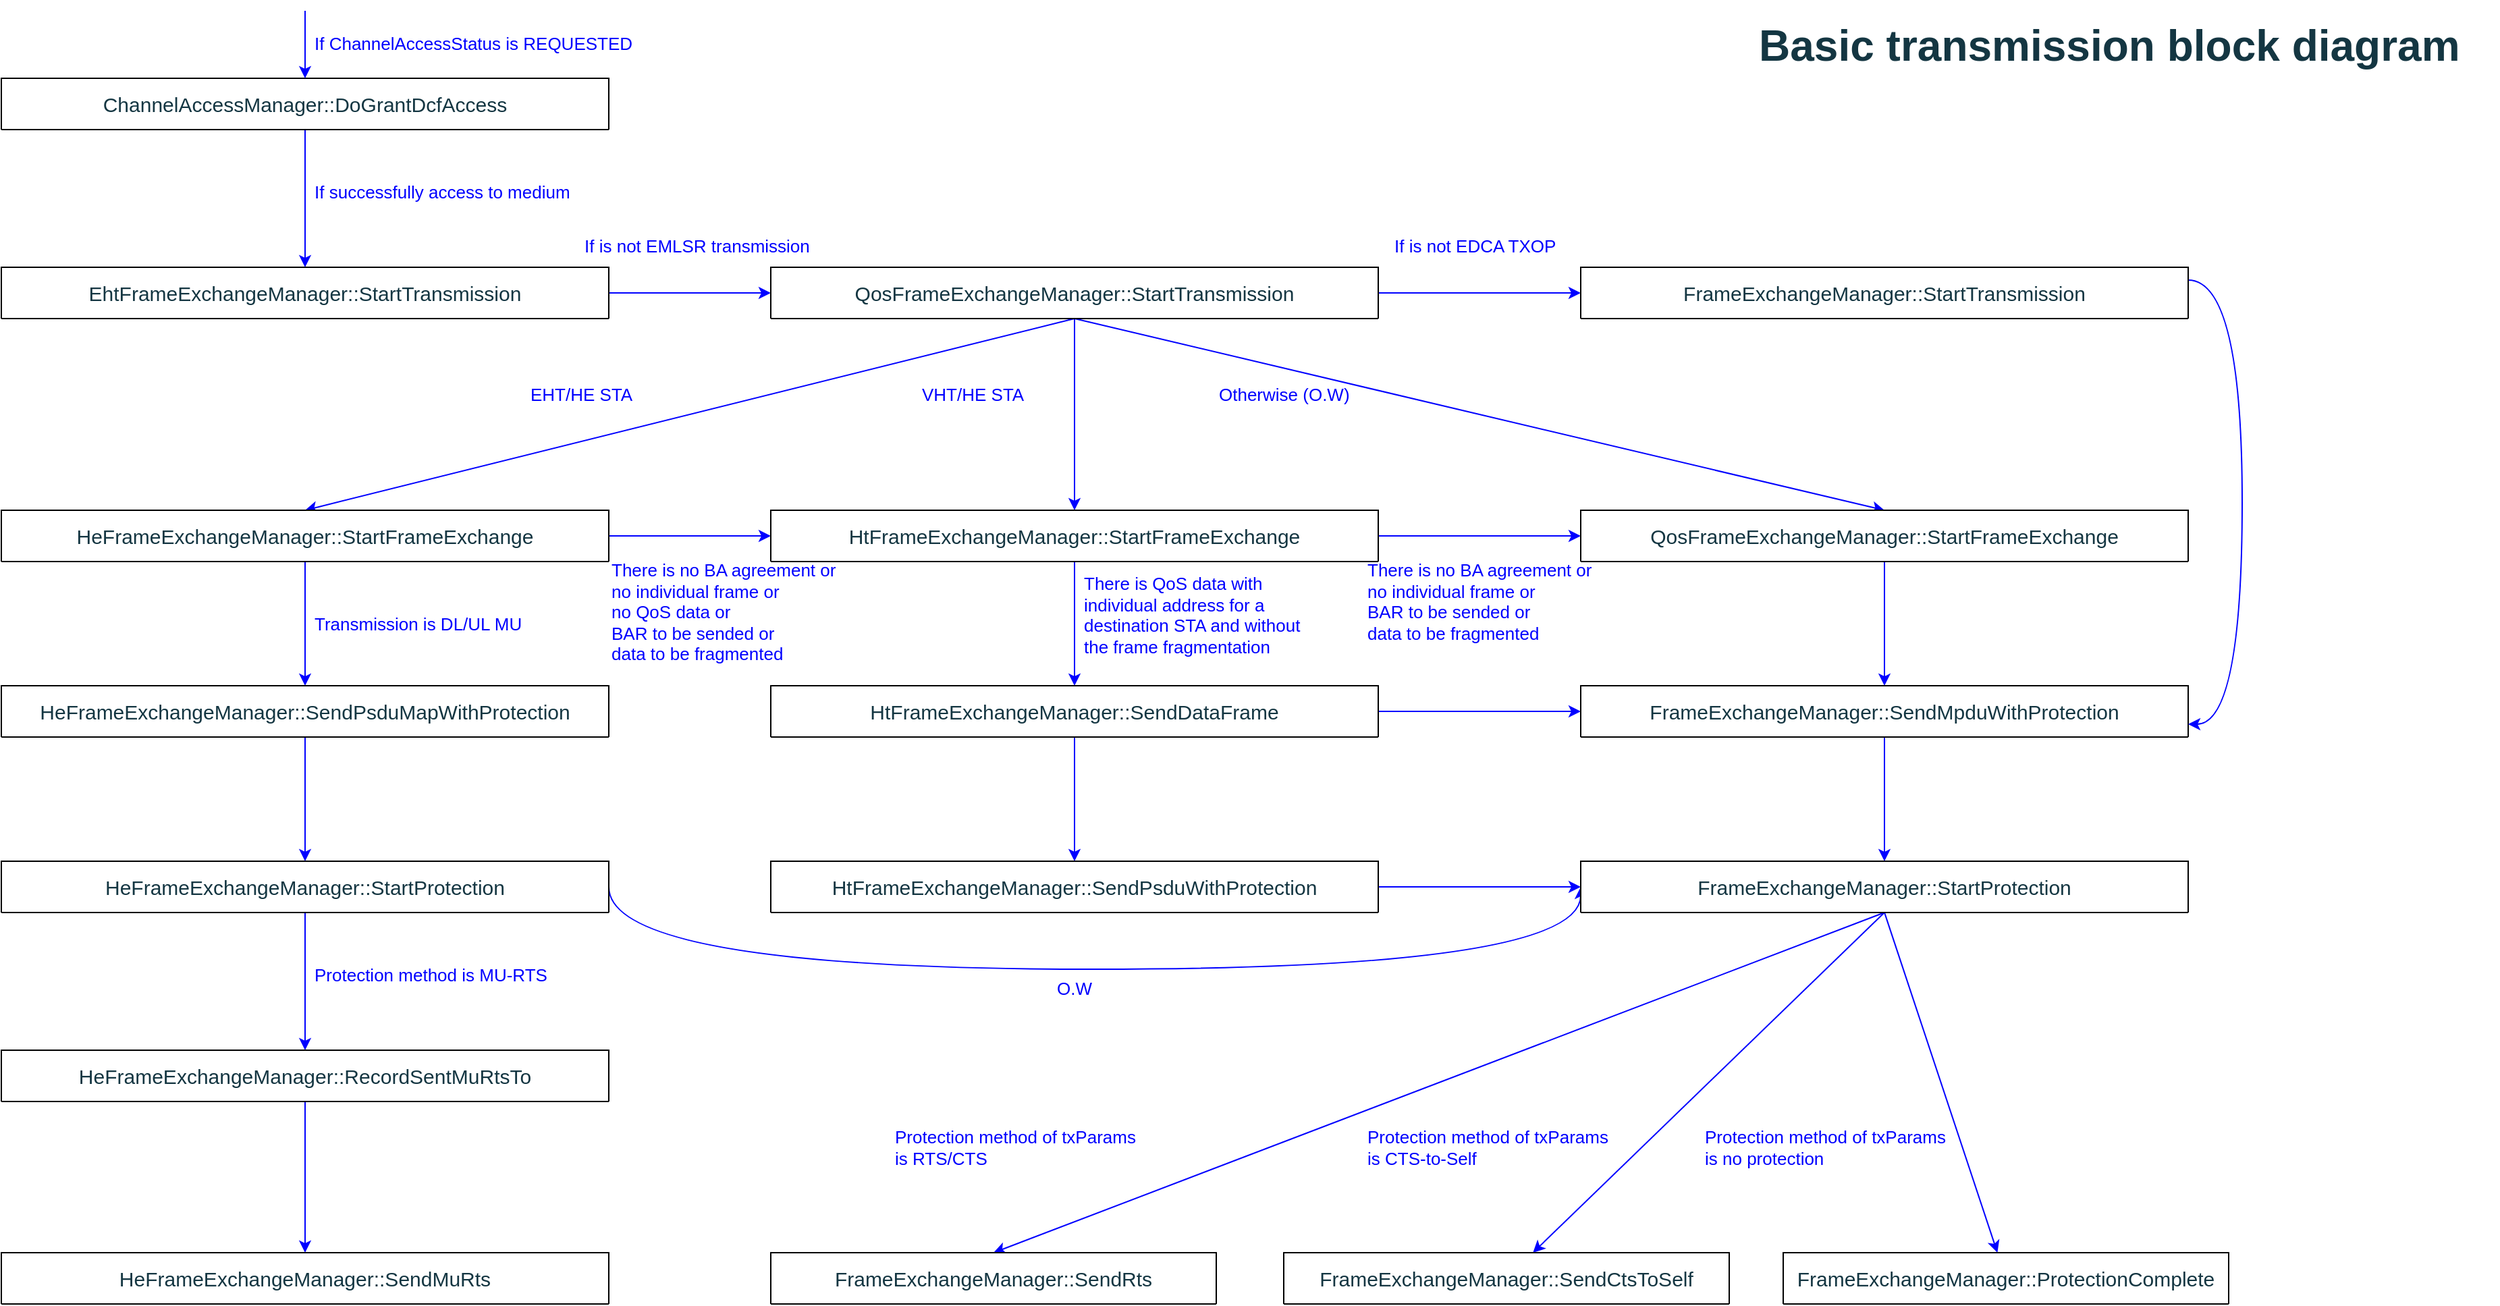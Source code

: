 <mxfile compressed="true" pages="5"><diagram id="lM9GbgybTMMsofoXDl50" name="Basic_transmission_BD"><mxGraphModel dx="1726" dy="1030" grid="1" gridSize="10" guides="1" tooltips="1" connect="1" arrows="1" fold="1" page="1" pageScale="1" pageWidth="827" pageHeight="1169" math="0" shadow="0"><root><mxCell id="0"/><mxCell id="1" parent="0"/><mxCell id="C2SMn10NV0SU0ObIDMu2-1" style="edgeStyle=orthogonalEdgeStyle;rounded=0;orthogonalLoop=1;jettySize=auto;html=1;exitX=0.5;exitY=1;exitDx=0;exitDy=0;entryX=0.5;entryY=0;entryDx=0;entryDy=0;labelBackgroundColor=none;strokeColor=#0000FF;fontColor=default;" parent="1" source="C2SMn10NV0SU0ObIDMu2-92" target="C2SMn10NV0SU0ObIDMu2-82" edge="1"><mxGeometry relative="1" as="geometry"><Array as="points"><mxPoint x="295" y="190"/><mxPoint x="295" y="190"/></Array></mxGeometry></mxCell><mxCell id="C2SMn10NV0SU0ObIDMu2-2" style="edgeStyle=orthogonalEdgeStyle;rounded=0;orthogonalLoop=1;jettySize=auto;html=1;exitX=1;exitY=0.5;exitDx=0;exitDy=0;entryX=0;entryY=0.5;entryDx=0;entryDy=0;labelBackgroundColor=none;strokeColor=#0000FF;fontColor=default;" parent="1" source="C2SMn10NV0SU0ObIDMu2-82" target="C2SMn10NV0SU0ObIDMu2-85" edge="1"><mxGeometry relative="1" as="geometry"/></mxCell><mxCell id="C2SMn10NV0SU0ObIDMu2-3" style="edgeStyle=orthogonalEdgeStyle;rounded=0;orthogonalLoop=1;jettySize=auto;html=1;exitX=1;exitY=0.5;exitDx=0;exitDy=0;labelBackgroundColor=none;strokeColor=#0000FF;fontColor=default;" parent="1" source="C2SMn10NV0SU0ObIDMu2-85" target="C2SMn10NV0SU0ObIDMu2-89" edge="1"><mxGeometry relative="1" as="geometry"/></mxCell><mxCell id="C2SMn10NV0SU0ObIDMu2-4" style="rounded=0;orthogonalLoop=1;jettySize=auto;html=1;exitX=0.5;exitY=1;exitDx=0;exitDy=0;entryX=0.5;entryY=0;entryDx=0;entryDy=0;labelBackgroundColor=none;strokeColor=#0000FF;fontColor=default;" parent="1" source="C2SMn10NV0SU0ObIDMu2-85" target="C2SMn10NV0SU0ObIDMu2-78" edge="1"><mxGeometry relative="1" as="geometry"/></mxCell><mxCell id="C2SMn10NV0SU0ObIDMu2-5" style="edgeStyle=orthogonalEdgeStyle;rounded=0;orthogonalLoop=1;jettySize=auto;html=1;exitX=0.5;exitY=1;exitDx=0;exitDy=0;entryX=0.5;entryY=0;entryDx=0;entryDy=0;labelBackgroundColor=none;strokeColor=#0000FF;fontColor=default;" parent="1" source="C2SMn10NV0SU0ObIDMu2-85" target="C2SMn10NV0SU0ObIDMu2-72" edge="1"><mxGeometry relative="1" as="geometry"/></mxCell><mxCell id="C2SMn10NV0SU0ObIDMu2-6" style="rounded=0;orthogonalLoop=1;jettySize=auto;html=1;exitX=0.5;exitY=1;exitDx=0;exitDy=0;entryX=0.5;entryY=0;entryDx=0;entryDy=0;labelBackgroundColor=none;strokeColor=#0000FF;fontColor=default;" parent="1" source="C2SMn10NV0SU0ObIDMu2-85" target="C2SMn10NV0SU0ObIDMu2-75" edge="1"><mxGeometry relative="1" as="geometry"/></mxCell><mxCell id="C2SMn10NV0SU0ObIDMu2-7" value="If successfully access to medium&lt;br style=&quot;font-size: 13px;&quot;&gt;&lt;p style=&quot;margin-top: 0pt; margin-bottom: 0pt; margin-left: 0in; direction: ltr; unicode-bidi: embed; font-size: 13px;&quot;&gt;&lt;/p&gt;" style="text;html=1;align=left;verticalAlign=top;rounded=0;labelBackgroundColor=none;fontColor=#0000FF;whiteSpace=wrap;fontSize=13;" parent="1" vertex="1"><mxGeometry x="300" y="130" width="210" height="30" as="geometry"/></mxCell><mxCell id="C2SMn10NV0SU0ObIDMu2-8" value="Basic transmission block diagram&amp;nbsp;&lt;br style=&quot;font-size: 32px;&quot;&gt;&lt;p style=&quot;margin-top: 0pt; margin-bottom: 0pt; margin-left: 0in; direction: ltr; unicode-bidi: embed; font-size: 32px;&quot;&gt;&lt;/p&gt;" style="text;html=1;align=left;verticalAlign=top;rounded=0;labelBackgroundColor=none;fontColor=#143642;whiteSpace=wrap;fontSize=32;fontStyle=1" parent="1" vertex="1"><mxGeometry x="1370" y="10" width="550" height="30" as="geometry"/></mxCell><mxCell id="C2SMn10NV0SU0ObIDMu2-9" style="edgeStyle=orthogonalEdgeStyle;rounded=0;orthogonalLoop=1;jettySize=auto;html=1;exitX=0.5;exitY=1;exitDx=0;exitDy=0;entryX=0.5;entryY=0;entryDx=0;entryDy=0;labelBackgroundColor=none;strokeColor=#0000FF;fontColor=default;" parent="1" source="C2SMn10NV0SU0ObIDMu2-72" target="C2SMn10NV0SU0ObIDMu2-66" edge="1"><mxGeometry relative="1" as="geometry"/></mxCell><mxCell id="C2SMn10NV0SU0ObIDMu2-10" style="edgeStyle=orthogonalEdgeStyle;rounded=0;orthogonalLoop=1;jettySize=auto;html=1;exitX=1;exitY=0.5;exitDx=0;exitDy=0;entryX=0;entryY=0.5;entryDx=0;entryDy=0;labelBackgroundColor=none;strokeColor=#0000FF;fontColor=default;" parent="1" source="C2SMn10NV0SU0ObIDMu2-72" target="C2SMn10NV0SU0ObIDMu2-75" edge="1"><mxGeometry relative="1" as="geometry"/></mxCell><mxCell id="C2SMn10NV0SU0ObIDMu2-11" style="edgeStyle=orthogonalEdgeStyle;rounded=0;orthogonalLoop=1;jettySize=auto;html=1;exitX=0.5;exitY=1;exitDx=0;exitDy=0;labelBackgroundColor=none;strokeColor=#0000FF;fontColor=default;" parent="1" source="C2SMn10NV0SU0ObIDMu2-75" target="C2SMn10NV0SU0ObIDMu2-69" edge="1"><mxGeometry relative="1" as="geometry"/></mxCell><mxCell id="C2SMn10NV0SU0ObIDMu2-12" style="edgeStyle=orthogonalEdgeStyle;rounded=0;orthogonalLoop=1;jettySize=auto;html=1;exitX=0.5;exitY=1;exitDx=0;exitDy=0;entryX=0.5;entryY=0;entryDx=0;entryDy=0;labelBackgroundColor=none;strokeColor=#0000FF;fontColor=default;" parent="1" source="C2SMn10NV0SU0ObIDMu2-78" target="C2SMn10NV0SU0ObIDMu2-63" edge="1"><mxGeometry relative="1" as="geometry"/></mxCell><mxCell id="C2SMn10NV0SU0ObIDMu2-13" style="edgeStyle=orthogonalEdgeStyle;rounded=0;orthogonalLoop=1;jettySize=auto;html=1;exitX=1;exitY=0.5;exitDx=0;exitDy=0;entryX=0;entryY=0.5;entryDx=0;entryDy=0;labelBackgroundColor=none;strokeColor=#0000FF;fontColor=default;" parent="1" source="C2SMn10NV0SU0ObIDMu2-78" target="C2SMn10NV0SU0ObIDMu2-72" edge="1"><mxGeometry relative="1" as="geometry"/></mxCell><mxCell id="C2SMn10NV0SU0ObIDMu2-14" value="If is not EMLSR transmission&lt;br style=&quot;font-size: 13px;&quot;&gt;&lt;p style=&quot;margin-top: 0pt; margin-bottom: 0pt; margin-left: 0in; direction: ltr; unicode-bidi: embed; font-size: 13px;&quot;&gt;&lt;/p&gt;" style="text;html=1;align=left;verticalAlign=top;rounded=0;labelBackgroundColor=none;fontColor=#0000FF;whiteSpace=wrap;fontSize=13;" parent="1" vertex="1"><mxGeometry x="500" y="170" width="180" height="30" as="geometry"/></mxCell><mxCell id="C2SMn10NV0SU0ObIDMu2-15" value="If is not EDCA TXOP&lt;br style=&quot;font-size: 13px;&quot;&gt;&lt;p style=&quot;margin-top: 0pt; margin-bottom: 0pt; margin-left: 0in; direction: ltr; unicode-bidi: embed; font-size: 13px;&quot;&gt;&lt;/p&gt;" style="text;html=1;align=left;verticalAlign=top;rounded=0;labelBackgroundColor=none;fontColor=#0000FF;whiteSpace=wrap;fontSize=13;" parent="1" vertex="1"><mxGeometry x="1100" y="170" width="180" height="30" as="geometry"/></mxCell><mxCell id="C2SMn10NV0SU0ObIDMu2-16" value="EHT/HE STA&lt;br style=&quot;font-size: 13px;&quot;&gt;&lt;p style=&quot;margin-top: 0pt; margin-bottom: 0pt; margin-left: 0in; direction: ltr; unicode-bidi: embed; font-size: 13px;&quot;&gt;&lt;/p&gt;" style="text;html=1;align=left;verticalAlign=top;rounded=0;labelBackgroundColor=none;fontColor=#0000FF;whiteSpace=wrap;fontSize=13;" parent="1" vertex="1"><mxGeometry x="460" y="280" width="100" height="30" as="geometry"/></mxCell><mxCell id="C2SMn10NV0SU0ObIDMu2-17" value="VHT/HE STA&lt;br style=&quot;font-size: 13px;&quot;&gt;&lt;p style=&quot;margin-top: 0pt; margin-bottom: 0pt; margin-left: 0in; direction: ltr; unicode-bidi: embed; font-size: 13px;&quot;&gt;&lt;/p&gt;" style="text;html=1;align=left;verticalAlign=top;rounded=0;labelBackgroundColor=none;fontColor=#0000FF;whiteSpace=wrap;fontSize=13;" parent="1" vertex="1"><mxGeometry x="750" y="280" width="100" height="30" as="geometry"/></mxCell><mxCell id="C2SMn10NV0SU0ObIDMu2-18" value="Otherwise (O.W)&lt;br style=&quot;font-size: 13px;&quot;&gt;&lt;p style=&quot;margin-top: 0pt; margin-bottom: 0pt; margin-left: 0in; direction: ltr; unicode-bidi: embed; font-size: 13px;&quot;&gt;&lt;/p&gt;" style="text;html=1;align=left;verticalAlign=top;rounded=0;labelBackgroundColor=none;fontColor=#0000FF;whiteSpace=wrap;fontSize=13;" parent="1" vertex="1"><mxGeometry x="970" y="280" width="100" height="30" as="geometry"/></mxCell><mxCell id="C2SMn10NV0SU0ObIDMu2-19" style="edgeStyle=orthogonalEdgeStyle;rounded=0;orthogonalLoop=1;jettySize=auto;html=1;exitX=0.5;exitY=1;exitDx=0;exitDy=0;entryX=0.5;entryY=0;entryDx=0;entryDy=0;labelBackgroundColor=none;strokeColor=#0000FF;fontColor=default;" parent="1" source="C2SMn10NV0SU0ObIDMu2-63" target="C2SMn10NV0SU0ObIDMu2-54" edge="1"><mxGeometry relative="1" as="geometry"/></mxCell><mxCell id="C2SMn10NV0SU0ObIDMu2-20" style="edgeStyle=orthogonalEdgeStyle;rounded=0;orthogonalLoop=1;jettySize=auto;html=1;exitX=0.5;exitY=1;exitDx=0;exitDy=0;labelBackgroundColor=none;strokeColor=#0000FF;fontColor=default;" parent="1" source="C2SMn10NV0SU0ObIDMu2-54" target="C2SMn10NV0SU0ObIDMu2-51" edge="1"><mxGeometry relative="1" as="geometry"/></mxCell><mxCell id="C2SMn10NV0SU0ObIDMu2-21" style="edgeStyle=orthogonalEdgeStyle;rounded=0;orthogonalLoop=1;jettySize=auto;html=1;exitX=1;exitY=0.5;exitDx=0;exitDy=0;entryX=0;entryY=0.5;entryDx=0;entryDy=0;curved=1;labelBackgroundColor=none;strokeColor=#0000FF;fontColor=default;" parent="1" source="C2SMn10NV0SU0ObIDMu2-54" target="C2SMn10NV0SU0ObIDMu2-60" edge="1"><mxGeometry relative="1" as="geometry"><Array as="points"><mxPoint x="520" y="720"/><mxPoint x="1240" y="720"/></Array></mxGeometry></mxCell><mxCell id="C2SMn10NV0SU0ObIDMu2-22" style="edgeStyle=orthogonalEdgeStyle;rounded=0;orthogonalLoop=1;jettySize=auto;html=1;exitX=0.5;exitY=1;exitDx=0;exitDy=0;entryX=0.5;entryY=0;entryDx=0;entryDy=0;labelBackgroundColor=none;strokeColor=#0000FF;fontColor=default;" parent="1" source="C2SMn10NV0SU0ObIDMu2-51" target="C2SMn10NV0SU0ObIDMu2-39" edge="1"><mxGeometry relative="1" as="geometry"/></mxCell><mxCell id="C2SMn10NV0SU0ObIDMu2-23" style="edgeStyle=orthogonalEdgeStyle;rounded=0;orthogonalLoop=1;jettySize=auto;html=1;exitX=1;exitY=0.5;exitDx=0;exitDy=0;entryX=0;entryY=0.5;entryDx=0;entryDy=0;labelBackgroundColor=none;strokeColor=#0000FF;fontColor=default;" parent="1" source="C2SMn10NV0SU0ObIDMu2-66" target="C2SMn10NV0SU0ObIDMu2-69" edge="1"><mxGeometry relative="1" as="geometry"/></mxCell><mxCell id="C2SMn10NV0SU0ObIDMu2-24" style="edgeStyle=orthogonalEdgeStyle;rounded=0;orthogonalLoop=1;jettySize=auto;html=1;exitX=0.5;exitY=1;exitDx=0;exitDy=0;entryX=0.5;entryY=0;entryDx=0;entryDy=0;labelBackgroundColor=none;strokeColor=#0000FF;fontColor=default;" parent="1" source="C2SMn10NV0SU0ObIDMu2-66" target="C2SMn10NV0SU0ObIDMu2-57" edge="1"><mxGeometry relative="1" as="geometry"/></mxCell><mxCell id="C2SMn10NV0SU0ObIDMu2-25" style="edgeStyle=orthogonalEdgeStyle;rounded=0;orthogonalLoop=1;jettySize=auto;html=1;exitX=1;exitY=0.5;exitDx=0;exitDy=0;entryX=0;entryY=0.5;entryDx=0;entryDy=0;labelBackgroundColor=none;strokeColor=#0000FF;fontColor=default;" parent="1" source="C2SMn10NV0SU0ObIDMu2-57" target="C2SMn10NV0SU0ObIDMu2-60" edge="1"><mxGeometry relative="1" as="geometry"/></mxCell><mxCell id="C2SMn10NV0SU0ObIDMu2-26" style="edgeStyle=orthogonalEdgeStyle;rounded=0;orthogonalLoop=1;jettySize=auto;html=1;exitX=0.5;exitY=1;exitDx=0;exitDy=0;entryX=0.5;entryY=0;entryDx=0;entryDy=0;labelBackgroundColor=none;strokeColor=#0000FF;fontColor=default;" parent="1" source="C2SMn10NV0SU0ObIDMu2-69" target="C2SMn10NV0SU0ObIDMu2-60" edge="1"><mxGeometry relative="1" as="geometry"/></mxCell><mxCell id="C2SMn10NV0SU0ObIDMu2-27" style="rounded=0;orthogonalLoop=1;jettySize=auto;html=1;exitX=0.5;exitY=1;exitDx=0;exitDy=0;entryX=0.5;entryY=0;entryDx=0;entryDy=0;labelBackgroundColor=none;strokeColor=#0000FF;fontColor=default;" parent="1" source="C2SMn10NV0SU0ObIDMu2-60" target="C2SMn10NV0SU0ObIDMu2-42" edge="1"><mxGeometry relative="1" as="geometry"/></mxCell><mxCell id="C2SMn10NV0SU0ObIDMu2-28" style="rounded=0;orthogonalLoop=1;jettySize=auto;html=1;exitX=0.5;exitY=1;exitDx=0;exitDy=0;labelBackgroundColor=none;strokeColor=#0000FF;fontColor=default;" parent="1" source="C2SMn10NV0SU0ObIDMu2-60" target="C2SMn10NV0SU0ObIDMu2-45" edge="1"><mxGeometry relative="1" as="geometry"/></mxCell><mxCell id="C2SMn10NV0SU0ObIDMu2-29" style="rounded=0;orthogonalLoop=1;jettySize=auto;html=1;exitX=0.5;exitY=1;exitDx=0;exitDy=0;labelBackgroundColor=none;strokeColor=#0000FF;fontColor=default;" parent="1" source="C2SMn10NV0SU0ObIDMu2-60" target="C2SMn10NV0SU0ObIDMu2-48" edge="1"><mxGeometry relative="1" as="geometry"/></mxCell><mxCell id="C2SMn10NV0SU0ObIDMu2-30" value="There is no BA agreement or&lt;br&gt;no individual frame or&amp;nbsp;&lt;br&gt;no QoS data or&lt;br&gt;BAR to be sended or&lt;br&gt;data to be fragmented&amp;nbsp;&lt;br style=&quot;font-size: 13px;&quot;&gt;&lt;p style=&quot;margin-top: 0pt; margin-bottom: 0pt; margin-left: 0in; direction: ltr; unicode-bidi: embed; font-size: 13px;&quot;&gt;&lt;/p&gt;" style="text;html=1;align=left;verticalAlign=top;rounded=0;labelBackgroundColor=none;fontColor=#0000FF;whiteSpace=wrap;fontSize=13;" parent="1" vertex="1"><mxGeometry x="520" y="410" width="180" height="70" as="geometry"/></mxCell><mxCell id="C2SMn10NV0SU0ObIDMu2-31" value="Transmission is DL/UL MU&lt;br style=&quot;font-size: 13px;&quot;&gt;&lt;p style=&quot;margin-top: 0pt; margin-bottom: 0pt; margin-left: 0in; direction: ltr; unicode-bidi: embed; font-size: 13px;&quot;&gt;&lt;/p&gt;" style="text;html=1;align=left;verticalAlign=top;rounded=0;labelBackgroundColor=none;fontColor=#0000FF;whiteSpace=wrap;fontSize=13;" parent="1" vertex="1"><mxGeometry x="300" y="450" width="160" height="30" as="geometry"/></mxCell><mxCell id="C2SMn10NV0SU0ObIDMu2-32" value="Protection method is MU-RTS&lt;br style=&quot;font-size: 13px;&quot;&gt;&lt;p style=&quot;margin-top: 0pt; margin-bottom: 0pt; margin-left: 0in; direction: ltr; unicode-bidi: embed; font-size: 13px;&quot;&gt;&lt;/p&gt;" style="text;html=1;align=left;verticalAlign=top;rounded=0;labelBackgroundColor=none;fontColor=#0000FF;whiteSpace=wrap;fontSize=13;" parent="1" vertex="1"><mxGeometry x="300" y="710" width="180" height="30" as="geometry"/></mxCell><mxCell id="C2SMn10NV0SU0ObIDMu2-33" value="O.W&lt;br style=&quot;font-size: 13px;&quot;&gt;&lt;p style=&quot;margin-top: 0pt; margin-bottom: 0pt; margin-left: 0in; direction: ltr; unicode-bidi: embed; font-size: 13px;&quot;&gt;&lt;/p&gt;" style="text;html=1;align=left;verticalAlign=top;rounded=0;labelBackgroundColor=none;fontColor=#0000FF;whiteSpace=wrap;fontSize=13;" parent="1" vertex="1"><mxGeometry x="850" y="720" width="40" height="20" as="geometry"/></mxCell><mxCell id="C2SMn10NV0SU0ObIDMu2-34" value="There is no BA agreement or&lt;br&gt;no individual frame or&amp;nbsp;&lt;br&gt;BAR to be sended or&lt;br&gt;data to be fragmented&amp;nbsp;&lt;br style=&quot;font-size: 13px;&quot;&gt;&lt;p style=&quot;margin-top: 0pt; margin-bottom: 0pt; margin-left: 0in; direction: ltr; unicode-bidi: embed; font-size: 13px;&quot;&gt;&lt;/p&gt;" style="text;html=1;align=left;verticalAlign=top;rounded=0;labelBackgroundColor=none;fontColor=#0000FF;whiteSpace=wrap;fontSize=13;" parent="1" vertex="1"><mxGeometry x="1080" y="410" width="180" height="70" as="geometry"/></mxCell><mxCell id="C2SMn10NV0SU0ObIDMu2-35" value="Protection method of txParams&lt;br&gt;is RTS/CTS&lt;br style=&quot;font-size: 13px;&quot;&gt;&lt;p style=&quot;margin-top: 0pt; margin-bottom: 0pt; margin-left: 0in; direction: ltr; unicode-bidi: embed; font-size: 13px;&quot;&gt;&lt;/p&gt;" style="text;html=1;align=left;verticalAlign=top;rounded=0;labelBackgroundColor=none;fontColor=#0000FF;whiteSpace=wrap;fontSize=13;" parent="1" vertex="1"><mxGeometry x="730" y="830" width="280" height="30" as="geometry"/></mxCell><mxCell id="C2SMn10NV0SU0ObIDMu2-36" value="Protection method of txParams &lt;br&gt;is CTS-to-Self&lt;br style=&quot;font-size: 13px;&quot;&gt;&lt;p style=&quot;margin-top: 0pt; margin-bottom: 0pt; margin-left: 0in; direction: ltr; unicode-bidi: embed; font-size: 13px;&quot;&gt;&lt;/p&gt;" style="text;html=1;align=left;verticalAlign=top;rounded=0;labelBackgroundColor=none;fontColor=#0000FF;whiteSpace=wrap;fontSize=13;" parent="1" vertex="1"><mxGeometry x="1080" y="830" width="240" height="30" as="geometry"/></mxCell><mxCell id="C2SMn10NV0SU0ObIDMu2-37" value="Protection method of txParams &lt;br&gt;is no protection&lt;br style=&quot;font-size: 13px;&quot;&gt;&lt;p style=&quot;margin-top: 0pt; margin-bottom: 0pt; margin-left: 0in; direction: ltr; unicode-bidi: embed; font-size: 13px;&quot;&gt;&lt;/p&gt;" style="text;html=1;align=left;verticalAlign=top;rounded=0;labelBackgroundColor=none;fontColor=#0000FF;whiteSpace=wrap;fontSize=13;" parent="1" vertex="1"><mxGeometry x="1330" y="830" width="220" height="30" as="geometry"/></mxCell><mxCell id="C2SMn10NV0SU0ObIDMu2-38" value="There is QoS data with individual address for a destination STA and without the frame fragmentation" style="text;html=1;align=left;verticalAlign=top;rounded=0;labelBackgroundColor=none;fontColor=#0000FF;whiteSpace=wrap;fontSize=13;" parent="1" vertex="1"><mxGeometry x="870" y="420" width="180" height="70" as="geometry"/></mxCell><object label="HeFrameExchangeManager::SendMuRts" j="" jjjj="" id="C2SMn10NV0SU0ObIDMu2-39"><mxCell style="swimlane;fontStyle=0;childLayout=stackLayout;horizontal=1;startSize=38;fillColor=#FFFFFF;horizontalStack=0;resizeParent=1;resizeParentMax=0;resizeLast=0;collapsible=1;marginBottom=0;whiteSpace=wrap;html=1;swimlaneLine=1;glass=0;rounded=0;shadow=0;fontSize=15;labelBackgroundColor=none;strokeColor=#000000;fontColor=#143642;autosize=1;fixedWidth=1;swimlaneFillColor=none;" parent="1" vertex="1" collapsed="1"><mxGeometry x="70" y="930" width="450" height="38" as="geometry"><mxRectangle x="70" y="930" width="450" height="98" as="alternateBounds"/></mxGeometry></mxCell></object><UserObject label="(Description) &lt;span style=&quot;font-weight: normal; font-size: 13px;&quot;&gt;TBD&lt;/span&gt;" id="C2SMn10NV0SU0ObIDMu2-40"><mxCell style="text;strokeColor=none;fillColor=#FFFFFF;align=left;verticalAlign=top;spacingLeft=4;spacingRight=4;overflow=hidden;rotatable=0;points=[[0,0.5],[1,0.5]];portConstraint=eastwest;whiteSpace=wrap;html=1;labelBackgroundColor=none;fontColor=#143642;fontStyle=1;fixedWidth=1;autosize=1;fontSize=13;" parent="C2SMn10NV0SU0ObIDMu2-39" vertex="1"><mxGeometry y="38" width="450" height="30" as="geometry"/></mxCell></UserObject><mxCell id="C2SMn10NV0SU0ObIDMu2-41" value="&lt;span style=&quot;background-color: initial; font-size: 13px;&quot;&gt;&lt;b style=&quot;font-size: 13px;&quot;&gt;(Linked)&lt;/b&gt; Go to TBD&lt;/span&gt;" style="text;strokeColor=none;fillColor=#FFFFFF;align=left;verticalAlign=top;spacingLeft=4;spacingRight=4;overflow=hidden;rotatable=0;points=[[0,0.5],[1,0.5]];portConstraint=eastwest;whiteSpace=wrap;html=1;labelBackgroundColor=none;fontColor=#143642;fixedWidth=1;autosize=1;fontSize=13;fontStyle=1;" parent="C2SMn10NV0SU0ObIDMu2-39" vertex="1"><mxGeometry y="68" width="450" height="30" as="geometry"/></mxCell><object label="FrameExchangeManager::SendRts" j="" jjjj="" id="C2SMn10NV0SU0ObIDMu2-42"><mxCell style="swimlane;fontStyle=0;childLayout=stackLayout;horizontal=1;startSize=38;fillColor=#FFFFFF;horizontalStack=0;resizeParent=1;resizeParentMax=0;resizeLast=0;collapsible=1;marginBottom=0;whiteSpace=wrap;html=1;swimlaneLine=1;glass=0;rounded=0;shadow=0;fontSize=15;labelBackgroundColor=none;strokeColor=#000000;fontColor=#143642;autosize=1;fixedWidth=1;swimlaneFillColor=none;" parent="1" vertex="1" collapsed="1"><mxGeometry x="640" y="930" width="330" height="38" as="geometry"><mxRectangle x="640" y="930" width="450" height="98" as="alternateBounds"/></mxGeometry></mxCell></object><UserObject label="(Description) &lt;span style=&quot;font-weight: normal; font-size: 13px;&quot;&gt;TBD&lt;/span&gt;" id="C2SMn10NV0SU0ObIDMu2-43"><mxCell style="text;strokeColor=none;fillColor=#FFFFFF;align=left;verticalAlign=top;spacingLeft=4;spacingRight=4;overflow=hidden;rotatable=0;points=[[0,0.5],[1,0.5]];portConstraint=eastwest;whiteSpace=wrap;html=1;labelBackgroundColor=none;fontColor=#143642;fontStyle=1;fixedWidth=1;autosize=1;fontSize=13;" parent="C2SMn10NV0SU0ObIDMu2-42" vertex="1"><mxGeometry y="38" width="450" height="30" as="geometry"/></mxCell></UserObject><mxCell id="C2SMn10NV0SU0ObIDMu2-44" value="&lt;span style=&quot;background-color: initial; font-size: 13px;&quot;&gt;&lt;b style=&quot;font-size: 13px;&quot;&gt;(Linked)&lt;/b&gt; Go to TBD&lt;/span&gt;" style="text;strokeColor=none;fillColor=#FFFFFF;align=left;verticalAlign=top;spacingLeft=4;spacingRight=4;overflow=hidden;rotatable=0;points=[[0,0.5],[1,0.5]];portConstraint=eastwest;whiteSpace=wrap;html=1;labelBackgroundColor=none;fontColor=#143642;fixedWidth=1;autosize=1;fontSize=13;fontStyle=1;" parent="C2SMn10NV0SU0ObIDMu2-42" vertex="1"><mxGeometry y="68" width="450" height="30" as="geometry"/></mxCell><object label="FrameExchangeManager::SendCtsToSelf" j="" jjjj="" id="C2SMn10NV0SU0ObIDMu2-45"><mxCell style="swimlane;fontStyle=0;childLayout=stackLayout;horizontal=1;startSize=38;fillColor=#FFFFFF;horizontalStack=0;resizeParent=1;resizeParentMax=0;resizeLast=0;collapsible=1;marginBottom=0;whiteSpace=wrap;html=1;swimlaneLine=1;glass=0;rounded=0;shadow=0;fontSize=15;labelBackgroundColor=none;strokeColor=#000000;fontColor=#143642;autosize=1;fixedWidth=1;swimlaneFillColor=none;" parent="1" vertex="1" collapsed="1"><mxGeometry x="1020" y="930" width="330" height="38" as="geometry"><mxRectangle x="1020" y="930" width="450" height="98" as="alternateBounds"/></mxGeometry></mxCell></object><UserObject label="(Description) &lt;span style=&quot;font-weight: normal; font-size: 13px;&quot;&gt;TBD&lt;/span&gt;" id="C2SMn10NV0SU0ObIDMu2-46"><mxCell style="text;strokeColor=none;fillColor=#FFFFFF;align=left;verticalAlign=top;spacingLeft=4;spacingRight=4;overflow=hidden;rotatable=0;points=[[0,0.5],[1,0.5]];portConstraint=eastwest;whiteSpace=wrap;html=1;labelBackgroundColor=none;fontColor=#143642;fontStyle=1;fixedWidth=1;autosize=1;fontSize=13;" parent="C2SMn10NV0SU0ObIDMu2-45" vertex="1"><mxGeometry y="38" width="450" height="30" as="geometry"/></mxCell></UserObject><mxCell id="C2SMn10NV0SU0ObIDMu2-47" value="&lt;span style=&quot;background-color: initial; font-size: 13px;&quot;&gt;&lt;b style=&quot;font-size: 13px;&quot;&gt;(Linked)&lt;/b&gt; Go to TBD&lt;/span&gt;" style="text;strokeColor=none;fillColor=#FFFFFF;align=left;verticalAlign=top;spacingLeft=4;spacingRight=4;overflow=hidden;rotatable=0;points=[[0,0.5],[1,0.5]];portConstraint=eastwest;whiteSpace=wrap;html=1;labelBackgroundColor=none;fontColor=#143642;fixedWidth=1;autosize=1;fontSize=13;fontStyle=1;" parent="C2SMn10NV0SU0ObIDMu2-45" vertex="1"><mxGeometry y="68" width="450" height="30" as="geometry"/></mxCell><object label="FrameExchangeManager::ProtectionComplete" j="" jjjj="" id="C2SMn10NV0SU0ObIDMu2-48"><mxCell style="swimlane;fontStyle=0;childLayout=stackLayout;horizontal=1;startSize=38;fillColor=#FFFFFF;horizontalStack=0;resizeParent=1;resizeParentMax=0;resizeLast=0;collapsible=1;marginBottom=0;whiteSpace=wrap;html=1;swimlaneLine=1;glass=0;rounded=0;shadow=0;fontSize=15;labelBackgroundColor=none;strokeColor=#000000;fontColor=#143642;autosize=1;fixedWidth=1;swimlaneFillColor=none;" parent="1" vertex="1" collapsed="1"><mxGeometry x="1390" y="930" width="330" height="38" as="geometry"><mxRectangle x="1390" y="930" width="450" height="98" as="alternateBounds"/></mxGeometry></mxCell></object><UserObject label="(Description) &lt;span style=&quot;font-weight: normal; font-size: 13px;&quot;&gt;TBD&lt;/span&gt;" id="C2SMn10NV0SU0ObIDMu2-49"><mxCell style="text;strokeColor=none;fillColor=#FFFFFF;align=left;verticalAlign=top;spacingLeft=4;spacingRight=4;overflow=hidden;rotatable=0;points=[[0,0.5],[1,0.5]];portConstraint=eastwest;whiteSpace=wrap;html=1;labelBackgroundColor=none;fontColor=#143642;fontStyle=1;fixedWidth=1;autosize=1;fontSize=13;" parent="C2SMn10NV0SU0ObIDMu2-48" vertex="1"><mxGeometry y="38" width="450" height="30" as="geometry"/></mxCell></UserObject><mxCell id="C2SMn10NV0SU0ObIDMu2-50" value="&lt;span style=&quot;background-color: initial; font-size: 13px;&quot;&gt;&lt;b style=&quot;font-size: 13px;&quot;&gt;(Linked)&lt;/b&gt; Go to TBD&lt;/span&gt;" style="text;strokeColor=none;fillColor=#FFFFFF;align=left;verticalAlign=top;spacingLeft=4;spacingRight=4;overflow=hidden;rotatable=0;points=[[0,0.5],[1,0.5]];portConstraint=eastwest;whiteSpace=wrap;html=1;labelBackgroundColor=none;fontColor=#143642;fixedWidth=1;autosize=1;fontSize=13;fontStyle=1;" parent="C2SMn10NV0SU0ObIDMu2-48" vertex="1"><mxGeometry y="68" width="450" height="30" as="geometry"/></mxCell><object label="HeFrameExchangeManager::RecordSentMuRtsTo" j="" jjjj="" id="C2SMn10NV0SU0ObIDMu2-51"><mxCell style="swimlane;fontStyle=0;childLayout=stackLayout;horizontal=1;startSize=38;fillColor=#FFFFFF;horizontalStack=0;resizeParent=1;resizeParentMax=0;resizeLast=0;collapsible=1;marginBottom=0;whiteSpace=wrap;html=1;swimlaneLine=1;glass=0;rounded=0;shadow=0;fontSize=15;labelBackgroundColor=none;strokeColor=#000000;fontColor=#143642;autosize=1;fixedWidth=1;swimlaneFillColor=none;" parent="1" vertex="1" collapsed="1"><mxGeometry x="70" y="780" width="450" height="38" as="geometry"><mxRectangle x="70" y="780" width="450" height="98" as="alternateBounds"/></mxGeometry></mxCell></object><UserObject label="(Description) &lt;span style=&quot;font-weight: normal; font-size: 13px;&quot;&gt;TBD&lt;/span&gt;" id="C2SMn10NV0SU0ObIDMu2-52"><mxCell style="text;strokeColor=none;fillColor=#FFFFFF;align=left;verticalAlign=top;spacingLeft=4;spacingRight=4;overflow=hidden;rotatable=0;points=[[0,0.5],[1,0.5]];portConstraint=eastwest;whiteSpace=wrap;html=1;labelBackgroundColor=none;fontColor=#143642;fontStyle=1;fixedWidth=1;autosize=1;fontSize=13;" parent="C2SMn10NV0SU0ObIDMu2-51" vertex="1"><mxGeometry y="38" width="450" height="30" as="geometry"/></mxCell></UserObject><mxCell id="C2SMn10NV0SU0ObIDMu2-53" value="&lt;span style=&quot;background-color: initial; font-size: 13px;&quot;&gt;&lt;b style=&quot;font-size: 13px;&quot;&gt;(Linked)&lt;/b&gt; Go to TBD&lt;/span&gt;" style="text;strokeColor=none;fillColor=#FFFFFF;align=left;verticalAlign=top;spacingLeft=4;spacingRight=4;overflow=hidden;rotatable=0;points=[[0,0.5],[1,0.5]];portConstraint=eastwest;whiteSpace=wrap;html=1;labelBackgroundColor=none;fontColor=#143642;fixedWidth=1;autosize=1;fontSize=13;fontStyle=1;" parent="C2SMn10NV0SU0ObIDMu2-51" vertex="1"><mxGeometry y="68" width="450" height="30" as="geometry"/></mxCell><object label="HeFrameExchangeManager::StartProtection" j="" jjjj="" id="C2SMn10NV0SU0ObIDMu2-54"><mxCell style="swimlane;fontStyle=0;childLayout=stackLayout;horizontal=1;startSize=38;fillColor=#FFFFFF;horizontalStack=0;resizeParent=1;resizeParentMax=0;resizeLast=0;collapsible=1;marginBottom=0;whiteSpace=wrap;html=1;swimlaneLine=1;glass=0;rounded=0;shadow=0;fontSize=15;labelBackgroundColor=none;strokeColor=#000000;fontColor=#143642;autosize=1;fixedWidth=1;swimlaneFillColor=none;" parent="1" vertex="1" collapsed="1"><mxGeometry x="70" y="640" width="450" height="38" as="geometry"><mxRectangle x="70" y="640" width="450" height="98" as="alternateBounds"/></mxGeometry></mxCell></object><UserObject label="(Description) &lt;span style=&quot;font-weight: normal; font-size: 13px;&quot;&gt;TBD&lt;/span&gt;" id="C2SMn10NV0SU0ObIDMu2-55"><mxCell style="text;strokeColor=none;fillColor=#FFFFFF;align=left;verticalAlign=top;spacingLeft=4;spacingRight=4;overflow=hidden;rotatable=0;points=[[0,0.5],[1,0.5]];portConstraint=eastwest;whiteSpace=wrap;html=1;labelBackgroundColor=none;fontColor=#143642;fontStyle=1;fixedWidth=1;autosize=1;fontSize=13;" parent="C2SMn10NV0SU0ObIDMu2-54" vertex="1"><mxGeometry y="38" width="450" height="30" as="geometry"/></mxCell></UserObject><mxCell id="C2SMn10NV0SU0ObIDMu2-56" value="&lt;span style=&quot;background-color: initial; font-size: 13px;&quot;&gt;&lt;b style=&quot;font-size: 13px;&quot;&gt;(Linked)&lt;/b&gt; Go to TBD&lt;/span&gt;" style="text;strokeColor=none;fillColor=#FFFFFF;align=left;verticalAlign=top;spacingLeft=4;spacingRight=4;overflow=hidden;rotatable=0;points=[[0,0.5],[1,0.5]];portConstraint=eastwest;whiteSpace=wrap;html=1;labelBackgroundColor=none;fontColor=#143642;fixedWidth=1;autosize=1;fontSize=13;fontStyle=1;" parent="C2SMn10NV0SU0ObIDMu2-54" vertex="1"><mxGeometry y="68" width="450" height="30" as="geometry"/></mxCell><object label="HtFrameExchangeManager::SendPsduWithProtection" j="" jjjj="" id="C2SMn10NV0SU0ObIDMu2-57"><mxCell style="swimlane;fontStyle=0;childLayout=stackLayout;horizontal=1;startSize=38;fillColor=#FFFFFF;horizontalStack=0;resizeParent=1;resizeParentMax=0;resizeLast=0;collapsible=1;marginBottom=0;whiteSpace=wrap;html=1;swimlaneLine=1;glass=0;rounded=0;shadow=0;fontSize=15;labelBackgroundColor=none;strokeColor=#000000;fontColor=#143642;autosize=1;fixedWidth=1;swimlaneFillColor=none;" parent="1" vertex="1" collapsed="1"><mxGeometry x="640" y="640" width="450" height="38" as="geometry"><mxRectangle x="640" y="640" width="450" height="98" as="alternateBounds"/></mxGeometry></mxCell></object><UserObject label="(Description) &lt;span style=&quot;font-weight: normal; font-size: 13px;&quot;&gt;TBD&lt;/span&gt;" id="C2SMn10NV0SU0ObIDMu2-58"><mxCell style="text;strokeColor=none;fillColor=#FFFFFF;align=left;verticalAlign=top;spacingLeft=4;spacingRight=4;overflow=hidden;rotatable=0;points=[[0,0.5],[1,0.5]];portConstraint=eastwest;whiteSpace=wrap;html=1;labelBackgroundColor=none;fontColor=#143642;fontStyle=1;fixedWidth=1;autosize=1;fontSize=13;" parent="C2SMn10NV0SU0ObIDMu2-57" vertex="1"><mxGeometry y="38" width="450" height="30" as="geometry"/></mxCell></UserObject><mxCell id="C2SMn10NV0SU0ObIDMu2-59" value="&lt;span style=&quot;background-color: initial; font-size: 13px;&quot;&gt;&lt;b style=&quot;font-size: 13px;&quot;&gt;(Linked)&lt;/b&gt; Go to TBD&lt;/span&gt;" style="text;strokeColor=none;fillColor=#FFFFFF;align=left;verticalAlign=top;spacingLeft=4;spacingRight=4;overflow=hidden;rotatable=0;points=[[0,0.5],[1,0.5]];portConstraint=eastwest;whiteSpace=wrap;html=1;labelBackgroundColor=none;fontColor=#143642;fixedWidth=1;autosize=1;fontSize=13;fontStyle=1;" parent="C2SMn10NV0SU0ObIDMu2-57" vertex="1"><mxGeometry y="68" width="450" height="30" as="geometry"/></mxCell><object label="FrameExchangeManager::StartProtection" j="" jjjj="" id="C2SMn10NV0SU0ObIDMu2-60"><mxCell style="swimlane;fontStyle=0;childLayout=stackLayout;horizontal=1;startSize=38;fillColor=#FFFFFF;horizontalStack=0;resizeParent=1;resizeParentMax=0;resizeLast=0;collapsible=1;marginBottom=0;whiteSpace=wrap;html=1;swimlaneLine=1;glass=0;rounded=0;shadow=0;fontSize=15;labelBackgroundColor=none;strokeColor=#000000;fontColor=#143642;autosize=1;fixedWidth=1;swimlaneFillColor=none;" parent="1" vertex="1" collapsed="1"><mxGeometry x="1240" y="640" width="450" height="38" as="geometry"><mxRectangle x="1240" y="640" width="450" height="98" as="alternateBounds"/></mxGeometry></mxCell></object><UserObject label="(Description) &lt;span style=&quot;font-weight: normal; font-size: 13px;&quot;&gt;TBD&lt;/span&gt;" id="C2SMn10NV0SU0ObIDMu2-61"><mxCell style="text;strokeColor=none;fillColor=#FFFFFF;align=left;verticalAlign=top;spacingLeft=4;spacingRight=4;overflow=hidden;rotatable=0;points=[[0,0.5],[1,0.5]];portConstraint=eastwest;whiteSpace=wrap;html=1;labelBackgroundColor=none;fontColor=#143642;fontStyle=1;fixedWidth=1;autosize=1;fontSize=13;" parent="C2SMn10NV0SU0ObIDMu2-60" vertex="1"><mxGeometry y="38" width="450" height="30" as="geometry"/></mxCell></UserObject><mxCell id="C2SMn10NV0SU0ObIDMu2-62" value="&lt;span style=&quot;background-color: initial; font-size: 13px;&quot;&gt;&lt;b style=&quot;font-size: 13px;&quot;&gt;(Linked)&lt;/b&gt; Go to TBD&lt;/span&gt;" style="text;strokeColor=none;fillColor=#FFFFFF;align=left;verticalAlign=top;spacingLeft=4;spacingRight=4;overflow=hidden;rotatable=0;points=[[0,0.5],[1,0.5]];portConstraint=eastwest;whiteSpace=wrap;html=1;labelBackgroundColor=none;fontColor=#143642;fixedWidth=1;autosize=1;fontSize=13;fontStyle=1;" parent="C2SMn10NV0SU0ObIDMu2-60" vertex="1"><mxGeometry y="68" width="450" height="30" as="geometry"/></mxCell><object label="HeFrameExchangeManager::SendPsduMapWithProtection" j="" jjjj="" id="C2SMn10NV0SU0ObIDMu2-63"><mxCell style="swimlane;fontStyle=0;childLayout=stackLayout;horizontal=1;startSize=38;fillColor=#FFFFFF;horizontalStack=0;resizeParent=1;resizeParentMax=0;resizeLast=0;collapsible=1;marginBottom=0;whiteSpace=wrap;html=1;swimlaneLine=1;glass=0;rounded=0;shadow=0;fontSize=15;labelBackgroundColor=none;strokeColor=#000000;fontColor=#143642;autosize=1;fixedWidth=1;swimlaneFillColor=none;" parent="1" vertex="1" collapsed="1"><mxGeometry x="70" y="510" width="450" height="38" as="geometry"><mxRectangle x="70" y="510" width="450" height="98" as="alternateBounds"/></mxGeometry></mxCell></object><UserObject label="(Description) &lt;span style=&quot;font-weight: normal; font-size: 13px;&quot;&gt;TBD&lt;/span&gt;" id="C2SMn10NV0SU0ObIDMu2-64"><mxCell style="text;strokeColor=none;fillColor=#FFFFFF;align=left;verticalAlign=top;spacingLeft=4;spacingRight=4;overflow=hidden;rotatable=0;points=[[0,0.5],[1,0.5]];portConstraint=eastwest;whiteSpace=wrap;html=1;labelBackgroundColor=none;fontColor=#143642;fontStyle=1;fixedWidth=1;autosize=1;fontSize=13;" parent="C2SMn10NV0SU0ObIDMu2-63" vertex="1"><mxGeometry y="38" width="450" height="30" as="geometry"/></mxCell></UserObject><mxCell id="C2SMn10NV0SU0ObIDMu2-65" value="&lt;span style=&quot;background-color: initial; font-size: 13px;&quot;&gt;&lt;b style=&quot;font-size: 13px;&quot;&gt;(Linked)&lt;/b&gt; Go to TBD&lt;/span&gt;" style="text;strokeColor=none;fillColor=#FFFFFF;align=left;verticalAlign=top;spacingLeft=4;spacingRight=4;overflow=hidden;rotatable=0;points=[[0,0.5],[1,0.5]];portConstraint=eastwest;whiteSpace=wrap;html=1;labelBackgroundColor=none;fontColor=#143642;fixedWidth=1;autosize=1;fontSize=13;fontStyle=1;" parent="C2SMn10NV0SU0ObIDMu2-63" vertex="1"><mxGeometry y="68" width="450" height="30" as="geometry"/></mxCell><object label="HtFrameExchangeManager::SendDataFrame" j="" jjjj="" id="C2SMn10NV0SU0ObIDMu2-66"><mxCell style="swimlane;fontStyle=0;childLayout=stackLayout;horizontal=1;startSize=38;fillColor=#FFFFFF;horizontalStack=0;resizeParent=1;resizeParentMax=0;resizeLast=0;collapsible=1;marginBottom=0;whiteSpace=wrap;html=1;swimlaneLine=1;glass=0;rounded=0;shadow=0;fontSize=15;labelBackgroundColor=none;strokeColor=#000000;fontColor=#143642;autosize=1;fixedWidth=1;swimlaneFillColor=none;" parent="1" vertex="1" collapsed="1"><mxGeometry x="640" y="510" width="450" height="38" as="geometry"><mxRectangle x="640" y="510" width="450" height="98" as="alternateBounds"/></mxGeometry></mxCell></object><UserObject label="(Description) &lt;span style=&quot;font-weight: normal; font-size: 13px;&quot;&gt;TBD&lt;/span&gt;" id="C2SMn10NV0SU0ObIDMu2-67"><mxCell style="text;strokeColor=none;fillColor=#FFFFFF;align=left;verticalAlign=top;spacingLeft=4;spacingRight=4;overflow=hidden;rotatable=0;points=[[0,0.5],[1,0.5]];portConstraint=eastwest;whiteSpace=wrap;html=1;labelBackgroundColor=none;fontColor=#143642;fontStyle=1;fixedWidth=1;autosize=1;fontSize=13;" parent="C2SMn10NV0SU0ObIDMu2-66" vertex="1"><mxGeometry y="38" width="450" height="30" as="geometry"/></mxCell></UserObject><mxCell id="C2SMn10NV0SU0ObIDMu2-68" value="&lt;span style=&quot;background-color: initial; font-size: 13px;&quot;&gt;&lt;b style=&quot;font-size: 13px;&quot;&gt;(Linked)&lt;/b&gt; Go to TBD&lt;/span&gt;" style="text;strokeColor=none;fillColor=#FFFFFF;align=left;verticalAlign=top;spacingLeft=4;spacingRight=4;overflow=hidden;rotatable=0;points=[[0,0.5],[1,0.5]];portConstraint=eastwest;whiteSpace=wrap;html=1;labelBackgroundColor=none;fontColor=#143642;fixedWidth=1;autosize=1;fontSize=13;fontStyle=1;" parent="C2SMn10NV0SU0ObIDMu2-66" vertex="1"><mxGeometry y="68" width="450" height="30" as="geometry"/></mxCell><object label="FrameExchangeManager::SendMpduWithProtection" j="" jjjj="" id="C2SMn10NV0SU0ObIDMu2-69"><mxCell style="swimlane;fontStyle=0;childLayout=stackLayout;horizontal=1;startSize=38;fillColor=#FFFFFF;horizontalStack=0;resizeParent=1;resizeParentMax=0;resizeLast=0;collapsible=1;marginBottom=0;whiteSpace=wrap;html=1;swimlaneLine=1;glass=0;rounded=0;shadow=0;fontSize=15;labelBackgroundColor=none;strokeColor=#000000;fontColor=#143642;autosize=1;fixedWidth=1;swimlaneFillColor=none;" parent="1" vertex="1" collapsed="1"><mxGeometry x="1240" y="510" width="450" height="38" as="geometry"><mxRectangle x="1240" y="510" width="450" height="98" as="alternateBounds"/></mxGeometry></mxCell></object><UserObject label="(Description) &lt;span style=&quot;font-weight: normal; font-size: 13px;&quot;&gt;TBD&lt;/span&gt;" id="C2SMn10NV0SU0ObIDMu2-70"><mxCell style="text;strokeColor=none;fillColor=#FFFFFF;align=left;verticalAlign=top;spacingLeft=4;spacingRight=4;overflow=hidden;rotatable=0;points=[[0,0.5],[1,0.5]];portConstraint=eastwest;whiteSpace=wrap;html=1;labelBackgroundColor=none;fontColor=#143642;fontStyle=1;fixedWidth=1;autosize=1;fontSize=13;" parent="C2SMn10NV0SU0ObIDMu2-69" vertex="1"><mxGeometry y="38" width="450" height="30" as="geometry"/></mxCell></UserObject><mxCell id="C2SMn10NV0SU0ObIDMu2-71" value="&lt;span style=&quot;background-color: initial; font-size: 13px;&quot;&gt;&lt;b style=&quot;font-size: 13px;&quot;&gt;(Linked)&lt;/b&gt; Go to TBD&lt;/span&gt;" style="text;strokeColor=none;fillColor=#FFFFFF;align=left;verticalAlign=top;spacingLeft=4;spacingRight=4;overflow=hidden;rotatable=0;points=[[0,0.5],[1,0.5]];portConstraint=eastwest;whiteSpace=wrap;html=1;labelBackgroundColor=none;fontColor=#143642;fixedWidth=1;autosize=1;fontSize=13;fontStyle=1;" parent="C2SMn10NV0SU0ObIDMu2-69" vertex="1"><mxGeometry y="68" width="450" height="30" as="geometry"/></mxCell><object label="HtFrameExchangeManager::StartFrameExchange" j="" jjjj="" id="C2SMn10NV0SU0ObIDMu2-72"><mxCell style="swimlane;fontStyle=0;childLayout=stackLayout;horizontal=1;startSize=38;fillColor=#FFFFFF;horizontalStack=0;resizeParent=1;resizeParentMax=0;resizeLast=0;collapsible=1;marginBottom=0;whiteSpace=wrap;html=1;swimlaneLine=1;glass=0;rounded=0;shadow=0;fontSize=15;labelBackgroundColor=none;strokeColor=#000000;fontColor=#143642;autosize=1;fixedWidth=1;swimlaneFillColor=none;" parent="1" vertex="1" collapsed="1"><mxGeometry x="640" y="380" width="450" height="38" as="geometry"><mxRectangle x="640" y="380" width="450" height="128" as="alternateBounds"/></mxGeometry></mxCell></object><UserObject label="&lt;span style=&quot;background-color: rgb(255, 255, 255);&quot;&gt;(Description)&amp;nbsp;&lt;span style=&quot;font-weight: normal;&quot;&gt;Start a frame exchange (including protection frames and acknowledgment frames as needed) that fits within&amp;nbsp;the&amp;nbsp;&lt;/span&gt;&lt;font style=&quot;border-color: var(--border-color);&quot; color=&quot;#000000&quot;&gt;&lt;span style=&quot;border-color: var(--border-color); font-weight: normal;&quot;&gt;g&lt;/span&gt;&lt;span style=&quot;border-color: var(--border-color); font-weight: normal;&quot;&gt;iven&lt;/span&gt;&amp;nbsp;&lt;span style=&quot;border-color: var(--border-color);&quot;&gt;&lt;em style=&quot;border-color: var(--border-color); font-family: &amp;quot;Lucida Grande&amp;quot;, Verdana, Geneva, Arial, sans-serif; font-size: 12px; font-weight: 400;&quot;&gt;availableTime&lt;/em&gt;&lt;span style=&quot;border-color: var(--border-color); font-family: &amp;quot;Lucida Grande&amp;quot;, Verdana, Geneva, Arial, sans-serif; font-size: 12px; font-weight: 400;&quot;&gt;&amp;nbsp;(if different than&amp;nbsp;&lt;/span&gt;&lt;span style=&quot;border-color: var(--border-color); font-family: &amp;quot;Lucida Grande&amp;quot;, Verdana, Geneva, Arial, sans-serif; font-size: 12px;&quot;&gt;Time::min()&lt;/span&gt;&lt;span style=&quot;border-color: var(--border-color); font-family: &amp;quot;Lucida Grande&amp;quot;, Verdana, Geneva, Arial, sans-serif; font-size: 12px; font-weight: 400;&quot;&gt;).&lt;/span&gt;&lt;/span&gt;&lt;/font&gt;&lt;/span&gt;" id="C2SMn10NV0SU0ObIDMu2-73"><mxCell style="text;strokeColor=none;fillColor=#FFFFFF;align=left;verticalAlign=top;spacingLeft=4;spacingRight=4;overflow=hidden;rotatable=0;points=[[0,0.5],[1,0.5]];portConstraint=eastwest;whiteSpace=wrap;html=1;labelBackgroundColor=none;fontColor=#143642;fontStyle=1;fixedWidth=1;autosize=1;fontSize=13;" parent="C2SMn10NV0SU0ObIDMu2-72" vertex="1"><mxGeometry y="38" width="450" height="60" as="geometry"/></mxCell></UserObject><mxCell id="C2SMn10NV0SU0ObIDMu2-74" value="&lt;span style=&quot;background-color: initial; font-size: 13px;&quot;&gt;&lt;b style=&quot;font-size: 13px;&quot;&gt;(Linked)&lt;/b&gt; Go to TBD&lt;/span&gt;" style="text;strokeColor=none;fillColor=#FFFFFF;align=left;verticalAlign=top;spacingLeft=4;spacingRight=4;overflow=hidden;rotatable=0;points=[[0,0.5],[1,0.5]];portConstraint=eastwest;whiteSpace=wrap;html=1;labelBackgroundColor=none;fontColor=#143642;fixedWidth=1;autosize=1;fontSize=13;fontStyle=1;" parent="C2SMn10NV0SU0ObIDMu2-72" vertex="1"><mxGeometry y="98" width="450" height="30" as="geometry"/></mxCell><object label="QosFrameExchangeManager::StartFrameExchange" j="" jjjj="" id="C2SMn10NV0SU0ObIDMu2-75"><mxCell style="swimlane;fontStyle=0;childLayout=stackLayout;horizontal=1;startSize=38;fillColor=#FFFFFF;horizontalStack=0;resizeParent=1;resizeParentMax=0;resizeLast=0;collapsible=1;marginBottom=0;whiteSpace=wrap;html=1;swimlaneLine=1;glass=0;rounded=0;shadow=0;fontSize=15;labelBackgroundColor=none;strokeColor=#000000;fontColor=#143642;autosize=1;fixedWidth=1;swimlaneFillColor=none;" parent="1" vertex="1" collapsed="1"><mxGeometry x="1240" y="380" width="450" height="38" as="geometry"><mxRectangle x="1240" y="380" width="450" height="128" as="alternateBounds"/></mxGeometry></mxCell></object><UserObject label="&lt;span style=&quot;background-color: rgb(255, 255, 255);&quot;&gt;(Description)&amp;nbsp;&lt;span style=&quot;font-weight: normal;&quot;&gt;Start a frame exchange (including protection frames and acknowledgment frames as needed) that fits within&amp;nbsp;the&amp;nbsp;&lt;/span&gt;&lt;font style=&quot;border-color: var(--border-color);&quot; color=&quot;#000000&quot;&gt;&lt;span style=&quot;border-color: var(--border-color); font-weight: normal;&quot;&gt;given&lt;/span&gt;&amp;nbsp;&lt;span style=&quot;border-color: var(--border-color);&quot;&gt;&lt;em style=&quot;border-color: var(--border-color); font-family: &amp;quot;Lucida Grande&amp;quot;, Verdana, Geneva, Arial, sans-serif; font-size: 12px; font-weight: 400;&quot;&gt;availableTime&lt;/em&gt;&lt;span style=&quot;border-color: var(--border-color); font-family: &amp;quot;Lucida Grande&amp;quot;, Verdana, Geneva, Arial, sans-serif; font-size: 12px; font-weight: 400;&quot;&gt;&amp;nbsp;(if different than&amp;nbsp;&lt;/span&gt;&lt;span style=&quot;border-color: var(--border-color); font-family: &amp;quot;Lucida Grande&amp;quot;, Verdana, Geneva, Arial, sans-serif; font-size: 12px;&quot;&gt;Time::min()&lt;/span&gt;&lt;span style=&quot;border-color: var(--border-color); font-family: &amp;quot;Lucida Grande&amp;quot;, Verdana, Geneva, Arial, sans-serif; font-size: 12px; font-weight: 400;&quot;&gt;).&lt;/span&gt;&lt;/span&gt;&lt;/font&gt;&lt;/span&gt;" id="C2SMn10NV0SU0ObIDMu2-76"><mxCell style="text;strokeColor=none;fillColor=#FFFFFF;align=left;verticalAlign=top;spacingLeft=4;spacingRight=4;overflow=hidden;rotatable=0;points=[[0,0.5],[1,0.5]];portConstraint=eastwest;whiteSpace=wrap;html=1;labelBackgroundColor=none;fontColor=#143642;fontStyle=1;autosize=1;fixedWidth=1;fontSize=13;" parent="C2SMn10NV0SU0ObIDMu2-75" vertex="1"><mxGeometry y="38" width="450" height="60" as="geometry"/></mxCell></UserObject><mxCell id="C2SMn10NV0SU0ObIDMu2-77" value="&lt;span style=&quot;background-color: initial; font-size: 13px;&quot;&gt;&lt;b style=&quot;font-size: 13px;&quot;&gt;(Linked)&lt;/b&gt; Go to TBD&lt;/span&gt;" style="text;strokeColor=none;fillColor=#FFFFFF;align=left;verticalAlign=top;spacingLeft=4;spacingRight=4;overflow=hidden;rotatable=0;points=[[0,0.5],[1,0.5]];portConstraint=eastwest;whiteSpace=wrap;html=1;labelBackgroundColor=none;fontColor=#143642;autosize=1;fixedWidth=1;fontSize=13;fontStyle=1;" parent="C2SMn10NV0SU0ObIDMu2-75" vertex="1"><mxGeometry y="98" width="450" height="30" as="geometry"/></mxCell><object label="HeFrameExchangeManager::StartFrameExchange" j="" jjjj="" id="C2SMn10NV0SU0ObIDMu2-78"><mxCell style="swimlane;fontStyle=0;childLayout=stackLayout;horizontal=1;startSize=38;fillColor=#FFFFFF;horizontalStack=0;resizeParent=1;resizeParentMax=0;resizeLast=0;collapsible=1;marginBottom=0;whiteSpace=wrap;html=1;swimlaneLine=1;glass=0;rounded=0;shadow=0;fontSize=15;labelBackgroundColor=none;strokeColor=#000000;fontColor=#143642;autosize=1;fixedWidth=1;swimlaneFillColor=none;" parent="1" vertex="1" collapsed="1"><mxGeometry x="70" y="380" width="450" height="38" as="geometry"><mxRectangle x="70" y="380" width="450" height="198" as="alternateBounds"/></mxGeometry></mxCell></object><UserObject label="(Description)&amp;nbsp;&lt;span style=&quot;font-weight: normal;&quot;&gt;Start a frame exchange (including protection frames and acknowledgment frames as needed) that fits within&lt;/span&gt; &lt;span style=&quot;font-weight: normal;&quot;&gt;the&amp;nbsp;&lt;/span&gt;&lt;font style=&quot;border-color: var(--border-color);&quot; color=&quot;#000000&quot;&gt;&lt;span style=&quot;border-color: var(--border-color); font-weight: normal;&quot;&gt;given&lt;/span&gt;&amp;nbsp;&lt;span style=&quot;border-color: var(--border-color); background-color: rgb(255, 255, 255);&quot;&gt;&lt;em style=&quot;border-color: var(--border-color); font-family: &amp;quot;Lucida Grande&amp;quot;, Verdana, Geneva, Arial, sans-serif; font-size: 12px; font-weight: 400;&quot;&gt;availableTime&lt;/em&gt;&lt;span style=&quot;border-color: var(--border-color); font-family: &amp;quot;Lucida Grande&amp;quot;, Verdana, Geneva, Arial, sans-serif; font-size: 12px; font-weight: 400;&quot;&gt;&amp;nbsp;(if different than&amp;nbsp;&lt;/span&gt;&lt;span style=&quot;border-color: var(--border-color); font-family: &amp;quot;Lucida Grande&amp;quot;, Verdana, Geneva, Arial, sans-serif; font-size: 12px;&quot;&gt;Time::min()&lt;/span&gt;&lt;span style=&quot;border-color: var(--border-color); font-family: &amp;quot;Lucida Grande&amp;quot;, Verdana, Geneva, Arial, sans-serif; font-size: 12px; font-weight: 400;&quot;&gt;). Ex) Generate txParames that including protection method or acknowledgement method and select transmission mode (DL/UL MU TX, SU TX, No TX).&lt;/span&gt;&lt;/span&gt;&lt;/font&gt;" id="C2SMn10NV0SU0ObIDMu2-79"><mxCell style="text;strokeColor=none;fillColor=#FFFFFF;align=left;verticalAlign=top;spacingLeft=4;spacingRight=4;overflow=hidden;rotatable=0;points=[[0,0.5],[1,0.5]];portConstraint=eastwest;whiteSpace=wrap;html=1;labelBackgroundColor=none;fontColor=#143642;fontStyle=1;fixedWidth=1;autosize=1;fontSize=13;" parent="C2SMn10NV0SU0ObIDMu2-78" vertex="1"><mxGeometry y="38" width="450" height="90" as="geometry"/></mxCell></UserObject><UserObject label="&lt;span style=&quot;background-color: initial; font-size: 13px;&quot;&gt;(Linked) &lt;span style=&quot;font-weight: normal; font-size: 13px;&quot;&gt;Go to the block diagram for generating trigger frame and MU-RTS frame&lt;/span&gt;&lt;/span&gt;" link="data:page/id,pysD4su7KfPWxA72dYdA" id="C2SMn10NV0SU0ObIDMu2-80"><mxCell style="text;strokeColor=none;fillColor=#FFFFFF;align=left;verticalAlign=top;spacingLeft=4;spacingRight=4;overflow=hidden;rotatable=0;points=[[0,0.5],[1,0.5]];portConstraint=eastwest;whiteSpace=wrap;html=1;labelBackgroundColor=none;fontColor=#143642;fontStyle=1;autosize=1;fixedWidth=1;fontSize=13;" parent="C2SMn10NV0SU0ObIDMu2-78" vertex="1"><mxGeometry y="128" width="450" height="40" as="geometry"/></mxCell></UserObject><mxCell id="C2SMn10NV0SU0ObIDMu2-81" value="&lt;span style=&quot;background-color: initial; font-size: 13px;&quot;&gt;&lt;b style=&quot;font-size: 13px;&quot;&gt;(Linked)&lt;/b&gt; Go to TBD&lt;/span&gt;" style="text;strokeColor=none;fillColor=#FFFFFF;align=left;verticalAlign=top;spacingLeft=4;spacingRight=4;overflow=hidden;rotatable=0;points=[[0,0.5],[1,0.5]];portConstraint=eastwest;whiteSpace=wrap;html=1;labelBackgroundColor=none;fontColor=#143642;autosize=1;fixedWidth=1;fontSize=13;fontStyle=1;" parent="C2SMn10NV0SU0ObIDMu2-78" vertex="1"><mxGeometry y="168" width="450" height="30" as="geometry"/></mxCell><object label="EhtFrameExchangeManager::StartTransmission" j="" jjjj="" id="C2SMn10NV0SU0ObIDMu2-82"><mxCell style="swimlane;fontStyle=0;childLayout=stackLayout;horizontal=1;startSize=38;fillColor=#FFFFFF;horizontalStack=0;resizeParent=1;resizeParentMax=0;resizeLast=0;collapsible=1;marginBottom=0;whiteSpace=wrap;html=1;swimlaneLine=1;glass=0;rounded=0;shadow=0;fontSize=15;labelBackgroundColor=none;strokeColor=#000000;fontColor=#143642;autosize=1;fixedWidth=1;swimlaneFillColor=none;" parent="1" vertex="1" collapsed="1"><mxGeometry x="70" y="200" width="450" height="38" as="geometry"><mxRectangle x="70" y="200" width="450" height="98" as="alternateBounds"/></mxGeometry></mxCell></object><UserObject label="(Description) &lt;span style=&quot;font-weight: normal; font-size: 13px;&quot;&gt;TBD&lt;/span&gt;" id="C2SMn10NV0SU0ObIDMu2-83"><mxCell style="text;strokeColor=none;fillColor=#FFFFFF;align=left;verticalAlign=top;spacingLeft=4;spacingRight=4;overflow=hidden;rotatable=0;points=[[0,0.5],[1,0.5]];portConstraint=eastwest;whiteSpace=wrap;html=1;labelBackgroundColor=none;fontColor=#143642;fontStyle=1;autosize=1;fixedWidth=1;fontSize=13;" parent="C2SMn10NV0SU0ObIDMu2-82" vertex="1"><mxGeometry y="38" width="450" height="30" as="geometry"/></mxCell></UserObject><mxCell id="C2SMn10NV0SU0ObIDMu2-84" value="&lt;span style=&quot;background-color: initial; font-size: 13px;&quot;&gt;&lt;b style=&quot;font-size: 13px;&quot;&gt;(Linked)&lt;/b&gt; Go to TBD&lt;/span&gt;" style="text;strokeColor=none;fillColor=#FFFFFF;align=left;verticalAlign=top;spacingLeft=4;spacingRight=4;overflow=hidden;rotatable=0;points=[[0,0.5],[1,0.5]];portConstraint=eastwest;whiteSpace=wrap;html=1;labelBackgroundColor=none;fontColor=#143642;autosize=1;fixedWidth=1;fontSize=13;fontStyle=1;" parent="C2SMn10NV0SU0ObIDMu2-82" vertex="1"><mxGeometry y="68" width="450" height="30" as="geometry"/></mxCell><object label="QosFrameExchangeManager::StartTransmission" j="" jjjj="" id="C2SMn10NV0SU0ObIDMu2-85"><mxCell style="swimlane;fontStyle=0;childLayout=stackLayout;horizontal=1;startSize=38;fillColor=#FFFFFF;horizontalStack=0;resizeParent=1;resizeParentMax=0;resizeLast=0;collapsible=1;marginBottom=0;whiteSpace=wrap;html=1;swimlaneLine=1;glass=0;rounded=0;shadow=0;fontSize=15;labelBackgroundColor=none;strokeColor=#000000;fontColor=#143642;autosize=1;fixedWidth=1;swimlaneFillColor=none;" parent="1" vertex="1" collapsed="1"><mxGeometry x="640" y="200" width="450" height="38" as="geometry"><mxRectangle x="640" y="200" width="450" height="98" as="alternateBounds"/></mxGeometry></mxCell></object><UserObject label="(Description) &lt;span style=&quot;font-weight: normal; font-size: 13px;&quot;&gt;TBD&lt;/span&gt;" id="C2SMn10NV0SU0ObIDMu2-86"><mxCell style="text;strokeColor=none;fillColor=#FFFFFF;align=left;verticalAlign=top;spacingLeft=4;spacingRight=4;overflow=hidden;rotatable=0;points=[[0,0.5],[1,0.5]];portConstraint=eastwest;whiteSpace=wrap;html=1;labelBackgroundColor=none;fontColor=#143642;fontStyle=1;autosize=1;fixedWidth=1;fontSize=13;" parent="C2SMn10NV0SU0ObIDMu2-85" vertex="1"><mxGeometry y="38" width="450" height="30" as="geometry"/></mxCell></UserObject><mxCell id="C2SMn10NV0SU0ObIDMu2-87" value="&lt;span style=&quot;background-color: initial; font-size: 13px;&quot;&gt;&lt;b style=&quot;font-size: 13px;&quot;&gt;(Linked)&lt;/b&gt; Go to TBD&lt;/span&gt;" style="text;strokeColor=none;fillColor=#FFFFFF;align=left;verticalAlign=top;spacingLeft=4;spacingRight=4;overflow=hidden;rotatable=0;points=[[0,0.5],[1,0.5]];portConstraint=eastwest;whiteSpace=wrap;html=1;labelBackgroundColor=none;fontColor=#143642;autosize=1;fixedWidth=1;fontSize=13;fontStyle=1;" parent="C2SMn10NV0SU0ObIDMu2-85" vertex="1"><mxGeometry y="68" width="450" height="30" as="geometry"/></mxCell><mxCell id="C2SMn10NV0SU0ObIDMu2-88" style="edgeStyle=orthogonalEdgeStyle;rounded=0;orthogonalLoop=1;jettySize=auto;html=1;exitX=1;exitY=0.25;exitDx=0;exitDy=0;entryX=1;entryY=0.75;entryDx=0;entryDy=0;strokeColor=#0000FF;fontFamily=Helvetica;fontSize=15;fontColor=#143642;startSize=30;fillColor=#FAE5C7;curved=1;" parent="1" source="C2SMn10NV0SU0ObIDMu2-89" target="C2SMn10NV0SU0ObIDMu2-69" edge="1"><mxGeometry relative="1" as="geometry"><Array as="points"><mxPoint x="1730" y="210"/><mxPoint x="1730" y="539"/></Array></mxGeometry></mxCell><object label="FrameExchangeManager::StartTransmission" j="" jjjj="" id="C2SMn10NV0SU0ObIDMu2-89"><mxCell style="swimlane;fontStyle=0;childLayout=stackLayout;horizontal=1;startSize=38;fillColor=#FFFFFF;horizontalStack=0;resizeParent=1;resizeParentMax=0;resizeLast=0;collapsible=1;marginBottom=0;whiteSpace=wrap;html=1;swimlaneLine=1;glass=0;rounded=0;shadow=0;fontSize=15;labelBackgroundColor=none;strokeColor=#000000;fontColor=#143642;autosize=1;fixedWidth=1;swimlaneFillColor=none;" parent="1" vertex="1" collapsed="1"><mxGeometry x="1240" y="200" width="450" height="38" as="geometry"><mxRectangle x="1240" y="200" width="450" height="98" as="alternateBounds"/></mxGeometry></mxCell></object><UserObject label="(Description) &lt;span style=&quot;font-weight: normal; font-size: 13px;&quot;&gt;TBD&lt;/span&gt;" id="C2SMn10NV0SU0ObIDMu2-90"><mxCell style="text;strokeColor=none;fillColor=#FFFFFF;align=left;verticalAlign=top;spacingLeft=4;spacingRight=4;overflow=hidden;rotatable=0;points=[[0,0.5],[1,0.5]];portConstraint=eastwest;whiteSpace=wrap;html=1;labelBackgroundColor=none;fontColor=#143642;fontStyle=1;fixedWidth=1;autosize=1;fontSize=13;" parent="C2SMn10NV0SU0ObIDMu2-89" vertex="1"><mxGeometry y="38" width="450" height="30" as="geometry"/></mxCell></UserObject><mxCell id="C2SMn10NV0SU0ObIDMu2-91" value="&lt;span style=&quot;background-color: initial; font-size: 13px;&quot;&gt;&lt;b style=&quot;font-size: 13px;&quot;&gt;(Linked)&lt;/b&gt; Go to TBD&lt;/span&gt;" style="text;strokeColor=none;fillColor=#FFFFFF;align=left;verticalAlign=top;spacingLeft=4;spacingRight=4;overflow=hidden;rotatable=0;points=[[0,0.5],[1,0.5]];portConstraint=eastwest;whiteSpace=wrap;html=1;labelBackgroundColor=none;fontColor=#143642;fixedWidth=1;autosize=1;fontSize=13;fontStyle=1;" parent="C2SMn10NV0SU0ObIDMu2-89" vertex="1"><mxGeometry y="68" width="450" height="30" as="geometry"/></mxCell><object label="ChannelAccessManager::DoGrantDcfAccess" j="" jjjj="" id="C2SMn10NV0SU0ObIDMu2-92"><mxCell style="swimlane;fontStyle=0;childLayout=stackLayout;horizontal=1;startSize=38;fillColor=#FFFFFF;horizontalStack=0;resizeParent=1;resizeParentMax=0;resizeLast=0;collapsible=1;marginBottom=0;whiteSpace=wrap;html=1;swimlaneLine=1;glass=0;rounded=0;shadow=0;fontSize=15;labelBackgroundColor=none;strokeColor=#000000;fontColor=#143642;autosize=1;fixedWidth=1;swimlaneFillColor=none;" parent="1" vertex="1" collapsed="1"><mxGeometry x="70" y="60" width="450" height="38" as="geometry"><mxRectangle x="70" y="60" width="450" height="268" as="alternateBounds"/></mxGeometry></mxCell></object><UserObject label="(Description)&amp;nbsp;Grant access to&lt;span style=&quot;font-family: &amp;quot;Lucida Grande&amp;quot;, Verdana, Geneva, Arial, sans-serif; font-weight: 400; background-color: initial; font-size: 13px;&quot;&gt;&amp;nbsp;&lt;/span&gt;&lt;b style=&quot;font-family: &amp;quot;Lucida Grande&amp;quot;, Verdana, Geneva, Arial, sans-serif; background-color: initial; border-color: var(--border-color); font-size: 13px;&quot;&gt;TXOP&lt;/b&gt;&lt;span style=&quot;font-family: &amp;quot;Lucida Grande&amp;quot;, Verdana, Geneva, Arial, sans-serif; font-weight: 400; background-color: initial; font-size: 13px;&quot;&gt;&amp;nbsp;&lt;/span&gt;&lt;span style=&quot;font-family: &amp;quot;Lucida Grande&amp;quot;, Verdana, Geneva, Arial, sans-serif; font-weight: 400; background-color: initial; font-size: 13px;&quot;&gt;using DCF/EDCF contention rules.&lt;/span&gt;&lt;p style=&quot;border-color: var(--border-color); font-weight: 400; font-family: &amp;quot;Lucida Grande&amp;quot;, Verdana, Geneva, Arial, sans-serif; line-height: 22px; font-size: 13px;&quot;&gt;&lt;span style=&quot;border-color: var(--border-color); background-color: initial; font-size: 13px;&quot;&gt;This is the first&amp;nbsp;&lt;b style=&quot;border-color: var(--border-color); font-size: 13px;&quot;&gt;TXOP&lt;/b&gt;&amp;nbsp;&lt;/span&gt;&lt;span style=&quot;border-color: var(--border-color); background-color: initial; font-size: 13px;&quot;&gt;we find with an expired backoff and which needs access to the medium. i.e., it has data to send.&lt;/span&gt;&lt;/p&gt;&lt;p style=&quot;border-color: var(--border-color); font-weight: 400; font-family: &amp;quot;Lucida Grande&amp;quot;, Verdana, Geneva, Arial, sans-serif; line-height: 22px; font-size: 13px;&quot;&gt;All other Txops with a lower priority whose backoff has expired and which needed access to the medium must be notified that we did get an internal collision.&lt;/p&gt;" id="C2SMn10NV0SU0ObIDMu2-93"><mxCell style="text;strokeColor=none;fillColor=#FFFFFF;align=left;verticalAlign=top;spacingLeft=4;spacingRight=4;overflow=hidden;rotatable=0;points=[[0,0.5],[1,0.5]];portConstraint=eastwest;whiteSpace=wrap;html=1;labelBackgroundColor=none;fontColor=#143642;fontStyle=1;autosize=1;resizeWidth=0;resizeHeight=0;noLabel=0;metaEdit=0;backgroundOutline=0;fixedWidth=1;fontSize=13;" parent="C2SMn10NV0SU0ObIDMu2-92" vertex="1"><mxGeometry y="38" width="450" height="200" as="geometry"/></mxCell></UserObject><mxCell id="C2SMn10NV0SU0ObIDMu2-94" value="&lt;span style=&quot;background-color: initial; font-size: 13px;&quot;&gt;&lt;b style=&quot;font-size: 13px;&quot;&gt;(Linked)&lt;/b&gt; Go to TBD&lt;/span&gt;" style="text;strokeColor=none;fillColor=#FFFFFF;align=left;verticalAlign=top;spacingLeft=4;spacingRight=4;overflow=hidden;rotatable=0;points=[[0,0.5],[1,0.5]];portConstraint=eastwest;whiteSpace=wrap;html=1;labelBackgroundColor=none;fontColor=#143642;autosize=1;fixedWidth=1;fontSize=13;" parent="C2SMn10NV0SU0ObIDMu2-92" vertex="1"><mxGeometry y="238" width="450" height="30" as="geometry"/></mxCell><mxCell id="C2SMn10NV0SU0ObIDMu2-95" style="edgeStyle=orthogonalEdgeStyle;rounded=0;orthogonalLoop=1;jettySize=auto;html=1;exitX=0.5;exitY=1;exitDx=0;exitDy=0;entryX=0.5;entryY=0;entryDx=0;entryDy=0;labelBackgroundColor=none;strokeColor=#A8201A;fontColor=default;" parent="C2SMn10NV0SU0ObIDMu2-92" edge="1"><mxGeometry relative="1" as="geometry"><mxPoint x="230" y="-102" as="sourcePoint"/><mxPoint x="230" as="targetPoint"/></mxGeometry></mxCell><mxCell id="C2SMn10NV0SU0ObIDMu2-96" style="edgeStyle=orthogonalEdgeStyle;rounded=0;orthogonalLoop=1;jettySize=auto;html=1;entryX=0.5;entryY=0;entryDx=0;entryDy=0;labelBackgroundColor=none;strokeColor=#0000FF;fontColor=default;" parent="1" target="C2SMn10NV0SU0ObIDMu2-92" edge="1"><mxGeometry relative="1" as="geometry"><mxPoint x="295" y="10" as="sourcePoint"/><mxPoint x="599.5" y="102" as="targetPoint"/><Array as="points"><mxPoint x="295" y="30"/><mxPoint x="295" y="30"/></Array></mxGeometry></mxCell><mxCell id="C2SMn10NV0SU0ObIDMu2-97" value="If ChannelAccessStatus is REQUESTED&lt;br style=&quot;font-size: 13px;&quot;&gt;&lt;p style=&quot;margin-top: 0pt; margin-bottom: 0pt; margin-left: 0in; direction: ltr; unicode-bidi: embed; font-size: 13px;&quot;&gt;&lt;/p&gt;" style="text;html=1;align=left;verticalAlign=top;rounded=0;labelBackgroundColor=none;fontColor=#0000FF;whiteSpace=wrap;fontSize=13;" parent="1" vertex="1"><mxGeometry x="300" y="20" width="320" height="30" as="geometry"/></mxCell></root></mxGraphModel></diagram><diagram name="Generating_TF_MU_RTS_BD" id="pysD4su7KfPWxA72dYdA"><mxGraphModel dx="1726" dy="1030" grid="1" gridSize="10" guides="1" tooltips="1" connect="1" arrows="1" fold="1" page="1" pageScale="1" pageWidth="1920" pageHeight="1200" math="0" shadow="0"><root><mxCell id="0"/><mxCell id="1" parent="0"/><mxCell id="XhJ0hOyGMY0opxUVqsUo-14" value="&lt;b&gt;&lt;font style=&quot;font-size: 31px;&quot;&gt;&lt;br&gt;NetDevice&lt;/font&gt;&lt;/b&gt;" style="verticalAlign=top;align=center;spacingTop=8;spacingLeft=2;spacingRight=12;shape=cube;size=30;direction=south;fontStyle=4;html=1;whiteSpace=wrap;rounded=0;shadow=0;glass=0;labelBackgroundColor=none;strokeColor=#000000;fontFamily=Helvetica;fontSize=15;fontColor=#143642;startSize=30;fillColor=#fbeccb;" parent="1" vertex="1"><mxGeometry x="1350" y="158" width="310" height="118" as="geometry"/></mxCell><mxCell id="XhJ0hOyGMY0opxUVqsUo-13" value="&lt;b&gt;&lt;font style=&quot;font-size: 31px;&quot;&gt;&lt;br&gt;MAC Low&lt;/font&gt;&lt;/b&gt;" style="verticalAlign=top;align=center;spacingTop=8;spacingLeft=2;spacingRight=12;shape=cube;size=30;direction=south;fontStyle=4;html=1;whiteSpace=wrap;rounded=0;shadow=0;glass=0;labelBackgroundColor=none;strokeColor=#000000;fontFamily=Helvetica;fontSize=15;fontColor=#143642;startSize=30;fillColor=#FBECCB;" parent="1" vertex="1"><mxGeometry x="10" y="20" width="1020" height="1100" as="geometry"/></mxCell><mxCell id="Nd3hgoK2dvj6HOl78z31-1" value="MU protection selection procedure block diagram&lt;br style=&quot;font-size: 32px;&quot;&gt;&lt;p style=&quot;margin-top: 0pt; margin-bottom: 0pt; margin-left: 0in; direction: ltr; unicode-bidi: embed; font-size: 32px;&quot;&gt;&lt;/p&gt;" style="text;html=1;align=left;verticalAlign=top;rounded=0;labelBackgroundColor=none;fontColor=#143642;whiteSpace=wrap;fontSize=32;fontStyle=1" parent="1" vertex="1"><mxGeometry x="1160" y="10" width="760" height="30" as="geometry"/></mxCell><mxCell id="XhJ0hOyGMY0opxUVqsUo-1" style="edgeStyle=orthogonalEdgeStyle;rounded=0;orthogonalLoop=1;jettySize=auto;html=1;exitX=0.5;exitY=1;exitDx=0;exitDy=0;entryX=0.5;entryY=0;entryDx=0;entryDy=0;strokeColor=#0000ff;fontFamily=Helvetica;fontSize=15;fontColor=#143642;startSize=30;fillColor=#FAE5C7;" parent="1" source="NI3xvOf_Jhv0z1DVGe2l-1" target="BOQPcxrdhEYI212_8Oev-2" edge="1"><mxGeometry relative="1" as="geometry"/></mxCell><mxCell id="USIKq8pqkedbYYYEL4Sw-10" style="rounded=0;orthogonalLoop=1;jettySize=auto;html=1;exitX=1;exitY=0.5;exitDx=0;exitDy=0;strokeColor=#0000ff;fontFamily=Helvetica;fontSize=15;fontColor=#143642;startSize=30;fillColor=#FAE5C7;edgeStyle=orthogonalEdgeStyle;entryX=1;entryY=0.5;entryDx=0;entryDy=0;entryPerimeter=0;" parent="1" source="XhJ0hOyGMY0opxUVqsUo-3" target="uEp87dgN9pOLLAfHals5-6" edge="1"><mxGeometry relative="1" as="geometry"><Array as="points"><mxPoint x="980" y="302"/><mxPoint x="980" y="1045"/></Array></mxGeometry></mxCell><mxCell id="bfFxVNesY79FWNNkjnGL-8" style="edgeStyle=orthogonalEdgeStyle;rounded=0;orthogonalLoop=1;jettySize=auto;html=1;exitX=0.5;exitY=1;exitDx=0;exitDy=0;entryX=0.5;entryY=0;entryDx=0;entryDy=0;strokeColor=#0000ff;fontFamily=Helvetica;fontSize=15;fontColor=#143642;startSize=30;fillColor=#FAE5C7;" parent="1" source="XhJ0hOyGMY0opxUVqsUo-3" target="bfFxVNesY79FWNNkjnGL-2" edge="1"><mxGeometry relative="1" as="geometry"/></mxCell><mxCell id="bfFxVNesY79FWNNkjnGL-9" style="rounded=0;orthogonalLoop=1;jettySize=auto;html=1;exitX=0.5;exitY=1;exitDx=0;exitDy=0;strokeColor=#0000ff;fontFamily=Helvetica;fontSize=15;fontColor=#143642;startSize=30;fillColor=#FAE5C7;entryX=0.5;entryY=0;entryDx=0;entryDy=0;" parent="1" source="XhJ0hOyGMY0opxUVqsUo-3" target="bfFxVNesY79FWNNkjnGL-5" edge="1"><mxGeometry relative="1" as="geometry"/></mxCell><UserObject label="&lt;font style=&quot;font-size: 20px;&quot;&gt;Go to basis block diagram&lt;/font&gt;&lt;br style=&quot;font-size: 32px;&quot;&gt;&lt;p style=&quot;margin-top: 0pt; margin-bottom: 0pt; margin-left: 0in; direction: ltr; unicode-bidi: embed; font-size: 32px;&quot;&gt;&lt;/p&gt;" link="data:page/id,lM9GbgybTMMsofoXDl50" id="bYNjo1jiwCEsWj1Ygpcb-2"><mxCell style="text;html=1;align=left;verticalAlign=top;rounded=0;labelBackgroundColor=none;fontColor=#143642;whiteSpace=wrap;fontSize=32;fontStyle=1" parent="1" vertex="1"><mxGeometry x="1640" y="50" width="260" height="40" as="geometry"/></mxCell></UserObject><mxCell id="XhJ0hOyGMY0opxUVqsUo-16" style="edgeStyle=orthogonalEdgeStyle;rounded=0;orthogonalLoop=1;jettySize=auto;html=1;exitX=0.5;exitY=1;exitDx=0;exitDy=0;entryX=0.5;entryY=0;entryDx=0;entryDy=0;strokeColor=#0000ff;fontFamily=Helvetica;fontSize=15;fontColor=#143642;startSize=30;fillColor=#FAE5C7;" parent="1" source="BOQPcxrdhEYI212_8Oev-2" target="XhJ0hOyGMY0opxUVqsUo-3" edge="1"><mxGeometry relative="1" as="geometry"/></mxCell><UserObject label="Return TxFormat::SU_TX" id="uEp87dgN9pOLLAfHals5-6"><mxCell style="text;strokeColor=#000000;fillColor=#FFFFFF;align=center;verticalAlign=middle;spacingLeft=4;spacingRight=4;overflow=hidden;rotatable=0;portConstraint=eastwest;whiteSpace=wrap;html=1;labelBackgroundColor=none;fontColor=#143642;fontStyle=0;fixedWidth=1;autosize=1;fontSize=15;gradientColor=none;strokeWidth=1;points=[[0,0,0,0,0],[0,0.25,0,0,0],[0,0.5,0,0,0],[0,0.75,0,0,0],[0,1,0,0,0],[0.25,0,0,0,0],[0.25,1,0,0,0],[0.5,0,0,0,0],[0.5,1,0,0,0],[0.75,0,0,0,0],[0.75,1,0,0,0],[1,0,0,0,0],[1,0.25,0,0,0],[1,0.5,0,0,0],[1,0.75,0,0,0],[1,1,0,0,0]];startSize=38;glass=0;rounded=0;shadow=0;swimlaneFillColor=none;" parent="1" vertex="1"><mxGeometry x="660" y="1030" width="259" height="30" as="geometry"/></mxCell></UserObject><mxCell id="bfFxVNesY79FWNNkjnGL-1" value="AP not supports HE MAC&lt;br style=&quot;font-size: 13px;&quot;&gt;&lt;p style=&quot;margin-top: 0pt; margin-bottom: 0pt; margin-left: 0in; direction: ltr; unicode-bidi: embed; font-size: 13px;&quot;&gt;&lt;/p&gt;" style="text;html=1;align=center;verticalAlign=top;rounded=0;labelBackgroundColor=none;fontColor=#0000FF;whiteSpace=wrap;fontSize=13;strokeColor=none;" parent="1" vertex="1"><mxGeometry x="660" y="270" width="180" height="20" as="geometry"/></mxCell><mxCell id="bfFxVNesY79FWNNkjnGL-11" value="If the ap supports UL OFDMA and&amp;nbsp;&lt;br&gt;BSRP operation and (AP does not have any mpdu to transmit or last txFormat is DL_MU_TX)&lt;br style=&quot;font-size: 13px;&quot;&gt;&lt;p style=&quot;margin-top: 0pt; margin-bottom: 0pt; margin-left: 0in; direction: ltr; unicode-bidi: embed; font-size: 13px;&quot;&gt;&lt;/p&gt;" style="text;html=1;align=left;verticalAlign=top;rounded=0;labelBackgroundColor=none;fontColor=#0000FF;whiteSpace=wrap;fontSize=13;" parent="1" vertex="1"><mxGeometry x="39" y="321" width="230" height="30" as="geometry"/></mxCell><mxCell id="rqH9x8ZU3RMW2i9Uqcld-8" style="edgeStyle=orthogonalEdgeStyle;rounded=0;orthogonalLoop=1;jettySize=auto;html=1;exitX=0.25;exitY=1;exitDx=0;exitDy=0;entryX=0.25;entryY=0;entryDx=0;entryDy=0;strokeColor=#0000ff;fontFamily=Helvetica;fontSize=15;fontColor=#143642;startSize=30;fillColor=#FAE5C7;" parent="1" source="bfFxVNesY79FWNNkjnGL-2" target="bfFxVNesY79FWNNkjnGL-13" edge="1"><mxGeometry relative="1" as="geometry"><Array as="points"><mxPoint x="152" y="540"/><mxPoint x="622" y="540"/></Array></mxGeometry></mxCell><mxCell id="rqH9x8ZU3RMW2i9Uqcld-7" style="rounded=0;orthogonalLoop=1;jettySize=auto;html=1;entryX=0.25;entryY=0;entryDx=0;entryDy=0;strokeColor=#0000ff;fontFamily=Helvetica;fontSize=15;fontColor=#143642;fillColor=#FAE5C7;exitX=0.25;exitY=1;exitDx=0;exitDy=0;edgeStyle=orthogonalEdgeStyle;startSize=30;" parent="1" source="bfFxVNesY79FWNNkjnGL-5" target="bfFxVNesY79FWNNkjnGL-13" edge="1"><mxGeometry relative="1" as="geometry"><Array as="points"><mxPoint x="622" y="560"/><mxPoint x="622" y="560"/></Array></mxGeometry></mxCell><mxCell id="bfFxVNesY79FWNNkjnGL-12" value="If the ap supports UL OFDMA and&amp;nbsp;&lt;br&gt;BSRP operation and (AP does not have any mpdu to transmit or last txFormat is DL_MU_TX)&lt;br style=&quot;font-size: 13px;&quot;&gt;&lt;p style=&quot;margin-top: 0pt; margin-bottom: 0pt; margin-left: 0in; direction: ltr; unicode-bidi: embed; font-size: 13px;&quot;&gt;&lt;/p&gt;" style="text;html=1;align=left;verticalAlign=top;rounded=0;labelBackgroundColor=none;fontColor=#0000FF;whiteSpace=wrap;fontSize=13;" parent="1" vertex="1"><mxGeometry x="599" y="310" width="230" height="30" as="geometry"/></mxCell><mxCell id="mXHlSwuYZG0gngnclNw1-4" style="edgeStyle=orthogonalEdgeStyle;rounded=0;orthogonalLoop=1;jettySize=auto;html=1;exitX=0.5;exitY=1;exitDx=0;exitDy=0;strokeColor=#0000ff;fontFamily=Helvetica;fontSize=15;fontColor=#143642;startSize=30;fillColor=#FAE5C7;entryX=0.5;entryY=0;entryDx=0;entryDy=0;" parent="1" source="bfFxVNesY79FWNNkjnGL-2" target="mXHlSwuYZG0gngnclNw1-10" edge="1"><mxGeometry relative="1" as="geometry"><mxPoint x="264" y="1090" as="targetPoint"/></mxGeometry></mxCell><UserObject label="Return TxFormat::DL_MU_TX" id="rqH9x8ZU3RMW2i9Uqcld-1"><mxCell style="text;strokeColor=#000000;fillColor=#FFFFFF;align=center;verticalAlign=middle;spacingLeft=4;spacingRight=4;overflow=hidden;rotatable=0;portConstraint=eastwest;whiteSpace=wrap;html=1;labelBackgroundColor=none;fontColor=#143642;fontStyle=0;fixedWidth=1;autosize=1;fontSize=15;gradientColor=none;strokeWidth=1;points=[[0,0,0,0,0],[0,0.25,0,0,0],[0,0.5,0,0,0],[0,0.75,0,0,0],[0,1,0,0,0],[0.25,0,0,0,0],[0.25,1,0,0,0],[0.5,0,0,0,0],[0.5,1,0,0,0],[0.75,0,0,0,0],[0.75,1,0,0,0],[1,0,0,0,0],[1,0.25,0,0,0],[1,0.5,0,0,0],[1,0.75,0,0,0],[1,1,0,0,0]];startSize=38;glass=0;rounded=0;shadow=0;swimlaneFillColor=none;" parent="1" vertex="1"><mxGeometry x="365" y="1030" width="259" height="30" as="geometry"/></mxCell></UserObject><UserObject label="Return TxFormat::UL_MU_TX" id="rqH9x8ZU3RMW2i9Uqcld-2"><mxCell style="text;strokeColor=#000000;fillColor=#FFFFFF;align=center;verticalAlign=middle;spacingLeft=4;spacingRight=4;overflow=hidden;rotatable=0;portConstraint=eastwest;whiteSpace=wrap;html=1;labelBackgroundColor=none;fontColor=#143642;fontStyle=0;fixedWidth=1;autosize=1;fontSize=15;gradientColor=none;strokeWidth=1;points=[[0,0,0,0,0],[0,0.25,0,0,0],[0,0.5,0,0,0],[0,0.75,0,0,0],[0,1,0,0,0],[0.25,0,0,0,0],[0.25,1,0,0,0],[0.5,0,0,0,0],[0.5,1,0,0,0],[0.75,0,0,0,0],[0.75,1,0,0,0],[1,0,0,0,0],[1,0.25,0,0,0],[1,0.5,0,0,0],[1,0.75,0,0,0],[1,1,0,0,0]];startSize=38;glass=0;rounded=0;shadow=0;swimlaneFillColor=none;" parent="1" vertex="1"><mxGeometry x="40" y="1030" width="259" height="30" as="geometry"/></mxCell></UserObject><mxCell id="rqH9x8ZU3RMW2i9Uqcld-3" style="edgeStyle=orthogonalEdgeStyle;rounded=0;orthogonalLoop=1;jettySize=auto;html=1;exitX=0.75;exitY=1;exitDx=0;exitDy=0;entryX=1;entryY=0.5;entryDx=0;entryDy=0;entryPerimeter=0;strokeColor=#0000ff;fontFamily=Helvetica;fontSize=15;fontColor=#143642;startSize=30;fillColor=#FAE5C7;" parent="1" source="bfFxVNesY79FWNNkjnGL-2" target="uEp87dgN9pOLLAfHals5-6" edge="1"><mxGeometry relative="1" as="geometry"><Array as="points"><mxPoint x="377" y="490"/><mxPoint x="980" y="490"/><mxPoint x="980" y="1045"/></Array></mxGeometry></mxCell><mxCell id="rqH9x8ZU3RMW2i9Uqcld-4" style="edgeStyle=orthogonalEdgeStyle;rounded=0;orthogonalLoop=1;jettySize=auto;html=1;exitX=0.75;exitY=1;exitDx=0;exitDy=0;strokeColor=#0000ff;fontFamily=Helvetica;fontSize=15;fontColor=#143642;startSize=30;fillColor=#FAE5C7;entryX=1;entryY=0.5;entryDx=0;entryDy=0;entryPerimeter=0;" parent="1" source="bfFxVNesY79FWNNkjnGL-5" target="uEp87dgN9pOLLAfHals5-6" edge="1"><mxGeometry relative="1" as="geometry"><Array as="points"><mxPoint x="847" y="490"/><mxPoint x="980" y="490"/><mxPoint x="980" y="1045"/></Array></mxGeometry></mxCell><mxCell id="rqH9x8ZU3RMW2i9Uqcld-5" value="AP does not have any associated STA" style="text;html=1;align=center;verticalAlign=top;rounded=0;labelBackgroundColor=none;fontColor=#0000FF;whiteSpace=wrap;fontSize=13;strokeColor=none;" parent="1" vertex="1"><mxGeometry x="740" y="493" width="230" height="20" as="geometry"/></mxCell><mxCell id="rqH9x8ZU3RMW2i9Uqcld-6" value="There is no any candidate STAs for UL MU transmission" style="text;html=1;align=center;verticalAlign=top;rounded=0;labelBackgroundColor=none;fontColor=#0000FF;whiteSpace=wrap;fontSize=13;strokeColor=none;" parent="1" vertex="1"><mxGeometry x="630" y="540" width="340" height="20" as="geometry"/></mxCell><mxCell id="rqH9x8ZU3RMW2i9Uqcld-30" value="" style="edgeStyle=orthogonalEdgeStyle;rounded=0;orthogonalLoop=1;jettySize=auto;html=1;exitX=0.5;exitY=1;exitDx=0;exitDy=0;entryX=0.5;entryY=0;entryDx=0;entryDy=0;strokeColor=#0000ff;fontFamily=Helvetica;fontSize=15;fontColor=#143642;startSize=30;fillColor=#FAE5C7;" parent="1" source="bfFxVNesY79FWNNkjnGL-5" target="mXHlSwuYZG0gngnclNw1-10" edge="1"><mxGeometry relative="1" as="geometry"><mxPoint x="734" y="442" as="sourcePoint"/><mxPoint x="264" y="574" as="targetPoint"/><Array as="points"><mxPoint x="734" y="510"/><mxPoint x="264" y="510"/></Array></mxGeometry></mxCell><mxCell id="rqH9x8ZU3RMW2i9Uqcld-29" value="There are candidate STAs for UL MU transmission" style="text;html=1;align=center;verticalAlign=top;rounded=0;labelBackgroundColor=none;fontColor=#0000FF;whiteSpace=wrap;fontSize=13;strokeColor=none;" parent="1" vertex="1"><mxGeometry x="258" y="485" width="311" height="20" as="geometry"/></mxCell><mxCell id="rqH9x8ZU3RMW2i9Uqcld-31" value="The next MPDU is trigger frame" style="text;html=1;align=center;verticalAlign=top;rounded=0;labelBackgroundColor=none;fontColor=#0000FF;whiteSpace=wrap;fontSize=13;strokeColor=none;" parent="1" vertex="1"><mxGeometry x="150" y="740" width="250" height="20" as="geometry"/></mxCell><mxCell id="rqH9x8ZU3RMW2i9Uqcld-32" value="The next MPDU is DL MU PPDU" style="text;html=1;align=center;verticalAlign=top;rounded=0;labelBackgroundColor=none;fontColor=#0000FF;whiteSpace=wrap;fontSize=13;strokeColor=none;" parent="1" vertex="1"><mxGeometry x="580" y="740" width="260" height="20" as="geometry"/></mxCell><mxCell id="5OrjMOY5CAuTvE-zltjz-3" value="" style="rounded=0;whiteSpace=wrap;html=1;shadow=0;glass=0;labelBackgroundColor=none;strokeColor=default;align=left;verticalAlign=middle;fontFamily=Helvetica;fontSize=15;fontColor=#143642;startSize=30;fillColor=#EBDDBE;fontStyle=1;spacing=2;spacingLeft=52;" parent="1" vertex="1"><mxGeometry x="20" y="770" width="950" height="130" as="geometry"/></mxCell><mxCell id="rqH9x8ZU3RMW2i9Uqcld-16" style="rounded=0;orthogonalLoop=1;jettySize=auto;html=1;exitX=0.5;exitY=1;exitDx=0;exitDy=0;entryX=0.5;entryY=0;entryDx=0;entryDy=0;strokeColor=#0000ff;fontFamily=Helvetica;fontSize=15;fontColor=#143642;startSize=30;fillColor=#FAE5C7;" parent="1" source="mXHlSwuYZG0gngnclNw1-15" target="rqH9x8ZU3RMW2i9Uqcld-10" edge="1"><mxGeometry relative="1" as="geometry"/></mxCell><mxCell id="rqH9x8ZU3RMW2i9Uqcld-17" style="rounded=0;orthogonalLoop=1;jettySize=auto;html=1;exitX=0.5;exitY=1;exitDx=0;exitDy=0;entryX=0.5;entryY=0;entryDx=0;entryDy=0;strokeColor=#0000ff;fontFamily=Helvetica;fontSize=15;fontColor=#143642;startSize=30;fillColor=#FAE5C7;" parent="1" source="mXHlSwuYZG0gngnclNw1-15" target="rqH9x8ZU3RMW2i9Uqcld-13" edge="1"><mxGeometry relative="1" as="geometry"/></mxCell><mxCell id="5OrjMOY5CAuTvE-zltjz-8" style="rounded=0;orthogonalLoop=1;jettySize=auto;html=1;exitX=0.5;exitY=1;exitDx=0;exitDy=0;entryX=0.5;entryY=0;entryDx=0;entryDy=0;entryPerimeter=0;strokeColor=#0000ff;fontFamily=Helvetica;fontSize=15;fontColor=#143642;fillColor=#FAE5C7;startSize=30;" parent="1" source="5OrjMOY5CAuTvE-zltjz-3" target="rqH9x8ZU3RMW2i9Uqcld-2" edge="1"><mxGeometry relative="1" as="geometry"/></mxCell><mxCell id="5OrjMOY5CAuTvE-zltjz-9" style="edgeStyle=orthogonalEdgeStyle;rounded=0;orthogonalLoop=1;jettySize=auto;html=1;exitX=0.5;exitY=1;exitDx=0;exitDy=0;entryX=0.5;entryY=0;entryDx=0;entryDy=0;entryPerimeter=0;strokeColor=#0000ff;fontFamily=Helvetica;fontSize=15;fontColor=#143642;startSize=30;fillColor=#FAE5C7;" parent="1" source="5OrjMOY5CAuTvE-zltjz-3" target="rqH9x8ZU3RMW2i9Uqcld-1" edge="1"><mxGeometry relative="1" as="geometry"/></mxCell><mxCell id="5OrjMOY5CAuTvE-zltjz-11" value="&lt;font style=&quot;font-size: 21px;&quot;&gt;Select protection method&lt;/font&gt;&lt;br style=&quot;font-size: 32px;&quot;&gt;&lt;p style=&quot;margin-top: 0pt; margin-bottom: 0pt; margin-left: 0in; direction: ltr; unicode-bidi: embed; font-size: 32px;&quot;&gt;&lt;/p&gt;" style="text;html=1;align=left;verticalAlign=top;rounded=0;labelBackgroundColor=none;fontColor=#143642;whiteSpace=wrap;fontSize=32;fontStyle=1" parent="1" vertex="1"><mxGeometry x="370" y="780" width="290" height="50" as="geometry"/></mxCell><mxCell id="5OrjMOY5CAuTvE-zltjz-12" value="O.W" style="text;html=1;align=center;verticalAlign=top;rounded=0;labelBackgroundColor=none;fontColor=#0000FF;whiteSpace=wrap;fontSize=13;strokeColor=none;" parent="1" vertex="1"><mxGeometry x="497.5" y="740" width="45" height="20" as="geometry"/></mxCell><mxCell id="mXHlSwuYZG0gngnclNw1-18" style="rounded=0;orthogonalLoop=1;jettySize=auto;html=1;exitX=0.5;exitY=1;exitDx=0;exitDy=0;entryX=0.5;entryY=0;entryDx=0;entryDy=0;strokeColor=#0000ff;fontFamily=Helvetica;fontSize=15;fontColor=#143642;startSize=30;fillColor=#FAE5C7;" parent="1" source="bfFxVNesY79FWNNkjnGL-13" target="mXHlSwuYZG0gngnclNw1-15" edge="1"><mxGeometry relative="1" as="geometry"/></mxCell><mxCell id="mXHlSwuYZG0gngnclNw1-19" style="rounded=0;orthogonalLoop=1;jettySize=auto;html=1;exitX=0.5;exitY=1;exitDx=0;exitDy=0;strokeColor=#0000ff;fontFamily=Helvetica;fontSize=15;fontColor=#143642;startSize=30;fillColor=#FAE5C7;entryX=0.5;entryY=0;entryDx=0;entryDy=0;" parent="1" source="mXHlSwuYZG0gngnclNw1-10" target="mXHlSwuYZG0gngnclNw1-15" edge="1"><mxGeometry relative="1" as="geometry"/></mxCell><mxCell id="qMH4XIQ4QeTe3DtsLTpZ-3" style="rounded=0;orthogonalLoop=1;jettySize=auto;html=1;exitX=0;exitY=0;exitDx=0;exitDy=800;exitPerimeter=0;entryX=1;entryY=1;entryDx=0;entryDy=0;entryPerimeter=0;strokeColor=#000000;fontFamily=Helvetica;fontSize=15;fontColor=#143642;startSize=30;fillColor=#FAE5C7;endArrow=none;endFill=0;dashed=1;" parent="1" source="XhJ0hOyGMY0opxUVqsUo-15" target="XhJ0hOyGMY0opxUVqsUo-14" edge="1"><mxGeometry relative="1" as="geometry"/></mxCell><mxCell id="qMH4XIQ4QeTe3DtsLTpZ-4" style="rounded=0;orthogonalLoop=1;jettySize=auto;html=1;exitX=0;exitY=0;exitDx=0;exitDy=0;exitPerimeter=0;entryX=0;entryY=0;entryDx=118;entryDy=30;entryPerimeter=0;strokeColor=#000000;fontFamily=Helvetica;fontSize=15;fontColor=#143642;startSize=30;fillColor=#FAE5C7;endArrow=none;endFill=0;dashed=1;" parent="1" source="XhJ0hOyGMY0opxUVqsUo-15" target="XhJ0hOyGMY0opxUVqsUo-14" edge="1"><mxGeometry relative="1" as="geometry"/></mxCell><mxCell id="qMH4XIQ4QeTe3DtsLTpZ-6" style="edgeStyle=orthogonalEdgeStyle;rounded=0;orthogonalLoop=1;jettySize=auto;html=1;exitX=0;exitY=0;exitDx=74;exitDy=310;exitPerimeter=0;entryX=0.75;entryY=0;entryDx=0;entryDy=0;strokeColor=#000000;fontFamily=Helvetica;fontSize=15;fontColor=#143642;startSize=30;fillColor=#FAE5C7;curved=1;" parent="1" source="XhJ0hOyGMY0opxUVqsUo-14" target="mXHlSwuYZG0gngnclNw1-10" edge="1"><mxGeometry relative="1" as="geometry"><Array as="points"><mxPoint x="1350" y="210"/><mxPoint x="377" y="210"/></Array></mxGeometry></mxCell><mxCell id="qMH4XIQ4QeTe3DtsLTpZ-7" value="Provide wifi standard (ex, 11ax/11be/11eht etc), total bandwidth, channel number, carrie frequency, various operation options (ex, ofdma transmission, MIMO transmission etc)" style="text;html=1;align=center;verticalAlign=top;rounded=0;labelBackgroundColor=none;fontColor=#000000;whiteSpace=wrap;fontSize=13;strokeColor=none;fontStyle=0" parent="1" vertex="1"><mxGeometry x="524.5" y="170" width="690" height="40" as="geometry"/></mxCell><mxCell id="qMH4XIQ4QeTe3DtsLTpZ-8" style="rounded=0;orthogonalLoop=1;jettySize=auto;html=1;exitX=0;exitY=0;exitDx=74;exitDy=310;exitPerimeter=0;entryX=0.75;entryY=0;entryDx=0;entryDy=0;strokeColor=#000000;fontFamily=Helvetica;fontSize=15;fontColor=#143642;startSize=30;fillColor=#FAE5C7;edgeStyle=orthogonalEdgeStyle;curved=1;" parent="1" source="XhJ0hOyGMY0opxUVqsUo-14" target="rqH9x8ZU3RMW2i9Uqcld-10" edge="1"><mxGeometry relative="1" as="geometry"><Array as="points"><mxPoint x="1010" y="232"/><mxPoint x="1010" y="730"/><mxPoint x="375" y="730"/></Array></mxGeometry></mxCell><mxCell id="qMH4XIQ4QeTe3DtsLTpZ-10" value="Provide m_sendMuRTS variable" style="text;html=1;align=center;verticalAlign=top;rounded=0;labelBackgroundColor=none;fontColor=#000000;whiteSpace=wrap;fontSize=13;strokeColor=none;fontStyle=0" parent="1" vertex="1"><mxGeometry x="1130" y="260" width="210" height="40" as="geometry"/></mxCell><mxCell id="qMH4XIQ4QeTe3DtsLTpZ-15" value="" style="endArrow=none;html=1;rounded=0;strokeColor=#FF3127;fontFamily=Helvetica;fontSize=15;fontColor=#143642;startSize=30;fillColor=#FAE5C7;" parent="1" edge="1"><mxGeometry width="50" height="50" relative="1" as="geometry"><mxPoint x="1103" y="640" as="sourcePoint"/><mxPoint x="1790" y="640" as="targetPoint"/></mxGeometry></mxCell><mxCell id="sbjyWhO2Uuw32I9_r6Dz-1" style="rounded=0;orthogonalLoop=1;jettySize=auto;html=1;exitX=0;exitY=0;exitDx=30;exitDy=310;exitPerimeter=0;entryX=0;entryY=0;entryDx=0;entryDy=0;entryPerimeter=0;strokeColor=#000000;fontFamily=Helvetica;fontSize=15;fontColor=#143642;startSize=30;fillColor=#FAE5C7;endArrow=none;endFill=0;dashed=1;" parent="1" source="XhJ0hOyGMY0opxUVqsUo-14" target="XhJ0hOyGMY0opxUVqsUo-13" edge="1"><mxGeometry relative="1" as="geometry"/></mxCell><mxCell id="sbjyWhO2Uuw32I9_r6Dz-2" style="rounded=0;orthogonalLoop=1;jettySize=auto;html=1;exitX=1;exitY=1;exitDx=0;exitDy=0;entryX=0;entryY=0;entryDx=1100;entryDy=30;entryPerimeter=0;strokeColor=#000000;fontFamily=Helvetica;fontSize=15;fontColor=#143642;startSize=30;fillColor=#FAE5C7;endArrow=none;endFill=0;dashed=1;exitPerimeter=0;" parent="1" source="XhJ0hOyGMY0opxUVqsUo-14" target="XhJ0hOyGMY0opxUVqsUo-13" edge="1"><mxGeometry relative="1" as="geometry"><mxPoint x="1360" y="198" as="sourcePoint"/><mxPoint x="1040" y="30" as="targetPoint"/></mxGeometry></mxCell><mxCell id="XhJ0hOyGMY0opxUVqsUo-15" value="&lt;b&gt;&lt;font style=&quot;font-size: 31px;&quot;&gt;&lt;br&gt;Network Configuration&lt;/font&gt;&lt;/b&gt;" style="verticalAlign=top;align=center;spacingTop=8;spacingLeft=2;spacingRight=12;shape=cube;size=30;direction=south;fontStyle=4;html=1;whiteSpace=wrap;rounded=0;shadow=0;glass=0;labelBackgroundColor=none;strokeColor=#000000;fontFamily=Helvetica;fontSize=15;fontColor=#143642;startSize=30;fillColor=#fbeccb;" parent="1" vertex="1"><mxGeometry x="1070" y="330" width="830" height="790" as="geometry"/></mxCell><mxCell id="qMH4XIQ4QeTe3DtsLTpZ-1" value="&lt;font style=&quot;font-size: 14px;&quot;&gt;&lt;span style=&quot;background-color: rgb(31, 31, 31); color: rgb(204, 204, 204); font-family: Consolas, &amp;quot;Courier New&amp;quot;, monospace;&quot;&gt;main(&lt;/span&gt;&lt;span style=&quot;background-color: rgb(31, 31, 31); font-family: Consolas, &amp;quot;Courier New&amp;quot;, monospace; color: rgb(86, 156, 214);&quot;&gt;int&lt;/span&gt;&lt;span style=&quot;background-color: rgb(31, 31, 31); color: rgb(204, 204, 204); font-family: Consolas, &amp;quot;Courier New&amp;quot;, monospace;&quot;&gt; &lt;/span&gt;&lt;span style=&quot;background-color: rgb(31, 31, 31); font-family: Consolas, &amp;quot;Courier New&amp;quot;, monospace; color: rgb(156, 220, 254);&quot;&gt;argc&lt;/span&gt;&lt;span style=&quot;background-color: rgb(31, 31, 31); color: rgb(204, 204, 204); font-family: Consolas, &amp;quot;Courier New&amp;quot;, monospace;&quot;&gt;, &lt;/span&gt;&lt;span style=&quot;background-color: rgb(31, 31, 31); font-family: Consolas, &amp;quot;Courier New&amp;quot;, monospace; color: rgb(86, 156, 214);&quot;&gt;char&lt;/span&gt;&lt;span style=&quot;background-color: rgb(31, 31, 31); font-family: Consolas, &amp;quot;Courier New&amp;quot;, monospace; color: rgb(212, 212, 212);&quot;&gt;*&lt;/span&gt;&lt;span style=&quot;background-color: rgb(31, 31, 31); color: rgb(204, 204, 204); font-family: Consolas, &amp;quot;Courier New&amp;quot;, monospace;&quot;&gt; &lt;/span&gt;&lt;span style=&quot;background-color: rgb(31, 31, 31); font-family: Consolas, &amp;quot;Courier New&amp;quot;, monospace; color: rgb(156, 220, 254);&quot;&gt;argv&lt;/span&gt;&lt;span style=&quot;background-color: rgb(31, 31, 31); color: rgb(204, 204, 204); font-family: Consolas, &amp;quot;Courier New&amp;quot;, monospace;&quot;&gt;[])&lt;/span&gt;&lt;br&gt;&lt;/font&gt;&lt;div style=&quot;color: rgb(204, 204, 204); background-color: rgb(31, 31, 31); font-family: Consolas, &amp;quot;Courier New&amp;quot;, monospace; font-weight: normal; line-height: 24px; font-size: 14px;&quot;&gt;&lt;div style=&quot;&quot;&gt;&lt;div style=&quot;line-height: 24px;&quot;&gt;&lt;div&gt;&lt;font style=&quot;font-size: 14px;&quot;&gt;{&lt;/font&gt;&lt;/div&gt;&lt;/div&gt;&lt;/div&gt;&lt;div style=&quot;&quot;&gt;&lt;font style=&quot;font-size: 14px;&quot;&gt;&lt;span style=&quot;color: #569cd6;&quot;&gt;bool&lt;/span&gt;&lt;span style=&quot;color: #cccccc;&quot;&gt; &lt;/span&gt;&lt;span style=&quot;color: #9cdcfe;&quot;&gt;useRts&lt;/span&gt;&lt;span style=&quot;color: #cccccc;&quot;&gt;{&lt;/span&gt;&lt;span style=&quot;color: #569cd6;&quot;&gt;false&lt;/span&gt;&lt;span style=&quot;color: #cccccc;&quot;&gt;};&lt;/span&gt;&lt;/font&gt;&lt;/div&gt;&lt;div style=&quot;&quot;&gt;&lt;div style=&quot;line-height: 24px;&quot;&gt;&lt;font style=&quot;font-size: 14px;&quot;&gt;bool &lt;span style=&quot;color: #9cdcfe;&quot;&gt;enableBsrp&lt;/span&gt;{&lt;span style=&quot;color: #569cd6;&quot;&gt;false&lt;/span&gt;};&lt;/font&gt;&lt;/div&gt;&lt;/div&gt;&lt;div style=&quot;line-height: 24px;&quot;&gt;&lt;div style=&quot;line-height: 24px;&quot;&gt;&lt;div&gt;&lt;font style=&quot;font-size: 14px;&quot;&gt;cmd.&lt;span style=&quot;color: #dcdcaa;&quot;&gt;AddValue&lt;/span&gt;(&lt;span style=&quot;color: #ce9178;&quot;&gt;&quot;enableBsrp&quot;&lt;/span&gt;,&lt;span style=&quot;color: rgb(206, 145, 120);&quot;&gt;&quot;Enable BSRP (useful if DL and UL OFDMA are enabled and TCP is used)&quot;&lt;/span&gt;,&amp;nbsp;&lt;span style=&quot;color: rgb(156, 220, 254);&quot;&gt;enableBsrp&lt;/span&gt;);&lt;/font&gt;&lt;/div&gt;&lt;/div&gt;&lt;/div&gt;&lt;div style=&quot;line-height: 24px;&quot;&gt;&lt;div style=&quot;line-height: 24px;&quot;&gt;&lt;div style=&quot;&quot;&gt;&lt;font style=&quot;font-size: 14px;&quot;&gt;if (&lt;span style=&quot;color: #9cdcfe;&quot;&gt;useRts&lt;/span&gt;)&lt;/font&gt;&lt;/div&gt;&lt;div style=&quot;&quot;&gt;&lt;font style=&quot;font-size: 14px;&quot;&gt;{&lt;span style=&quot;color: rgb(78, 201, 176);&quot;&gt;Config&lt;/span&gt;::&lt;span style=&quot;color: rgb(220, 220, 170);&quot;&gt;SetDefault&lt;/span&gt;(&lt;span style=&quot;color: rgb(206, 145, 120);&quot;&gt;&quot;ns3::WifiRemoteStationManager::RtsCtsThreshold&quot;&lt;/span&gt;, &lt;span style=&quot;color: rgb(78, 201, 176);&quot;&gt;StringValue&lt;/span&gt;(&lt;span style=&quot;color: rgb(206, 145, 120);&quot;&gt;&quot;0&quot;&lt;/span&gt;));&amp;nbsp; &amp;nbsp; &amp;nbsp; &lt;span style=&quot;color: rgb(78, 201, 176);&quot;&gt;Config&lt;/span&gt;::&lt;span style=&quot;color: rgb(220, 220, 170);&quot;&gt;SetDefault&lt;/span&gt;(&lt;span style=&quot;color: rgb(206, 145, 120);&quot;&gt;&quot;ns3::WifiDefaultProtectionManager::EnableMuRts&quot;&lt;/span&gt;, &lt;span style=&quot;color: rgb(78, 201, 176);&quot;&gt;BooleanValue&lt;/span&gt;(&lt;span style=&quot;color: rgb(86, 156, 214);&quot;&gt;true&lt;/span&gt;));}&lt;/font&gt;&lt;/div&gt;&lt;div style=&quot;&quot;&gt;&lt;font style=&quot;font-size: 14px;&quot;&gt;&lt;br&gt;&lt;/font&gt;&lt;/div&gt;&lt;div style=&quot;&quot;&gt;&lt;div style=&quot;line-height: 24px;&quot;&gt;&lt;div style=&quot;&quot;&gt;&lt;font style=&quot;font-size: 14px;&quot;&gt;NodeContainer &lt;span style=&quot;color: #9cdcfe;&quot;&gt;wifiStaNodes&lt;/span&gt;;&lt;/font&gt;&lt;/div&gt;&lt;div style=&quot;&quot;&gt;&lt;font style=&quot;font-size: 14px;&quot;&gt;&lt;span style=&quot;color: #9cdcfe;&quot;&gt;wifiStaNodes&lt;/span&gt;.&lt;span style=&quot;color: #dcdcaa;&quot;&gt;Create&lt;/span&gt;(&lt;span style=&quot;color: #9cdcfe;&quot;&gt;nStations&lt;/span&gt;);&lt;/font&gt;&lt;/div&gt;&lt;div style=&quot;&quot;&gt;&lt;font style=&quot;font-size: 14px;&quot;&gt;&lt;span style=&quot;color: #4ec9b0;&quot;&gt;NodeContainer&lt;/span&gt; &lt;span style=&quot;color: #9cdcfe;&quot;&gt;wifiApNode&lt;/span&gt;;&lt;/font&gt;&lt;/div&gt;&lt;div style=&quot;&quot;&gt;&lt;font style=&quot;font-size: 14px;&quot;&gt;&lt;span style=&quot;color: #9cdcfe;&quot;&gt;wifiApNode&lt;/span&gt;.&lt;span style=&quot;color: #dcdcaa;&quot;&gt;Create&lt;/span&gt;(&lt;span style=&quot;color: #b5cea8;&quot;&gt;1&lt;/span&gt;);&lt;/font&gt;&lt;/div&gt;&lt;div style=&quot;&quot;&gt;&lt;font style=&quot;font-size: 14px;&quot;&gt;&lt;span style=&quot;color: #4ec9b0;&quot;&gt;NetDeviceContainer&lt;/span&gt; &lt;span style=&quot;color: #9cdcfe;&quot;&gt;apDevice&lt;/span&gt;;&lt;/font&gt;&lt;/div&gt;&lt;div style=&quot;&quot;&gt;&lt;font style=&quot;font-size: 14px;&quot;&gt;&lt;span style=&quot;color: #4ec9b0;&quot;&gt;NetDeviceContainer&lt;/span&gt; &lt;span style=&quot;color: #9cdcfe;&quot;&gt;staDevices&lt;/span&gt;;&lt;/font&gt;&lt;/div&gt;&lt;div style=&quot;&quot;&gt;&lt;font style=&quot;font-size: 14px;&quot;&gt;&lt;span style=&quot;color: #4ec9b0;&quot;&gt;WifiMacHelper&lt;/span&gt; &lt;span style=&quot;color: #9cdcfe;&quot;&gt;mac&lt;/span&gt;;&lt;/font&gt;&lt;/div&gt;&lt;div style=&quot;&quot;&gt;&lt;font style=&quot;font-size: 14px;&quot;&gt;&lt;span style=&quot;color: #4ec9b0;&quot;&gt;WifiHelper&lt;/span&gt; &lt;span style=&quot;color: #9cdcfe;&quot;&gt;wifi&lt;/span&gt;;&lt;/font&gt;&lt;/div&gt;&lt;div style=&quot;&quot;&gt;&lt;font style=&quot;font-size: 14px;&quot;&gt;&lt;br&gt;&lt;/font&gt;&lt;/div&gt;&lt;div style=&quot;&quot;&gt;&lt;div style=&quot;line-height: 24px;&quot;&gt;&lt;div style=&quot;&quot;&gt;&lt;font style=&quot;font-size: 14px;&quot;&gt;if (&lt;span style=&quot;color: #9cdcfe;&quot;&gt;frequency&lt;/span&gt; &lt;span style=&quot;color: #d4d4d4;&quot;&gt;==&lt;/span&gt; &lt;span style=&quot;color: #b5cea8;&quot;&gt;6&lt;/span&gt;)&lt;/font&gt;&lt;/div&gt;&lt;div style=&quot;&quot;&gt;&lt;font style=&quot;font-size: 14px;&quot;&gt;{&lt;span style=&quot;color: rgb(156, 220, 254);&quot;&gt;wifi&lt;/span&gt;.&lt;span style=&quot;color: rgb(220, 220, 170);&quot;&gt;SetStandard&lt;/span&gt;(&lt;span style=&quot;color: rgb(79, 193, 255);&quot;&gt;WIFI_STANDARD_80211ax&lt;/span&gt;);&lt;/font&gt;&lt;/div&gt;&lt;div style=&quot;&quot;&gt;&lt;font style=&quot;font-size: 14px;&quot;&gt;&lt;span style=&quot;color: #9cdcfe;&quot;&gt;ctrlRate&lt;/span&gt; &lt;span style=&quot;color: #dcdcaa;&quot;&gt;=&lt;/span&gt; &lt;span style=&quot;color: #4ec9b0;&quot;&gt;StringValue&lt;/span&gt;(&lt;span style=&quot;color: #9cdcfe;&quot;&gt;ossDataMode&lt;/span&gt;.&lt;span style=&quot;color: #dcdcaa;&quot;&gt;str&lt;/span&gt;());&lt;/font&gt;&lt;/div&gt;&lt;div style=&quot;&quot;&gt;&lt;font style=&quot;font-size: 14px;&quot;&gt;&lt;span style=&quot;color: #9cdcfe;&quot;&gt;channelStr&lt;/span&gt; &lt;span style=&quot;color: #dcdcaa;&quot;&gt;+=&lt;/span&gt; &lt;span style=&quot;color: #ce9178;&quot;&gt;&quot;BAND_6GHZ, 0}&quot;&lt;/span&gt;;&amp;nbsp; &lt;span style=&quot;color: rgb(78, 201, 176);&quot;&gt;Config&lt;/span&gt;::&lt;span style=&quot;color: rgb(220, 220, 170);&quot;&gt;SetDefault&lt;/span&gt;(&lt;span style=&quot;color: rgb(206, 145, 120);&quot;&gt;&quot;ns3::LogDistancePropagationLossModel::ReferenceLoss&quot;&lt;/span&gt;,&lt;/font&gt;&lt;/div&gt;&lt;div style=&quot;&quot;&gt;&lt;font style=&quot;font-size: 14px;&quot;&gt;&lt;span style=&quot;color: rgb(78, 201, 176);&quot;&gt;DoubleValue&lt;/span&gt;(&lt;span style=&quot;color: rgb(181, 206, 168);&quot;&gt;48&lt;/span&gt;));}&lt;/font&gt;&lt;/div&gt;&lt;div style=&quot;&quot;&gt;apDevice &lt;span style=&quot;color: rgb(220, 220, 170);&quot;&gt;=&lt;/span&gt; &lt;span style=&quot;color: rgb(156, 220, 254);&quot;&gt;wifi&lt;/span&gt;.&lt;span style=&quot;color: rgb(220, 220, 170);&quot;&gt;Install&lt;/span&gt;(&lt;span style=&quot;color: rgb(156, 220, 254);&quot;&gt;phy&lt;/span&gt;, &lt;span style=&quot;color: rgb(156, 220, 254);&quot;&gt;mac&lt;/span&gt;, &lt;span style=&quot;color: rgb(156, 220, 254);&quot;&gt;wifiApNode&lt;/span&gt;);&lt;br&gt;&lt;/div&gt;&lt;div style=&quot;&quot;&gt;...&lt;/div&gt;&lt;div style=&quot;&quot;&gt;...&lt;/div&gt;&lt;div style=&quot;&quot;&gt;&lt;font style=&quot;font-size: 14px;&quot;&gt;&lt;div style=&quot;line-height: 24px;&quot;&gt;}&lt;/div&gt;&lt;/font&gt;&lt;/div&gt;&lt;/div&gt;&lt;/div&gt;&lt;/div&gt;&lt;/div&gt;&lt;/div&gt;&lt;/div&gt;&lt;/div&gt;" style="rounded=0;whiteSpace=wrap;html=1;shadow=0;glass=0;labelBackgroundColor=none;strokeColor=#0F8B8D;align=left;verticalAlign=top;fontFamily=Helvetica;fontSize=15;fontColor=#143642;startSize=30;fillColor=#1f1f1f;" parent="1" vertex="1"><mxGeometry x="1100" y="420" width="760" height="690" as="geometry"/></mxCell><mxCell id="qMH4XIQ4QeTe3DtsLTpZ-11" value="" style="rounded=0;orthogonalLoop=1;jettySize=auto;html=1;exitX=0;exitY=0;exitDx=74;exitDy=310;exitPerimeter=0;entryX=0.75;entryY=0;entryDx=0;entryDy=0;strokeColor=#000000;fontFamily=Helvetica;fontSize=15;fontColor=#143642;startSize=30;fillColor=#FAE5C7;edgeStyle=orthogonalEdgeStyle;curved=1;" parent="1" source="XhJ0hOyGMY0opxUVqsUo-14" target="rqH9x8ZU3RMW2i9Uqcld-13" edge="1"><mxGeometry relative="1" as="geometry"><mxPoint x="1350" y="232" as="sourcePoint"/><mxPoint x="846" y="840" as="targetPoint"/><Array as="points"><mxPoint x="1350" y="330"/><mxPoint x="1050" y="330"/><mxPoint x="1050" y="840"/></Array></mxGeometry></mxCell><object label="WifiDefaultProtectionManager::TryUlMuTransmission" j="" jjjj="" id="rqH9x8ZU3RMW2i9Uqcld-10"><mxCell style="swimlane;fontStyle=0;childLayout=stackLayout;horizontal=1;startSize=38;fillColor=#F8E4E2;horizontalStack=0;resizeParent=1;resizeParentMax=0;resizeLast=0;collapsible=1;marginBottom=0;whiteSpace=wrap;html=1;swimlaneLine=1;glass=0;rounded=0;shadow=0;fontSize=15;labelBackgroundColor=none;strokeColor=#ff0000;fontColor=#143642;autosize=1;fixedWidth=1;swimlaneFillColor=none;" parent="1" vertex="1" collapsed="1"><mxGeometry x="37" y="840" width="450" height="38" as="geometry"><mxRectangle x="37" y="840" width="450" height="178" as="alternateBounds"/></mxGeometry></mxCell></object><UserObject label="(Description)&lt;span style=&quot;font-weight: normal;&quot;&gt;&amp;nbsp;Calculate the protection method for the UL MU transmission solicited by the given Trigger Frame. If &lt;/span&gt;all candidate STAs for UL transmission are aleady protected&lt;span style=&quot;font-weight: normal;&quot;&gt; or &lt;/span&gt;m_sendMuRTS is zero&lt;span style=&quot;font-weight: normal;&quot;&gt;, protection method is No Protection. Otherwise, protection method is MU-RTS.&lt;br&gt;&lt;/span&gt;" id="rqH9x8ZU3RMW2i9Uqcld-11"><mxCell style="text;strokeColor=none;fillColor=#FAE5C7;align=left;verticalAlign=top;spacingLeft=4;spacingRight=4;overflow=hidden;rotatable=0;points=[[0,0.5],[1,0.5]];portConstraint=eastwest;whiteSpace=wrap;html=1;labelBackgroundColor=none;fontColor=#143642;fontStyle=1;fixedWidth=1;autosize=1;fontSize=13;" parent="rqH9x8ZU3RMW2i9Uqcld-10" vertex="1"><mxGeometry y="38" width="450" height="80" as="geometry"/></mxCell></UserObject><mxCell id="rqH9x8ZU3RMW2i9Uqcld-12" value="&lt;b style=&quot;border-color: var(--border-color);&quot;&gt;(Output)&amp;nbsp;&lt;/b&gt;std::unique_ptr&amp;lt;WifiProtection&amp;gt;" style="text;strokeColor=none;fillColor=#FAE5C7;align=left;verticalAlign=top;spacingLeft=4;spacingRight=4;overflow=hidden;rotatable=0;points=[[0,0.5],[1,0.5]];portConstraint=eastwest;whiteSpace=wrap;html=1;labelBackgroundColor=none;fontColor=#143642;autosize=1;fixedWidth=1;fontSize=13;" parent="rqH9x8ZU3RMW2i9Uqcld-10" vertex="1"><mxGeometry y="118" width="450" height="30" as="geometry"/></mxCell><UserObject label="&lt;span style=&quot;background-color: initial; font-size: 13px;&quot;&gt;&lt;b style=&quot;font-size: 13px;&quot;&gt;(Linked)&lt;/b&gt; Go to NS-3 code&lt;/span&gt;" link="https://www.nsnam.org/doxygen/d2/d1e/wifi-default-protection-manager_8cc_source.html#l00344" linkTarget="_blank" id="8lEKDMsisp57mYyJhdjp-16"><mxCell style="text;strokeColor=none;fillColor=#FAE5C7;align=left;verticalAlign=top;spacingLeft=4;spacingRight=4;overflow=hidden;rotatable=0;points=[[0,0.5],[1,0.5]];portConstraint=eastwest;whiteSpace=wrap;html=1;labelBackgroundColor=none;fontColor=#143642;fixedWidth=1;autosize=1;fontSize=13;" parent="rqH9x8ZU3RMW2i9Uqcld-10" vertex="1"><mxGeometry y="148" width="450" height="30" as="geometry"/></mxCell></UserObject><object label="WifiDefaultProtectionManager::TryAddMpduToMuPpdu" j="" jjjj="" id="rqH9x8ZU3RMW2i9Uqcld-13"><mxCell style="swimlane;fontStyle=0;childLayout=stackLayout;horizontal=1;startSize=38;fillColor=#F8E4E2;horizontalStack=0;resizeParent=1;resizeParentMax=0;resizeLast=0;collapsible=1;marginBottom=0;whiteSpace=wrap;html=1;swimlaneLine=1;glass=0;rounded=0;shadow=0;fontSize=15;labelBackgroundColor=none;strokeColor=#ff0000;fontColor=#143642;autosize=1;fixedWidth=1;swimlaneFillColor=none;" parent="1" vertex="1" collapsed="1"><mxGeometry x="508" y="840" width="450" height="38" as="geometry"><mxRectangle x="508" y="840" width="450" height="188" as="alternateBounds"/></mxGeometry></mxCell></object><UserObject label="(Description)&lt;span style=&quot;font-weight: normal;&quot;&gt;&amp;nbsp;Calculate the protection method to use if the given MPDU is added to the current DL MU PPDU (represented by the given TX parameters). If &lt;/span&gt;all candidate STAs for DL transmission are aleady protected&lt;span style=&quot;font-weight: normal;&quot;&gt; or &lt;/span&gt;m_sendMuRts is zero&lt;span style=&quot;font-weight: normal;&quot;&gt;, protection method is No Protection. Otherwise, proection method is MU-RTS.&lt;/span&gt;" id="rqH9x8ZU3RMW2i9Uqcld-14"><mxCell style="text;strokeColor=none;fillColor=#FAE5C7;align=left;verticalAlign=top;spacingLeft=4;spacingRight=4;overflow=hidden;rotatable=0;points=[[0,0.5],[1,0.5]];portConstraint=eastwest;whiteSpace=wrap;html=1;labelBackgroundColor=none;fontColor=#143642;fontStyle=1;fixedWidth=1;autosize=1;fontSize=13;" parent="rqH9x8ZU3RMW2i9Uqcld-13" vertex="1"><mxGeometry y="38" width="450" height="90" as="geometry"/></mxCell></UserObject><mxCell id="rqH9x8ZU3RMW2i9Uqcld-15" value="&lt;b style=&quot;border-color: var(--border-color);&quot;&gt;(Output)&amp;nbsp;&lt;/b&gt;std::unique_ptr&amp;lt;WifiProtection&amp;gt;" style="text;strokeColor=none;fillColor=#FAE5C7;align=left;verticalAlign=top;spacingLeft=4;spacingRight=4;overflow=hidden;rotatable=0;points=[[0,0.5],[1,0.5]];portConstraint=eastwest;whiteSpace=wrap;html=1;labelBackgroundColor=none;fontColor=#143642;autosize=1;fixedWidth=1;fontSize=13;" parent="rqH9x8ZU3RMW2i9Uqcld-13" vertex="1"><mxGeometry y="128" width="450" height="30" as="geometry"/></mxCell><UserObject label="&lt;span style=&quot;background-color: initial; font-size: 13px;&quot;&gt;&lt;b style=&quot;font-size: 13px;&quot;&gt;(Linked)&lt;/b&gt; Go to NS-3 code&lt;/span&gt;" link="https://www.nsnam.org/doxygen/d2/d1e/wifi-default-protection-manager_8cc_source.html#l00232" linkTarget="_blank" id="8lEKDMsisp57mYyJhdjp-17"><mxCell style="text;strokeColor=none;fillColor=#FAE5C7;align=left;verticalAlign=top;spacingLeft=4;spacingRight=4;overflow=hidden;rotatable=0;points=[[0,0.5],[1,0.5]];portConstraint=eastwest;whiteSpace=wrap;html=1;labelBackgroundColor=none;fontColor=#143642;fixedWidth=1;autosize=1;fontSize=13;" parent="rqH9x8ZU3RMW2i9Uqcld-13" vertex="1"><mxGeometry y="158" width="450" height="30" as="geometry"/></mxCell></UserObject><object label="QoSFrameExchangeManager::TryAddMpdu" j="" jjjj="" id="mXHlSwuYZG0gngnclNw1-15"><mxCell style="swimlane;fontStyle=0;childLayout=stackLayout;horizontal=1;startSize=38;fillColor=#F8E4E2;horizontalStack=0;resizeParent=1;resizeParentMax=0;resizeLast=0;collapsible=1;marginBottom=0;whiteSpace=wrap;html=1;swimlaneLine=1;glass=0;rounded=0;shadow=0;fontSize=15;labelBackgroundColor=none;strokeColor=#ff0000;fontColor=#143642;autosize=1;fixedWidth=1;swimlaneFillColor=none;" parent="1" vertex="1" collapsed="1"><mxGeometry x="273" y="670" width="450" height="38" as="geometry"><mxRectangle x="273" y="670" width="450" height="188" as="alternateBounds"/></mxGeometry></mxCell></object><UserObject label="(Description)&lt;span style=&quot;font-weight: normal;&quot;&gt;&amp;nbsp;Recompute the protection and acknowledgment methods to use if the given MPDU is added to the frame being built (as described by the given TX parameters) and check whether the duration of the frame exchange sequence (including protection and acknowledgment) does not exceed the given available time.&lt;/span&gt;" id="mXHlSwuYZG0gngnclNw1-16"><mxCell style="text;strokeColor=none;fillColor=#FAE5C7;align=left;verticalAlign=top;spacingLeft=4;spacingRight=4;overflow=hidden;rotatable=0;points=[[0,0.5],[1,0.5]];portConstraint=eastwest;whiteSpace=wrap;html=1;labelBackgroundColor=none;fontColor=#143642;fontStyle=1;fixedWidth=1;autosize=1;fontSize=13;" parent="mXHlSwuYZG0gngnclNw1-15" vertex="1"><mxGeometry y="38" width="450" height="90" as="geometry"/></mxCell></UserObject><mxCell id="mXHlSwuYZG0gngnclNw1-17" value="&lt;b style=&quot;border-color: var(--border-color);&quot;&gt;(Output)&amp;nbsp;&lt;/b&gt;bool" style="text;strokeColor=none;fillColor=#FAE5C7;align=left;verticalAlign=top;spacingLeft=4;spacingRight=4;overflow=hidden;rotatable=0;points=[[0,0.5],[1,0.5]];portConstraint=eastwest;whiteSpace=wrap;html=1;labelBackgroundColor=none;fontColor=#143642;autosize=1;fixedWidth=1;fontSize=13;" parent="mXHlSwuYZG0gngnclNw1-15" vertex="1"><mxGeometry y="128" width="450" height="30" as="geometry"/></mxCell><UserObject label="&lt;span style=&quot;background-color: initial; font-size: 13px;&quot;&gt;&lt;b style=&quot;font-size: 13px;&quot;&gt;(Linked)&lt;/b&gt; Go to NS-3 code&lt;/span&gt;" link="https://www.nsnam.org/doxygen/db/d53/qos-frame-exchange-manager_8cc_source.html#l00327" linkTarget="_blank" id="8lEKDMsisp57mYyJhdjp-15"><mxCell style="text;strokeColor=none;fillColor=#FAE5C7;align=left;verticalAlign=top;spacingLeft=4;spacingRight=4;overflow=hidden;rotatable=0;points=[[0,0.5],[1,0.5]];portConstraint=eastwest;whiteSpace=wrap;html=1;labelBackgroundColor=none;fontColor=#143642;fixedWidth=1;autosize=1;fontSize=13;" parent="mXHlSwuYZG0gngnclNw1-15" vertex="1"><mxGeometry y="158" width="450" height="30" as="geometry"/></mxCell></UserObject><object label="RrMultiUserScheduler::GetTxVectorForUlMu" j="" jjjj="" id="mXHlSwuYZG0gngnclNw1-10"><mxCell style="swimlane;fontStyle=0;childLayout=stackLayout;horizontal=1;startSize=38;fillColor=#F8E4E2;horizontalStack=0;resizeParent=1;resizeParentMax=0;resizeLast=0;collapsible=1;marginBottom=0;whiteSpace=wrap;html=1;swimlaneLine=1;glass=0;rounded=0;shadow=0;fontSize=15;labelBackgroundColor=none;strokeColor=#ff0000;fontColor=#143642;autosize=1;fixedWidth=1;swimlaneFillColor=none;" parent="1" vertex="1" collapsed="1"><mxGeometry x="39" y="574" width="450" height="38" as="geometry"><mxRectangle x="39" y="574" width="450" height="188" as="alternateBounds"/></mxGeometry></mxCell></object><UserObject label="(Description)&lt;span style=&quot;font-weight: normal;&quot;&gt; Compute a TXVECTOR that can be used to construct a Trigger Frame to solicit transmissions from suitable stations. ex) &lt;/span&gt;Calculate RU &lt;span style=&quot;font-weight: normal;&quot;&gt;and &lt;/span&gt;BSS color&lt;span style=&quot;font-weight: normal;&quot;&gt; and &lt;/span&gt;candidate UL STAs for UL transmission &lt;span style=&quot;font-weight: normal;&quot;&gt;based on the BW and # of associated STAs information from the set NetDevice&amp;nbsp; configured in the network configuration procedure&amp;nbsp;&lt;/span&gt;" id="mXHlSwuYZG0gngnclNw1-11"><mxCell style="text;strokeColor=none;fillColor=#FAE5C7;align=left;verticalAlign=top;spacingLeft=4;spacingRight=4;overflow=hidden;rotatable=0;points=[[0,0.5],[1,0.5]];portConstraint=eastwest;whiteSpace=wrap;html=1;labelBackgroundColor=none;fontColor=#143642;fontStyle=1;fixedWidth=1;autosize=1;fontSize=13;" parent="mXHlSwuYZG0gngnclNw1-10" vertex="1"><mxGeometry y="38" width="450" height="90" as="geometry"/></mxCell></UserObject><mxCell id="mXHlSwuYZG0gngnclNw1-12" value="&lt;b style=&quot;border-color: var(--border-color);&quot;&gt;(Output)&amp;nbsp;&lt;/b&gt;WifiTxVector" style="text;strokeColor=none;fillColor=#FAE5C7;align=left;verticalAlign=top;spacingLeft=4;spacingRight=4;overflow=hidden;rotatable=0;points=[[0,0.5],[1,0.5]];portConstraint=eastwest;whiteSpace=wrap;html=1;labelBackgroundColor=none;fontColor=#143642;autosize=1;fixedWidth=1;fontSize=13;" parent="mXHlSwuYZG0gngnclNw1-10" vertex="1"><mxGeometry y="128" width="450" height="30" as="geometry"/></mxCell><UserObject label="&lt;span style=&quot;background-color: initial; font-size: 13px;&quot;&gt;&lt;b style=&quot;font-size: 13px;&quot;&gt;(Linked)&lt;/b&gt; Go to NS-3 code&lt;/span&gt;" link="https://www.nsnam.org/doxygen/d3/d62/rr-multi-user-scheduler_8cc_source.html#l00183" linkTarget="_blank" id="8lEKDMsisp57mYyJhdjp-8"><mxCell style="text;strokeColor=none;fillColor=#FAE5C7;align=left;verticalAlign=top;spacingLeft=4;spacingRight=4;overflow=hidden;rotatable=0;points=[[0,0.5],[1,0.5]];portConstraint=eastwest;whiteSpace=wrap;html=1;labelBackgroundColor=none;fontColor=#143642;fixedWidth=1;autosize=1;fontSize=13;" parent="mXHlSwuYZG0gngnclNw1-10" vertex="1"><mxGeometry y="158" width="450" height="30" as="geometry"/></mxCell></UserObject><object label="RrMultiUserScheduler::TrySendingDlMuPpdu" j="" jjjj="" id="bfFxVNesY79FWNNkjnGL-13"><mxCell style="swimlane;fontStyle=0;childLayout=stackLayout;horizontal=1;startSize=38;fillColor=#F8E4E2;horizontalStack=0;resizeParent=1;resizeParentMax=0;resizeLast=0;collapsible=1;marginBottom=0;whiteSpace=wrap;html=1;swimlaneLine=1;glass=0;rounded=0;shadow=0;fontSize=15;labelBackgroundColor=none;strokeColor=#ff0000;fontColor=#143642;autosize=1;fixedWidth=1;swimlaneFillColor=none;" parent="1" vertex="1" collapsed="1"><mxGeometry x="509" y="574" width="450" height="38" as="geometry"><mxRectangle x="509" y="574" width="450" height="138" as="alternateBounds"/></mxGeometry></mxCell></object><UserObject label="(Description)&lt;span style=&quot;font-weight: normal;&quot;&gt;&amp;nbsp;Check if it is possible to send a DL MU PPDU given the current time limits.&lt;/span&gt;" id="bfFxVNesY79FWNNkjnGL-14"><mxCell style="text;strokeColor=none;fillColor=#FAE5C7;align=left;verticalAlign=top;spacingLeft=4;spacingRight=4;overflow=hidden;rotatable=0;points=[[0,0.5],[1,0.5]];portConstraint=eastwest;whiteSpace=wrap;html=1;labelBackgroundColor=none;fontColor=#143642;fontStyle=1;fixedWidth=1;autosize=1;fontSize=13;" parent="bfFxVNesY79FWNNkjnGL-13" vertex="1"><mxGeometry y="38" width="450" height="40" as="geometry"/></mxCell></UserObject><mxCell id="bfFxVNesY79FWNNkjnGL-15" value="&lt;b style=&quot;border-color: var(--border-color);&quot;&gt;(Output)&amp;nbsp;&lt;/b&gt;MultiUserScheduler::TxFormat" style="text;strokeColor=none;fillColor=#FAE5C7;align=left;verticalAlign=top;spacingLeft=4;spacingRight=4;overflow=hidden;rotatable=0;points=[[0,0.5],[1,0.5]];portConstraint=eastwest;whiteSpace=wrap;html=1;labelBackgroundColor=none;fontColor=#143642;autosize=1;fixedWidth=1;fontSize=13;" parent="bfFxVNesY79FWNNkjnGL-13" vertex="1"><mxGeometry y="78" width="450" height="30" as="geometry"/></mxCell><UserObject label="&lt;span style=&quot;background-color: initial; font-size: 13px;&quot;&gt;&lt;b style=&quot;font-size: 13px;&quot;&gt;(Linked)&lt;/b&gt; Go to NS-3 code&lt;/span&gt;" link="https://www.nsnam.org/doxygen/d3/d62/rr-multi-user-scheduler_8cc_source.html#l00600" linkTarget="_blank" id="8lEKDMsisp57mYyJhdjp-14"><mxCell style="text;strokeColor=none;fillColor=#FAE5C7;align=left;verticalAlign=top;spacingLeft=4;spacingRight=4;overflow=hidden;rotatable=0;points=[[0,0.5],[1,0.5]];portConstraint=eastwest;whiteSpace=wrap;html=1;labelBackgroundColor=none;fontColor=#143642;fixedWidth=1;autosize=1;fontSize=13;" parent="bfFxVNesY79FWNNkjnGL-13" vertex="1"><mxGeometry y="108" width="450" height="30" as="geometry"/></mxCell></UserObject><object label="&lt;font style=&quot;font-size: 15px;&quot;&gt;RrMultiUserScheduler::TrySendingBasicTf&lt;/font&gt;" j="" jjjj="" id="bfFxVNesY79FWNNkjnGL-5"><mxCell style="swimlane;fontStyle=0;childLayout=stackLayout;horizontal=1;startSize=38;fillColor=#F8E4E2;horizontalStack=0;resizeParent=1;resizeParentMax=0;resizeLast=0;collapsible=1;marginBottom=0;whiteSpace=wrap;html=1;swimlaneLine=1;glass=0;rounded=0;shadow=0;fontSize=15;labelBackgroundColor=none;strokeColor=#ff0000;fontColor=#143642;autosize=1;fixedWidth=1;swimlaneFillColor=none;" parent="1" vertex="1" collapsed="1"><mxGeometry x="509" y="404" width="450" height="38" as="geometry"><mxRectangle x="509" y="404" width="450" height="188" as="alternateBounds"/></mxGeometry></mxCell></object><UserObject label="(Description)&amp;nbsp;&lt;span style=&quot;font-weight: normal;&quot;&gt;Check if it is possible to send a Basic Trigger Frame given the current time limits. ex) Set trigger frame type (BASIC_TRIGGER) and set protection method and acknowledge method and then check that payload duration + protection duration + acknowledge duration &amp;lt; remained TXOP duration&amp;nbsp;&lt;br&gt;&lt;/span&gt;" id="bfFxVNesY79FWNNkjnGL-6"><mxCell style="text;strokeColor=none;fillColor=#FAE5C7;align=left;verticalAlign=top;spacingLeft=4;spacingRight=4;overflow=hidden;rotatable=0;points=[[0,0.5],[1,0.5]];portConstraint=eastwest;whiteSpace=wrap;html=1;labelBackgroundColor=none;fontColor=#143642;fontStyle=1;fixedWidth=1;autosize=1;fontSize=13;" parent="bfFxVNesY79FWNNkjnGL-5" vertex="1"><mxGeometry y="38" width="450" height="90" as="geometry"/></mxCell></UserObject><mxCell id="bfFxVNesY79FWNNkjnGL-7" value="&lt;span style=&quot;background-color: initial; font-size: 13px;&quot;&gt;&lt;b style=&quot;font-size: 13px;&quot;&gt;(Output) &lt;/b&gt;&lt;span style=&quot;font-size: 13px;&quot;&gt;MultiUserScheduler::TxFormat&lt;/span&gt;&lt;/span&gt;" style="text;strokeColor=none;fillColor=#FAE5C7;align=left;verticalAlign=top;spacingLeft=4;spacingRight=4;overflow=hidden;rotatable=0;points=[[0,0.5],[1,0.5]];portConstraint=eastwest;whiteSpace=wrap;html=1;labelBackgroundColor=none;fontColor=#143642;autosize=1;fixedWidth=1;fontSize=13;" parent="bfFxVNesY79FWNNkjnGL-5" vertex="1"><mxGeometry y="128" width="450" height="30" as="geometry"/></mxCell><UserObject label="&lt;span style=&quot;background-color: initial; font-size: 13px;&quot;&gt;&lt;b style=&quot;font-size: 13px;&quot;&gt;(Linked)&lt;/b&gt; Go to NS-3 code&lt;/span&gt;" link="https://www.nsnam.org/doxygen/d3/d62/rr-multi-user-scheduler_8cc_source.html#l00376" linkTarget="_blank" id="8lEKDMsisp57mYyJhdjp-3"><mxCell style="text;strokeColor=none;fillColor=#FAE5C7;align=left;verticalAlign=top;spacingLeft=4;spacingRight=4;overflow=hidden;rotatable=0;points=[[0,0.5],[1,0.5]];portConstraint=eastwest;whiteSpace=wrap;html=1;labelBackgroundColor=none;fontColor=#143642;fixedWidth=1;autosize=1;fontSize=13;" parent="bfFxVNesY79FWNNkjnGL-5" vertex="1"><mxGeometry y="158" width="450" height="30" as="geometry"/></mxCell></UserObject><object label="&lt;font style=&quot;font-size: 15px;&quot;&gt;RrMultiUserScheduler::TrySendingBsrpTf&lt;/font&gt;" j="" jjjj="" id="bfFxVNesY79FWNNkjnGL-2"><mxCell style="swimlane;fontStyle=0;childLayout=stackLayout;horizontal=1;startSize=38;fillColor=#F8E4E2;horizontalStack=0;resizeParent=1;resizeParentMax=0;resizeLast=0;collapsible=1;marginBottom=0;whiteSpace=wrap;html=1;swimlaneLine=1;glass=0;rounded=0;shadow=0;fontSize=15;labelBackgroundColor=none;strokeColor=#ff0000;fontColor=#143642;autosize=1;fixedWidth=1;swimlaneFillColor=none;" parent="1" vertex="1" collapsed="1"><mxGeometry x="39" y="404" width="450" height="38" as="geometry"><mxRectangle x="39" y="404" width="450" height="188" as="alternateBounds"/></mxGeometry></mxCell></object><UserObject label="(Description)&amp;nbsp;&lt;span style=&quot;font-weight: normal;&quot;&gt;Check if it is possible to send a BSRP Trigger Frame given the current time limits.&lt;/span&gt;&amp;nbsp;&lt;span style=&quot;font-weight: 400;&quot;&gt;ex) Set trigger frame type (BSRP_TRIGGER) and set protection method and acknowledge method and then check that payload duration + protection duration + acknowledge duration &amp;lt; remained TXOP duration&amp;nbsp;&lt;/span&gt;&lt;span style=&quot;font-weight: normal;&quot;&gt;&lt;br&gt;&lt;/span&gt;" id="bfFxVNesY79FWNNkjnGL-3"><mxCell style="text;strokeColor=none;fillColor=#FAE5C7;align=left;verticalAlign=top;spacingLeft=4;spacingRight=4;overflow=hidden;rotatable=0;points=[[0,0.5],[1,0.5]];portConstraint=eastwest;whiteSpace=wrap;html=1;labelBackgroundColor=none;fontColor=#143642;fontStyle=1;fixedWidth=1;autosize=1;fontSize=13;" parent="bfFxVNesY79FWNNkjnGL-2" vertex="1"><mxGeometry y="38" width="450" height="90" as="geometry"/></mxCell></UserObject><mxCell id="bfFxVNesY79FWNNkjnGL-4" value="&lt;span style=&quot;background-color: initial; font-size: 13px;&quot;&gt;&lt;b style=&quot;font-size: 13px;&quot;&gt;(Output) &lt;/b&gt;&lt;span style=&quot;font-size: 13px;&quot;&gt;MultiUserScheduler::TxFormat&lt;/span&gt;&lt;/span&gt;" style="text;strokeColor=none;fillColor=#FAE5C7;align=left;verticalAlign=top;spacingLeft=4;spacingRight=4;overflow=hidden;rotatable=0;points=[[0,0.5],[1,0.5]];portConstraint=eastwest;whiteSpace=wrap;html=1;labelBackgroundColor=none;fontColor=#143642;autosize=1;fixedWidth=1;fontSize=13;" parent="bfFxVNesY79FWNNkjnGL-2" vertex="1"><mxGeometry y="128" width="450" height="30" as="geometry"/></mxCell><UserObject label="&lt;span style=&quot;background-color: initial; font-size: 13px;&quot;&gt;&lt;b style=&quot;font-size: 13px;&quot;&gt;(Linked)&lt;/b&gt; Go to NS-3 code&lt;/span&gt;" link="https://www.nsnam.org/doxygen/d3/d62/rr-multi-user-scheduler_8cc_source.html#l00292" linkTarget="_blank" id="8lEKDMsisp57mYyJhdjp-5"><mxCell style="text;strokeColor=none;fillColor=#FAE5C7;align=left;verticalAlign=top;spacingLeft=4;spacingRight=4;overflow=hidden;rotatable=0;points=[[0,0.5],[1,0.5]];portConstraint=eastwest;whiteSpace=wrap;html=1;labelBackgroundColor=none;fontColor=#143642;fixedWidth=1;autosize=1;fontSize=13;" parent="bfFxVNesY79FWNNkjnGL-2" vertex="1"><mxGeometry y="158" width="450" height="30" as="geometry"/></mxCell></UserObject><object label="&lt;font style=&quot;font-size: 15px;&quot;&gt;RrMultiUserScheduler::SelectTxFormat&lt;/font&gt;" j="" jjjj="" id="XhJ0hOyGMY0opxUVqsUo-3"><mxCell style="swimlane;fontStyle=0;childLayout=stackLayout;horizontal=1;startSize=38;fillColor=#F8E4E2;horizontalStack=0;resizeParent=1;resizeParentMax=0;resizeLast=0;collapsible=1;marginBottom=0;whiteSpace=wrap;html=1;swimlaneLine=1;glass=0;rounded=0;shadow=0;fontSize=15;labelBackgroundColor=none;strokeColor=#ff0000;fontColor=#143642;autosize=1;fixedWidth=1;swimlaneFillColor=none;" parent="1" vertex="1" collapsed="1"><mxGeometry x="39" y="283" width="450" height="38" as="geometry"><mxRectangle x="39" y="283" width="450" height="178" as="alternateBounds"/></mxGeometry></mxCell></object><UserObject label="(Description)&amp;nbsp;&lt;span style=&quot;font-size: 13px;&quot;&gt;Select the format of the next transmission.&lt;/span&gt;&lt;span style=&quot;font-weight: normal; font-size: 13px;&quot;&gt; ex) transmission method (DL/UL MU Tx, No Tx), protection method (MU-RTS, No protection), acknowledge method (MU-BAR), transmission resourece etc.&lt;/span&gt;" id="XhJ0hOyGMY0opxUVqsUo-4"><mxCell style="text;strokeColor=none;fillColor=#FAE5C7;align=left;verticalAlign=top;spacingLeft=4;spacingRight=4;overflow=hidden;rotatable=0;points=[[0,0.5],[1,0.5]];portConstraint=eastwest;whiteSpace=wrap;html=1;labelBackgroundColor=none;fontColor=#143642;fontStyle=1;fixedWidth=1;autosize=1;fontSize=13;" parent="XhJ0hOyGMY0opxUVqsUo-3" vertex="1"><mxGeometry y="38" width="450" height="80" as="geometry"/></mxCell></UserObject><mxCell id="USIKq8pqkedbYYYEL4Sw-3" value="&lt;span style=&quot;background-color: initial; font-size: 13px;&quot;&gt;&lt;b style=&quot;font-size: 13px;&quot;&gt;(Output) &lt;/b&gt;&lt;span style=&quot;font-size: 13px;&quot;&gt;MultiUserScheduler::TxFormat&lt;/span&gt;&lt;/span&gt;" style="text;strokeColor=none;fillColor=#FAE5C7;align=left;verticalAlign=top;spacingLeft=4;spacingRight=4;overflow=hidden;rotatable=0;points=[[0,0.5],[1,0.5]];portConstraint=eastwest;whiteSpace=wrap;html=1;labelBackgroundColor=none;fontColor=#143642;autosize=1;fixedWidth=1;fontSize=13;" parent="XhJ0hOyGMY0opxUVqsUo-3" vertex="1"><mxGeometry y="118" width="450" height="30" as="geometry"/></mxCell><UserObject label="&lt;span style=&quot;background-color: initial; font-size: 13px;&quot;&gt;&lt;b style=&quot;font-size: 13px;&quot;&gt;(Linked)&lt;/b&gt; Go to NS-3 code&lt;/span&gt;" link="https://www.nsnam.org/doxygen/d3/d62/rr-multi-user-scheduler_8cc_source.html#l00147" linkTarget="_blank" id="8lEKDMsisp57mYyJhdjp-2"><mxCell style="text;strokeColor=none;fillColor=#FAE5C7;align=left;verticalAlign=top;spacingLeft=4;spacingRight=4;overflow=hidden;rotatable=0;points=[[0,0.5],[1,0.5]];portConstraint=eastwest;whiteSpace=wrap;html=1;labelBackgroundColor=none;fontColor=#143642;fixedWidth=1;autosize=1;fontSize=13;" parent="XhJ0hOyGMY0opxUVqsUo-3" vertex="1"><mxGeometry y="148" width="450" height="30" as="geometry"/></mxCell></UserObject><object label="&lt;font style=&quot;font-size: 15px;&quot;&gt;MultiUserScheduler::NotifyAccessGranted&lt;/font&gt;" j="" jjjj="" id="BOQPcxrdhEYI212_8Oev-2"><mxCell style="swimlane;fontStyle=0;childLayout=stackLayout;horizontal=1;startSize=38;fillColor=#F8E4E2;horizontalStack=0;resizeParent=1;resizeParentMax=0;resizeLast=0;collapsible=1;marginBottom=0;whiteSpace=wrap;html=1;swimlaneLine=1;glass=0;rounded=0;shadow=0;fontSize=15;labelBackgroundColor=none;strokeColor=#ff0000;fontColor=#143642;autosize=1;fixedWidth=1;swimlaneFillColor=none;" parent="1" vertex="1" collapsed="1"><mxGeometry x="39" y="203" width="450" height="38" as="geometry"><mxRectangle x="39" y="203" width="450" height="158" as="alternateBounds"/></mxGeometry></mxCell></object><UserObject label="(Description)&amp;nbsp;&lt;span style=&quot;font-weight: normal;&quot;&gt;Notify the Multi-user Scheduler that the given AC of the AP gained channel access.&amp;nbsp;&lt;/span&gt;&lt;span style=&quot;font-weight: 400; background-color: initial;&quot;&gt;The Multi-user Scheduler &lt;/span&gt;&lt;span style=&quot;background-color: initial;&quot;&gt;determines the format of the next transmission.&lt;/span&gt;&lt;span style=&quot;font-weight: normal;&quot;&gt;&lt;br&gt;&lt;/span&gt;" id="BOQPcxrdhEYI212_8Oev-3"><mxCell style="text;strokeColor=none;fillColor=#FAE5C7;align=left;verticalAlign=top;spacingLeft=4;spacingRight=4;overflow=hidden;rotatable=0;points=[[0,0.5],[1,0.5]];portConstraint=eastwest;whiteSpace=wrap;html=1;labelBackgroundColor=none;fontColor=#143642;fontStyle=1;fixedWidth=1;autosize=1;fontSize=13;" parent="BOQPcxrdhEYI212_8Oev-2" vertex="1"><mxGeometry y="38" width="450" height="60" as="geometry"/></mxCell></UserObject><mxCell id="USIKq8pqkedbYYYEL4Sw-2" value="&lt;span style=&quot;background-color: initial; font-size: 13px;&quot;&gt;&lt;b style=&quot;font-size: 13px;&quot;&gt;(Output) &lt;/b&gt;&lt;span style=&quot;font-size: 13px;&quot;&gt;MultiUserScheduler::TxFormat&lt;/span&gt;&lt;/span&gt;" style="text;strokeColor=none;fillColor=#FAE5C7;align=left;verticalAlign=top;spacingLeft=4;spacingRight=4;overflow=hidden;rotatable=0;points=[[0,0.5],[1,0.5]];portConstraint=eastwest;whiteSpace=wrap;html=1;labelBackgroundColor=none;fontColor=#143642;autosize=1;fixedWidth=1;fontSize=13;" parent="BOQPcxrdhEYI212_8Oev-2" vertex="1"><mxGeometry y="98" width="450" height="30" as="geometry"/></mxCell><UserObject label="&lt;span style=&quot;background-color: initial; font-size: 13px;&quot;&gt;&lt;b style=&quot;font-size: 13px;&quot;&gt;(Linked)&lt;/b&gt; Go to NS-3 code&lt;/span&gt;" link="https://www.nsnam.org/doxygen/d4/d1c/multi-user-scheduler_8cc_source.html#l00199" linkTarget="_blank" id="8lEKDMsisp57mYyJhdjp-4"><mxCell style="text;strokeColor=none;fillColor=#FAE5C7;align=left;verticalAlign=top;spacingLeft=4;spacingRight=4;overflow=hidden;rotatable=0;points=[[0,0.5],[1,0.5]];portConstraint=eastwest;whiteSpace=wrap;html=1;labelBackgroundColor=none;fontColor=#143642;fixedWidth=1;autosize=1;fontSize=13;" parent="BOQPcxrdhEYI212_8Oev-2" vertex="1"><mxGeometry y="128" width="450" height="30" as="geometry"/></mxCell></UserObject><object label="HeFrameExchangeManager::StartFrameExchange" j="" jjjj="" id="NI3xvOf_Jhv0z1DVGe2l-1"><mxCell style="swimlane;fontStyle=0;childLayout=stackLayout;horizontal=1;startSize=38;fillColor=#dbdbdb;horizontalStack=0;resizeParent=1;resizeParentMax=0;resizeLast=0;collapsible=1;marginBottom=0;whiteSpace=wrap;html=1;swimlaneLine=1;glass=0;rounded=0;shadow=0;fontSize=15;labelBackgroundColor=none;strokeColor=#000000;fontColor=#143642;autosize=1;fixedWidth=1;swimlaneFillColor=none;" parent="1" vertex="1" collapsed="1"><mxGeometry x="39" y="120" width="450" height="38" as="geometry"><mxRectangle x="39" y="120" width="450" height="158" as="alternateBounds"/></mxGeometry></mxCell></object><UserObject label="(Description)&amp;nbsp;&lt;span style=&quot;font-weight: normal;&quot;&gt;Start a frame exchange (including protection frames and acknowledgment frames as needed) that fits within the &lt;/span&gt;&lt;font color=&quot;#000000&quot;&gt;&lt;span style=&quot;font-weight: normal;&quot;&gt;given&lt;/span&gt;&amp;nbsp;&lt;span style=&quot;background-color: rgb(250, 229, 199);&quot;&gt;&lt;em style=&quot;font-family: &amp;quot;Lucida Grande&amp;quot;, Verdana, Geneva, Arial, sans-serif; font-size: 12px; font-weight: 400;&quot;&gt;availableTime&lt;/em&gt;&lt;span style=&quot;font-family: &amp;quot;Lucida Grande&amp;quot;, Verdana, Geneva, Arial, sans-serif; font-size: 12px; font-weight: 400;&quot;&gt;&amp;nbsp;(if different than &lt;/span&gt;&lt;span style=&quot;font-family: &amp;quot;Lucida Grande&amp;quot;, Verdana, Geneva, Arial, sans-serif; font-size: 12px;&quot;&gt;Time::min()&lt;/span&gt;&lt;span style=&quot;font-family: &amp;quot;Lucida Grande&amp;quot;, Verdana, Geneva, Arial, sans-serif; font-size: 12px; font-weight: 400;&quot;&gt;).&lt;/span&gt;&lt;/span&gt;&lt;/font&gt;" id="BOQPcxrdhEYI212_8Oev-1"><mxCell style="text;strokeColor=none;fillColor=#FAE5C7;align=left;verticalAlign=top;spacingLeft=4;spacingRight=4;overflow=hidden;rotatable=0;points=[[0,0.5],[1,0.5]];portConstraint=eastwest;whiteSpace=wrap;html=1;labelBackgroundColor=none;fontColor=#143642;fontStyle=1;fixedWidth=1;autosize=1;fontSize=13;" parent="NI3xvOf_Jhv0z1DVGe2l-1" vertex="1"><mxGeometry y="38" width="450" height="60" as="geometry"/></mxCell></UserObject><mxCell id="USIKq8pqkedbYYYEL4Sw-1" value="&lt;span style=&quot;background-color: initial; font-size: 13px;&quot;&gt;&lt;b style=&quot;font-size: 13px;&quot;&gt;(Output) &lt;/b&gt;&lt;span style=&quot;font-size: 13px;&quot;&gt;bool&lt;/span&gt;&lt;/span&gt;" style="text;strokeColor=none;fillColor=#FAE5C7;align=left;verticalAlign=top;spacingLeft=4;spacingRight=4;overflow=hidden;rotatable=0;points=[[0,0.5],[1,0.5]];portConstraint=eastwest;whiteSpace=wrap;html=1;labelBackgroundColor=none;fontColor=#143642;autosize=1;fixedWidth=1;fontSize=13;" parent="NI3xvOf_Jhv0z1DVGe2l-1" vertex="1"><mxGeometry y="98" width="450" height="30" as="geometry"/></mxCell><UserObject label="&lt;span style=&quot;background-color: initial; font-size: 13px;&quot;&gt;&lt;b style=&quot;font-size: 13px;&quot;&gt;(Linked)&lt;/b&gt; Go to NS-3 code&lt;/span&gt;" link="https://www.nsnam.org/doxygen/d2/d8b/he-frame-exchange-manager_8cc_source.html#l00151" linkTarget="_blank" id="8lEKDMsisp57mYyJhdjp-1"><mxCell style="text;strokeColor=none;fillColor=#FAE5C7;align=left;verticalAlign=top;spacingLeft=4;spacingRight=4;overflow=hidden;rotatable=0;points=[[0,0.5],[1,0.5]];portConstraint=eastwest;whiteSpace=wrap;html=1;labelBackgroundColor=none;fontColor=#143642;fixedWidth=1;autosize=1;fontSize=13;" parent="NI3xvOf_Jhv0z1DVGe2l-1" vertex="1"><mxGeometry y="128" width="450" height="30" as="geometry"/></mxCell></UserObject><UserObject label="View DL MU TX" link="data:page/id,iT4Hd2RhTHWO7P_v8tim" id="aYJPVG6sLr1sdkYstZuA-4"><mxCell style="label;whiteSpace=wrap;html=1;image=img/clipart/Gear_128x128.png;rounded=0;shadow=0;glass=0;labelBackgroundColor=none;strokeColor=none;align=left;verticalAlign=middle;fontFamily=Helvetica;fontSize=15;fontColor=#143642;startSize=30;fillColor=#FBECCB;" parent="1" vertex="1"><mxGeometry x="769" y="60" width="201" height="20" as="geometry"/></mxCell></UserObject><UserObject label="View UL MU TX" link="data:page/id,bHw0U2CjWBMSQpcpFC3n" id="aYJPVG6sLr1sdkYstZuA-5"><mxCell style="label;whiteSpace=wrap;html=1;image=img/clipart/Gear_128x128.png;rounded=0;shadow=0;glass=0;labelBackgroundColor=none;strokeColor=none;align=left;verticalAlign=middle;fontFamily=Helvetica;fontSize=15;fontColor=#143642;startSize=30;fillColor=#FBECCB;" parent="1" vertex="1"><mxGeometry x="769" y="100" width="201" height="20" as="geometry"/></mxCell></UserObject><UserObject label="View SU TX" link="data:page/id,vBcJvv7vFzq3-uc8bGuY" id="aYJPVG6sLr1sdkYstZuA-6"><mxCell style="label;whiteSpace=wrap;html=1;image=img/clipart/Gear_128x128.png;rounded=0;shadow=0;glass=0;labelBackgroundColor=none;strokeColor=none;align=left;verticalAlign=middle;fontFamily=Helvetica;fontSize=15;fontColor=#143642;startSize=30;fillColor=#FBECCB;" parent="1" vertex="1"><mxGeometry x="769" y="140" width="201" height="20" as="geometry"/></mxCell></UserObject><mxCell id="NnfGCTjCbAlIJfnuRBFV-2" style="edgeStyle=orthogonalEdgeStyle;rounded=0;orthogonalLoop=1;jettySize=auto;html=1;exitX=0;exitY=0;exitDx=74;exitDy=310;exitPerimeter=0;entryX=0.25;entryY=0;entryDx=0;entryDy=0;strokeColor=#000000;fontFamily=Helvetica;fontSize=15;fontColor=#143642;startSize=30;fillColor=#FAE5C7;curved=1;" parent="1" source="XhJ0hOyGMY0opxUVqsUo-14" target="bfFxVNesY79FWNNkjnGL-13" edge="1"><mxGeometry relative="1" as="geometry"><mxPoint x="1370" y="252" as="sourcePoint"/><mxPoint x="397" y="594" as="targetPoint"/><Array as="points"><mxPoint x="1350" y="230"/><mxPoint x="550" y="230"/><mxPoint x="550" y="574"/></Array></mxGeometry></mxCell></root></mxGraphModel></diagram><diagram name="Generating_TF_MU_RTS_DL_MU_BD" id="iT4Hd2RhTHWO7P_v8tim"><mxGraphModel dx="1726" dy="1030" grid="1" gridSize="10" guides="1" tooltips="1" connect="1" arrows="1" fold="1" page="1" pageScale="1" pageWidth="1920" pageHeight="1200" math="0" shadow="0"><root><mxCell id="47QXfWw_clbUaFiSDbfF-0"/><mxCell id="47QXfWw_clbUaFiSDbfF-1" parent="47QXfWw_clbUaFiSDbfF-0"/><mxCell id="47QXfWw_clbUaFiSDbfF-2" value="&lt;b&gt;&lt;font style=&quot;font-size: 31px;&quot;&gt;&lt;br&gt;NetDevice&lt;/font&gt;&lt;/b&gt;" style="verticalAlign=top;align=center;spacingTop=8;spacingLeft=2;spacingRight=12;shape=cube;size=30;direction=south;fontStyle=4;html=1;whiteSpace=wrap;rounded=0;shadow=0;glass=0;labelBackgroundColor=none;strokeColor=#000000;fontFamily=Helvetica;fontSize=15;fontColor=#143642;startSize=30;fillColor=#fbeccb;" parent="47QXfWw_clbUaFiSDbfF-1" vertex="1"><mxGeometry x="1350" y="158" width="310" height="118" as="geometry"/></mxCell><mxCell id="47QXfWw_clbUaFiSDbfF-3" value="&lt;b&gt;&lt;font style=&quot;font-size: 31px;&quot;&gt;&lt;br&gt;MAC Low&lt;/font&gt;&lt;/b&gt;" style="verticalAlign=top;align=center;spacingTop=8;spacingLeft=2;spacingRight=12;shape=cube;size=30;direction=south;fontStyle=4;html=1;whiteSpace=wrap;rounded=0;shadow=0;glass=0;labelBackgroundColor=none;strokeColor=#000000;fontFamily=Helvetica;fontSize=15;fontColor=#143642;startSize=30;fillColor=#fbeccb;" parent="47QXfWw_clbUaFiSDbfF-1" vertex="1"><mxGeometry x="10" y="20" width="1020" height="1100" as="geometry"/></mxCell><mxCell id="47QXfWw_clbUaFiSDbfF-4" value="MU protection selection procedure block diagram&lt;br style=&quot;font-size: 32px;&quot;&gt;&lt;p style=&quot;margin-top: 0pt; margin-bottom: 0pt; margin-left: 0in; direction: ltr; unicode-bidi: embed; font-size: 32px;&quot;&gt;&lt;/p&gt;" style="text;html=1;align=left;verticalAlign=top;rounded=0;labelBackgroundColor=none;fontColor=#143642;whiteSpace=wrap;fontSize=32;fontStyle=1" parent="47QXfWw_clbUaFiSDbfF-1" vertex="1"><mxGeometry x="1160" y="10" width="760" height="30" as="geometry"/></mxCell><mxCell id="47QXfWw_clbUaFiSDbfF-5" style="edgeStyle=orthogonalEdgeStyle;rounded=0;orthogonalLoop=1;jettySize=auto;html=1;exitX=0.5;exitY=1;exitDx=0;exitDy=0;entryX=0.5;entryY=0;entryDx=0;entryDy=0;strokeColor=#0000ff;fontFamily=Helvetica;fontSize=15;fontColor=#143642;startSize=30;fillColor=#FAE5C7;" parent="47QXfWw_clbUaFiSDbfF-1" source="47QXfWw_clbUaFiSDbfF-94" target="47QXfWw_clbUaFiSDbfF-90" edge="1"><mxGeometry relative="1" as="geometry"/></mxCell><mxCell id="47QXfWw_clbUaFiSDbfF-8" style="rounded=0;orthogonalLoop=1;jettySize=auto;html=1;exitX=0.5;exitY=1;exitDx=0;exitDy=0;strokeColor=#0000ff;fontFamily=Helvetica;fontSize=15;fontColor=#143642;startSize=30;fillColor=#FAE5C7;entryX=0.5;entryY=0;entryDx=0;entryDy=0;" parent="47QXfWw_clbUaFiSDbfF-1" source="47QXfWw_clbUaFiSDbfF-86" target="47QXfWw_clbUaFiSDbfF-78" edge="1"><mxGeometry relative="1" as="geometry"/></mxCell><UserObject label="&lt;font style=&quot;font-size: 20px;&quot;&gt;Go to basis block diagram&lt;/font&gt;&lt;br style=&quot;font-size: 32px;&quot;&gt;&lt;p style=&quot;margin-top: 0pt; margin-bottom: 0pt; margin-left: 0in; direction: ltr; unicode-bidi: embed; font-size: 32px;&quot;&gt;&lt;/p&gt;" link="data:page/id,lM9GbgybTMMsofoXDl50" id="47QXfWw_clbUaFiSDbfF-9"><mxCell style="text;html=1;align=left;verticalAlign=top;rounded=0;labelBackgroundColor=none;fontColor=#143642;whiteSpace=wrap;fontSize=32;fontStyle=1" parent="47QXfWw_clbUaFiSDbfF-1" vertex="1"><mxGeometry x="1640" y="50" width="260" height="40" as="geometry"/></mxCell></UserObject><mxCell id="47QXfWw_clbUaFiSDbfF-10" style="edgeStyle=orthogonalEdgeStyle;rounded=0;orthogonalLoop=1;jettySize=auto;html=1;exitX=0.5;exitY=1;exitDx=0;exitDy=0;entryX=0.5;entryY=0;entryDx=0;entryDy=0;strokeColor=#0000ff;fontFamily=Helvetica;fontSize=15;fontColor=#143642;startSize=30;fillColor=#FAE5C7;" parent="47QXfWw_clbUaFiSDbfF-1" source="47QXfWw_clbUaFiSDbfF-90" target="47QXfWw_clbUaFiSDbfF-86" edge="1"><mxGeometry relative="1" as="geometry"/></mxCell><UserObject label="Return TxFormat::SU_TX" id="47QXfWw_clbUaFiSDbfF-11"><mxCell style="text;strokeColor=#000000;fillColor=#FFFFFF;align=center;verticalAlign=middle;spacingLeft=4;spacingRight=4;overflow=hidden;rotatable=0;portConstraint=eastwest;whiteSpace=wrap;html=1;labelBackgroundColor=none;fontColor=#143642;fontStyle=0;fixedWidth=1;autosize=1;fontSize=15;gradientColor=none;strokeWidth=1;points=[[0,0,0,0,0],[0,0.25,0,0,0],[0,0.5,0,0,0],[0,0.75,0,0,0],[0,1,0,0,0],[0.25,0,0,0,0],[0.25,1,0,0,0],[0.5,0,0,0,0],[0.5,1,0,0,0],[0.75,0,0,0,0],[0.75,1,0,0,0],[1,0,0,0,0],[1,0.25,0,0,0],[1,0.5,0,0,0],[1,0.75,0,0,0],[1,1,0,0,0]];textOpacity=20;opacity=20;startSize=38;glass=0;rounded=0;shadow=0;swimlaneFillColor=none;" parent="47QXfWw_clbUaFiSDbfF-1" vertex="1"><mxGeometry x="660" y="1030" width="259" height="30" as="geometry"/></mxCell></UserObject><mxCell id="47QXfWw_clbUaFiSDbfF-15" style="rounded=0;orthogonalLoop=1;jettySize=auto;html=1;entryX=0.25;entryY=0;entryDx=0;entryDy=0;strokeColor=#0000ff;fontFamily=Helvetica;fontSize=15;fontColor=#143642;fillColor=#FAE5C7;exitX=0.25;exitY=1;exitDx=0;exitDy=0;edgeStyle=orthogonalEdgeStyle;startSize=30;" parent="47QXfWw_clbUaFiSDbfF-1" source="47QXfWw_clbUaFiSDbfF-78" target="47QXfWw_clbUaFiSDbfF-74" edge="1"><mxGeometry relative="1" as="geometry"><Array as="points"><mxPoint x="622" y="510"/><mxPoint x="622" y="510"/></Array></mxGeometry></mxCell><mxCell id="47QXfWw_clbUaFiSDbfF-16" value="If the ap supports UL OFDMA and&amp;nbsp;&lt;br&gt;BSRP operation and (AP does not have any mpdu to transmit or last txFormat is DL_MU_TX)&lt;br style=&quot;font-size: 13px;&quot;&gt;&lt;p style=&quot;margin-top: 0pt; margin-bottom: 0pt; margin-left: 0in; direction: ltr; unicode-bidi: embed; font-size: 13px;&quot;&gt;&lt;/p&gt;" style="text;html=1;align=left;verticalAlign=top;rounded=0;labelBackgroundColor=none;fontColor=#0000FF;whiteSpace=wrap;fontSize=13;" parent="47QXfWw_clbUaFiSDbfF-1" vertex="1"><mxGeometry x="599" y="310" width="230" height="30" as="geometry"/></mxCell><UserObject label="Return TxFormat::DL_MU_TX" id="47QXfWw_clbUaFiSDbfF-18"><mxCell style="text;strokeColor=#000000;fillColor=#FFFFFF;align=center;verticalAlign=middle;spacingLeft=4;spacingRight=4;overflow=hidden;rotatable=0;portConstraint=eastwest;whiteSpace=wrap;html=1;labelBackgroundColor=none;fontColor=#143642;fontStyle=0;fixedWidth=1;autosize=1;fontSize=15;gradientColor=none;strokeWidth=1;points=[[0,0,0,0,0],[0,0.25,0,0,0],[0,0.5,0,0,0],[0,0.75,0,0,0],[0,1,0,0,0],[0.25,0,0,0,0],[0.25,1,0,0,0],[0.5,0,0,0,0],[0.5,1,0,0,0],[0.75,0,0,0,0],[0.75,1,0,0,0],[1,0,0,0,0],[1,0.25,0,0,0],[1,0.5,0,0,0],[1,0.75,0,0,0],[1,1,0,0,0]];startSize=38;glass=0;rounded=0;shadow=0;swimlaneFillColor=none;" parent="47QXfWw_clbUaFiSDbfF-1" vertex="1"><mxGeometry x="365" y="1030" width="259" height="30" as="geometry"/></mxCell></UserObject><UserObject label="Return TxFormat::UL_MU_TX" id="47QXfWw_clbUaFiSDbfF-19"><mxCell style="text;strokeColor=#000000;fillColor=#FFFFFF;align=center;verticalAlign=middle;spacingLeft=4;spacingRight=4;overflow=hidden;rotatable=0;portConstraint=eastwest;whiteSpace=wrap;html=1;labelBackgroundColor=none;fontColor=#143642;fontStyle=0;fixedWidth=1;autosize=1;fontSize=15;gradientColor=none;strokeWidth=1;points=[[0,0,0,0,0],[0,0.25,0,0,0],[0,0.5,0,0,0],[0,0.75,0,0,0],[0,1,0,0,0],[0.25,0,0,0,0],[0.25,1,0,0,0],[0.5,0,0,0,0],[0.5,1,0,0,0],[0.75,0,0,0,0],[0.75,1,0,0,0],[1,0,0,0,0],[1,0.25,0,0,0],[1,0.5,0,0,0],[1,0.75,0,0,0],[1,1,0,0,0]];textOpacity=20;opacity=20;startSize=38;glass=0;rounded=0;shadow=0;swimlaneFillColor=none;" parent="47QXfWw_clbUaFiSDbfF-1" vertex="1"><mxGeometry x="40" y="1030" width="259" height="30" as="geometry"/></mxCell></UserObject><mxCell id="47QXfWw_clbUaFiSDbfF-23" value="There is no any candidate STAs for UL MU transmission" style="text;html=1;align=left;verticalAlign=top;rounded=0;labelBackgroundColor=none;fontColor=#0000FF;whiteSpace=wrap;fontSize=13;strokeColor=none;" parent="47QXfWw_clbUaFiSDbfF-1" vertex="1"><mxGeometry x="630" y="540" width="340" height="20" as="geometry"/></mxCell><mxCell id="47QXfWw_clbUaFiSDbfF-27" value="The next MPDU is DL MU PPDU" style="text;html=1;align=center;verticalAlign=top;rounded=0;labelBackgroundColor=none;fontColor=#0000FF;whiteSpace=wrap;fontSize=13;strokeColor=none;" parent="47QXfWw_clbUaFiSDbfF-1" vertex="1"><mxGeometry x="580" y="740" width="260" height="20" as="geometry"/></mxCell><mxCell id="47QXfWw_clbUaFiSDbfF-28" value="" style="rounded=0;whiteSpace=wrap;html=1;shadow=0;glass=0;labelBackgroundColor=none;strokeColor=default;align=left;verticalAlign=middle;fontFamily=Helvetica;fontSize=15;fontColor=#143642;startSize=30;fillColor=#EBDDBE;fontStyle=1;spacing=2;spacingLeft=52;" parent="47QXfWw_clbUaFiSDbfF-1" vertex="1"><mxGeometry x="20" y="770" width="950" height="130" as="geometry"/></mxCell><mxCell id="47QXfWw_clbUaFiSDbfF-31" style="rounded=0;orthogonalLoop=1;jettySize=auto;html=1;exitX=0.5;exitY=1;exitDx=0;exitDy=0;entryX=0.5;entryY=0;entryDx=0;entryDy=0;strokeColor=#0000ff;fontFamily=Helvetica;fontSize=15;fontColor=#143642;startSize=30;fillColor=#FAE5C7;" parent="47QXfWw_clbUaFiSDbfF-1" source="47QXfWw_clbUaFiSDbfF-66" target="47QXfWw_clbUaFiSDbfF-62" edge="1"><mxGeometry relative="1" as="geometry"/></mxCell><mxCell id="47QXfWw_clbUaFiSDbfF-33" style="edgeStyle=orthogonalEdgeStyle;rounded=0;orthogonalLoop=1;jettySize=auto;html=1;exitX=0.5;exitY=1;exitDx=0;exitDy=0;entryX=0.5;entryY=0;entryDx=0;entryDy=0;entryPerimeter=0;strokeColor=#0000ff;fontFamily=Helvetica;fontSize=15;fontColor=#143642;startSize=30;fillColor=#FAE5C7;" parent="47QXfWw_clbUaFiSDbfF-1" source="47QXfWw_clbUaFiSDbfF-28" target="47QXfWw_clbUaFiSDbfF-18" edge="1"><mxGeometry relative="1" as="geometry"/></mxCell><mxCell id="47QXfWw_clbUaFiSDbfF-35" value="&lt;font style=&quot;font-size: 21px;&quot;&gt;Select protection method&lt;/font&gt;&lt;br style=&quot;font-size: 32px;&quot;&gt;&lt;p style=&quot;margin-top: 0pt; margin-bottom: 0pt; margin-left: 0in; direction: ltr; unicode-bidi: embed; font-size: 32px;&quot;&gt;&lt;/p&gt;" style="text;html=1;align=left;verticalAlign=top;rounded=0;labelBackgroundColor=none;fontColor=#143642;whiteSpace=wrap;fontSize=32;fontStyle=1" parent="47QXfWw_clbUaFiSDbfF-1" vertex="1"><mxGeometry x="370" y="780" width="290" height="50" as="geometry"/></mxCell><mxCell id="47QXfWw_clbUaFiSDbfF-37" style="rounded=0;orthogonalLoop=1;jettySize=auto;html=1;exitX=0.5;exitY=1;exitDx=0;exitDy=0;entryX=0.5;entryY=0;entryDx=0;entryDy=0;strokeColor=#0000ff;fontFamily=Helvetica;fontSize=15;fontColor=#143642;startSize=30;fillColor=#FAE5C7;" parent="47QXfWw_clbUaFiSDbfF-1" source="47QXfWw_clbUaFiSDbfF-74" target="47QXfWw_clbUaFiSDbfF-66" edge="1"><mxGeometry relative="1" as="geometry"/></mxCell><mxCell id="47QXfWw_clbUaFiSDbfF-39" style="rounded=0;orthogonalLoop=1;jettySize=auto;html=1;exitX=0;exitY=0;exitDx=0;exitDy=800;exitPerimeter=0;entryX=1;entryY=1;entryDx=0;entryDy=0;entryPerimeter=0;strokeColor=#000000;fontFamily=Helvetica;fontSize=15;fontColor=#143642;startSize=30;fillColor=#FAE5C7;endArrow=none;endFill=0;dashed=1;" parent="47QXfWw_clbUaFiSDbfF-1" source="47QXfWw_clbUaFiSDbfF-51" target="47QXfWw_clbUaFiSDbfF-2" edge="1"><mxGeometry relative="1" as="geometry"/></mxCell><mxCell id="47QXfWw_clbUaFiSDbfF-40" style="rounded=0;orthogonalLoop=1;jettySize=auto;html=1;exitX=0;exitY=0;exitDx=0;exitDy=0;exitPerimeter=0;entryX=0;entryY=0;entryDx=118;entryDy=30;entryPerimeter=0;strokeColor=#000000;fontFamily=Helvetica;fontSize=15;fontColor=#143642;startSize=30;fillColor=#FAE5C7;endArrow=none;endFill=0;dashed=1;" parent="47QXfWw_clbUaFiSDbfF-1" source="47QXfWw_clbUaFiSDbfF-51" target="47QXfWw_clbUaFiSDbfF-2" edge="1"><mxGeometry relative="1" as="geometry"/></mxCell><mxCell id="47QXfWw_clbUaFiSDbfF-42" value="Provide wifi standard (ex, 11ax/11be/11eht etc), total bandwidth, channel number, carrie frequency, various operation options (ex, ofdma transmission, MIMO transmission etc)" style="text;html=1;align=center;verticalAlign=top;rounded=0;labelBackgroundColor=none;fontColor=#000000;whiteSpace=wrap;fontSize=13;strokeColor=none;fontStyle=0" parent="47QXfWw_clbUaFiSDbfF-1" vertex="1"><mxGeometry x="640" y="190" width="690" height="40" as="geometry"/></mxCell><mxCell id="47QXfWw_clbUaFiSDbfF-47" value="Provide m_sendMuRTS variable" style="text;html=1;align=center;verticalAlign=top;rounded=0;labelBackgroundColor=none;fontColor=#000000;whiteSpace=wrap;fontSize=13;strokeColor=none;fontStyle=0" parent="47QXfWw_clbUaFiSDbfF-1" vertex="1"><mxGeometry x="1150" y="250" width="210" height="40" as="geometry"/></mxCell><mxCell id="47QXfWw_clbUaFiSDbfF-48" value="" style="endArrow=none;html=1;rounded=0;strokeColor=#FF3127;fontFamily=Helvetica;fontSize=15;fontColor=#143642;startSize=30;fillColor=#FAE5C7;" parent="47QXfWw_clbUaFiSDbfF-1" edge="1"><mxGeometry width="50" height="50" relative="1" as="geometry"><mxPoint x="1103" y="640" as="sourcePoint"/><mxPoint x="1790" y="640" as="targetPoint"/></mxGeometry></mxCell><mxCell id="47QXfWw_clbUaFiSDbfF-49" style="rounded=0;orthogonalLoop=1;jettySize=auto;html=1;exitX=0;exitY=0;exitDx=30;exitDy=310;exitPerimeter=0;entryX=0;entryY=0;entryDx=0;entryDy=0;entryPerimeter=0;strokeColor=#000000;fontFamily=Helvetica;fontSize=15;fontColor=#143642;startSize=30;fillColor=#FAE5C7;endArrow=none;endFill=0;dashed=1;" parent="47QXfWw_clbUaFiSDbfF-1" source="47QXfWw_clbUaFiSDbfF-2" target="47QXfWw_clbUaFiSDbfF-3" edge="1"><mxGeometry relative="1" as="geometry"/></mxCell><mxCell id="47QXfWw_clbUaFiSDbfF-50" style="rounded=0;orthogonalLoop=1;jettySize=auto;html=1;exitX=1;exitY=1;exitDx=0;exitDy=0;entryX=0;entryY=0;entryDx=1100;entryDy=30;entryPerimeter=0;strokeColor=#000000;fontFamily=Helvetica;fontSize=15;fontColor=#143642;startSize=30;fillColor=#FAE5C7;endArrow=none;endFill=0;dashed=1;exitPerimeter=0;" parent="47QXfWw_clbUaFiSDbfF-1" source="47QXfWw_clbUaFiSDbfF-2" target="47QXfWw_clbUaFiSDbfF-3" edge="1"><mxGeometry relative="1" as="geometry"><mxPoint x="1360" y="198" as="sourcePoint"/><mxPoint x="1040" y="30" as="targetPoint"/></mxGeometry></mxCell><mxCell id="47QXfWw_clbUaFiSDbfF-51" value="&lt;b&gt;&lt;font style=&quot;font-size: 31px;&quot;&gt;&lt;br&gt;Network Configuration&lt;/font&gt;&lt;/b&gt;" style="verticalAlign=top;align=center;spacingTop=8;spacingLeft=2;spacingRight=12;shape=cube;size=30;direction=south;fontStyle=4;html=1;whiteSpace=wrap;rounded=0;shadow=0;glass=0;labelBackgroundColor=none;strokeColor=#000000;fontFamily=Helvetica;fontSize=15;fontColor=#143642;startSize=30;fillColor=#fbeccb;" parent="47QXfWw_clbUaFiSDbfF-1" vertex="1"><mxGeometry x="1070" y="330" width="830" height="790" as="geometry"/></mxCell><mxCell id="47QXfWw_clbUaFiSDbfF-52" value="&lt;font style=&quot;font-size: 14px;&quot;&gt;&lt;span style=&quot;background-color: rgb(31, 31, 31); color: rgb(204, 204, 204); font-family: Consolas, &amp;quot;Courier New&amp;quot;, monospace;&quot;&gt;main(&lt;/span&gt;&lt;span style=&quot;background-color: rgb(31, 31, 31); font-family: Consolas, &amp;quot;Courier New&amp;quot;, monospace; color: rgb(86, 156, 214);&quot;&gt;int&lt;/span&gt;&lt;span style=&quot;background-color: rgb(31, 31, 31); color: rgb(204, 204, 204); font-family: Consolas, &amp;quot;Courier New&amp;quot;, monospace;&quot;&gt; &lt;/span&gt;&lt;span style=&quot;background-color: rgb(31, 31, 31); font-family: Consolas, &amp;quot;Courier New&amp;quot;, monospace; color: rgb(156, 220, 254);&quot;&gt;argc&lt;/span&gt;&lt;span style=&quot;background-color: rgb(31, 31, 31); color: rgb(204, 204, 204); font-family: Consolas, &amp;quot;Courier New&amp;quot;, monospace;&quot;&gt;, &lt;/span&gt;&lt;span style=&quot;background-color: rgb(31, 31, 31); font-family: Consolas, &amp;quot;Courier New&amp;quot;, monospace; color: rgb(86, 156, 214);&quot;&gt;char&lt;/span&gt;&lt;span style=&quot;background-color: rgb(31, 31, 31); font-family: Consolas, &amp;quot;Courier New&amp;quot;, monospace; color: rgb(212, 212, 212);&quot;&gt;*&lt;/span&gt;&lt;span style=&quot;background-color: rgb(31, 31, 31); color: rgb(204, 204, 204); font-family: Consolas, &amp;quot;Courier New&amp;quot;, monospace;&quot;&gt; &lt;/span&gt;&lt;span style=&quot;background-color: rgb(31, 31, 31); font-family: Consolas, &amp;quot;Courier New&amp;quot;, monospace; color: rgb(156, 220, 254);&quot;&gt;argv&lt;/span&gt;&lt;span style=&quot;background-color: rgb(31, 31, 31); color: rgb(204, 204, 204); font-family: Consolas, &amp;quot;Courier New&amp;quot;, monospace;&quot;&gt;[])&lt;/span&gt;&lt;br&gt;&lt;/font&gt;&lt;div style=&quot;color: rgb(204, 204, 204); background-color: rgb(31, 31, 31); font-family: Consolas, &amp;quot;Courier New&amp;quot;, monospace; font-weight: normal; line-height: 24px; font-size: 14px;&quot;&gt;&lt;div style=&quot;&quot;&gt;&lt;div style=&quot;line-height: 24px;&quot;&gt;&lt;div&gt;&lt;font style=&quot;font-size: 14px;&quot;&gt;{&lt;/font&gt;&lt;/div&gt;&lt;/div&gt;&lt;/div&gt;&lt;div style=&quot;&quot;&gt;&lt;font style=&quot;font-size: 14px;&quot;&gt;&lt;span style=&quot;color: #569cd6;&quot;&gt;bool&lt;/span&gt;&lt;span style=&quot;color: #cccccc;&quot;&gt; &lt;/span&gt;&lt;span style=&quot;color: #9cdcfe;&quot;&gt;useRts&lt;/span&gt;&lt;span style=&quot;color: #cccccc;&quot;&gt;{&lt;/span&gt;&lt;span style=&quot;color: #569cd6;&quot;&gt;false&lt;/span&gt;&lt;span style=&quot;color: #cccccc;&quot;&gt;};&lt;/span&gt;&lt;/font&gt;&lt;/div&gt;&lt;div style=&quot;&quot;&gt;&lt;div style=&quot;line-height: 24px;&quot;&gt;&lt;font style=&quot;font-size: 14px;&quot;&gt;bool &lt;span style=&quot;color: #9cdcfe;&quot;&gt;enableBsrp&lt;/span&gt;{&lt;span style=&quot;color: #569cd6;&quot;&gt;false&lt;/span&gt;};&lt;/font&gt;&lt;/div&gt;&lt;/div&gt;&lt;div style=&quot;line-height: 24px;&quot;&gt;&lt;div style=&quot;line-height: 24px;&quot;&gt;&lt;div&gt;&lt;font style=&quot;font-size: 14px;&quot;&gt;cmd.&lt;span style=&quot;color: #dcdcaa;&quot;&gt;AddValue&lt;/span&gt;(&lt;span style=&quot;color: #ce9178;&quot;&gt;&quot;enableBsrp&quot;&lt;/span&gt;,&lt;span style=&quot;color: rgb(206, 145, 120);&quot;&gt;&quot;Enable BSRP (useful if DL and UL OFDMA are enabled and TCP is used)&quot;&lt;/span&gt;,&amp;nbsp;&lt;span style=&quot;color: rgb(156, 220, 254);&quot;&gt;enableBsrp&lt;/span&gt;);&lt;/font&gt;&lt;/div&gt;&lt;/div&gt;&lt;/div&gt;&lt;div style=&quot;line-height: 24px;&quot;&gt;&lt;div style=&quot;line-height: 24px;&quot;&gt;&lt;div style=&quot;&quot;&gt;&lt;font style=&quot;font-size: 14px;&quot;&gt;if (&lt;span style=&quot;color: #9cdcfe;&quot;&gt;useRts&lt;/span&gt;)&lt;/font&gt;&lt;/div&gt;&lt;div style=&quot;&quot;&gt;&lt;font style=&quot;font-size: 14px;&quot;&gt;{&lt;span style=&quot;color: rgb(78, 201, 176);&quot;&gt;Config&lt;/span&gt;::&lt;span style=&quot;color: rgb(220, 220, 170);&quot;&gt;SetDefault&lt;/span&gt;(&lt;span style=&quot;color: rgb(206, 145, 120);&quot;&gt;&quot;ns3::WifiRemoteStationManager::RtsCtsThreshold&quot;&lt;/span&gt;, &lt;span style=&quot;color: rgb(78, 201, 176);&quot;&gt;StringValue&lt;/span&gt;(&lt;span style=&quot;color: rgb(206, 145, 120);&quot;&gt;&quot;0&quot;&lt;/span&gt;));&amp;nbsp; &amp;nbsp; &amp;nbsp; &lt;span style=&quot;color: rgb(78, 201, 176);&quot;&gt;Config&lt;/span&gt;::&lt;span style=&quot;color: rgb(220, 220, 170);&quot;&gt;SetDefault&lt;/span&gt;(&lt;span style=&quot;color: rgb(206, 145, 120);&quot;&gt;&quot;ns3::WifiDefaultProtectionManager::EnableMuRts&quot;&lt;/span&gt;, &lt;span style=&quot;color: rgb(78, 201, 176);&quot;&gt;BooleanValue&lt;/span&gt;(&lt;span style=&quot;color: rgb(86, 156, 214);&quot;&gt;true&lt;/span&gt;));}&lt;/font&gt;&lt;/div&gt;&lt;div style=&quot;&quot;&gt;&lt;font style=&quot;font-size: 14px;&quot;&gt;&lt;br&gt;&lt;/font&gt;&lt;/div&gt;&lt;div style=&quot;&quot;&gt;&lt;div style=&quot;line-height: 24px;&quot;&gt;&lt;div style=&quot;&quot;&gt;&lt;font style=&quot;font-size: 14px;&quot;&gt;NodeContainer &lt;span style=&quot;color: #9cdcfe;&quot;&gt;wifiStaNodes&lt;/span&gt;;&lt;/font&gt;&lt;/div&gt;&lt;div style=&quot;&quot;&gt;&lt;font style=&quot;font-size: 14px;&quot;&gt;&lt;span style=&quot;color: #9cdcfe;&quot;&gt;wifiStaNodes&lt;/span&gt;.&lt;span style=&quot;color: #dcdcaa;&quot;&gt;Create&lt;/span&gt;(&lt;span style=&quot;color: #9cdcfe;&quot;&gt;nStations&lt;/span&gt;);&lt;/font&gt;&lt;/div&gt;&lt;div style=&quot;&quot;&gt;&lt;font style=&quot;font-size: 14px;&quot;&gt;&lt;span style=&quot;color: #4ec9b0;&quot;&gt;NodeContainer&lt;/span&gt; &lt;span style=&quot;color: #9cdcfe;&quot;&gt;wifiApNode&lt;/span&gt;;&lt;/font&gt;&lt;/div&gt;&lt;div style=&quot;&quot;&gt;&lt;font style=&quot;font-size: 14px;&quot;&gt;&lt;span style=&quot;color: #9cdcfe;&quot;&gt;wifiApNode&lt;/span&gt;.&lt;span style=&quot;color: #dcdcaa;&quot;&gt;Create&lt;/span&gt;(&lt;span style=&quot;color: #b5cea8;&quot;&gt;1&lt;/span&gt;);&lt;/font&gt;&lt;/div&gt;&lt;div style=&quot;&quot;&gt;&lt;font style=&quot;font-size: 14px;&quot;&gt;&lt;span style=&quot;color: #4ec9b0;&quot;&gt;NetDeviceContainer&lt;/span&gt; &lt;span style=&quot;color: #9cdcfe;&quot;&gt;apDevice&lt;/span&gt;;&lt;/font&gt;&lt;/div&gt;&lt;div style=&quot;&quot;&gt;&lt;font style=&quot;font-size: 14px;&quot;&gt;&lt;span style=&quot;color: #4ec9b0;&quot;&gt;NetDeviceContainer&lt;/span&gt; &lt;span style=&quot;color: #9cdcfe;&quot;&gt;staDevices&lt;/span&gt;;&lt;/font&gt;&lt;/div&gt;&lt;div style=&quot;&quot;&gt;&lt;font style=&quot;font-size: 14px;&quot;&gt;&lt;span style=&quot;color: #4ec9b0;&quot;&gt;WifiMacHelper&lt;/span&gt; &lt;span style=&quot;color: #9cdcfe;&quot;&gt;mac&lt;/span&gt;;&lt;/font&gt;&lt;/div&gt;&lt;div style=&quot;&quot;&gt;&lt;font style=&quot;font-size: 14px;&quot;&gt;&lt;span style=&quot;color: #4ec9b0;&quot;&gt;WifiHelper&lt;/span&gt; &lt;span style=&quot;color: #9cdcfe;&quot;&gt;wifi&lt;/span&gt;;&lt;/font&gt;&lt;/div&gt;&lt;div style=&quot;&quot;&gt;&lt;font style=&quot;font-size: 14px;&quot;&gt;&lt;br&gt;&lt;/font&gt;&lt;/div&gt;&lt;div style=&quot;&quot;&gt;&lt;div style=&quot;line-height: 24px;&quot;&gt;&lt;div style=&quot;&quot;&gt;&lt;font style=&quot;font-size: 14px;&quot;&gt;if (&lt;span style=&quot;color: #9cdcfe;&quot;&gt;frequency&lt;/span&gt; &lt;span style=&quot;color: #d4d4d4;&quot;&gt;==&lt;/span&gt; &lt;span style=&quot;color: #b5cea8;&quot;&gt;6&lt;/span&gt;)&lt;/font&gt;&lt;/div&gt;&lt;div style=&quot;&quot;&gt;&lt;font style=&quot;font-size: 14px;&quot;&gt;{&lt;span style=&quot;color: rgb(156, 220, 254);&quot;&gt;wifi&lt;/span&gt;.&lt;span style=&quot;color: rgb(220, 220, 170);&quot;&gt;SetStandard&lt;/span&gt;(&lt;span style=&quot;color: rgb(79, 193, 255);&quot;&gt;WIFI_STANDARD_80211ax&lt;/span&gt;);&lt;/font&gt;&lt;/div&gt;&lt;div style=&quot;&quot;&gt;&lt;font style=&quot;font-size: 14px;&quot;&gt;&lt;span style=&quot;color: #9cdcfe;&quot;&gt;ctrlRate&lt;/span&gt; &lt;span style=&quot;color: #dcdcaa;&quot;&gt;=&lt;/span&gt; &lt;span style=&quot;color: #4ec9b0;&quot;&gt;StringValue&lt;/span&gt;(&lt;span style=&quot;color: #9cdcfe;&quot;&gt;ossDataMode&lt;/span&gt;.&lt;span style=&quot;color: #dcdcaa;&quot;&gt;str&lt;/span&gt;());&lt;/font&gt;&lt;/div&gt;&lt;div style=&quot;&quot;&gt;&lt;font style=&quot;font-size: 14px;&quot;&gt;&lt;span style=&quot;color: #9cdcfe;&quot;&gt;channelStr&lt;/span&gt; &lt;span style=&quot;color: #dcdcaa;&quot;&gt;+=&lt;/span&gt; &lt;span style=&quot;color: #ce9178;&quot;&gt;&quot;BAND_6GHZ, 0}&quot;&lt;/span&gt;;&amp;nbsp; &lt;span style=&quot;color: rgb(78, 201, 176);&quot;&gt;Config&lt;/span&gt;::&lt;span style=&quot;color: rgb(220, 220, 170);&quot;&gt;SetDefault&lt;/span&gt;(&lt;span style=&quot;color: rgb(206, 145, 120);&quot;&gt;&quot;ns3::LogDistancePropagationLossModel::ReferenceLoss&quot;&lt;/span&gt;,&lt;/font&gt;&lt;/div&gt;&lt;div style=&quot;&quot;&gt;&lt;font style=&quot;font-size: 14px;&quot;&gt;&lt;span style=&quot;color: rgb(78, 201, 176);&quot;&gt;DoubleValue&lt;/span&gt;(&lt;span style=&quot;color: rgb(181, 206, 168);&quot;&gt;48&lt;/span&gt;));}&lt;/font&gt;&lt;/div&gt;&lt;div style=&quot;&quot;&gt;apDevice &lt;span style=&quot;color: rgb(220, 220, 170);&quot;&gt;=&lt;/span&gt; &lt;span style=&quot;color: rgb(156, 220, 254);&quot;&gt;wifi&lt;/span&gt;.&lt;span style=&quot;color: rgb(220, 220, 170);&quot;&gt;Install&lt;/span&gt;(&lt;span style=&quot;color: rgb(156, 220, 254);&quot;&gt;phy&lt;/span&gt;, &lt;span style=&quot;color: rgb(156, 220, 254);&quot;&gt;mac&lt;/span&gt;, &lt;span style=&quot;color: rgb(156, 220, 254);&quot;&gt;wifiApNode&lt;/span&gt;);&lt;br&gt;&lt;/div&gt;&lt;div style=&quot;&quot;&gt;...&lt;/div&gt;&lt;div style=&quot;&quot;&gt;...&lt;/div&gt;&lt;div style=&quot;&quot;&gt;&lt;font style=&quot;font-size: 14px;&quot;&gt;&lt;div style=&quot;line-height: 24px;&quot;&gt;}&lt;/div&gt;&lt;/font&gt;&lt;/div&gt;&lt;/div&gt;&lt;/div&gt;&lt;/div&gt;&lt;/div&gt;&lt;/div&gt;&lt;/div&gt;&lt;/div&gt;" style="rounded=0;whiteSpace=wrap;html=1;shadow=0;glass=0;labelBackgroundColor=none;strokeColor=#0F8B8D;align=left;verticalAlign=top;fontFamily=Helvetica;fontSize=15;fontColor=#143642;startSize=30;fillColor=#1f1f1f;" parent="47QXfWw_clbUaFiSDbfF-1" vertex="1"><mxGeometry x="1100" y="420" width="760" height="690" as="geometry"/></mxCell><object label="WifiDefaultProtectionManager::TryUlMuTransmission" j="" jjjj="" id="47QXfWw_clbUaFiSDbfF-58"><mxCell style="swimlane;fontStyle=0;childLayout=stackLayout;horizontal=1;startSize=38;fillColor=#F8E4E2;horizontalStack=0;resizeParent=1;resizeParentMax=0;resizeLast=0;collapsible=1;marginBottom=0;whiteSpace=wrap;html=1;swimlaneLine=1;glass=0;rounded=0;shadow=0;fontSize=15;labelBackgroundColor=none;strokeColor=#ff0000;fontColor=#143642;autosize=1;fixedWidth=1;opacity=20;textOpacity=20;swimlaneFillColor=none;" parent="47QXfWw_clbUaFiSDbfF-1" vertex="1" collapsed="1"><mxGeometry x="37" y="840" width="450" height="38" as="geometry"><mxRectangle x="37" y="840" width="450" height="178" as="alternateBounds"/></mxGeometry></mxCell></object><UserObject label="(Description)&lt;span style=&quot;font-weight: normal;&quot;&gt;&amp;nbsp;Calculate the protection method for the UL MU transmission solicited by the given Trigger Frame. If &lt;/span&gt;all candidate STAs for UL transmission are aleady protected&lt;span style=&quot;font-weight: normal;&quot;&gt; or &lt;/span&gt;m_sendMuRTS is zero&lt;span style=&quot;font-weight: normal;&quot;&gt;, protection method is No Protection. Otherwise, protection method is MU-RTS.&lt;br&gt;&lt;/span&gt;" id="47QXfWw_clbUaFiSDbfF-59"><mxCell style="text;strokeColor=none;fillColor=#FAE5C7;align=left;verticalAlign=top;spacingLeft=4;spacingRight=4;overflow=hidden;rotatable=0;points=[[0,0.5],[1,0.5]];portConstraint=eastwest;whiteSpace=wrap;html=1;labelBackgroundColor=none;fontColor=#143642;fontStyle=1;fixedWidth=1;autosize=1;fontSize=13;" parent="47QXfWw_clbUaFiSDbfF-58" vertex="1"><mxGeometry y="38" width="450" height="80" as="geometry"/></mxCell></UserObject><mxCell id="47QXfWw_clbUaFiSDbfF-60" value="&lt;b style=&quot;border-color: var(--border-color);&quot;&gt;(Output)&amp;nbsp;&lt;/b&gt;std::unique_ptr&amp;lt;WifiProtection&amp;gt;" style="text;strokeColor=none;fillColor=#FAE5C7;align=left;verticalAlign=top;spacingLeft=4;spacingRight=4;overflow=hidden;rotatable=0;points=[[0,0.5],[1,0.5]];portConstraint=eastwest;whiteSpace=wrap;html=1;labelBackgroundColor=none;fontColor=#143642;autosize=1;fixedWidth=1;fontSize=13;" parent="47QXfWw_clbUaFiSDbfF-58" vertex="1"><mxGeometry y="118" width="450" height="30" as="geometry"/></mxCell><UserObject label="&lt;span style=&quot;background-color: initial; font-size: 13px;&quot;&gt;&lt;b style=&quot;font-size: 13px;&quot;&gt;(Linked)&lt;/b&gt; Go to NS-3 code&lt;/span&gt;" link="https://www.nsnam.org/doxygen/d2/d1e/wifi-default-protection-manager_8cc_source.html#l00344" linkTarget="_blank" id="47QXfWw_clbUaFiSDbfF-61"><mxCell style="text;strokeColor=none;fillColor=#FAE5C7;align=left;verticalAlign=top;spacingLeft=4;spacingRight=4;overflow=hidden;rotatable=0;points=[[0,0.5],[1,0.5]];portConstraint=eastwest;whiteSpace=wrap;html=1;labelBackgroundColor=none;fontColor=#143642;fixedWidth=1;autosize=1;fontSize=13;" parent="47QXfWw_clbUaFiSDbfF-58" vertex="1"><mxGeometry y="148" width="450" height="30" as="geometry"/></mxCell></UserObject><object label="WifiDefaultProtectionManager::TryAddMpduToMuPpdu" j="" jjjj="" id="47QXfWw_clbUaFiSDbfF-62"><mxCell style="swimlane;fontStyle=0;childLayout=stackLayout;horizontal=1;startSize=38;fillColor=#F8E4E2;horizontalStack=0;resizeParent=1;resizeParentMax=0;resizeLast=0;collapsible=1;marginBottom=0;whiteSpace=wrap;html=1;swimlaneLine=1;glass=0;rounded=0;shadow=0;fontSize=15;labelBackgroundColor=none;strokeColor=#ff0000;fontColor=#143642;autosize=1;fixedWidth=1;swimlaneFillColor=none;" parent="47QXfWw_clbUaFiSDbfF-1" vertex="1" collapsed="1"><mxGeometry x="508" y="840" width="450" height="38" as="geometry"><mxRectangle x="508" y="840" width="450" height="188" as="alternateBounds"/></mxGeometry></mxCell></object><UserObject label="(Description)&lt;span style=&quot;font-weight: normal;&quot;&gt;&amp;nbsp;Calculate the protection method to use if the given MPDU is added to the current DL MU PPDU (represented by the given TX parameters). If &lt;/span&gt;all candidate STAs for DL transmission are aleady protected&lt;span style=&quot;font-weight: normal;&quot;&gt; or &lt;/span&gt;m_sendMuRts is zero&lt;span style=&quot;font-weight: normal;&quot;&gt;, protection method is No Protection. Otherwise, proection method is MU-RTS.&lt;/span&gt;" id="47QXfWw_clbUaFiSDbfF-63"><mxCell style="text;strokeColor=none;fillColor=#FAE5C7;align=left;verticalAlign=top;spacingLeft=4;spacingRight=4;overflow=hidden;rotatable=0;points=[[0,0.5],[1,0.5]];portConstraint=eastwest;whiteSpace=wrap;html=1;labelBackgroundColor=none;fontColor=#143642;fontStyle=1;fixedWidth=1;autosize=1;fontSize=13;" parent="47QXfWw_clbUaFiSDbfF-62" vertex="1"><mxGeometry y="38" width="450" height="90" as="geometry"/></mxCell></UserObject><mxCell id="47QXfWw_clbUaFiSDbfF-64" value="&lt;b style=&quot;border-color: var(--border-color);&quot;&gt;(Output)&amp;nbsp;&lt;/b&gt;std::unique_ptr&amp;lt;WifiProtection&amp;gt;" style="text;strokeColor=none;fillColor=#FAE5C7;align=left;verticalAlign=top;spacingLeft=4;spacingRight=4;overflow=hidden;rotatable=0;points=[[0,0.5],[1,0.5]];portConstraint=eastwest;whiteSpace=wrap;html=1;labelBackgroundColor=none;fontColor=#143642;autosize=1;fixedWidth=1;fontSize=13;" parent="47QXfWw_clbUaFiSDbfF-62" vertex="1"><mxGeometry y="128" width="450" height="30" as="geometry"/></mxCell><UserObject label="&lt;span style=&quot;background-color: initial; font-size: 13px;&quot;&gt;&lt;b style=&quot;font-size: 13px;&quot;&gt;(Linked)&lt;/b&gt; Go to NS-3 code&lt;/span&gt;" link="https://www.nsnam.org/doxygen/d2/d1e/wifi-default-protection-manager_8cc_source.html#l00232" linkTarget="_blank" id="47QXfWw_clbUaFiSDbfF-65"><mxCell style="text;strokeColor=none;fillColor=#FAE5C7;align=left;verticalAlign=top;spacingLeft=4;spacingRight=4;overflow=hidden;rotatable=0;points=[[0,0.5],[1,0.5]];portConstraint=eastwest;whiteSpace=wrap;html=1;labelBackgroundColor=none;fontColor=#143642;fixedWidth=1;autosize=1;fontSize=13;" parent="47QXfWw_clbUaFiSDbfF-62" vertex="1"><mxGeometry y="158" width="450" height="30" as="geometry"/></mxCell></UserObject><object label="QoSFrameExchangeManager::TryAddMpdu" j="" jjjj="" id="47QXfWw_clbUaFiSDbfF-66"><mxCell style="swimlane;fontStyle=0;childLayout=stackLayout;horizontal=1;startSize=38;fillColor=#F8E4E2;horizontalStack=0;resizeParent=1;resizeParentMax=0;resizeLast=0;collapsible=1;marginBottom=0;whiteSpace=wrap;html=1;swimlaneLine=1;glass=0;rounded=0;shadow=0;fontSize=15;labelBackgroundColor=none;strokeColor=#ff0000;fontColor=#143642;autosize=1;fixedWidth=1;swimlaneFillColor=none;" parent="47QXfWw_clbUaFiSDbfF-1" vertex="1" collapsed="1"><mxGeometry x="273" y="670" width="450" height="38" as="geometry"><mxRectangle x="273" y="670" width="450" height="188" as="alternateBounds"/></mxGeometry></mxCell></object><UserObject label="(Description)&lt;span style=&quot;font-weight: normal;&quot;&gt;&amp;nbsp;Recompute the protection and acknowledgment methods to use if the given MPDU is added to the frame being built (as described by the given TX parameters) and check whether the duration of the frame exchange sequence (including protection and acknowledgment) does not exceed the given available time.&lt;/span&gt;" id="47QXfWw_clbUaFiSDbfF-67"><mxCell style="text;strokeColor=none;fillColor=#FAE5C7;align=left;verticalAlign=top;spacingLeft=4;spacingRight=4;overflow=hidden;rotatable=0;points=[[0,0.5],[1,0.5]];portConstraint=eastwest;whiteSpace=wrap;html=1;labelBackgroundColor=none;fontColor=#143642;fontStyle=1;fixedWidth=1;autosize=1;fontSize=13;" parent="47QXfWw_clbUaFiSDbfF-66" vertex="1"><mxGeometry y="38" width="450" height="90" as="geometry"/></mxCell></UserObject><mxCell id="47QXfWw_clbUaFiSDbfF-68" value="&lt;b style=&quot;border-color: var(--border-color);&quot;&gt;(Output)&amp;nbsp;&lt;/b&gt;bool" style="text;strokeColor=none;fillColor=#FAE5C7;align=left;verticalAlign=top;spacingLeft=4;spacingRight=4;overflow=hidden;rotatable=0;points=[[0,0.5],[1,0.5]];portConstraint=eastwest;whiteSpace=wrap;html=1;labelBackgroundColor=none;fontColor=#143642;autosize=1;fixedWidth=1;fontSize=13;" parent="47QXfWw_clbUaFiSDbfF-66" vertex="1"><mxGeometry y="128" width="450" height="30" as="geometry"/></mxCell><UserObject label="&lt;span style=&quot;background-color: initial; font-size: 13px;&quot;&gt;&lt;b style=&quot;font-size: 13px;&quot;&gt;(Linked)&lt;/b&gt; Go to NS-3 code&lt;/span&gt;" link="https://www.nsnam.org/doxygen/db/d53/qos-frame-exchange-manager_8cc_source.html#l00327" linkTarget="_blank" id="47QXfWw_clbUaFiSDbfF-69"><mxCell style="text;strokeColor=none;fillColor=#FAE5C7;align=left;verticalAlign=top;spacingLeft=4;spacingRight=4;overflow=hidden;rotatable=0;points=[[0,0.5],[1,0.5]];portConstraint=eastwest;whiteSpace=wrap;html=1;labelBackgroundColor=none;fontColor=#143642;fixedWidth=1;autosize=1;fontSize=13;" parent="47QXfWw_clbUaFiSDbfF-66" vertex="1"><mxGeometry y="158" width="450" height="30" as="geometry"/></mxCell></UserObject><object label="RrMultiUserScheduler::GetTxVectorForUlMu" j="" jjjj="" id="47QXfWw_clbUaFiSDbfF-70"><mxCell style="swimlane;fontStyle=0;childLayout=stackLayout;horizontal=1;startSize=38;fillColor=#F8E4E2;horizontalStack=0;resizeParent=1;resizeParentMax=0;resizeLast=0;collapsible=1;marginBottom=0;whiteSpace=wrap;html=1;swimlaneLine=1;glass=0;rounded=0;shadow=0;fontSize=15;labelBackgroundColor=none;strokeColor=#ff0000;fontColor=#143642;autosize=1;fixedWidth=1;opacity=20;textOpacity=20;swimlaneFillColor=none;" parent="47QXfWw_clbUaFiSDbfF-1" vertex="1" collapsed="1"><mxGeometry x="39" y="574" width="450" height="38" as="geometry"><mxRectangle x="39" y="574" width="450" height="188" as="alternateBounds"/></mxGeometry></mxCell></object><UserObject label="(Description)&lt;span style=&quot;font-weight: normal;&quot;&gt; Compute a TXVECTOR that can be used to construct a Trigger Frame to solicit transmissions from suitable stations. ex) &lt;/span&gt;Calculate RU &lt;span style=&quot;font-weight: normal;&quot;&gt;and &lt;/span&gt;BSS color&lt;span style=&quot;font-weight: normal;&quot;&gt; and &lt;/span&gt;candidate UL STAs for UL transmission &lt;span style=&quot;font-weight: normal;&quot;&gt;based on the BW and # of associated STAs information from the set NetDevice&amp;nbsp; configured in the network configuration procedure&amp;nbsp;&lt;/span&gt;" id="47QXfWw_clbUaFiSDbfF-71"><mxCell style="text;strokeColor=none;fillColor=#FAE5C7;align=left;verticalAlign=top;spacingLeft=4;spacingRight=4;overflow=hidden;rotatable=0;points=[[0,0.5],[1,0.5]];portConstraint=eastwest;whiteSpace=wrap;html=1;labelBackgroundColor=none;fontColor=#143642;fontStyle=1;fixedWidth=1;autosize=1;fontSize=13;" parent="47QXfWw_clbUaFiSDbfF-70" vertex="1"><mxGeometry y="38" width="450" height="90" as="geometry"/></mxCell></UserObject><mxCell id="47QXfWw_clbUaFiSDbfF-72" value="&lt;b style=&quot;border-color: var(--border-color);&quot;&gt;(Output)&amp;nbsp;&lt;/b&gt;WifiTxVector" style="text;strokeColor=none;fillColor=#FAE5C7;align=left;verticalAlign=top;spacingLeft=4;spacingRight=4;overflow=hidden;rotatable=0;points=[[0,0.5],[1,0.5]];portConstraint=eastwest;whiteSpace=wrap;html=1;labelBackgroundColor=none;fontColor=#143642;autosize=1;fixedWidth=1;fontSize=13;" parent="47QXfWw_clbUaFiSDbfF-70" vertex="1"><mxGeometry y="128" width="450" height="30" as="geometry"/></mxCell><UserObject label="&lt;span style=&quot;background-color: initial; font-size: 13px;&quot;&gt;&lt;b style=&quot;font-size: 13px;&quot;&gt;(Linked)&lt;/b&gt; Go to NS-3 code&lt;/span&gt;" link="https://www.nsnam.org/doxygen/d3/d62/rr-multi-user-scheduler_8cc_source.html#l00183" linkTarget="_blank" id="47QXfWw_clbUaFiSDbfF-73"><mxCell style="text;strokeColor=none;fillColor=#FAE5C7;align=left;verticalAlign=top;spacingLeft=4;spacingRight=4;overflow=hidden;rotatable=0;points=[[0,0.5],[1,0.5]];portConstraint=eastwest;whiteSpace=wrap;html=1;labelBackgroundColor=none;fontColor=#143642;fixedWidth=1;autosize=1;fontSize=13;" parent="47QXfWw_clbUaFiSDbfF-70" vertex="1"><mxGeometry y="158" width="450" height="30" as="geometry"/></mxCell></UserObject><object label="RrMultiUserScheduler::TrySendingDlMuPpdu" j="" jjjj="" id="47QXfWw_clbUaFiSDbfF-74"><mxCell style="swimlane;fontStyle=0;childLayout=stackLayout;horizontal=1;startSize=38;fillColor=#F8E4E2;horizontalStack=0;resizeParent=1;resizeParentMax=0;resizeLast=0;collapsible=1;marginBottom=0;whiteSpace=wrap;html=1;swimlaneLine=1;glass=0;rounded=0;shadow=0;fontSize=15;labelBackgroundColor=none;strokeColor=#ff0000;fontColor=#143642;autosize=1;fixedWidth=1;swimlaneFillColor=none;" parent="47QXfWw_clbUaFiSDbfF-1" vertex="1" collapsed="1"><mxGeometry x="509" y="574" width="450" height="38" as="geometry"><mxRectangle x="509" y="574" width="450" height="138" as="alternateBounds"/></mxGeometry></mxCell></object><UserObject label="(Description)&lt;span style=&quot;font-weight: normal;&quot;&gt;&amp;nbsp;Check if it is possible to send a DL MU PPDU given the current time limits.&lt;/span&gt;" id="47QXfWw_clbUaFiSDbfF-75"><mxCell style="text;strokeColor=none;fillColor=#FAE5C7;align=left;verticalAlign=top;spacingLeft=4;spacingRight=4;overflow=hidden;rotatable=0;points=[[0,0.5],[1,0.5]];portConstraint=eastwest;whiteSpace=wrap;html=1;labelBackgroundColor=none;fontColor=#143642;fontStyle=1;fixedWidth=1;autosize=1;fontSize=13;" parent="47QXfWw_clbUaFiSDbfF-74" vertex="1"><mxGeometry y="38" width="450" height="40" as="geometry"/></mxCell></UserObject><mxCell id="47QXfWw_clbUaFiSDbfF-76" value="&lt;b style=&quot;border-color: var(--border-color);&quot;&gt;(Output)&amp;nbsp;&lt;/b&gt;MultiUserScheduler::TxFormat" style="text;strokeColor=none;fillColor=#FAE5C7;align=left;verticalAlign=top;spacingLeft=4;spacingRight=4;overflow=hidden;rotatable=0;points=[[0,0.5],[1,0.5]];portConstraint=eastwest;whiteSpace=wrap;html=1;labelBackgroundColor=none;fontColor=#143642;autosize=1;fixedWidth=1;fontSize=13;" parent="47QXfWw_clbUaFiSDbfF-74" vertex="1"><mxGeometry y="78" width="450" height="30" as="geometry"/></mxCell><UserObject label="&lt;span style=&quot;background-color: initial; font-size: 13px;&quot;&gt;&lt;b style=&quot;font-size: 13px;&quot;&gt;(Linked)&lt;/b&gt; Go to NS-3 code&lt;/span&gt;" link="https://www.nsnam.org/doxygen/d3/d62/rr-multi-user-scheduler_8cc_source.html#l00600" linkTarget="_blank" id="47QXfWw_clbUaFiSDbfF-77"><mxCell style="text;strokeColor=none;fillColor=#FAE5C7;align=left;verticalAlign=top;spacingLeft=4;spacingRight=4;overflow=hidden;rotatable=0;points=[[0,0.5],[1,0.5]];portConstraint=eastwest;whiteSpace=wrap;html=1;labelBackgroundColor=none;fontColor=#143642;fixedWidth=1;autosize=1;fontSize=13;" parent="47QXfWw_clbUaFiSDbfF-74" vertex="1"><mxGeometry y="108" width="450" height="30" as="geometry"/></mxCell></UserObject><object label="&lt;font style=&quot;font-size: 15px;&quot;&gt;RrMultiUserScheduler::TrySendingBasicTf&lt;/font&gt;" j="" jjjj="" id="47QXfWw_clbUaFiSDbfF-78"><mxCell style="swimlane;fontStyle=0;childLayout=stackLayout;horizontal=1;startSize=38;fillColor=#F8E4E2;horizontalStack=0;resizeParent=1;resizeParentMax=0;resizeLast=0;collapsible=1;marginBottom=0;whiteSpace=wrap;html=1;swimlaneLine=1;glass=0;rounded=0;shadow=0;fontSize=15;labelBackgroundColor=none;strokeColor=#ff0000;fontColor=#143642;autosize=1;fixedWidth=1;swimlaneFillColor=none;" parent="47QXfWw_clbUaFiSDbfF-1" vertex="1" collapsed="1"><mxGeometry x="509" y="404" width="450" height="38" as="geometry"><mxRectangle x="509" y="404" width="450" height="188" as="alternateBounds"/></mxGeometry></mxCell></object><UserObject label="(Description)&amp;nbsp;&lt;span style=&quot;font-weight: normal;&quot;&gt;Check if it is possible to send a Basic Trigger Frame given the current time limits. ex) Set trigger frame type (BASIC_TRIGGER) and set protection method and acknowledge method and then check that payload duration + protection duration + acknowledge duration &amp;lt; remained TXOP duration&amp;nbsp;&lt;br&gt;&lt;/span&gt;" id="47QXfWw_clbUaFiSDbfF-79"><mxCell style="text;strokeColor=none;fillColor=#FAE5C7;align=left;verticalAlign=top;spacingLeft=4;spacingRight=4;overflow=hidden;rotatable=0;points=[[0,0.5],[1,0.5]];portConstraint=eastwest;whiteSpace=wrap;html=1;labelBackgroundColor=none;fontColor=#143642;fontStyle=1;fixedWidth=1;autosize=1;fontSize=13;" parent="47QXfWw_clbUaFiSDbfF-78" vertex="1"><mxGeometry y="38" width="450" height="90" as="geometry"/></mxCell></UserObject><mxCell id="47QXfWw_clbUaFiSDbfF-80" value="&lt;span style=&quot;background-color: initial; font-size: 13px;&quot;&gt;&lt;b style=&quot;font-size: 13px;&quot;&gt;(Output) &lt;/b&gt;&lt;span style=&quot;font-size: 13px;&quot;&gt;MultiUserScheduler::TxFormat&lt;/span&gt;&lt;/span&gt;" style="text;strokeColor=none;fillColor=#FAE5C7;align=left;verticalAlign=top;spacingLeft=4;spacingRight=4;overflow=hidden;rotatable=0;points=[[0,0.5],[1,0.5]];portConstraint=eastwest;whiteSpace=wrap;html=1;labelBackgroundColor=none;fontColor=#143642;autosize=1;fixedWidth=1;fontSize=13;" parent="47QXfWw_clbUaFiSDbfF-78" vertex="1"><mxGeometry y="128" width="450" height="30" as="geometry"/></mxCell><UserObject label="&lt;span style=&quot;background-color: initial; font-size: 13px;&quot;&gt;&lt;b style=&quot;font-size: 13px;&quot;&gt;(Linked)&lt;/b&gt; Go to NS-3 code&lt;/span&gt;" link="https://www.nsnam.org/doxygen/d3/d62/rr-multi-user-scheduler_8cc_source.html#l00376" linkTarget="_blank" id="47QXfWw_clbUaFiSDbfF-81"><mxCell style="text;strokeColor=none;fillColor=#FAE5C7;align=left;verticalAlign=top;spacingLeft=4;spacingRight=4;overflow=hidden;rotatable=0;points=[[0,0.5],[1,0.5]];portConstraint=eastwest;whiteSpace=wrap;html=1;labelBackgroundColor=none;fontColor=#143642;fixedWidth=1;autosize=1;fontSize=13;" parent="47QXfWw_clbUaFiSDbfF-78" vertex="1"><mxGeometry y="158" width="450" height="30" as="geometry"/></mxCell></UserObject><object label="&lt;font style=&quot;font-size: 15px;&quot;&gt;RrMultiUserScheduler::TrySendingBsrpTf&lt;/font&gt;" j="" jjjj="" id="47QXfWw_clbUaFiSDbfF-82"><mxCell style="swimlane;fontStyle=0;childLayout=stackLayout;horizontal=1;startSize=38;fillColor=#F8E4E2;horizontalStack=0;resizeParent=1;resizeParentMax=0;resizeLast=0;collapsible=1;marginBottom=0;whiteSpace=wrap;html=1;swimlaneLine=1;glass=0;rounded=0;shadow=0;fontSize=15;labelBackgroundColor=none;strokeColor=#ff0000;fontColor=#143642;autosize=1;fixedWidth=1;swimlaneFillColor=none;" parent="47QXfWw_clbUaFiSDbfF-1" vertex="1" collapsed="1"><mxGeometry x="39" y="404" width="450" height="38" as="geometry"><mxRectangle x="39" y="404" width="450" height="188" as="alternateBounds"/></mxGeometry></mxCell></object><UserObject label="(Description)&amp;nbsp;&lt;span style=&quot;font-weight: normal;&quot;&gt;Check if it is possible to send a BSRP Trigger Frame given the current time limits.&lt;/span&gt;&amp;nbsp;&lt;span style=&quot;font-weight: 400;&quot;&gt;ex) Set trigger frame type (BSRP_TRIGGER) and set protection method and acknowledge method and then check that payload duration + protection duration + acknowledge duration &amp;lt; remained TXOP duration&amp;nbsp;&lt;/span&gt;&lt;span style=&quot;font-weight: normal;&quot;&gt;&lt;br&gt;&lt;/span&gt;" id="47QXfWw_clbUaFiSDbfF-83"><mxCell style="text;strokeColor=none;fillColor=#FAE5C7;align=left;verticalAlign=top;spacingLeft=4;spacingRight=4;overflow=hidden;rotatable=0;points=[[0,0.5],[1,0.5]];portConstraint=eastwest;whiteSpace=wrap;html=1;labelBackgroundColor=none;fontColor=#143642;fontStyle=1;fixedWidth=1;autosize=1;fontSize=13;" parent="47QXfWw_clbUaFiSDbfF-82" vertex="1"><mxGeometry y="38" width="450" height="90" as="geometry"/></mxCell></UserObject><mxCell id="47QXfWw_clbUaFiSDbfF-84" value="&lt;span style=&quot;background-color: initial; font-size: 13px;&quot;&gt;&lt;b style=&quot;font-size: 13px;&quot;&gt;(Output) &lt;/b&gt;&lt;span style=&quot;font-size: 13px;&quot;&gt;MultiUserScheduler::TxFormat&lt;/span&gt;&lt;/span&gt;" style="text;strokeColor=none;fillColor=#FAE5C7;align=left;verticalAlign=top;spacingLeft=4;spacingRight=4;overflow=hidden;rotatable=0;points=[[0,0.5],[1,0.5]];portConstraint=eastwest;whiteSpace=wrap;html=1;labelBackgroundColor=none;fontColor=#143642;autosize=1;fixedWidth=1;fontSize=13;" parent="47QXfWw_clbUaFiSDbfF-82" vertex="1"><mxGeometry y="128" width="450" height="30" as="geometry"/></mxCell><UserObject label="&lt;span style=&quot;background-color: initial; font-size: 13px;&quot;&gt;&lt;b style=&quot;font-size: 13px;&quot;&gt;(Linked)&lt;/b&gt; Go to NS-3 code&lt;/span&gt;" link="https://www.nsnam.org/doxygen/d3/d62/rr-multi-user-scheduler_8cc_source.html#l00292" linkTarget="_blank" id="47QXfWw_clbUaFiSDbfF-85"><mxCell style="text;strokeColor=none;fillColor=#FAE5C7;align=left;verticalAlign=top;spacingLeft=4;spacingRight=4;overflow=hidden;rotatable=0;points=[[0,0.5],[1,0.5]];portConstraint=eastwest;whiteSpace=wrap;html=1;labelBackgroundColor=none;fontColor=#143642;fixedWidth=1;autosize=1;fontSize=13;" parent="47QXfWw_clbUaFiSDbfF-82" vertex="1"><mxGeometry y="158" width="450" height="30" as="geometry"/></mxCell></UserObject><object label="&lt;font style=&quot;font-size: 15px;&quot;&gt;RrMultiUserScheduler::SelectTxFormat&lt;/font&gt;" j="" jjjj="" id="47QXfWw_clbUaFiSDbfF-86"><mxCell style="swimlane;fontStyle=0;childLayout=stackLayout;horizontal=1;startSize=38;fillColor=#F8E4E2;horizontalStack=0;resizeParent=1;resizeParentMax=0;resizeLast=0;collapsible=1;marginBottom=0;whiteSpace=wrap;html=1;swimlaneLine=1;glass=0;rounded=0;shadow=0;fontSize=15;labelBackgroundColor=none;strokeColor=#ff0000;fontColor=#143642;autosize=1;fixedWidth=1;swimlaneFillColor=none;" parent="47QXfWw_clbUaFiSDbfF-1" vertex="1" collapsed="1"><mxGeometry x="39" y="283" width="450" height="38" as="geometry"><mxRectangle x="39" y="283" width="450" height="178" as="alternateBounds"/></mxGeometry></mxCell></object><UserObject label="(Description)&amp;nbsp;&lt;span style=&quot;font-size: 13px;&quot;&gt;Select the format of the next transmission.&lt;/span&gt;&lt;span style=&quot;font-weight: normal; font-size: 13px;&quot;&gt; ex) transmission method (DL/UL MU Tx, No Tx), protection method (MU-RTS, No protection), acknowledge method (MU-BAR), transmission resourece etc.&lt;/span&gt;" id="47QXfWw_clbUaFiSDbfF-87"><mxCell style="text;strokeColor=none;fillColor=#FAE5C7;align=left;verticalAlign=top;spacingLeft=4;spacingRight=4;overflow=hidden;rotatable=0;points=[[0,0.5],[1,0.5]];portConstraint=eastwest;whiteSpace=wrap;html=1;labelBackgroundColor=none;fontColor=#143642;fontStyle=1;fixedWidth=1;autosize=1;fontSize=13;" parent="47QXfWw_clbUaFiSDbfF-86" vertex="1"><mxGeometry y="38" width="450" height="80" as="geometry"/></mxCell></UserObject><mxCell id="47QXfWw_clbUaFiSDbfF-88" value="&lt;span style=&quot;background-color: initial; font-size: 13px;&quot;&gt;&lt;b style=&quot;font-size: 13px;&quot;&gt;(Output) &lt;/b&gt;&lt;span style=&quot;font-size: 13px;&quot;&gt;MultiUserScheduler::TxFormat&lt;/span&gt;&lt;/span&gt;" style="text;strokeColor=none;fillColor=#FAE5C7;align=left;verticalAlign=top;spacingLeft=4;spacingRight=4;overflow=hidden;rotatable=0;points=[[0,0.5],[1,0.5]];portConstraint=eastwest;whiteSpace=wrap;html=1;labelBackgroundColor=none;fontColor=#143642;autosize=1;fixedWidth=1;fontSize=13;" parent="47QXfWw_clbUaFiSDbfF-86" vertex="1"><mxGeometry y="118" width="450" height="30" as="geometry"/></mxCell><UserObject label="&lt;span style=&quot;background-color: initial; font-size: 13px;&quot;&gt;&lt;b style=&quot;font-size: 13px;&quot;&gt;(Linked)&lt;/b&gt; Go to NS-3 code&lt;/span&gt;" link="https://www.nsnam.org/doxygen/d3/d62/rr-multi-user-scheduler_8cc_source.html#l00147" linkTarget="_blank" id="47QXfWw_clbUaFiSDbfF-89"><mxCell style="text;strokeColor=none;fillColor=#FAE5C7;align=left;verticalAlign=top;spacingLeft=4;spacingRight=4;overflow=hidden;rotatable=0;points=[[0,0.5],[1,0.5]];portConstraint=eastwest;whiteSpace=wrap;html=1;labelBackgroundColor=none;fontColor=#143642;fixedWidth=1;autosize=1;fontSize=13;" parent="47QXfWw_clbUaFiSDbfF-86" vertex="1"><mxGeometry y="148" width="450" height="30" as="geometry"/></mxCell></UserObject><object label="&lt;font style=&quot;font-size: 15px;&quot;&gt;MultiUserScheduler::NotifyAccessGranted&lt;/font&gt;" j="" jjjj="" id="47QXfWw_clbUaFiSDbfF-90"><mxCell style="swimlane;fontStyle=0;childLayout=stackLayout;horizontal=1;startSize=38;fillColor=#F8E4E2;horizontalStack=0;resizeParent=1;resizeParentMax=0;resizeLast=0;collapsible=1;marginBottom=0;whiteSpace=wrap;html=1;swimlaneLine=1;glass=0;rounded=0;shadow=0;fontSize=15;labelBackgroundColor=none;strokeColor=#ff0000;fontColor=#143642;autosize=1;fixedWidth=1;swimlaneFillColor=none;" parent="47QXfWw_clbUaFiSDbfF-1" vertex="1" collapsed="1"><mxGeometry x="39" y="203" width="450" height="38" as="geometry"><mxRectangle x="39" y="203" width="450" height="158" as="alternateBounds"/></mxGeometry></mxCell></object><UserObject label="(Description)&amp;nbsp;&lt;span style=&quot;font-weight: normal;&quot;&gt;Notify the Multi-user Scheduler that the given AC of the AP gained channel access.&amp;nbsp;&lt;/span&gt;&lt;span style=&quot;font-weight: 400; background-color: initial;&quot;&gt;The Multi-user Scheduler &lt;/span&gt;&lt;span style=&quot;background-color: initial;&quot;&gt;determines the format of the next transmission.&lt;/span&gt;&lt;span style=&quot;font-weight: normal;&quot;&gt;&lt;br&gt;&lt;/span&gt;" id="47QXfWw_clbUaFiSDbfF-91"><mxCell style="text;strokeColor=none;fillColor=#FAE5C7;align=left;verticalAlign=top;spacingLeft=4;spacingRight=4;overflow=hidden;rotatable=0;points=[[0,0.5],[1,0.5]];portConstraint=eastwest;whiteSpace=wrap;html=1;labelBackgroundColor=none;fontColor=#143642;fontStyle=1;fixedWidth=1;autosize=1;fontSize=13;" parent="47QXfWw_clbUaFiSDbfF-90" vertex="1"><mxGeometry y="38" width="450" height="60" as="geometry"/></mxCell></UserObject><mxCell id="47QXfWw_clbUaFiSDbfF-92" value="&lt;span style=&quot;background-color: initial; font-size: 13px;&quot;&gt;&lt;b style=&quot;font-size: 13px;&quot;&gt;(Output) &lt;/b&gt;&lt;span style=&quot;font-size: 13px;&quot;&gt;MultiUserScheduler::TxFormat&lt;/span&gt;&lt;/span&gt;" style="text;strokeColor=none;fillColor=#FAE5C7;align=left;verticalAlign=top;spacingLeft=4;spacingRight=4;overflow=hidden;rotatable=0;points=[[0,0.5],[1,0.5]];portConstraint=eastwest;whiteSpace=wrap;html=1;labelBackgroundColor=none;fontColor=#143642;autosize=1;fixedWidth=1;fontSize=13;" parent="47QXfWw_clbUaFiSDbfF-90" vertex="1"><mxGeometry y="98" width="450" height="30" as="geometry"/></mxCell><UserObject label="&lt;span style=&quot;background-color: initial; font-size: 13px;&quot;&gt;&lt;b style=&quot;font-size: 13px;&quot;&gt;(Linked)&lt;/b&gt; Go to NS-3 code&lt;/span&gt;" link="https://www.nsnam.org/doxygen/d4/d1c/multi-user-scheduler_8cc_source.html#l00199" linkTarget="_blank" id="47QXfWw_clbUaFiSDbfF-93"><mxCell style="text;strokeColor=none;fillColor=#FAE5C7;align=left;verticalAlign=top;spacingLeft=4;spacingRight=4;overflow=hidden;rotatable=0;points=[[0,0.5],[1,0.5]];portConstraint=eastwest;whiteSpace=wrap;html=1;labelBackgroundColor=none;fontColor=#143642;fixedWidth=1;autosize=1;fontSize=13;" parent="47QXfWw_clbUaFiSDbfF-90" vertex="1"><mxGeometry y="128" width="450" height="30" as="geometry"/></mxCell></UserObject><object label="HeFrameExchangeManager::StartFrameExchange" j="" jjjj="" id="47QXfWw_clbUaFiSDbfF-94"><mxCell style="swimlane;fontStyle=0;childLayout=stackLayout;horizontal=1;startSize=38;fillColor=#dbdbdb;horizontalStack=0;resizeParent=1;resizeParentMax=0;resizeLast=0;collapsible=1;marginBottom=0;whiteSpace=wrap;html=1;swimlaneLine=1;glass=0;rounded=0;shadow=0;fontSize=15;labelBackgroundColor=none;strokeColor=#000000;fontColor=#143642;autosize=1;fixedWidth=1;swimlaneFillColor=none;" parent="47QXfWw_clbUaFiSDbfF-1" vertex="1" collapsed="1"><mxGeometry x="39" y="120" width="450" height="38" as="geometry"><mxRectangle x="39" y="120" width="450" height="158" as="alternateBounds"/></mxGeometry></mxCell></object><UserObject label="(Description)&amp;nbsp;&lt;span style=&quot;font-weight: normal;&quot;&gt;Start a frame exchange (including protection frames and acknowledgment frames as needed) that fits within the &lt;/span&gt;&lt;font color=&quot;#000000&quot;&gt;&lt;span style=&quot;font-weight: normal;&quot;&gt;given&lt;/span&gt;&amp;nbsp;&lt;span style=&quot;background-color: rgb(250, 229, 199);&quot;&gt;&lt;em style=&quot;font-family: &amp;quot;Lucida Grande&amp;quot;, Verdana, Geneva, Arial, sans-serif; font-size: 12px; font-weight: 400;&quot;&gt;availableTime&lt;/em&gt;&lt;span style=&quot;font-family: &amp;quot;Lucida Grande&amp;quot;, Verdana, Geneva, Arial, sans-serif; font-size: 12px; font-weight: 400;&quot;&gt;&amp;nbsp;(if different than &lt;/span&gt;&lt;span style=&quot;font-family: &amp;quot;Lucida Grande&amp;quot;, Verdana, Geneva, Arial, sans-serif; font-size: 12px;&quot;&gt;Time::min()&lt;/span&gt;&lt;span style=&quot;font-family: &amp;quot;Lucida Grande&amp;quot;, Verdana, Geneva, Arial, sans-serif; font-size: 12px; font-weight: 400;&quot;&gt;).&lt;/span&gt;&lt;/span&gt;&lt;/font&gt;" id="47QXfWw_clbUaFiSDbfF-95"><mxCell style="text;strokeColor=none;fillColor=#FAE5C7;align=left;verticalAlign=top;spacingLeft=4;spacingRight=4;overflow=hidden;rotatable=0;points=[[0,0.5],[1,0.5]];portConstraint=eastwest;whiteSpace=wrap;html=1;labelBackgroundColor=none;fontColor=#143642;fontStyle=1;fixedWidth=1;autosize=1;fontSize=13;" parent="47QXfWw_clbUaFiSDbfF-94" vertex="1"><mxGeometry y="38" width="450" height="60" as="geometry"/></mxCell></UserObject><mxCell id="47QXfWw_clbUaFiSDbfF-96" value="&lt;span style=&quot;background-color: initial; font-size: 13px;&quot;&gt;&lt;b style=&quot;font-size: 13px;&quot;&gt;(Output) &lt;/b&gt;&lt;span style=&quot;font-size: 13px;&quot;&gt;bool&lt;/span&gt;&lt;/span&gt;" style="text;strokeColor=none;fillColor=#FAE5C7;align=left;verticalAlign=top;spacingLeft=4;spacingRight=4;overflow=hidden;rotatable=0;points=[[0,0.5],[1,0.5]];portConstraint=eastwest;whiteSpace=wrap;html=1;labelBackgroundColor=none;fontColor=#143642;autosize=1;fixedWidth=1;fontSize=13;" parent="47QXfWw_clbUaFiSDbfF-94" vertex="1"><mxGeometry y="98" width="450" height="30" as="geometry"/></mxCell><UserObject label="&lt;span style=&quot;background-color: initial; font-size: 13px;&quot;&gt;&lt;b style=&quot;font-size: 13px;&quot;&gt;(Linked)&lt;/b&gt; Go to NS-3 code&lt;/span&gt;" link="https://www.nsnam.org/doxygen/d2/d8b/he-frame-exchange-manager_8cc_source.html#l00151" linkTarget="_blank" id="47QXfWw_clbUaFiSDbfF-97"><mxCell style="text;strokeColor=none;fillColor=#FAE5C7;align=left;verticalAlign=top;spacingLeft=4;spacingRight=4;overflow=hidden;rotatable=0;points=[[0,0.5],[1,0.5]];portConstraint=eastwest;whiteSpace=wrap;html=1;labelBackgroundColor=none;fontColor=#143642;fixedWidth=1;autosize=1;fontSize=13;" parent="47QXfWw_clbUaFiSDbfF-94" vertex="1"><mxGeometry y="128" width="450" height="30" as="geometry"/></mxCell></UserObject><UserObject label="View all TX" link="data:page/id,pysD4su7KfPWxA72dYdA" id="7Eo_DxbrGc5ItixeIjvH-0"><mxCell style="label;whiteSpace=wrap;html=1;image=img/clipart/Gear_128x128.png;rounded=0;shadow=0;glass=0;labelBackgroundColor=none;strokeColor=none;align=left;verticalAlign=middle;fontFamily=Helvetica;fontSize=15;fontColor=#143642;startSize=30;fillColor=#fbeccb;" parent="47QXfWw_clbUaFiSDbfF-1" vertex="1"><mxGeometry x="610" y="60" width="150" height="20" as="geometry"/></mxCell></UserObject><mxCell id="lnKEEyPL91hfnaWydoXK-0" style="edgeStyle=orthogonalEdgeStyle;rounded=0;orthogonalLoop=1;jettySize=auto;html=1;exitX=0;exitY=0;exitDx=74;exitDy=310;exitPerimeter=0;entryX=0.25;entryY=0;entryDx=0;entryDy=0;strokeColor=#000000;fontFamily=Helvetica;fontSize=15;fontColor=#143642;startSize=30;fillColor=#FAE5C7;curved=1;" parent="47QXfWw_clbUaFiSDbfF-1" edge="1"><mxGeometry relative="1" as="geometry"><mxPoint x="1350" y="232" as="sourcePoint"/><mxPoint x="622" y="574" as="targetPoint"/><Array as="points"><mxPoint x="1350" y="230"/><mxPoint x="550" y="230"/><mxPoint x="550" y="574"/></Array></mxGeometry></mxCell><mxCell id="DkpduLgiwc1_B75sHI-A-0" style="edgeStyle=orthogonalEdgeStyle;rounded=0;orthogonalLoop=1;jettySize=auto;html=1;exitX=0.25;exitY=1;exitDx=0;exitDy=0;entryX=0.25;entryY=0;entryDx=0;entryDy=0;strokeColor=#0000ff;fontFamily=Helvetica;fontSize=15;fontColor=#143642;startSize=30;fillColor=#FAE5C7;" parent="47QXfWw_clbUaFiSDbfF-1" edge="1"><mxGeometry relative="1" as="geometry"><mxPoint x="152" y="442" as="sourcePoint"/><mxPoint x="622" y="574" as="targetPoint"/><Array as="points"><mxPoint x="152" y="540"/><mxPoint x="622" y="540"/></Array></mxGeometry></mxCell><mxCell id="NDXyKQ9Q6aWluK8QWp_l-0" style="edgeStyle=orthogonalEdgeStyle;rounded=0;orthogonalLoop=1;jettySize=auto;html=1;exitX=0.5;exitY=1;exitDx=0;exitDy=0;entryX=0.5;entryY=0;entryDx=0;entryDy=0;strokeColor=#0000ff;fontFamily=Helvetica;fontSize=15;fontColor=#143642;startSize=30;fillColor=#FAE5C7;" parent="47QXfWw_clbUaFiSDbfF-1" edge="1"><mxGeometry relative="1" as="geometry"><mxPoint x="264" y="321" as="sourcePoint"/><mxPoint x="264" y="404" as="targetPoint"/></mxGeometry></mxCell><mxCell id="NDXyKQ9Q6aWluK8QWp_l-1" value="If the ap supports UL OFDMA and&amp;nbsp;&lt;br&gt;BSRP operation and (AP does not have any mpdu to transmit or last txFormat is DL_MU_TX)&lt;br style=&quot;font-size: 13px;&quot;&gt;&lt;p style=&quot;margin-top: 0pt; margin-bottom: 0pt; margin-left: 0in; direction: ltr; unicode-bidi: embed; font-size: 13px;&quot;&gt;&lt;/p&gt;" style="text;html=1;align=left;verticalAlign=top;rounded=0;labelBackgroundColor=none;fontColor=#0000FF;whiteSpace=wrap;fontSize=13;" parent="47QXfWw_clbUaFiSDbfF-1" vertex="1"><mxGeometry x="39" y="321" width="230" height="30" as="geometry"/></mxCell><mxCell id="47QXfWw_clbUaFiSDbfF-53" value="" style="rounded=0;orthogonalLoop=1;jettySize=auto;html=1;exitX=0;exitY=0;exitDx=74;exitDy=310;exitPerimeter=0;entryX=0.75;entryY=0;entryDx=0;entryDy=0;strokeColor=#000000;fontFamily=Helvetica;fontSize=15;fontColor=#143642;startSize=30;fillColor=#FAE5C7;edgeStyle=orthogonalEdgeStyle;curved=1;" parent="47QXfWw_clbUaFiSDbfF-1" source="47QXfWw_clbUaFiSDbfF-2" target="47QXfWw_clbUaFiSDbfF-62" edge="1"><mxGeometry relative="1" as="geometry"><mxPoint x="1350" y="232" as="sourcePoint"/><mxPoint x="846" y="840" as="targetPoint"/><Array as="points"><mxPoint x="1350" y="330"/><mxPoint x="1050" y="330"/><mxPoint x="1050" y="840"/></Array></mxGeometry></mxCell><UserObject label="View DL MU TX" link="data:page/id,iT4Hd2RhTHWO7P_v8tim" id="I3VxHejUPrCEC3DkXlz3-0"><mxCell style="label;whiteSpace=wrap;html=1;image=img/clipart/Gear_128x128.png;rounded=0;shadow=0;glass=0;labelBackgroundColor=none;strokeColor=none;align=left;verticalAlign=middle;fontFamily=Helvetica;fontSize=15;fontColor=#143642;startSize=30;fillColor=#fbeccb;" parent="47QXfWw_clbUaFiSDbfF-1" vertex="1"><mxGeometry x="769" y="60" width="201" height="20" as="geometry"/></mxCell></UserObject><UserObject label="View UL MU TX" link="data:page/id,bHw0U2CjWBMSQpcpFC3n" id="I3VxHejUPrCEC3DkXlz3-1"><mxCell style="label;whiteSpace=wrap;html=1;image=img/clipart/Gear_128x128.png;rounded=0;shadow=0;glass=0;labelBackgroundColor=none;strokeColor=none;align=left;verticalAlign=middle;fontFamily=Helvetica;fontSize=15;fontColor=#143642;startSize=30;fillColor=#fbeccb;" parent="47QXfWw_clbUaFiSDbfF-1" vertex="1"><mxGeometry x="769" y="100" width="201" height="20" as="geometry"/></mxCell></UserObject><UserObject label="View SU TX" link="data:page/id,vBcJvv7vFzq3-uc8bGuY" id="I3VxHejUPrCEC3DkXlz3-2"><mxCell style="label;whiteSpace=wrap;html=1;image=img/clipart/Gear_128x128.png;rounded=0;shadow=0;glass=0;labelBackgroundColor=none;strokeColor=none;align=left;verticalAlign=middle;fontFamily=Helvetica;fontSize=15;fontColor=#143642;startSize=30;fillColor=#fbeccb;" parent="47QXfWw_clbUaFiSDbfF-1" vertex="1"><mxGeometry x="769" y="140" width="201" height="20" as="geometry"/></mxCell></UserObject></root></mxGraphModel></diagram><diagram name="Generating_TF_MU_RTS_UL_MU_BD" id="bHw0U2CjWBMSQpcpFC3n"><mxGraphModel dx="1726" dy="1030" grid="1" gridSize="10" guides="1" tooltips="1" connect="1" arrows="1" fold="1" page="1" pageScale="1" pageWidth="1920" pageHeight="1200" math="0" shadow="0"><root><mxCell id="NkXtwDmDFXilwWO-dXUR-0"/><mxCell id="NkXtwDmDFXilwWO-dXUR-1" parent="NkXtwDmDFXilwWO-dXUR-0"/><mxCell id="NkXtwDmDFXilwWO-dXUR-2" value="&lt;b&gt;&lt;font style=&quot;font-size: 31px;&quot;&gt;&lt;br&gt;NetDevice&lt;/font&gt;&lt;/b&gt;" style="verticalAlign=top;align=center;spacingTop=8;spacingLeft=2;spacingRight=12;shape=cube;size=30;direction=south;fontStyle=4;html=1;whiteSpace=wrap;rounded=0;shadow=0;glass=0;labelBackgroundColor=none;strokeColor=#000000;fontFamily=Helvetica;fontSize=15;fontColor=#143642;startSize=30;fillColor=#fbeccb;" parent="NkXtwDmDFXilwWO-dXUR-1" vertex="1"><mxGeometry x="1350" y="158" width="310" height="118" as="geometry"/></mxCell><mxCell id="NkXtwDmDFXilwWO-dXUR-3" value="&lt;b&gt;&lt;font style=&quot;font-size: 31px;&quot;&gt;&lt;br&gt;MAC Low&lt;/font&gt;&lt;/b&gt;" style="verticalAlign=top;align=center;spacingTop=8;spacingLeft=2;spacingRight=12;shape=cube;size=30;direction=south;fontStyle=4;html=1;whiteSpace=wrap;rounded=0;shadow=0;glass=0;labelBackgroundColor=none;strokeColor=#000000;fontFamily=Helvetica;fontSize=15;fontColor=#143642;startSize=30;fillColor=#fbeccb;" parent="NkXtwDmDFXilwWO-dXUR-1" vertex="1"><mxGeometry x="10" y="20" width="1020" height="1100" as="geometry"/></mxCell><mxCell id="NkXtwDmDFXilwWO-dXUR-4" value="MU protection selection procedure block diagram&lt;br style=&quot;font-size: 32px;&quot;&gt;&lt;p style=&quot;margin-top: 0pt; margin-bottom: 0pt; margin-left: 0in; direction: ltr; unicode-bidi: embed; font-size: 32px;&quot;&gt;&lt;/p&gt;" style="text;html=1;align=left;verticalAlign=top;rounded=0;labelBackgroundColor=none;fontColor=#143642;whiteSpace=wrap;fontSize=32;fontStyle=1" parent="NkXtwDmDFXilwWO-dXUR-1" vertex="1"><mxGeometry x="1160" y="10" width="760" height="30" as="geometry"/></mxCell><mxCell id="NkXtwDmDFXilwWO-dXUR-5" style="edgeStyle=orthogonalEdgeStyle;rounded=0;orthogonalLoop=1;jettySize=auto;html=1;exitX=0.5;exitY=1;exitDx=0;exitDy=0;entryX=0.5;entryY=0;entryDx=0;entryDy=0;strokeColor=#0000ff;fontFamily=Helvetica;fontSize=15;fontColor=#143642;startSize=30;fillColor=#FAE5C7;" parent="NkXtwDmDFXilwWO-dXUR-1" source="NkXtwDmDFXilwWO-dXUR-94" target="NkXtwDmDFXilwWO-dXUR-90" edge="1"><mxGeometry relative="1" as="geometry"/></mxCell><mxCell id="NkXtwDmDFXilwWO-dXUR-7" style="edgeStyle=orthogonalEdgeStyle;rounded=0;orthogonalLoop=1;jettySize=auto;html=1;exitX=0.5;exitY=1;exitDx=0;exitDy=0;entryX=0.5;entryY=0;entryDx=0;entryDy=0;strokeColor=#0000ff;fontFamily=Helvetica;fontSize=15;fontColor=#143642;startSize=30;fillColor=#FAE5C7;" parent="NkXtwDmDFXilwWO-dXUR-1" source="NkXtwDmDFXilwWO-dXUR-86" target="NkXtwDmDFXilwWO-dXUR-82" edge="1"><mxGeometry relative="1" as="geometry"/></mxCell><UserObject label="&lt;font style=&quot;font-size: 20px;&quot;&gt;Go to basis block diagram&lt;/font&gt;&lt;br style=&quot;font-size: 32px;&quot;&gt;&lt;p style=&quot;margin-top: 0pt; margin-bottom: 0pt; margin-left: 0in; direction: ltr; unicode-bidi: embed; font-size: 32px;&quot;&gt;&lt;/p&gt;" link="data:page/id,lM9GbgybTMMsofoXDl50" id="NkXtwDmDFXilwWO-dXUR-9"><mxCell style="text;html=1;align=left;verticalAlign=top;rounded=0;labelBackgroundColor=none;fontColor=#143642;whiteSpace=wrap;fontSize=32;fontStyle=1" parent="NkXtwDmDFXilwWO-dXUR-1" vertex="1"><mxGeometry x="1640" y="50" width="260" height="40" as="geometry"/></mxCell></UserObject><mxCell id="NkXtwDmDFXilwWO-dXUR-10" style="edgeStyle=orthogonalEdgeStyle;rounded=0;orthogonalLoop=1;jettySize=auto;html=1;exitX=0.5;exitY=1;exitDx=0;exitDy=0;entryX=0.5;entryY=0;entryDx=0;entryDy=0;strokeColor=#0000ff;fontFamily=Helvetica;fontSize=15;fontColor=#143642;startSize=30;fillColor=#FAE5C7;" parent="NkXtwDmDFXilwWO-dXUR-1" source="NkXtwDmDFXilwWO-dXUR-90" target="NkXtwDmDFXilwWO-dXUR-86" edge="1"><mxGeometry relative="1" as="geometry"/></mxCell><UserObject label="Return TxFormat::SU_TX" id="NkXtwDmDFXilwWO-dXUR-11"><mxCell style="text;strokeColor=#000000;fillColor=#FFFFFF;align=center;verticalAlign=middle;spacingLeft=4;spacingRight=4;overflow=hidden;rotatable=0;portConstraint=eastwest;whiteSpace=wrap;html=1;labelBackgroundColor=none;fontColor=#143642;fontStyle=0;fixedWidth=1;autosize=1;fontSize=15;gradientColor=none;strokeWidth=1;points=[[0,0,0,0,0],[0,0.25,0,0,0],[0,0.5,0,0,0],[0,0.75,0,0,0],[0,1,0,0,0],[0.25,0,0,0,0],[0.25,1,0,0,0],[0.5,0,0,0,0],[0.5,1,0,0,0],[0.75,0,0,0,0],[0.75,1,0,0,0],[1,0,0,0,0],[1,0.25,0,0,0],[1,0.5,0,0,0],[1,0.75,0,0,0],[1,1,0,0,0]];opacity=20;textOpacity=20;startSize=38;glass=0;rounded=0;shadow=0;swimlaneFillColor=none;" parent="NkXtwDmDFXilwWO-dXUR-1" vertex="1"><mxGeometry x="660" y="1030" width="259" height="30" as="geometry"/></mxCell></UserObject><mxCell id="NkXtwDmDFXilwWO-dXUR-13" value="If the ap supports UL OFDMA and&amp;nbsp;&lt;br&gt;BSRP operation and (AP does not have any mpdu to transmit or last txFormat is DL_MU_TX)&lt;br style=&quot;font-size: 13px;&quot;&gt;&lt;p style=&quot;margin-top: 0pt; margin-bottom: 0pt; margin-left: 0in; direction: ltr; unicode-bidi: embed; font-size: 13px;&quot;&gt;&lt;/p&gt;" style="text;html=1;align=left;verticalAlign=top;rounded=0;labelBackgroundColor=none;fontColor=#0000FF;whiteSpace=wrap;fontSize=13;" parent="NkXtwDmDFXilwWO-dXUR-1" vertex="1"><mxGeometry x="39" y="321" width="230" height="30" as="geometry"/></mxCell><mxCell id="NkXtwDmDFXilwWO-dXUR-17" style="edgeStyle=orthogonalEdgeStyle;rounded=0;orthogonalLoop=1;jettySize=auto;html=1;exitX=0.5;exitY=1;exitDx=0;exitDy=0;strokeColor=#0000ff;fontFamily=Helvetica;fontSize=15;fontColor=#143642;startSize=30;fillColor=#FAE5C7;entryX=0.5;entryY=0;entryDx=0;entryDy=0;" parent="NkXtwDmDFXilwWO-dXUR-1" source="NkXtwDmDFXilwWO-dXUR-82" target="NkXtwDmDFXilwWO-dXUR-70" edge="1"><mxGeometry relative="1" as="geometry"><mxPoint x="264" y="1090" as="targetPoint"/></mxGeometry></mxCell><UserObject label="Return TxFormat::DL_MU_TX" id="NkXtwDmDFXilwWO-dXUR-18"><mxCell style="text;strokeColor=#000000;fillColor=#FFFFFF;align=center;verticalAlign=middle;spacingLeft=4;spacingRight=4;overflow=hidden;rotatable=0;portConstraint=eastwest;whiteSpace=wrap;html=1;labelBackgroundColor=none;fontColor=#143642;fontStyle=0;fixedWidth=1;autosize=1;fontSize=15;gradientColor=none;strokeWidth=1;points=[[0,0,0,0,0],[0,0.25,0,0,0],[0,0.5,0,0,0],[0,0.75,0,0,0],[0,1,0,0,0],[0.25,0,0,0,0],[0.25,1,0,0,0],[0.5,0,0,0,0],[0.5,1,0,0,0],[0.75,0,0,0,0],[0.75,1,0,0,0],[1,0,0,0,0],[1,0.25,0,0,0],[1,0.5,0,0,0],[1,0.75,0,0,0],[1,1,0,0,0]];opacity=20;textOpacity=20;startSize=38;glass=0;rounded=0;shadow=0;swimlaneFillColor=none;" parent="NkXtwDmDFXilwWO-dXUR-1" vertex="1"><mxGeometry x="365" y="1030" width="259" height="30" as="geometry"/></mxCell></UserObject><UserObject label="Return TxFormat::UL_MU_TX" id="NkXtwDmDFXilwWO-dXUR-19"><mxCell style="text;strokeColor=#000000;fillColor=#FFFFFF;align=center;verticalAlign=middle;spacingLeft=4;spacingRight=4;overflow=hidden;rotatable=0;portConstraint=eastwest;whiteSpace=wrap;html=1;labelBackgroundColor=none;fontColor=#143642;fontStyle=0;fixedWidth=1;autosize=1;fontSize=15;gradientColor=none;strokeWidth=1;points=[[0,0,0,0,0],[0,0.25,0,0,0],[0,0.5,0,0,0],[0,0.75,0,0,0],[0,1,0,0,0],[0.25,0,0,0,0],[0.25,1,0,0,0],[0.5,0,0,0,0],[0.5,1,0,0,0],[0.75,0,0,0,0],[0.75,1,0,0,0],[1,0,0,0,0],[1,0.25,0,0,0],[1,0.5,0,0,0],[1,0.75,0,0,0],[1,1,0,0,0]];startSize=38;glass=0;rounded=0;shadow=0;swimlaneFillColor=none;" parent="NkXtwDmDFXilwWO-dXUR-1" vertex="1"><mxGeometry x="40" y="1030" width="259" height="30" as="geometry"/></mxCell></UserObject><mxCell id="NkXtwDmDFXilwWO-dXUR-26" value="The next MPDU is trigger frame" style="text;html=1;align=center;verticalAlign=top;rounded=0;labelBackgroundColor=none;fontColor=#0000FF;whiteSpace=wrap;fontSize=13;strokeColor=none;" parent="NkXtwDmDFXilwWO-dXUR-1" vertex="1"><mxGeometry x="150" y="740" width="250" height="20" as="geometry"/></mxCell><mxCell id="NkXtwDmDFXilwWO-dXUR-28" value="" style="rounded=0;whiteSpace=wrap;html=1;shadow=0;glass=0;labelBackgroundColor=none;strokeColor=default;align=left;verticalAlign=middle;fontFamily=Helvetica;fontSize=15;fontColor=#143642;startSize=30;fillColor=#EBDDBE;fontStyle=1;spacing=2;spacingLeft=52;" parent="NkXtwDmDFXilwWO-dXUR-1" vertex="1"><mxGeometry x="20" y="770" width="950" height="130" as="geometry"/></mxCell><mxCell id="NkXtwDmDFXilwWO-dXUR-30" style="rounded=0;orthogonalLoop=1;jettySize=auto;html=1;exitX=0.5;exitY=1;exitDx=0;exitDy=0;entryX=0.5;entryY=0;entryDx=0;entryDy=0;strokeColor=#0000ff;fontFamily=Helvetica;fontSize=15;fontColor=#143642;startSize=30;fillColor=#FAE5C7;" parent="NkXtwDmDFXilwWO-dXUR-1" source="NkXtwDmDFXilwWO-dXUR-66" target="NkXtwDmDFXilwWO-dXUR-58" edge="1"><mxGeometry relative="1" as="geometry"/></mxCell><mxCell id="NkXtwDmDFXilwWO-dXUR-32" style="rounded=0;orthogonalLoop=1;jettySize=auto;html=1;exitX=0.5;exitY=1;exitDx=0;exitDy=0;entryX=0.5;entryY=0;entryDx=0;entryDy=0;entryPerimeter=0;strokeColor=#0000ff;fontFamily=Helvetica;fontSize=15;fontColor=#143642;fillColor=#FAE5C7;startSize=30;" parent="NkXtwDmDFXilwWO-dXUR-1" source="NkXtwDmDFXilwWO-dXUR-28" target="NkXtwDmDFXilwWO-dXUR-19" edge="1"><mxGeometry relative="1" as="geometry"/></mxCell><mxCell id="NkXtwDmDFXilwWO-dXUR-35" value="&lt;font style=&quot;font-size: 21px;&quot;&gt;Select protection method&lt;/font&gt;&lt;br style=&quot;font-size: 32px;&quot;&gt;&lt;p style=&quot;margin-top: 0pt; margin-bottom: 0pt; margin-left: 0in; direction: ltr; unicode-bidi: embed; font-size: 32px;&quot;&gt;&lt;/p&gt;" style="text;html=1;align=left;verticalAlign=top;rounded=0;labelBackgroundColor=none;fontColor=#143642;whiteSpace=wrap;fontSize=32;fontStyle=1" parent="NkXtwDmDFXilwWO-dXUR-1" vertex="1"><mxGeometry x="370" y="780" width="290" height="50" as="geometry"/></mxCell><mxCell id="NkXtwDmDFXilwWO-dXUR-38" style="rounded=0;orthogonalLoop=1;jettySize=auto;html=1;exitX=0.5;exitY=1;exitDx=0;exitDy=0;strokeColor=#0000ff;fontFamily=Helvetica;fontSize=15;fontColor=#143642;startSize=30;fillColor=#FAE5C7;entryX=0.5;entryY=0;entryDx=0;entryDy=0;" parent="NkXtwDmDFXilwWO-dXUR-1" source="NkXtwDmDFXilwWO-dXUR-70" target="NkXtwDmDFXilwWO-dXUR-66" edge="1"><mxGeometry relative="1" as="geometry"/></mxCell><mxCell id="NkXtwDmDFXilwWO-dXUR-39" style="rounded=0;orthogonalLoop=1;jettySize=auto;html=1;exitX=0;exitY=0;exitDx=0;exitDy=800;exitPerimeter=0;entryX=1;entryY=1;entryDx=0;entryDy=0;entryPerimeter=0;strokeColor=#000000;fontFamily=Helvetica;fontSize=15;fontColor=#143642;startSize=30;fillColor=#FAE5C7;endArrow=none;endFill=0;dashed=1;" parent="NkXtwDmDFXilwWO-dXUR-1" source="NkXtwDmDFXilwWO-dXUR-51" target="NkXtwDmDFXilwWO-dXUR-2" edge="1"><mxGeometry relative="1" as="geometry"/></mxCell><mxCell id="NkXtwDmDFXilwWO-dXUR-40" style="rounded=0;orthogonalLoop=1;jettySize=auto;html=1;exitX=0;exitY=0;exitDx=0;exitDy=0;exitPerimeter=0;entryX=0;entryY=0;entryDx=118;entryDy=30;entryPerimeter=0;strokeColor=#000000;fontFamily=Helvetica;fontSize=15;fontColor=#143642;startSize=30;fillColor=#FAE5C7;endArrow=none;endFill=0;dashed=1;" parent="NkXtwDmDFXilwWO-dXUR-1" source="NkXtwDmDFXilwWO-dXUR-51" target="NkXtwDmDFXilwWO-dXUR-2" edge="1"><mxGeometry relative="1" as="geometry"/></mxCell><mxCell id="NkXtwDmDFXilwWO-dXUR-41" style="edgeStyle=orthogonalEdgeStyle;rounded=0;orthogonalLoop=1;jettySize=auto;html=1;exitX=0;exitY=0;exitDx=74;exitDy=310;exitPerimeter=0;entryX=0.75;entryY=0;entryDx=0;entryDy=0;strokeColor=#000000;fontFamily=Helvetica;fontSize=15;fontColor=#143642;startSize=30;fillColor=#FAE5C7;curved=1;" parent="NkXtwDmDFXilwWO-dXUR-1" source="NkXtwDmDFXilwWO-dXUR-2" target="NkXtwDmDFXilwWO-dXUR-70" edge="1"><mxGeometry relative="1" as="geometry"><Array as="points"><mxPoint x="1350" y="210"/><mxPoint x="377" y="210"/></Array></mxGeometry></mxCell><mxCell id="NkXtwDmDFXilwWO-dXUR-42" value="Provide wifi standard (ex, 11ax/11be/11eht etc), total bandwidth, channel number, carrie frequency, various operation options (ex, ofdma transmission, MIMO transmission etc)" style="text;html=1;align=center;verticalAlign=top;rounded=0;labelBackgroundColor=none;fontColor=#000000;whiteSpace=wrap;fontSize=13;strokeColor=none;fontStyle=0" parent="NkXtwDmDFXilwWO-dXUR-1" vertex="1"><mxGeometry x="510" y="163" width="690" height="40" as="geometry"/></mxCell><mxCell id="NkXtwDmDFXilwWO-dXUR-43" style="rounded=0;orthogonalLoop=1;jettySize=auto;html=1;exitX=0;exitY=0;exitDx=74;exitDy=310;exitPerimeter=0;entryX=0.75;entryY=0;entryDx=0;entryDy=0;strokeColor=#000000;fontFamily=Helvetica;fontSize=15;fontColor=#143642;startSize=30;fillColor=#FAE5C7;edgeStyle=orthogonalEdgeStyle;curved=1;" parent="NkXtwDmDFXilwWO-dXUR-1" source="NkXtwDmDFXilwWO-dXUR-2" target="NkXtwDmDFXilwWO-dXUR-58" edge="1"><mxGeometry relative="1" as="geometry"><Array as="points"><mxPoint x="1010" y="232"/><mxPoint x="1010" y="730"/><mxPoint x="375" y="730"/></Array></mxGeometry></mxCell><mxCell id="NkXtwDmDFXilwWO-dXUR-44" value="Provide m_sendMuRTS variable" style="text;html=1;align=center;verticalAlign=top;rounded=0;labelBackgroundColor=none;fontColor=#000000;whiteSpace=wrap;fontSize=13;strokeColor=none;fontStyle=0" parent="NkXtwDmDFXilwWO-dXUR-1" vertex="1"><mxGeometry x="1020" y="220" width="210" height="40" as="geometry"/></mxCell><mxCell id="NkXtwDmDFXilwWO-dXUR-48" value="" style="endArrow=none;html=1;rounded=0;strokeColor=#FF3127;fontFamily=Helvetica;fontSize=15;fontColor=#143642;startSize=30;fillColor=#FAE5C7;" parent="NkXtwDmDFXilwWO-dXUR-1" edge="1"><mxGeometry width="50" height="50" relative="1" as="geometry"><mxPoint x="1103" y="640" as="sourcePoint"/><mxPoint x="1790" y="640" as="targetPoint"/></mxGeometry></mxCell><mxCell id="NkXtwDmDFXilwWO-dXUR-49" style="rounded=0;orthogonalLoop=1;jettySize=auto;html=1;exitX=0;exitY=0;exitDx=30;exitDy=310;exitPerimeter=0;entryX=0;entryY=0;entryDx=0;entryDy=0;entryPerimeter=0;strokeColor=#000000;fontFamily=Helvetica;fontSize=15;fontColor=#143642;startSize=30;fillColor=#FAE5C7;endArrow=none;endFill=0;dashed=1;" parent="NkXtwDmDFXilwWO-dXUR-1" source="NkXtwDmDFXilwWO-dXUR-2" target="NkXtwDmDFXilwWO-dXUR-3" edge="1"><mxGeometry relative="1" as="geometry"/></mxCell><mxCell id="NkXtwDmDFXilwWO-dXUR-50" style="rounded=0;orthogonalLoop=1;jettySize=auto;html=1;exitX=1;exitY=1;exitDx=0;exitDy=0;entryX=0;entryY=0;entryDx=1100;entryDy=30;entryPerimeter=0;strokeColor=#000000;fontFamily=Helvetica;fontSize=15;fontColor=#143642;startSize=30;fillColor=#FAE5C7;endArrow=none;endFill=0;dashed=1;exitPerimeter=0;" parent="NkXtwDmDFXilwWO-dXUR-1" source="NkXtwDmDFXilwWO-dXUR-2" target="NkXtwDmDFXilwWO-dXUR-3" edge="1"><mxGeometry relative="1" as="geometry"><mxPoint x="1360" y="198" as="sourcePoint"/><mxPoint x="1040" y="30" as="targetPoint"/></mxGeometry></mxCell><mxCell id="NkXtwDmDFXilwWO-dXUR-51" value="&lt;b&gt;&lt;font style=&quot;font-size: 31px;&quot;&gt;&lt;br&gt;Network Configuration&lt;/font&gt;&lt;/b&gt;" style="verticalAlign=top;align=center;spacingTop=8;spacingLeft=2;spacingRight=12;shape=cube;size=30;direction=south;fontStyle=4;html=1;whiteSpace=wrap;rounded=0;shadow=0;glass=0;labelBackgroundColor=none;strokeColor=#000000;fontFamily=Helvetica;fontSize=15;fontColor=#143642;startSize=30;fillColor=#fbeccb;" parent="NkXtwDmDFXilwWO-dXUR-1" vertex="1"><mxGeometry x="1070" y="330" width="830" height="790" as="geometry"/></mxCell><mxCell id="NkXtwDmDFXilwWO-dXUR-52" value="&lt;font style=&quot;font-size: 14px;&quot;&gt;&lt;span style=&quot;background-color: rgb(31, 31, 31); color: rgb(204, 204, 204); font-family: Consolas, &amp;quot;Courier New&amp;quot;, monospace;&quot;&gt;main(&lt;/span&gt;&lt;span style=&quot;background-color: rgb(31, 31, 31); font-family: Consolas, &amp;quot;Courier New&amp;quot;, monospace; color: rgb(86, 156, 214);&quot;&gt;int&lt;/span&gt;&lt;span style=&quot;background-color: rgb(31, 31, 31); color: rgb(204, 204, 204); font-family: Consolas, &amp;quot;Courier New&amp;quot;, monospace;&quot;&gt; &lt;/span&gt;&lt;span style=&quot;background-color: rgb(31, 31, 31); font-family: Consolas, &amp;quot;Courier New&amp;quot;, monospace; color: rgb(156, 220, 254);&quot;&gt;argc&lt;/span&gt;&lt;span style=&quot;background-color: rgb(31, 31, 31); color: rgb(204, 204, 204); font-family: Consolas, &amp;quot;Courier New&amp;quot;, monospace;&quot;&gt;, &lt;/span&gt;&lt;span style=&quot;background-color: rgb(31, 31, 31); font-family: Consolas, &amp;quot;Courier New&amp;quot;, monospace; color: rgb(86, 156, 214);&quot;&gt;char&lt;/span&gt;&lt;span style=&quot;background-color: rgb(31, 31, 31); font-family: Consolas, &amp;quot;Courier New&amp;quot;, monospace; color: rgb(212, 212, 212);&quot;&gt;*&lt;/span&gt;&lt;span style=&quot;background-color: rgb(31, 31, 31); color: rgb(204, 204, 204); font-family: Consolas, &amp;quot;Courier New&amp;quot;, monospace;&quot;&gt; &lt;/span&gt;&lt;span style=&quot;background-color: rgb(31, 31, 31); font-family: Consolas, &amp;quot;Courier New&amp;quot;, monospace; color: rgb(156, 220, 254);&quot;&gt;argv&lt;/span&gt;&lt;span style=&quot;background-color: rgb(31, 31, 31); color: rgb(204, 204, 204); font-family: Consolas, &amp;quot;Courier New&amp;quot;, monospace;&quot;&gt;[])&lt;/span&gt;&lt;br&gt;&lt;/font&gt;&lt;div style=&quot;color: rgb(204, 204, 204); background-color: rgb(31, 31, 31); font-family: Consolas, &amp;quot;Courier New&amp;quot;, monospace; font-weight: normal; line-height: 24px; font-size: 14px;&quot;&gt;&lt;div style=&quot;&quot;&gt;&lt;div style=&quot;line-height: 24px;&quot;&gt;&lt;div&gt;&lt;font style=&quot;font-size: 14px;&quot;&gt;{&lt;/font&gt;&lt;/div&gt;&lt;/div&gt;&lt;/div&gt;&lt;div style=&quot;&quot;&gt;&lt;font style=&quot;font-size: 14px;&quot;&gt;&lt;span style=&quot;color: #569cd6;&quot;&gt;bool&lt;/span&gt;&lt;span style=&quot;color: #cccccc;&quot;&gt; &lt;/span&gt;&lt;span style=&quot;color: #9cdcfe;&quot;&gt;useRts&lt;/span&gt;&lt;span style=&quot;color: #cccccc;&quot;&gt;{&lt;/span&gt;&lt;span style=&quot;color: #569cd6;&quot;&gt;false&lt;/span&gt;&lt;span style=&quot;color: #cccccc;&quot;&gt;};&lt;/span&gt;&lt;/font&gt;&lt;/div&gt;&lt;div style=&quot;&quot;&gt;&lt;div style=&quot;line-height: 24px;&quot;&gt;&lt;font style=&quot;font-size: 14px;&quot;&gt;bool &lt;span style=&quot;color: #9cdcfe;&quot;&gt;enableBsrp&lt;/span&gt;{&lt;span style=&quot;color: #569cd6;&quot;&gt;false&lt;/span&gt;};&lt;/font&gt;&lt;/div&gt;&lt;/div&gt;&lt;div style=&quot;line-height: 24px;&quot;&gt;&lt;div style=&quot;line-height: 24px;&quot;&gt;&lt;div&gt;&lt;font style=&quot;font-size: 14px;&quot;&gt;cmd.&lt;span style=&quot;color: #dcdcaa;&quot;&gt;AddValue&lt;/span&gt;(&lt;span style=&quot;color: #ce9178;&quot;&gt;&quot;enableBsrp&quot;&lt;/span&gt;,&lt;span style=&quot;color: rgb(206, 145, 120);&quot;&gt;&quot;Enable BSRP (useful if DL and UL OFDMA are enabled and TCP is used)&quot;&lt;/span&gt;,&amp;nbsp;&lt;span style=&quot;color: rgb(156, 220, 254);&quot;&gt;enableBsrp&lt;/span&gt;);&lt;/font&gt;&lt;/div&gt;&lt;/div&gt;&lt;/div&gt;&lt;div style=&quot;line-height: 24px;&quot;&gt;&lt;div style=&quot;line-height: 24px;&quot;&gt;&lt;div style=&quot;&quot;&gt;&lt;font style=&quot;font-size: 14px;&quot;&gt;if (&lt;span style=&quot;color: #9cdcfe;&quot;&gt;useRts&lt;/span&gt;)&lt;/font&gt;&lt;/div&gt;&lt;div style=&quot;&quot;&gt;&lt;font style=&quot;font-size: 14px;&quot;&gt;{&lt;span style=&quot;color: rgb(78, 201, 176);&quot;&gt;Config&lt;/span&gt;::&lt;span style=&quot;color: rgb(220, 220, 170);&quot;&gt;SetDefault&lt;/span&gt;(&lt;span style=&quot;color: rgb(206, 145, 120);&quot;&gt;&quot;ns3::WifiRemoteStationManager::RtsCtsThreshold&quot;&lt;/span&gt;, &lt;span style=&quot;color: rgb(78, 201, 176);&quot;&gt;StringValue&lt;/span&gt;(&lt;span style=&quot;color: rgb(206, 145, 120);&quot;&gt;&quot;0&quot;&lt;/span&gt;));&amp;nbsp; &amp;nbsp; &amp;nbsp; &lt;span style=&quot;color: rgb(78, 201, 176);&quot;&gt;Config&lt;/span&gt;::&lt;span style=&quot;color: rgb(220, 220, 170);&quot;&gt;SetDefault&lt;/span&gt;(&lt;span style=&quot;color: rgb(206, 145, 120);&quot;&gt;&quot;ns3::WifiDefaultProtectionManager::EnableMuRts&quot;&lt;/span&gt;, &lt;span style=&quot;color: rgb(78, 201, 176);&quot;&gt;BooleanValue&lt;/span&gt;(&lt;span style=&quot;color: rgb(86, 156, 214);&quot;&gt;true&lt;/span&gt;));}&lt;/font&gt;&lt;/div&gt;&lt;div style=&quot;&quot;&gt;&lt;font style=&quot;font-size: 14px;&quot;&gt;&lt;br&gt;&lt;/font&gt;&lt;/div&gt;&lt;div style=&quot;&quot;&gt;&lt;div style=&quot;line-height: 24px;&quot;&gt;&lt;div style=&quot;&quot;&gt;&lt;font style=&quot;font-size: 14px;&quot;&gt;NodeContainer &lt;span style=&quot;color: #9cdcfe;&quot;&gt;wifiStaNodes&lt;/span&gt;;&lt;/font&gt;&lt;/div&gt;&lt;div style=&quot;&quot;&gt;&lt;font style=&quot;font-size: 14px;&quot;&gt;&lt;span style=&quot;color: #9cdcfe;&quot;&gt;wifiStaNodes&lt;/span&gt;.&lt;span style=&quot;color: #dcdcaa;&quot;&gt;Create&lt;/span&gt;(&lt;span style=&quot;color: #9cdcfe;&quot;&gt;nStations&lt;/span&gt;);&lt;/font&gt;&lt;/div&gt;&lt;div style=&quot;&quot;&gt;&lt;font style=&quot;font-size: 14px;&quot;&gt;&lt;span style=&quot;color: #4ec9b0;&quot;&gt;NodeContainer&lt;/span&gt; &lt;span style=&quot;color: #9cdcfe;&quot;&gt;wifiApNode&lt;/span&gt;;&lt;/font&gt;&lt;/div&gt;&lt;div style=&quot;&quot;&gt;&lt;font style=&quot;font-size: 14px;&quot;&gt;&lt;span style=&quot;color: #9cdcfe;&quot;&gt;wifiApNode&lt;/span&gt;.&lt;span style=&quot;color: #dcdcaa;&quot;&gt;Create&lt;/span&gt;(&lt;span style=&quot;color: #b5cea8;&quot;&gt;1&lt;/span&gt;);&lt;/font&gt;&lt;/div&gt;&lt;div style=&quot;&quot;&gt;&lt;font style=&quot;font-size: 14px;&quot;&gt;&lt;span style=&quot;color: #4ec9b0;&quot;&gt;NetDeviceContainer&lt;/span&gt; &lt;span style=&quot;color: #9cdcfe;&quot;&gt;apDevice&lt;/span&gt;;&lt;/font&gt;&lt;/div&gt;&lt;div style=&quot;&quot;&gt;&lt;font style=&quot;font-size: 14px;&quot;&gt;&lt;span style=&quot;color: #4ec9b0;&quot;&gt;NetDeviceContainer&lt;/span&gt; &lt;span style=&quot;color: #9cdcfe;&quot;&gt;staDevices&lt;/span&gt;;&lt;/font&gt;&lt;/div&gt;&lt;div style=&quot;&quot;&gt;&lt;font style=&quot;font-size: 14px;&quot;&gt;&lt;span style=&quot;color: #4ec9b0;&quot;&gt;WifiMacHelper&lt;/span&gt; &lt;span style=&quot;color: #9cdcfe;&quot;&gt;mac&lt;/span&gt;;&lt;/font&gt;&lt;/div&gt;&lt;div style=&quot;&quot;&gt;&lt;font style=&quot;font-size: 14px;&quot;&gt;&lt;span style=&quot;color: #4ec9b0;&quot;&gt;WifiHelper&lt;/span&gt; &lt;span style=&quot;color: #9cdcfe;&quot;&gt;wifi&lt;/span&gt;;&lt;/font&gt;&lt;/div&gt;&lt;div style=&quot;&quot;&gt;&lt;font style=&quot;font-size: 14px;&quot;&gt;&lt;br&gt;&lt;/font&gt;&lt;/div&gt;&lt;div style=&quot;&quot;&gt;&lt;div style=&quot;line-height: 24px;&quot;&gt;&lt;div style=&quot;&quot;&gt;&lt;font style=&quot;font-size: 14px;&quot;&gt;if (&lt;span style=&quot;color: #9cdcfe;&quot;&gt;frequency&lt;/span&gt; &lt;span style=&quot;color: #d4d4d4;&quot;&gt;==&lt;/span&gt; &lt;span style=&quot;color: #b5cea8;&quot;&gt;6&lt;/span&gt;)&lt;/font&gt;&lt;/div&gt;&lt;div style=&quot;&quot;&gt;&lt;font style=&quot;font-size: 14px;&quot;&gt;{&lt;span style=&quot;color: rgb(156, 220, 254);&quot;&gt;wifi&lt;/span&gt;.&lt;span style=&quot;color: rgb(220, 220, 170);&quot;&gt;SetStandard&lt;/span&gt;(&lt;span style=&quot;color: rgb(79, 193, 255);&quot;&gt;WIFI_STANDARD_80211ax&lt;/span&gt;);&lt;/font&gt;&lt;/div&gt;&lt;div style=&quot;&quot;&gt;&lt;font style=&quot;font-size: 14px;&quot;&gt;&lt;span style=&quot;color: #9cdcfe;&quot;&gt;ctrlRate&lt;/span&gt; &lt;span style=&quot;color: #dcdcaa;&quot;&gt;=&lt;/span&gt; &lt;span style=&quot;color: #4ec9b0;&quot;&gt;StringValue&lt;/span&gt;(&lt;span style=&quot;color: #9cdcfe;&quot;&gt;ossDataMode&lt;/span&gt;.&lt;span style=&quot;color: #dcdcaa;&quot;&gt;str&lt;/span&gt;());&lt;/font&gt;&lt;/div&gt;&lt;div style=&quot;&quot;&gt;&lt;font style=&quot;font-size: 14px;&quot;&gt;&lt;span style=&quot;color: #9cdcfe;&quot;&gt;channelStr&lt;/span&gt; &lt;span style=&quot;color: #dcdcaa;&quot;&gt;+=&lt;/span&gt; &lt;span style=&quot;color: #ce9178;&quot;&gt;&quot;BAND_6GHZ, 0}&quot;&lt;/span&gt;;&amp;nbsp; &lt;span style=&quot;color: rgb(78, 201, 176);&quot;&gt;Config&lt;/span&gt;::&lt;span style=&quot;color: rgb(220, 220, 170);&quot;&gt;SetDefault&lt;/span&gt;(&lt;span style=&quot;color: rgb(206, 145, 120);&quot;&gt;&quot;ns3::LogDistancePropagationLossModel::ReferenceLoss&quot;&lt;/span&gt;,&lt;/font&gt;&lt;/div&gt;&lt;div style=&quot;&quot;&gt;&lt;font style=&quot;font-size: 14px;&quot;&gt;&lt;span style=&quot;color: rgb(78, 201, 176);&quot;&gt;DoubleValue&lt;/span&gt;(&lt;span style=&quot;color: rgb(181, 206, 168);&quot;&gt;48&lt;/span&gt;));}&lt;/font&gt;&lt;/div&gt;&lt;div style=&quot;&quot;&gt;apDevice &lt;span style=&quot;color: rgb(220, 220, 170);&quot;&gt;=&lt;/span&gt; &lt;span style=&quot;color: rgb(156, 220, 254);&quot;&gt;wifi&lt;/span&gt;.&lt;span style=&quot;color: rgb(220, 220, 170);&quot;&gt;Install&lt;/span&gt;(&lt;span style=&quot;color: rgb(156, 220, 254);&quot;&gt;phy&lt;/span&gt;, &lt;span style=&quot;color: rgb(156, 220, 254);&quot;&gt;mac&lt;/span&gt;, &lt;span style=&quot;color: rgb(156, 220, 254);&quot;&gt;wifiApNode&lt;/span&gt;);&lt;br&gt;&lt;/div&gt;&lt;div style=&quot;&quot;&gt;...&lt;/div&gt;&lt;div style=&quot;&quot;&gt;...&lt;/div&gt;&lt;div style=&quot;&quot;&gt;&lt;font style=&quot;font-size: 14px;&quot;&gt;&lt;div style=&quot;line-height: 24px;&quot;&gt;}&lt;/div&gt;&lt;/font&gt;&lt;/div&gt;&lt;/div&gt;&lt;/div&gt;&lt;/div&gt;&lt;/div&gt;&lt;/div&gt;&lt;/div&gt;&lt;/div&gt;" style="rounded=0;whiteSpace=wrap;html=1;shadow=0;glass=0;labelBackgroundColor=none;strokeColor=#0F8B8D;align=left;verticalAlign=top;fontFamily=Helvetica;fontSize=15;fontColor=#143642;startSize=30;fillColor=#1f1f1f;" parent="NkXtwDmDFXilwWO-dXUR-1" vertex="1"><mxGeometry x="1100" y="420" width="760" height="690" as="geometry"/></mxCell><object label="WifiDefaultProtectionManager::TryUlMuTransmission" j="" jjjj="" id="NkXtwDmDFXilwWO-dXUR-58"><mxCell style="swimlane;fontStyle=0;childLayout=stackLayout;horizontal=1;startSize=38;fillColor=#F8E4E2;horizontalStack=0;resizeParent=1;resizeParentMax=0;resizeLast=0;collapsible=1;marginBottom=0;whiteSpace=wrap;html=1;swimlaneLine=1;glass=0;rounded=0;shadow=0;fontSize=15;labelBackgroundColor=none;strokeColor=#ff0000;fontColor=#143642;autosize=1;fixedWidth=1;swimlaneFillColor=none;" parent="NkXtwDmDFXilwWO-dXUR-1" vertex="1" collapsed="1"><mxGeometry x="37" y="840" width="450" height="38" as="geometry"><mxRectangle x="37" y="840" width="450" height="178" as="alternateBounds"/></mxGeometry></mxCell></object><UserObject label="(Description)&lt;span style=&quot;font-weight: normal;&quot;&gt;&amp;nbsp;Calculate the protection method for the UL MU transmission solicited by the given Trigger Frame. If &lt;/span&gt;all candidate STAs for UL transmission are aleady protected&lt;span style=&quot;font-weight: normal;&quot;&gt; or &lt;/span&gt;m_sendMuRTS is zero&lt;span style=&quot;font-weight: normal;&quot;&gt;, protection method is No Protection. Otherwise, protection method is MU-RTS.&lt;br&gt;&lt;/span&gt;" id="NkXtwDmDFXilwWO-dXUR-59"><mxCell style="text;strokeColor=none;fillColor=#FAE5C7;align=left;verticalAlign=top;spacingLeft=4;spacingRight=4;overflow=hidden;rotatable=0;points=[[0,0.5],[1,0.5]];portConstraint=eastwest;whiteSpace=wrap;html=1;labelBackgroundColor=none;fontColor=#143642;fontStyle=1;fixedWidth=1;autosize=1;fontSize=13;" parent="NkXtwDmDFXilwWO-dXUR-58" vertex="1"><mxGeometry y="38" width="450" height="80" as="geometry"/></mxCell></UserObject><mxCell id="NkXtwDmDFXilwWO-dXUR-60" value="&lt;b style=&quot;border-color: var(--border-color);&quot;&gt;(Output)&amp;nbsp;&lt;/b&gt;std::unique_ptr&amp;lt;WifiProtection&amp;gt;" style="text;strokeColor=none;fillColor=#FAE5C7;align=left;verticalAlign=top;spacingLeft=4;spacingRight=4;overflow=hidden;rotatable=0;points=[[0,0.5],[1,0.5]];portConstraint=eastwest;whiteSpace=wrap;html=1;labelBackgroundColor=none;fontColor=#143642;autosize=1;fixedWidth=1;fontSize=13;" parent="NkXtwDmDFXilwWO-dXUR-58" vertex="1"><mxGeometry y="118" width="450" height="30" as="geometry"/></mxCell><UserObject label="&lt;span style=&quot;background-color: initial; font-size: 13px;&quot;&gt;&lt;b style=&quot;font-size: 13px;&quot;&gt;(Linked)&lt;/b&gt; Go to NS-3 code&lt;/span&gt;" link="https://www.nsnam.org/doxygen/d2/d1e/wifi-default-protection-manager_8cc_source.html#l00344" linkTarget="_blank" id="NkXtwDmDFXilwWO-dXUR-61"><mxCell style="text;strokeColor=none;fillColor=#FAE5C7;align=left;verticalAlign=top;spacingLeft=4;spacingRight=4;overflow=hidden;rotatable=0;points=[[0,0.5],[1,0.5]];portConstraint=eastwest;whiteSpace=wrap;html=1;labelBackgroundColor=none;fontColor=#143642;fixedWidth=1;autosize=1;fontSize=13;" parent="NkXtwDmDFXilwWO-dXUR-58" vertex="1"><mxGeometry y="148" width="450" height="30" as="geometry"/></mxCell></UserObject><object label="WifiDefaultProtectionManager::TryAddMpduToMuPpdu" j="" jjjj="" id="NkXtwDmDFXilwWO-dXUR-62"><mxCell style="swimlane;fontStyle=0;childLayout=stackLayout;horizontal=1;startSize=38;fillColor=#F8E4E2;horizontalStack=0;resizeParent=1;resizeParentMax=0;resizeLast=0;collapsible=1;marginBottom=0;whiteSpace=wrap;html=1;swimlaneLine=1;glass=0;rounded=0;shadow=0;fontSize=15;labelBackgroundColor=none;strokeColor=#ff0000;fontColor=#143642;autosize=1;fixedWidth=1;opacity=20;textOpacity=20;swimlaneFillColor=none;" parent="NkXtwDmDFXilwWO-dXUR-1" vertex="1" collapsed="1"><mxGeometry x="508" y="840" width="450" height="38" as="geometry"><mxRectangle x="508" y="840" width="450" height="188" as="alternateBounds"/></mxGeometry></mxCell></object><UserObject label="(Description)&lt;span style=&quot;font-weight: normal;&quot;&gt;&amp;nbsp;Calculate the protection method to use if the given MPDU is added to the current DL MU PPDU (represented by the given TX parameters). If &lt;/span&gt;all candidate STAs for DL transmission are aleady protected&lt;span style=&quot;font-weight: normal;&quot;&gt; or &lt;/span&gt;m_sendMuRts is zero&lt;span style=&quot;font-weight: normal;&quot;&gt;, protection method is No Protection. Otherwise, proection method is MU-RTS.&lt;/span&gt;" id="NkXtwDmDFXilwWO-dXUR-63"><mxCell style="text;strokeColor=none;fillColor=#FAE5C7;align=left;verticalAlign=top;spacingLeft=4;spacingRight=4;overflow=hidden;rotatable=0;points=[[0,0.5],[1,0.5]];portConstraint=eastwest;whiteSpace=wrap;html=1;labelBackgroundColor=none;fontColor=#143642;fontStyle=1;fixedWidth=1;autosize=1;fontSize=13;" parent="NkXtwDmDFXilwWO-dXUR-62" vertex="1"><mxGeometry y="38" width="450" height="90" as="geometry"/></mxCell></UserObject><mxCell id="NkXtwDmDFXilwWO-dXUR-64" value="&lt;b style=&quot;border-color: var(--border-color);&quot;&gt;(Output)&amp;nbsp;&lt;/b&gt;std::unique_ptr&amp;lt;WifiProtection&amp;gt;" style="text;strokeColor=none;fillColor=#FAE5C7;align=left;verticalAlign=top;spacingLeft=4;spacingRight=4;overflow=hidden;rotatable=0;points=[[0,0.5],[1,0.5]];portConstraint=eastwest;whiteSpace=wrap;html=1;labelBackgroundColor=none;fontColor=#143642;autosize=1;fixedWidth=1;fontSize=13;" parent="NkXtwDmDFXilwWO-dXUR-62" vertex="1"><mxGeometry y="128" width="450" height="30" as="geometry"/></mxCell><UserObject label="&lt;span style=&quot;background-color: initial; font-size: 13px;&quot;&gt;&lt;b style=&quot;font-size: 13px;&quot;&gt;(Linked)&lt;/b&gt; Go to NS-3 code&lt;/span&gt;" link="https://www.nsnam.org/doxygen/d2/d1e/wifi-default-protection-manager_8cc_source.html#l00232" linkTarget="_blank" id="NkXtwDmDFXilwWO-dXUR-65"><mxCell style="text;strokeColor=none;fillColor=#FAE5C7;align=left;verticalAlign=top;spacingLeft=4;spacingRight=4;overflow=hidden;rotatable=0;points=[[0,0.5],[1,0.5]];portConstraint=eastwest;whiteSpace=wrap;html=1;labelBackgroundColor=none;fontColor=#143642;fixedWidth=1;autosize=1;fontSize=13;" parent="NkXtwDmDFXilwWO-dXUR-62" vertex="1"><mxGeometry y="158" width="450" height="30" as="geometry"/></mxCell></UserObject><object label="QoSFrameExchangeManager::TryAddMpdu" j="" jjjj="" id="NkXtwDmDFXilwWO-dXUR-66"><mxCell style="swimlane;fontStyle=0;childLayout=stackLayout;horizontal=1;startSize=38;fillColor=#F8E4E2;horizontalStack=0;resizeParent=1;resizeParentMax=0;resizeLast=0;collapsible=1;marginBottom=0;whiteSpace=wrap;html=1;swimlaneLine=1;glass=0;rounded=0;shadow=0;fontSize=15;labelBackgroundColor=none;strokeColor=#ff0000;fontColor=#143642;autosize=1;fixedWidth=1;swimlaneFillColor=none;" parent="NkXtwDmDFXilwWO-dXUR-1" vertex="1" collapsed="1"><mxGeometry x="273" y="670" width="450" height="38" as="geometry"><mxRectangle x="273" y="670" width="450" height="188" as="alternateBounds"/></mxGeometry></mxCell></object><UserObject label="(Description)&lt;span style=&quot;font-weight: normal;&quot;&gt;&amp;nbsp;Recompute the protection and acknowledgment methods to use if the given MPDU is added to the frame being built (as described by the given TX parameters) and check whether the duration of the frame exchange sequence (including protection and acknowledgment) does not exceed the given available time.&lt;/span&gt;" id="NkXtwDmDFXilwWO-dXUR-67"><mxCell style="text;strokeColor=none;fillColor=#FAE5C7;align=left;verticalAlign=top;spacingLeft=4;spacingRight=4;overflow=hidden;rotatable=0;points=[[0,0.5],[1,0.5]];portConstraint=eastwest;whiteSpace=wrap;html=1;labelBackgroundColor=none;fontColor=#143642;fontStyle=1;fixedWidth=1;autosize=1;fontSize=13;" parent="NkXtwDmDFXilwWO-dXUR-66" vertex="1"><mxGeometry y="38" width="450" height="90" as="geometry"/></mxCell></UserObject><mxCell id="NkXtwDmDFXilwWO-dXUR-68" value="&lt;b style=&quot;border-color: var(--border-color);&quot;&gt;(Output)&amp;nbsp;&lt;/b&gt;bool" style="text;strokeColor=none;fillColor=#FAE5C7;align=left;verticalAlign=top;spacingLeft=4;spacingRight=4;overflow=hidden;rotatable=0;points=[[0,0.5],[1,0.5]];portConstraint=eastwest;whiteSpace=wrap;html=1;labelBackgroundColor=none;fontColor=#143642;autosize=1;fixedWidth=1;fontSize=13;" parent="NkXtwDmDFXilwWO-dXUR-66" vertex="1"><mxGeometry y="128" width="450" height="30" as="geometry"/></mxCell><UserObject label="&lt;span style=&quot;background-color: initial; font-size: 13px;&quot;&gt;&lt;b style=&quot;font-size: 13px;&quot;&gt;(Linked)&lt;/b&gt; Go to NS-3 code&lt;/span&gt;" link="https://www.nsnam.org/doxygen/db/d53/qos-frame-exchange-manager_8cc_source.html#l00327" linkTarget="_blank" id="NkXtwDmDFXilwWO-dXUR-69"><mxCell style="text;strokeColor=none;fillColor=#FAE5C7;align=left;verticalAlign=top;spacingLeft=4;spacingRight=4;overflow=hidden;rotatable=0;points=[[0,0.5],[1,0.5]];portConstraint=eastwest;whiteSpace=wrap;html=1;labelBackgroundColor=none;fontColor=#143642;fixedWidth=1;autosize=1;fontSize=13;" parent="NkXtwDmDFXilwWO-dXUR-66" vertex="1"><mxGeometry y="158" width="450" height="30" as="geometry"/></mxCell></UserObject><object label="RrMultiUserScheduler::GetTxVectorForUlMu" j="" jjjj="" id="NkXtwDmDFXilwWO-dXUR-70"><mxCell style="swimlane;fontStyle=0;childLayout=stackLayout;horizontal=1;startSize=38;fillColor=#F8E4E2;horizontalStack=0;resizeParent=1;resizeParentMax=0;resizeLast=0;collapsible=1;marginBottom=0;whiteSpace=wrap;html=1;swimlaneLine=1;glass=0;rounded=0;shadow=0;fontSize=15;labelBackgroundColor=none;strokeColor=#ff0000;fontColor=#143642;autosize=1;fixedWidth=1;swimlaneFillColor=none;" parent="NkXtwDmDFXilwWO-dXUR-1" vertex="1" collapsed="1"><mxGeometry x="39" y="574" width="450" height="38" as="geometry"><mxRectangle x="39" y="574" width="450" height="188" as="alternateBounds"/></mxGeometry></mxCell></object><UserObject label="(Description)&lt;span style=&quot;font-weight: normal;&quot;&gt; Compute a TXVECTOR that can be used to construct a Trigger Frame to solicit transmissions from suitable stations. ex) &lt;/span&gt;Calculate RU &lt;span style=&quot;font-weight: normal;&quot;&gt;and &lt;/span&gt;BSS color&lt;span style=&quot;font-weight: normal;&quot;&gt; and &lt;/span&gt;candidate UL STAs for UL transmission &lt;span style=&quot;font-weight: normal;&quot;&gt;based on the BW and # of associated STAs information from the set NetDevice&amp;nbsp; configured in the network configuration procedure&amp;nbsp;&lt;/span&gt;" id="NkXtwDmDFXilwWO-dXUR-71"><mxCell style="text;strokeColor=none;fillColor=#FAE5C7;align=left;verticalAlign=top;spacingLeft=4;spacingRight=4;overflow=hidden;rotatable=0;points=[[0,0.5],[1,0.5]];portConstraint=eastwest;whiteSpace=wrap;html=1;labelBackgroundColor=none;fontColor=#143642;fontStyle=1;fixedWidth=1;autosize=1;fontSize=13;" parent="NkXtwDmDFXilwWO-dXUR-70" vertex="1"><mxGeometry y="38" width="450" height="90" as="geometry"/></mxCell></UserObject><mxCell id="NkXtwDmDFXilwWO-dXUR-72" value="&lt;b style=&quot;border-color: var(--border-color);&quot;&gt;(Output)&amp;nbsp;&lt;/b&gt;WifiTxVector" style="text;strokeColor=none;fillColor=#FAE5C7;align=left;verticalAlign=top;spacingLeft=4;spacingRight=4;overflow=hidden;rotatable=0;points=[[0,0.5],[1,0.5]];portConstraint=eastwest;whiteSpace=wrap;html=1;labelBackgroundColor=none;fontColor=#143642;autosize=1;fixedWidth=1;fontSize=13;" parent="NkXtwDmDFXilwWO-dXUR-70" vertex="1"><mxGeometry y="128" width="450" height="30" as="geometry"/></mxCell><UserObject label="&lt;span style=&quot;background-color: initial; font-size: 13px;&quot;&gt;&lt;b style=&quot;font-size: 13px;&quot;&gt;(Linked)&lt;/b&gt; Go to NS-3 code&lt;/span&gt;" link="https://www.nsnam.org/doxygen/d3/d62/rr-multi-user-scheduler_8cc_source.html#l00183" linkTarget="_blank" id="NkXtwDmDFXilwWO-dXUR-73"><mxCell style="text;strokeColor=none;fillColor=#FAE5C7;align=left;verticalAlign=top;spacingLeft=4;spacingRight=4;overflow=hidden;rotatable=0;points=[[0,0.5],[1,0.5]];portConstraint=eastwest;whiteSpace=wrap;html=1;labelBackgroundColor=none;fontColor=#143642;fixedWidth=1;autosize=1;fontSize=13;" parent="NkXtwDmDFXilwWO-dXUR-70" vertex="1"><mxGeometry y="158" width="450" height="30" as="geometry"/></mxCell></UserObject><object label="RrMultiUserScheduler::TrySendingDlMuPpdu" j="" jjjj="" id="NkXtwDmDFXilwWO-dXUR-74"><mxCell style="swimlane;fontStyle=0;childLayout=stackLayout;horizontal=1;startSize=38;fillColor=#F8E4E2;horizontalStack=0;resizeParent=1;resizeParentMax=0;resizeLast=0;collapsible=1;marginBottom=0;whiteSpace=wrap;html=1;swimlaneLine=1;glass=0;rounded=0;shadow=0;fontSize=15;labelBackgroundColor=none;strokeColor=#ff0000;fontColor=#143642;autosize=1;fixedWidth=1;opacity=20;textOpacity=20;swimlaneFillColor=none;" parent="NkXtwDmDFXilwWO-dXUR-1" vertex="1" collapsed="1"><mxGeometry x="509" y="574" width="450" height="38" as="geometry"><mxRectangle x="509" y="574" width="450" height="138" as="alternateBounds"/></mxGeometry></mxCell></object><UserObject label="(Description)&lt;span style=&quot;font-weight: normal;&quot;&gt;&amp;nbsp;Check if it is possible to send a DL MU PPDU given the current time limits.&lt;/span&gt;" id="NkXtwDmDFXilwWO-dXUR-75"><mxCell style="text;strokeColor=none;fillColor=#FAE5C7;align=left;verticalAlign=top;spacingLeft=4;spacingRight=4;overflow=hidden;rotatable=0;points=[[0,0.5],[1,0.5]];portConstraint=eastwest;whiteSpace=wrap;html=1;labelBackgroundColor=none;fontColor=#143642;fontStyle=1;fixedWidth=1;autosize=1;fontSize=13;" parent="NkXtwDmDFXilwWO-dXUR-74" vertex="1"><mxGeometry y="38" width="450" height="40" as="geometry"/></mxCell></UserObject><mxCell id="NkXtwDmDFXilwWO-dXUR-76" value="&lt;b style=&quot;border-color: var(--border-color);&quot;&gt;(Output)&amp;nbsp;&lt;/b&gt;MultiUserScheduler::TxFormat" style="text;strokeColor=none;fillColor=#FAE5C7;align=left;verticalAlign=top;spacingLeft=4;spacingRight=4;overflow=hidden;rotatable=0;points=[[0,0.5],[1,0.5]];portConstraint=eastwest;whiteSpace=wrap;html=1;labelBackgroundColor=none;fontColor=#143642;autosize=1;fixedWidth=1;fontSize=13;" parent="NkXtwDmDFXilwWO-dXUR-74" vertex="1"><mxGeometry y="78" width="450" height="30" as="geometry"/></mxCell><UserObject label="&lt;span style=&quot;background-color: initial; font-size: 13px;&quot;&gt;&lt;b style=&quot;font-size: 13px;&quot;&gt;(Linked)&lt;/b&gt; Go to NS-3 code&lt;/span&gt;" link="https://www.nsnam.org/doxygen/d3/d62/rr-multi-user-scheduler_8cc_source.html#l00600" linkTarget="_blank" id="NkXtwDmDFXilwWO-dXUR-77"><mxCell style="text;strokeColor=none;fillColor=#FAE5C7;align=left;verticalAlign=top;spacingLeft=4;spacingRight=4;overflow=hidden;rotatable=0;points=[[0,0.5],[1,0.5]];portConstraint=eastwest;whiteSpace=wrap;html=1;labelBackgroundColor=none;fontColor=#143642;fixedWidth=1;autosize=1;fontSize=13;" parent="NkXtwDmDFXilwWO-dXUR-74" vertex="1"><mxGeometry y="108" width="450" height="30" as="geometry"/></mxCell></UserObject><object label="&lt;font style=&quot;font-size: 15px;&quot;&gt;RrMultiUserScheduler::TrySendingBasicTf&lt;/font&gt;" j="" jjjj="" id="NkXtwDmDFXilwWO-dXUR-78"><mxCell style="swimlane;fontStyle=0;childLayout=stackLayout;horizontal=1;startSize=38;fillColor=#F8E4E2;horizontalStack=0;resizeParent=1;resizeParentMax=0;resizeLast=0;collapsible=1;marginBottom=0;whiteSpace=wrap;html=1;swimlaneLine=1;glass=0;rounded=0;shadow=0;fontSize=15;labelBackgroundColor=none;strokeColor=#ff0000;fontColor=#143642;autosize=1;fixedWidth=1;swimlaneFillColor=none;" parent="NkXtwDmDFXilwWO-dXUR-1" vertex="1" collapsed="1"><mxGeometry x="509" y="404" width="450" height="38" as="geometry"><mxRectangle x="509" y="404" width="450" height="188" as="alternateBounds"/></mxGeometry></mxCell></object><UserObject label="(Description)&amp;nbsp;&lt;span style=&quot;font-weight: normal;&quot;&gt;Check if it is possible to send a Basic Trigger Frame given the current time limits. ex) Set trigger frame type (BASIC_TRIGGER) and set protection method and acknowledge method and then check that payload duration + protection duration + acknowledge duration &amp;lt; remained TXOP duration&amp;nbsp;&lt;br&gt;&lt;/span&gt;" id="NkXtwDmDFXilwWO-dXUR-79"><mxCell style="text;strokeColor=none;fillColor=#FAE5C7;align=left;verticalAlign=top;spacingLeft=4;spacingRight=4;overflow=hidden;rotatable=0;points=[[0,0.5],[1,0.5]];portConstraint=eastwest;whiteSpace=wrap;html=1;labelBackgroundColor=none;fontColor=#143642;fontStyle=1;fixedWidth=1;autosize=1;fontSize=13;" parent="NkXtwDmDFXilwWO-dXUR-78" vertex="1"><mxGeometry y="38" width="450" height="90" as="geometry"/></mxCell></UserObject><mxCell id="NkXtwDmDFXilwWO-dXUR-80" value="&lt;span style=&quot;background-color: initial; font-size: 13px;&quot;&gt;&lt;b style=&quot;font-size: 13px;&quot;&gt;(Output) &lt;/b&gt;&lt;span style=&quot;font-size: 13px;&quot;&gt;MultiUserScheduler::TxFormat&lt;/span&gt;&lt;/span&gt;" style="text;strokeColor=none;fillColor=#FAE5C7;align=left;verticalAlign=top;spacingLeft=4;spacingRight=4;overflow=hidden;rotatable=0;points=[[0,0.5],[1,0.5]];portConstraint=eastwest;whiteSpace=wrap;html=1;labelBackgroundColor=none;fontColor=#143642;autosize=1;fixedWidth=1;fontSize=13;" parent="NkXtwDmDFXilwWO-dXUR-78" vertex="1"><mxGeometry y="128" width="450" height="30" as="geometry"/></mxCell><UserObject label="&lt;span style=&quot;background-color: initial; font-size: 13px;&quot;&gt;&lt;b style=&quot;font-size: 13px;&quot;&gt;(Linked)&lt;/b&gt; Go to NS-3 code&lt;/span&gt;" link="https://www.nsnam.org/doxygen/d3/d62/rr-multi-user-scheduler_8cc_source.html#l00376" linkTarget="_blank" id="NkXtwDmDFXilwWO-dXUR-81"><mxCell style="text;strokeColor=none;fillColor=#FAE5C7;align=left;verticalAlign=top;spacingLeft=4;spacingRight=4;overflow=hidden;rotatable=0;points=[[0,0.5],[1,0.5]];portConstraint=eastwest;whiteSpace=wrap;html=1;labelBackgroundColor=none;fontColor=#143642;fixedWidth=1;autosize=1;fontSize=13;" parent="NkXtwDmDFXilwWO-dXUR-78" vertex="1"><mxGeometry y="158" width="450" height="30" as="geometry"/></mxCell></UserObject><object label="&lt;font style=&quot;font-size: 15px;&quot;&gt;RrMultiUserScheduler::TrySendingBsrpTf&lt;/font&gt;" j="" jjjj="" id="NkXtwDmDFXilwWO-dXUR-82"><mxCell style="swimlane;fontStyle=0;childLayout=stackLayout;horizontal=1;startSize=38;fillColor=#F8E4E2;horizontalStack=0;resizeParent=1;resizeParentMax=0;resizeLast=0;collapsible=1;marginBottom=0;whiteSpace=wrap;html=1;swimlaneLine=1;glass=0;rounded=0;shadow=0;fontSize=15;labelBackgroundColor=none;strokeColor=#ff0000;fontColor=#143642;autosize=1;fixedWidth=1;swimlaneFillColor=none;" parent="NkXtwDmDFXilwWO-dXUR-1" vertex="1" collapsed="1"><mxGeometry x="39" y="404" width="450" height="38" as="geometry"><mxRectangle x="39" y="404" width="450" height="188" as="alternateBounds"/></mxGeometry></mxCell></object><UserObject label="(Description)&amp;nbsp;&lt;span style=&quot;font-weight: normal;&quot;&gt;Check if it is possible to send a BSRP Trigger Frame given the current time limits.&lt;/span&gt;&amp;nbsp;&lt;span style=&quot;font-weight: 400;&quot;&gt;ex) Set trigger frame type (BSRP_TRIGGER) and set protection method and acknowledge method and then check that payload duration + protection duration + acknowledge duration &amp;lt; remained TXOP duration&amp;nbsp;&lt;/span&gt;&lt;span style=&quot;font-weight: normal;&quot;&gt;&lt;br&gt;&lt;/span&gt;" id="NkXtwDmDFXilwWO-dXUR-83"><mxCell style="text;strokeColor=none;fillColor=#FAE5C7;align=left;verticalAlign=top;spacingLeft=4;spacingRight=4;overflow=hidden;rotatable=0;points=[[0,0.5],[1,0.5]];portConstraint=eastwest;whiteSpace=wrap;html=1;labelBackgroundColor=none;fontColor=#143642;fontStyle=1;fixedWidth=1;autosize=1;fontSize=13;" parent="NkXtwDmDFXilwWO-dXUR-82" vertex="1"><mxGeometry y="38" width="450" height="90" as="geometry"/></mxCell></UserObject><mxCell id="NkXtwDmDFXilwWO-dXUR-84" value="&lt;span style=&quot;background-color: initial; font-size: 13px;&quot;&gt;&lt;b style=&quot;font-size: 13px;&quot;&gt;(Output) &lt;/b&gt;&lt;span style=&quot;font-size: 13px;&quot;&gt;MultiUserScheduler::TxFormat&lt;/span&gt;&lt;/span&gt;" style="text;strokeColor=none;fillColor=#FAE5C7;align=left;verticalAlign=top;spacingLeft=4;spacingRight=4;overflow=hidden;rotatable=0;points=[[0,0.5],[1,0.5]];portConstraint=eastwest;whiteSpace=wrap;html=1;labelBackgroundColor=none;fontColor=#143642;autosize=1;fixedWidth=1;fontSize=13;" parent="NkXtwDmDFXilwWO-dXUR-82" vertex="1"><mxGeometry y="128" width="450" height="30" as="geometry"/></mxCell><UserObject label="&lt;span style=&quot;background-color: initial; font-size: 13px;&quot;&gt;&lt;b style=&quot;font-size: 13px;&quot;&gt;(Linked)&lt;/b&gt; Go to NS-3 code&lt;/span&gt;" link="https://www.nsnam.org/doxygen/d3/d62/rr-multi-user-scheduler_8cc_source.html#l00292" linkTarget="_blank" id="NkXtwDmDFXilwWO-dXUR-85"><mxCell style="text;strokeColor=none;fillColor=#FAE5C7;align=left;verticalAlign=top;spacingLeft=4;spacingRight=4;overflow=hidden;rotatable=0;points=[[0,0.5],[1,0.5]];portConstraint=eastwest;whiteSpace=wrap;html=1;labelBackgroundColor=none;fontColor=#143642;fixedWidth=1;autosize=1;fontSize=13;" parent="NkXtwDmDFXilwWO-dXUR-82" vertex="1"><mxGeometry y="158" width="450" height="30" as="geometry"/></mxCell></UserObject><object label="&lt;font style=&quot;font-size: 15px;&quot;&gt;RrMultiUserScheduler::SelectTxFormat&lt;/font&gt;" j="" jjjj="" id="NkXtwDmDFXilwWO-dXUR-86"><mxCell style="swimlane;fontStyle=0;childLayout=stackLayout;horizontal=1;startSize=38;fillColor=#F8E4E2;horizontalStack=0;resizeParent=1;resizeParentMax=0;resizeLast=0;collapsible=1;marginBottom=0;whiteSpace=wrap;html=1;swimlaneLine=1;glass=0;rounded=0;shadow=0;fontSize=15;labelBackgroundColor=none;strokeColor=#ff0000;fontColor=#143642;autosize=1;fixedWidth=1;swimlaneFillColor=none;" parent="NkXtwDmDFXilwWO-dXUR-1" vertex="1" collapsed="1"><mxGeometry x="39" y="283" width="450" height="38" as="geometry"><mxRectangle x="39" y="283" width="450" height="178" as="alternateBounds"/></mxGeometry></mxCell></object><UserObject label="(Description)&amp;nbsp;&lt;span style=&quot;font-size: 13px;&quot;&gt;Select the format of the next transmission.&lt;/span&gt;&lt;span style=&quot;font-weight: normal; font-size: 13px;&quot;&gt; ex) transmission method (DL/UL MU Tx, No Tx), protection method (MU-RTS, No protection), acknowledge method (MU-BAR), transmission resourece etc.&lt;/span&gt;" id="NkXtwDmDFXilwWO-dXUR-87"><mxCell style="text;strokeColor=none;fillColor=#FAE5C7;align=left;verticalAlign=top;spacingLeft=4;spacingRight=4;overflow=hidden;rotatable=0;points=[[0,0.5],[1,0.5]];portConstraint=eastwest;whiteSpace=wrap;html=1;labelBackgroundColor=none;fontColor=#143642;fontStyle=1;fixedWidth=1;autosize=1;fontSize=13;" parent="NkXtwDmDFXilwWO-dXUR-86" vertex="1"><mxGeometry y="38" width="450" height="80" as="geometry"/></mxCell></UserObject><mxCell id="NkXtwDmDFXilwWO-dXUR-88" value="&lt;span style=&quot;background-color: initial; font-size: 13px;&quot;&gt;&lt;b style=&quot;font-size: 13px;&quot;&gt;(Output) &lt;/b&gt;&lt;span style=&quot;font-size: 13px;&quot;&gt;MultiUserScheduler::TxFormat&lt;/span&gt;&lt;/span&gt;" style="text;strokeColor=none;fillColor=#FAE5C7;align=left;verticalAlign=top;spacingLeft=4;spacingRight=4;overflow=hidden;rotatable=0;points=[[0,0.5],[1,0.5]];portConstraint=eastwest;whiteSpace=wrap;html=1;labelBackgroundColor=none;fontColor=#143642;autosize=1;fixedWidth=1;fontSize=13;" parent="NkXtwDmDFXilwWO-dXUR-86" vertex="1"><mxGeometry y="118" width="450" height="30" as="geometry"/></mxCell><UserObject label="&lt;span style=&quot;background-color: initial; font-size: 13px;&quot;&gt;&lt;b style=&quot;font-size: 13px;&quot;&gt;(Linked)&lt;/b&gt; Go to NS-3 code&lt;/span&gt;" link="https://www.nsnam.org/doxygen/d3/d62/rr-multi-user-scheduler_8cc_source.html#l00147" linkTarget="_blank" id="NkXtwDmDFXilwWO-dXUR-89"><mxCell style="text;strokeColor=none;fillColor=#FAE5C7;align=left;verticalAlign=top;spacingLeft=4;spacingRight=4;overflow=hidden;rotatable=0;points=[[0,0.5],[1,0.5]];portConstraint=eastwest;whiteSpace=wrap;html=1;labelBackgroundColor=none;fontColor=#143642;fixedWidth=1;autosize=1;fontSize=13;" parent="NkXtwDmDFXilwWO-dXUR-86" vertex="1"><mxGeometry y="148" width="450" height="30" as="geometry"/></mxCell></UserObject><object label="&lt;font style=&quot;font-size: 15px;&quot;&gt;MultiUserScheduler::NotifyAccessGranted&lt;/font&gt;" j="" jjjj="" id="NkXtwDmDFXilwWO-dXUR-90"><mxCell style="swimlane;fontStyle=0;childLayout=stackLayout;horizontal=1;startSize=38;fillColor=#F8E4E2;horizontalStack=0;resizeParent=1;resizeParentMax=0;resizeLast=0;collapsible=1;marginBottom=0;whiteSpace=wrap;html=1;swimlaneLine=1;glass=0;rounded=0;shadow=0;fontSize=15;labelBackgroundColor=none;strokeColor=#ff0000;fontColor=#143642;autosize=1;fixedWidth=1;swimlaneFillColor=none;" parent="NkXtwDmDFXilwWO-dXUR-1" vertex="1" collapsed="1"><mxGeometry x="39" y="203" width="450" height="38" as="geometry"><mxRectangle x="39" y="203" width="450" height="158" as="alternateBounds"/></mxGeometry></mxCell></object><UserObject label="(Description)&amp;nbsp;&lt;span style=&quot;font-weight: normal;&quot;&gt;Notify the Multi-user Scheduler that the given AC of the AP gained channel access.&amp;nbsp;&lt;/span&gt;&lt;span style=&quot;font-weight: 400; background-color: initial;&quot;&gt;The Multi-user Scheduler &lt;/span&gt;&lt;span style=&quot;background-color: initial;&quot;&gt;determines the format of the next transmission.&lt;/span&gt;&lt;span style=&quot;font-weight: normal;&quot;&gt;&lt;br&gt;&lt;/span&gt;" id="NkXtwDmDFXilwWO-dXUR-91"><mxCell style="text;strokeColor=none;fillColor=#FAE5C7;align=left;verticalAlign=top;spacingLeft=4;spacingRight=4;overflow=hidden;rotatable=0;points=[[0,0.5],[1,0.5]];portConstraint=eastwest;whiteSpace=wrap;html=1;labelBackgroundColor=none;fontColor=#143642;fontStyle=1;fixedWidth=1;autosize=1;fontSize=13;" parent="NkXtwDmDFXilwWO-dXUR-90" vertex="1"><mxGeometry y="38" width="450" height="60" as="geometry"/></mxCell></UserObject><mxCell id="NkXtwDmDFXilwWO-dXUR-92" value="&lt;span style=&quot;background-color: initial; font-size: 13px;&quot;&gt;&lt;b style=&quot;font-size: 13px;&quot;&gt;(Output) &lt;/b&gt;&lt;span style=&quot;font-size: 13px;&quot;&gt;MultiUserScheduler::TxFormat&lt;/span&gt;&lt;/span&gt;" style="text;strokeColor=none;fillColor=#FAE5C7;align=left;verticalAlign=top;spacingLeft=4;spacingRight=4;overflow=hidden;rotatable=0;points=[[0,0.5],[1,0.5]];portConstraint=eastwest;whiteSpace=wrap;html=1;labelBackgroundColor=none;fontColor=#143642;autosize=1;fixedWidth=1;fontSize=13;" parent="NkXtwDmDFXilwWO-dXUR-90" vertex="1"><mxGeometry y="98" width="450" height="30" as="geometry"/></mxCell><UserObject label="&lt;span style=&quot;background-color: initial; font-size: 13px;&quot;&gt;&lt;b style=&quot;font-size: 13px;&quot;&gt;(Linked)&lt;/b&gt; Go to NS-3 code&lt;/span&gt;" link="https://www.nsnam.org/doxygen/d4/d1c/multi-user-scheduler_8cc_source.html#l00199" linkTarget="_blank" id="NkXtwDmDFXilwWO-dXUR-93"><mxCell style="text;strokeColor=none;fillColor=#FAE5C7;align=left;verticalAlign=top;spacingLeft=4;spacingRight=4;overflow=hidden;rotatable=0;points=[[0,0.5],[1,0.5]];portConstraint=eastwest;whiteSpace=wrap;html=1;labelBackgroundColor=none;fontColor=#143642;fixedWidth=1;autosize=1;fontSize=13;" parent="NkXtwDmDFXilwWO-dXUR-90" vertex="1"><mxGeometry y="128" width="450" height="30" as="geometry"/></mxCell></UserObject><object label="HeFrameExchangeManager::StartFrameExchange" j="" jjjj="" id="NkXtwDmDFXilwWO-dXUR-94"><mxCell style="swimlane;fontStyle=0;childLayout=stackLayout;horizontal=1;startSize=38;fillColor=#dbdbdb;horizontalStack=0;resizeParent=1;resizeParentMax=0;resizeLast=0;collapsible=1;marginBottom=0;whiteSpace=wrap;html=1;swimlaneLine=1;glass=0;rounded=0;shadow=0;fontSize=15;labelBackgroundColor=none;strokeColor=#000000;fontColor=#143642;autosize=1;fixedWidth=1;swimlaneFillColor=none;" parent="NkXtwDmDFXilwWO-dXUR-1" vertex="1" collapsed="1"><mxGeometry x="39" y="120" width="450" height="38" as="geometry"><mxRectangle x="39" y="120" width="450" height="158" as="alternateBounds"/></mxGeometry></mxCell></object><UserObject label="(Description)&amp;nbsp;&lt;span style=&quot;font-weight: normal;&quot;&gt;Start a frame exchange (including protection frames and acknowledgment frames as needed) that fits within the &lt;/span&gt;&lt;font color=&quot;#000000&quot;&gt;&lt;span style=&quot;font-weight: normal;&quot;&gt;given&lt;/span&gt;&amp;nbsp;&lt;span style=&quot;background-color: rgb(250, 229, 199);&quot;&gt;&lt;em style=&quot;font-family: &amp;quot;Lucida Grande&amp;quot;, Verdana, Geneva, Arial, sans-serif; font-size: 12px; font-weight: 400;&quot;&gt;availableTime&lt;/em&gt;&lt;span style=&quot;font-family: &amp;quot;Lucida Grande&amp;quot;, Verdana, Geneva, Arial, sans-serif; font-size: 12px; font-weight: 400;&quot;&gt;&amp;nbsp;(if different than &lt;/span&gt;&lt;span style=&quot;font-family: &amp;quot;Lucida Grande&amp;quot;, Verdana, Geneva, Arial, sans-serif; font-size: 12px;&quot;&gt;Time::min()&lt;/span&gt;&lt;span style=&quot;font-family: &amp;quot;Lucida Grande&amp;quot;, Verdana, Geneva, Arial, sans-serif; font-size: 12px; font-weight: 400;&quot;&gt;).&lt;/span&gt;&lt;/span&gt;&lt;/font&gt;" id="NkXtwDmDFXilwWO-dXUR-95"><mxCell style="text;strokeColor=none;fillColor=#FAE5C7;align=left;verticalAlign=top;spacingLeft=4;spacingRight=4;overflow=hidden;rotatable=0;points=[[0,0.5],[1,0.5]];portConstraint=eastwest;whiteSpace=wrap;html=1;labelBackgroundColor=none;fontColor=#143642;fontStyle=1;fixedWidth=1;autosize=1;fontSize=13;" parent="NkXtwDmDFXilwWO-dXUR-94" vertex="1"><mxGeometry y="38" width="450" height="60" as="geometry"/></mxCell></UserObject><mxCell id="NkXtwDmDFXilwWO-dXUR-96" value="&lt;span style=&quot;background-color: initial; font-size: 13px;&quot;&gt;&lt;b style=&quot;font-size: 13px;&quot;&gt;(Output) &lt;/b&gt;&lt;span style=&quot;font-size: 13px;&quot;&gt;bool&lt;/span&gt;&lt;/span&gt;" style="text;strokeColor=none;fillColor=#FAE5C7;align=left;verticalAlign=top;spacingLeft=4;spacingRight=4;overflow=hidden;rotatable=0;points=[[0,0.5],[1,0.5]];portConstraint=eastwest;whiteSpace=wrap;html=1;labelBackgroundColor=none;fontColor=#143642;autosize=1;fixedWidth=1;fontSize=13;" parent="NkXtwDmDFXilwWO-dXUR-94" vertex="1"><mxGeometry y="98" width="450" height="30" as="geometry"/></mxCell><UserObject label="&lt;span style=&quot;background-color: initial; font-size: 13px;&quot;&gt;&lt;b style=&quot;font-size: 13px;&quot;&gt;(Linked)&lt;/b&gt; Go to NS-3 code&lt;/span&gt;" link="https://www.nsnam.org/doxygen/d2/d8b/he-frame-exchange-manager_8cc_source.html#l00151" linkTarget="_blank" id="NkXtwDmDFXilwWO-dXUR-97"><mxCell style="text;strokeColor=none;fillColor=#FAE5C7;align=left;verticalAlign=top;spacingLeft=4;spacingRight=4;overflow=hidden;rotatable=0;points=[[0,0.5],[1,0.5]];portConstraint=eastwest;whiteSpace=wrap;html=1;labelBackgroundColor=none;fontColor=#143642;fixedWidth=1;autosize=1;fontSize=13;" parent="NkXtwDmDFXilwWO-dXUR-94" vertex="1"><mxGeometry y="128" width="450" height="30" as="geometry"/></mxCell></UserObject><UserObject label="View all TX" link="data:page/id,pysD4su7KfPWxA72dYdA" id="WYUMFZxBHPJ19uXg6rr9-0"><mxCell style="label;whiteSpace=wrap;html=1;image=img/clipart/Gear_128x128.png;rounded=0;shadow=0;glass=0;labelBackgroundColor=none;strokeColor=none;align=left;verticalAlign=middle;fontFamily=Helvetica;fontSize=15;fontColor=#143642;startSize=30;fillColor=#fbeccb;" parent="NkXtwDmDFXilwWO-dXUR-1" vertex="1"><mxGeometry x="610" y="60" width="150" height="20" as="geometry"/></mxCell></UserObject><mxCell id="tVLGTHJihM00q_pXs1DC-0" style="rounded=0;orthogonalLoop=1;jettySize=auto;html=1;exitX=0.5;exitY=1;exitDx=0;exitDy=0;strokeColor=#0000ff;fontFamily=Helvetica;fontSize=15;fontColor=#143642;startSize=30;fillColor=#FAE5C7;entryX=0.5;entryY=0;entryDx=0;entryDy=0;" parent="NkXtwDmDFXilwWO-dXUR-1" edge="1"><mxGeometry relative="1" as="geometry"><mxPoint x="264" y="321" as="sourcePoint"/><mxPoint x="734" y="404" as="targetPoint"/></mxGeometry></mxCell><mxCell id="tVLGTHJihM00q_pXs1DC-1" value="If the ap supports UL OFDMA and&amp;nbsp;&lt;br&gt;BSRP operation and (AP does not have any mpdu to transmit or last txFormat is DL_MU_TX)&lt;br style=&quot;font-size: 13px;&quot;&gt;&lt;p style=&quot;margin-top: 0pt; margin-bottom: 0pt; margin-left: 0in; direction: ltr; unicode-bidi: embed; font-size: 13px;&quot;&gt;&lt;/p&gt;" style="text;html=1;align=left;verticalAlign=top;rounded=0;labelBackgroundColor=none;fontColor=#0000FF;whiteSpace=wrap;fontSize=13;" parent="NkXtwDmDFXilwWO-dXUR-1" vertex="1"><mxGeometry x="599" y="310" width="230" height="30" as="geometry"/></mxCell><mxCell id="eLOomBqil6SSWfMQLxet-0" value="" style="edgeStyle=orthogonalEdgeStyle;rounded=0;orthogonalLoop=1;jettySize=auto;html=1;exitX=0.5;exitY=1;exitDx=0;exitDy=0;entryX=0.5;entryY=0;entryDx=0;entryDy=0;strokeColor=#0000ff;fontFamily=Helvetica;fontSize=15;fontColor=#143642;startSize=30;fillColor=#FAE5C7;" parent="NkXtwDmDFXilwWO-dXUR-1" edge="1"><mxGeometry relative="1" as="geometry"><mxPoint x="734" y="442" as="sourcePoint"/><mxPoint x="264" y="574" as="targetPoint"/><Array as="points"><mxPoint x="734" y="510"/><mxPoint x="264" y="510"/></Array></mxGeometry></mxCell><mxCell id="xaCv4H711DKSugiHBhDA-1" value="There are candidate STAs for UL MU transmission" style="text;html=1;align=center;verticalAlign=top;rounded=0;labelBackgroundColor=none;fontColor=#0000FF;whiteSpace=wrap;fontSize=13;strokeColor=none;" parent="NkXtwDmDFXilwWO-dXUR-1" vertex="1"><mxGeometry x="279" y="490" width="311" height="20" as="geometry"/></mxCell><UserObject label="View DL MU TX" link="data:page/id,iT4Hd2RhTHWO7P_v8tim" id="Cjot_lLsLFWLuXNC5bSf-0"><mxCell style="label;whiteSpace=wrap;html=1;image=img/clipart/Gear_128x128.png;rounded=0;shadow=0;glass=0;labelBackgroundColor=none;strokeColor=none;align=left;verticalAlign=middle;fontFamily=Helvetica;fontSize=15;fontColor=#143642;startSize=30;fillColor=#fbeccb;" parent="NkXtwDmDFXilwWO-dXUR-1" vertex="1"><mxGeometry x="769" y="60" width="201" height="20" as="geometry"/></mxCell></UserObject><UserObject label="View UL MU TX" link="data:page/id,bHw0U2CjWBMSQpcpFC3n" id="Cjot_lLsLFWLuXNC5bSf-1"><mxCell style="label;whiteSpace=wrap;html=1;image=img/clipart/Gear_128x128.png;rounded=0;shadow=0;glass=0;labelBackgroundColor=none;strokeColor=none;align=left;verticalAlign=middle;fontFamily=Helvetica;fontSize=15;fontColor=#143642;startSize=30;fillColor=#fbeccb;" parent="NkXtwDmDFXilwWO-dXUR-1" vertex="1"><mxGeometry x="769" y="100" width="201" height="20" as="geometry"/></mxCell></UserObject><UserObject label="View SU TX" link="data:page/id,vBcJvv7vFzq3-uc8bGuY" id="Cjot_lLsLFWLuXNC5bSf-2"><mxCell style="label;whiteSpace=wrap;html=1;image=img/clipart/Gear_128x128.png;rounded=0;shadow=0;glass=0;labelBackgroundColor=none;strokeColor=none;align=left;verticalAlign=middle;fontFamily=Helvetica;fontSize=15;fontColor=#143642;startSize=30;fillColor=#fbeccb;" parent="NkXtwDmDFXilwWO-dXUR-1" vertex="1"><mxGeometry x="769" y="140" width="201" height="20" as="geometry"/></mxCell></UserObject></root></mxGraphModel></diagram><diagram name="Generating_TF_MU_RTS_SU_BD" id="vBcJvv7vFzq3-uc8bGuY"><mxGraphModel dx="1726" dy="1030" grid="1" gridSize="10" guides="1" tooltips="1" connect="1" arrows="1" fold="1" page="1" pageScale="1" pageWidth="1920" pageHeight="1200" math="0" shadow="0"><root><mxCell id="dVNwG40DY8Ds6OGLGdF7-0"/><mxCell id="dVNwG40DY8Ds6OGLGdF7-1" parent="dVNwG40DY8Ds6OGLGdF7-0"/><mxCell id="dVNwG40DY8Ds6OGLGdF7-2" value="&lt;b&gt;&lt;font style=&quot;font-size: 31px;&quot;&gt;&lt;br&gt;NetDevice&lt;/font&gt;&lt;/b&gt;" style="verticalAlign=top;align=center;spacingTop=8;spacingLeft=2;spacingRight=12;shape=cube;size=30;direction=south;fontStyle=4;html=1;whiteSpace=wrap;rounded=0;shadow=0;glass=0;labelBackgroundColor=none;strokeColor=#000000;fontFamily=Helvetica;fontSize=15;fontColor=#143642;startSize=30;fillColor=#fbeccb;" parent="dVNwG40DY8Ds6OGLGdF7-1" vertex="1"><mxGeometry x="1350" y="158" width="310" height="118" as="geometry"/></mxCell><mxCell id="dVNwG40DY8Ds6OGLGdF7-3" value="&lt;b&gt;&lt;font style=&quot;font-size: 31px;&quot;&gt;&lt;br&gt;MAC Low&lt;/font&gt;&lt;/b&gt;" style="verticalAlign=top;align=center;spacingTop=8;spacingLeft=2;spacingRight=12;shape=cube;size=30;direction=south;fontStyle=4;html=1;whiteSpace=wrap;rounded=0;shadow=0;glass=0;labelBackgroundColor=none;strokeColor=#000000;fontFamily=Helvetica;fontSize=15;fontColor=#143642;startSize=30;fillColor=#fbeccb;" parent="dVNwG40DY8Ds6OGLGdF7-1" vertex="1"><mxGeometry x="10" y="20" width="1020" height="1100" as="geometry"/></mxCell><mxCell id="dVNwG40DY8Ds6OGLGdF7-4" value="MU protection selection procedure block diagram&lt;br style=&quot;font-size: 32px;&quot;&gt;&lt;p style=&quot;margin-top: 0pt; margin-bottom: 0pt; margin-left: 0in; direction: ltr; unicode-bidi: embed; font-size: 32px;&quot;&gt;&lt;/p&gt;" style="text;html=1;align=left;verticalAlign=top;rounded=0;labelBackgroundColor=none;fontColor=#143642;whiteSpace=wrap;fontSize=32;fontStyle=1" parent="dVNwG40DY8Ds6OGLGdF7-1" vertex="1"><mxGeometry x="1160" y="10" width="760" height="30" as="geometry"/></mxCell><mxCell id="dVNwG40DY8Ds6OGLGdF7-5" style="edgeStyle=orthogonalEdgeStyle;rounded=0;orthogonalLoop=1;jettySize=auto;html=1;exitX=0.5;exitY=1;exitDx=0;exitDy=0;entryX=0.5;entryY=0;entryDx=0;entryDy=0;strokeColor=#0000ff;fontFamily=Helvetica;fontSize=15;fontColor=#143642;startSize=30;fillColor=#FAE5C7;" parent="dVNwG40DY8Ds6OGLGdF7-1" source="dVNwG40DY8Ds6OGLGdF7-94" target="dVNwG40DY8Ds6OGLGdF7-90" edge="1"><mxGeometry relative="1" as="geometry"/></mxCell><mxCell id="dVNwG40DY8Ds6OGLGdF7-6" style="rounded=0;orthogonalLoop=1;jettySize=auto;html=1;exitX=1;exitY=0.5;exitDx=0;exitDy=0;strokeColor=#0000ff;fontFamily=Helvetica;fontSize=15;fontColor=#143642;startSize=30;fillColor=#FAE5C7;edgeStyle=orthogonalEdgeStyle;entryX=1;entryY=0.5;entryDx=0;entryDy=0;entryPerimeter=0;" parent="dVNwG40DY8Ds6OGLGdF7-1" source="dVNwG40DY8Ds6OGLGdF7-86" target="dVNwG40DY8Ds6OGLGdF7-11" edge="1"><mxGeometry relative="1" as="geometry"><Array as="points"><mxPoint x="980" y="302"/><mxPoint x="980" y="1045"/></Array></mxGeometry></mxCell><mxCell id="dVNwG40DY8Ds6OGLGdF7-7" style="edgeStyle=orthogonalEdgeStyle;rounded=0;orthogonalLoop=1;jettySize=auto;html=1;exitX=0.5;exitY=1;exitDx=0;exitDy=0;entryX=0.5;entryY=0;entryDx=0;entryDy=0;strokeColor=#0000ff;fontFamily=Helvetica;fontSize=15;fontColor=#143642;startSize=30;fillColor=#FAE5C7;" parent="dVNwG40DY8Ds6OGLGdF7-1" source="dVNwG40DY8Ds6OGLGdF7-86" target="dVNwG40DY8Ds6OGLGdF7-82" edge="1"><mxGeometry relative="1" as="geometry"/></mxCell><mxCell id="dVNwG40DY8Ds6OGLGdF7-8" style="rounded=0;orthogonalLoop=1;jettySize=auto;html=1;exitX=0.5;exitY=1;exitDx=0;exitDy=0;strokeColor=#0000ff;fontFamily=Helvetica;fontSize=15;fontColor=#143642;startSize=30;fillColor=#FAE5C7;entryX=0.5;entryY=0;entryDx=0;entryDy=0;" parent="dVNwG40DY8Ds6OGLGdF7-1" source="dVNwG40DY8Ds6OGLGdF7-86" target="dVNwG40DY8Ds6OGLGdF7-78" edge="1"><mxGeometry relative="1" as="geometry"/></mxCell><UserObject label="&lt;font style=&quot;font-size: 20px;&quot;&gt;Go to basis block diagram&lt;/font&gt;&lt;br style=&quot;font-size: 32px;&quot;&gt;&lt;p style=&quot;margin-top: 0pt; margin-bottom: 0pt; margin-left: 0in; direction: ltr; unicode-bidi: embed; font-size: 32px;&quot;&gt;&lt;/p&gt;" link="data:page/id,lM9GbgybTMMsofoXDl50" id="dVNwG40DY8Ds6OGLGdF7-9"><mxCell style="text;html=1;align=left;verticalAlign=top;rounded=0;labelBackgroundColor=none;fontColor=#143642;whiteSpace=wrap;fontSize=32;fontStyle=1" parent="dVNwG40DY8Ds6OGLGdF7-1" vertex="1"><mxGeometry x="1640" y="50" width="260" height="40" as="geometry"/></mxCell></UserObject><mxCell id="dVNwG40DY8Ds6OGLGdF7-10" style="edgeStyle=orthogonalEdgeStyle;rounded=0;orthogonalLoop=1;jettySize=auto;html=1;exitX=0.5;exitY=1;exitDx=0;exitDy=0;entryX=0.5;entryY=0;entryDx=0;entryDy=0;strokeColor=#0000ff;fontFamily=Helvetica;fontSize=15;fontColor=#143642;startSize=30;fillColor=#FAE5C7;" parent="dVNwG40DY8Ds6OGLGdF7-1" source="dVNwG40DY8Ds6OGLGdF7-90" target="dVNwG40DY8Ds6OGLGdF7-86" edge="1"><mxGeometry relative="1" as="geometry"/></mxCell><UserObject label="Return TxFormat::SU_TX" id="dVNwG40DY8Ds6OGLGdF7-11"><mxCell style="text;strokeColor=#000000;fillColor=#FFFFFF;align=center;verticalAlign=middle;spacingLeft=4;spacingRight=4;overflow=hidden;rotatable=0;portConstraint=eastwest;whiteSpace=wrap;html=1;labelBackgroundColor=none;fontColor=#143642;fontStyle=0;fixedWidth=1;autosize=1;fontSize=15;gradientColor=none;strokeWidth=1;points=[[0,0,0,0,0],[0,0.25,0,0,0],[0,0.5,0,0,0],[0,0.75,0,0,0],[0,1,0,0,0],[0.25,0,0,0,0],[0.25,1,0,0,0],[0.5,0,0,0,0],[0.5,1,0,0,0],[0.75,0,0,0,0],[0.75,1,0,0,0],[1,0,0,0,0],[1,0.25,0,0,0],[1,0.5,0,0,0],[1,0.75,0,0,0],[1,1,0,0,0]];startSize=38;glass=0;rounded=0;shadow=0;swimlaneFillColor=none;" parent="dVNwG40DY8Ds6OGLGdF7-1" vertex="1"><mxGeometry x="660" y="1030" width="259" height="30" as="geometry"/></mxCell></UserObject><mxCell id="dVNwG40DY8Ds6OGLGdF7-12" value="AP not supports HE MAC&lt;br style=&quot;font-size: 13px;&quot;&gt;&lt;p style=&quot;margin-top: 0pt; margin-bottom: 0pt; margin-left: 0in; direction: ltr; unicode-bidi: embed; font-size: 13px;&quot;&gt;&lt;/p&gt;" style="text;html=1;align=left;verticalAlign=top;rounded=0;labelBackgroundColor=none;fontColor=#0000FF;whiteSpace=wrap;fontSize=13;strokeColor=none;" parent="dVNwG40DY8Ds6OGLGdF7-1" vertex="1"><mxGeometry x="660" y="270" width="180" height="20" as="geometry"/></mxCell><mxCell id="dVNwG40DY8Ds6OGLGdF7-13" value="If the ap supports UL OFDMA and&amp;nbsp;&lt;br&gt;BSRP operation and (AP does not have any mpdu to transmit or last txFormat is DL_MU_TX)&lt;br style=&quot;font-size: 13px;&quot;&gt;&lt;p style=&quot;margin-top: 0pt; margin-bottom: 0pt; margin-left: 0in; direction: ltr; unicode-bidi: embed; font-size: 13px;&quot;&gt;&lt;/p&gt;" style="text;html=1;align=left;verticalAlign=top;rounded=0;labelBackgroundColor=none;fontColor=#0000FF;whiteSpace=wrap;fontSize=13;" parent="dVNwG40DY8Ds6OGLGdF7-1" vertex="1"><mxGeometry x="39" y="321" width="230" height="30" as="geometry"/></mxCell><mxCell id="dVNwG40DY8Ds6OGLGdF7-16" value="If the ap supports UL OFDMA and&amp;nbsp;&lt;br&gt;BSRP operation and (AP does not have any mpdu to transmit or last txFormat is DL_MU_TX)&lt;br style=&quot;font-size: 13px;&quot;&gt;&lt;p style=&quot;margin-top: 0pt; margin-bottom: 0pt; margin-left: 0in; direction: ltr; unicode-bidi: embed; font-size: 13px;&quot;&gt;&lt;/p&gt;" style="text;html=1;align=left;verticalAlign=top;rounded=0;labelBackgroundColor=none;fontColor=#0000FF;whiteSpace=wrap;fontSize=13;" parent="dVNwG40DY8Ds6OGLGdF7-1" vertex="1"><mxGeometry x="599" y="310" width="230" height="30" as="geometry"/></mxCell><UserObject label="Return TxFormat::DL_MU_TX" id="dVNwG40DY8Ds6OGLGdF7-18"><mxCell style="text;strokeColor=#000000;fillColor=#FFFFFF;align=center;verticalAlign=middle;spacingLeft=4;spacingRight=4;overflow=hidden;rotatable=0;portConstraint=eastwest;whiteSpace=wrap;html=1;labelBackgroundColor=none;fontColor=#143642;fontStyle=0;fixedWidth=1;autosize=1;fontSize=15;gradientColor=none;strokeWidth=1;points=[[0,0,0,0,0],[0,0.25,0,0,0],[0,0.5,0,0,0],[0,0.75,0,0,0],[0,1,0,0,0],[0.25,0,0,0,0],[0.25,1,0,0,0],[0.5,0,0,0,0],[0.5,1,0,0,0],[0.75,0,0,0,0],[0.75,1,0,0,0],[1,0,0,0,0],[1,0.25,0,0,0],[1,0.5,0,0,0],[1,0.75,0,0,0],[1,1,0,0,0]];opacity=20;textOpacity=20;startSize=38;glass=0;rounded=0;shadow=0;swimlaneFillColor=none;" parent="dVNwG40DY8Ds6OGLGdF7-1" vertex="1"><mxGeometry x="365" y="1030" width="259" height="30" as="geometry"/></mxCell></UserObject><UserObject label="Return TxFormat::UL_MU_TX" id="dVNwG40DY8Ds6OGLGdF7-19"><mxCell style="text;strokeColor=#000000;fillColor=#FFFFFF;align=center;verticalAlign=middle;spacingLeft=4;spacingRight=4;overflow=hidden;rotatable=0;portConstraint=eastwest;whiteSpace=wrap;html=1;labelBackgroundColor=none;fontColor=#143642;fontStyle=0;fixedWidth=1;autosize=1;fontSize=15;gradientColor=none;strokeWidth=1;points=[[0,0,0,0,0],[0,0.25,0,0,0],[0,0.5,0,0,0],[0,0.75,0,0,0],[0,1,0,0,0],[0.25,0,0,0,0],[0.25,1,0,0,0],[0.5,0,0,0,0],[0.5,1,0,0,0],[0.75,0,0,0,0],[0.75,1,0,0,0],[1,0,0,0,0],[1,0.25,0,0,0],[1,0.5,0,0,0],[1,0.75,0,0,0],[1,1,0,0,0]];opacity=20;textOpacity=20;startSize=38;glass=0;rounded=0;shadow=0;swimlaneFillColor=none;" parent="dVNwG40DY8Ds6OGLGdF7-1" vertex="1"><mxGeometry x="40" y="1030" width="259" height="30" as="geometry"/></mxCell></UserObject><mxCell id="dVNwG40DY8Ds6OGLGdF7-20" style="edgeStyle=orthogonalEdgeStyle;rounded=0;orthogonalLoop=1;jettySize=auto;html=1;exitX=0.75;exitY=1;exitDx=0;exitDy=0;entryX=1;entryY=0.5;entryDx=0;entryDy=0;entryPerimeter=0;strokeColor=#0000ff;fontFamily=Helvetica;fontSize=15;fontColor=#143642;startSize=30;fillColor=#FAE5C7;" parent="dVNwG40DY8Ds6OGLGdF7-1" source="dVNwG40DY8Ds6OGLGdF7-82" target="dVNwG40DY8Ds6OGLGdF7-11" edge="1"><mxGeometry relative="1" as="geometry"><Array as="points"><mxPoint x="377" y="490"/><mxPoint x="980" y="490"/><mxPoint x="980" y="1045"/></Array></mxGeometry></mxCell><mxCell id="dVNwG40DY8Ds6OGLGdF7-21" style="edgeStyle=orthogonalEdgeStyle;rounded=0;orthogonalLoop=1;jettySize=auto;html=1;exitX=0.75;exitY=1;exitDx=0;exitDy=0;strokeColor=#0000ff;fontFamily=Helvetica;fontSize=15;fontColor=#143642;startSize=30;fillColor=#FAE5C7;entryX=1;entryY=0.5;entryDx=0;entryDy=0;entryPerimeter=0;" parent="dVNwG40DY8Ds6OGLGdF7-1" source="dVNwG40DY8Ds6OGLGdF7-78" target="dVNwG40DY8Ds6OGLGdF7-11" edge="1"><mxGeometry relative="1" as="geometry"><Array as="points"><mxPoint x="847" y="490"/><mxPoint x="980" y="490"/><mxPoint x="980" y="1045"/></Array></mxGeometry></mxCell><mxCell id="dVNwG40DY8Ds6OGLGdF7-22" value="AP does not have any associated STA" style="text;html=1;align=left;verticalAlign=top;rounded=0;labelBackgroundColor=none;fontColor=#0000FF;whiteSpace=wrap;fontSize=13;strokeColor=none;" parent="dVNwG40DY8Ds6OGLGdF7-1" vertex="1"><mxGeometry x="740" y="500" width="230" height="20" as="geometry"/></mxCell><mxCell id="dVNwG40DY8Ds6OGLGdF7-28" value="" style="rounded=0;whiteSpace=wrap;html=1;shadow=0;glass=0;labelBackgroundColor=none;strokeColor=default;align=left;verticalAlign=middle;fontFamily=Helvetica;fontSize=15;fontColor=#143642;startSize=30;fillColor=#EBDDBE;textOpacity=20;opacity=20;fontStyle=1;spacing=2;spacingLeft=52;" parent="dVNwG40DY8Ds6OGLGdF7-1" vertex="1"><mxGeometry x="20" y="770" width="950" height="130" as="geometry"/></mxCell><mxCell id="dVNwG40DY8Ds6OGLGdF7-35" value="&lt;font style=&quot;font-size: 21px;&quot;&gt;Select protection method&lt;/font&gt;&lt;br style=&quot;font-size: 32px;&quot;&gt;&lt;p style=&quot;margin-top: 0pt; margin-bottom: 0pt; margin-left: 0in; direction: ltr; unicode-bidi: embed; font-size: 32px;&quot;&gt;&lt;/p&gt;" style="text;html=1;align=left;verticalAlign=top;rounded=0;labelBackgroundColor=none;fontColor=#143642;whiteSpace=wrap;fontSize=32;fontStyle=1;textOpacity=20;opacity=20;" parent="dVNwG40DY8Ds6OGLGdF7-1" vertex="1"><mxGeometry x="370" y="780" width="290" height="50" as="geometry"/></mxCell><mxCell id="dVNwG40DY8Ds6OGLGdF7-39" style="rounded=0;orthogonalLoop=1;jettySize=auto;html=1;exitX=0;exitY=0;exitDx=0;exitDy=800;exitPerimeter=0;entryX=1;entryY=1;entryDx=0;entryDy=0;entryPerimeter=0;strokeColor=#000000;fontFamily=Helvetica;fontSize=15;fontColor=#143642;startSize=30;fillColor=#FAE5C7;endArrow=none;endFill=0;dashed=1;" parent="dVNwG40DY8Ds6OGLGdF7-1" source="dVNwG40DY8Ds6OGLGdF7-51" target="dVNwG40DY8Ds6OGLGdF7-2" edge="1"><mxGeometry relative="1" as="geometry"/></mxCell><mxCell id="dVNwG40DY8Ds6OGLGdF7-40" style="rounded=0;orthogonalLoop=1;jettySize=auto;html=1;exitX=0;exitY=0;exitDx=0;exitDy=0;exitPerimeter=0;entryX=0;entryY=0;entryDx=118;entryDy=30;entryPerimeter=0;strokeColor=#000000;fontFamily=Helvetica;fontSize=15;fontColor=#143642;startSize=30;fillColor=#FAE5C7;endArrow=none;endFill=0;dashed=1;" parent="dVNwG40DY8Ds6OGLGdF7-1" source="dVNwG40DY8Ds6OGLGdF7-51" target="dVNwG40DY8Ds6OGLGdF7-2" edge="1"><mxGeometry relative="1" as="geometry"/></mxCell><mxCell id="dVNwG40DY8Ds6OGLGdF7-48" value="" style="endArrow=none;html=1;rounded=0;strokeColor=#FF3127;fontFamily=Helvetica;fontSize=15;fontColor=#143642;startSize=30;fillColor=#FAE5C7;" parent="dVNwG40DY8Ds6OGLGdF7-1" edge="1"><mxGeometry width="50" height="50" relative="1" as="geometry"><mxPoint x="1103" y="640" as="sourcePoint"/><mxPoint x="1790" y="640" as="targetPoint"/></mxGeometry></mxCell><mxCell id="dVNwG40DY8Ds6OGLGdF7-49" style="rounded=0;orthogonalLoop=1;jettySize=auto;html=1;exitX=0;exitY=0;exitDx=30;exitDy=310;exitPerimeter=0;entryX=0;entryY=0;entryDx=0;entryDy=0;entryPerimeter=0;strokeColor=#000000;fontFamily=Helvetica;fontSize=15;fontColor=#143642;startSize=30;fillColor=#FAE5C7;endArrow=none;endFill=0;dashed=1;" parent="dVNwG40DY8Ds6OGLGdF7-1" source="dVNwG40DY8Ds6OGLGdF7-2" target="dVNwG40DY8Ds6OGLGdF7-3" edge="1"><mxGeometry relative="1" as="geometry"/></mxCell><mxCell id="dVNwG40DY8Ds6OGLGdF7-50" style="rounded=0;orthogonalLoop=1;jettySize=auto;html=1;exitX=1;exitY=1;exitDx=0;exitDy=0;entryX=0;entryY=0;entryDx=1100;entryDy=30;entryPerimeter=0;strokeColor=#000000;fontFamily=Helvetica;fontSize=15;fontColor=#143642;startSize=30;fillColor=#FAE5C7;endArrow=none;endFill=0;dashed=1;exitPerimeter=0;" parent="dVNwG40DY8Ds6OGLGdF7-1" source="dVNwG40DY8Ds6OGLGdF7-2" target="dVNwG40DY8Ds6OGLGdF7-3" edge="1"><mxGeometry relative="1" as="geometry"><mxPoint x="1360" y="198" as="sourcePoint"/><mxPoint x="1040" y="30" as="targetPoint"/></mxGeometry></mxCell><mxCell id="dVNwG40DY8Ds6OGLGdF7-51" value="&lt;b&gt;&lt;font style=&quot;font-size: 31px;&quot;&gt;&lt;br&gt;Network Configuration&lt;/font&gt;&lt;/b&gt;" style="verticalAlign=top;align=center;spacingTop=8;spacingLeft=2;spacingRight=12;shape=cube;size=30;direction=south;fontStyle=4;html=1;whiteSpace=wrap;rounded=0;shadow=0;glass=0;labelBackgroundColor=none;strokeColor=#000000;fontFamily=Helvetica;fontSize=15;fontColor=#143642;startSize=30;fillColor=#fbeccb;" parent="dVNwG40DY8Ds6OGLGdF7-1" vertex="1"><mxGeometry x="1070" y="330" width="830" height="790" as="geometry"/></mxCell><mxCell id="dVNwG40DY8Ds6OGLGdF7-52" value="&lt;font style=&quot;font-size: 14px;&quot;&gt;&lt;span style=&quot;background-color: rgb(31, 31, 31); color: rgb(204, 204, 204); font-family: Consolas, &amp;quot;Courier New&amp;quot;, monospace;&quot;&gt;main(&lt;/span&gt;&lt;span style=&quot;background-color: rgb(31, 31, 31); font-family: Consolas, &amp;quot;Courier New&amp;quot;, monospace; color: rgb(86, 156, 214);&quot;&gt;int&lt;/span&gt;&lt;span style=&quot;background-color: rgb(31, 31, 31); color: rgb(204, 204, 204); font-family: Consolas, &amp;quot;Courier New&amp;quot;, monospace;&quot;&gt; &lt;/span&gt;&lt;span style=&quot;background-color: rgb(31, 31, 31); font-family: Consolas, &amp;quot;Courier New&amp;quot;, monospace; color: rgb(156, 220, 254);&quot;&gt;argc&lt;/span&gt;&lt;span style=&quot;background-color: rgb(31, 31, 31); color: rgb(204, 204, 204); font-family: Consolas, &amp;quot;Courier New&amp;quot;, monospace;&quot;&gt;, &lt;/span&gt;&lt;span style=&quot;background-color: rgb(31, 31, 31); font-family: Consolas, &amp;quot;Courier New&amp;quot;, monospace; color: rgb(86, 156, 214);&quot;&gt;char&lt;/span&gt;&lt;span style=&quot;background-color: rgb(31, 31, 31); font-family: Consolas, &amp;quot;Courier New&amp;quot;, monospace; color: rgb(212, 212, 212);&quot;&gt;*&lt;/span&gt;&lt;span style=&quot;background-color: rgb(31, 31, 31); color: rgb(204, 204, 204); font-family: Consolas, &amp;quot;Courier New&amp;quot;, monospace;&quot;&gt; &lt;/span&gt;&lt;span style=&quot;background-color: rgb(31, 31, 31); font-family: Consolas, &amp;quot;Courier New&amp;quot;, monospace; color: rgb(156, 220, 254);&quot;&gt;argv&lt;/span&gt;&lt;span style=&quot;background-color: rgb(31, 31, 31); color: rgb(204, 204, 204); font-family: Consolas, &amp;quot;Courier New&amp;quot;, monospace;&quot;&gt;[])&lt;/span&gt;&lt;br&gt;&lt;/font&gt;&lt;div style=&quot;color: rgb(204, 204, 204); background-color: rgb(31, 31, 31); font-family: Consolas, &amp;quot;Courier New&amp;quot;, monospace; font-weight: normal; line-height: 24px; font-size: 14px;&quot;&gt;&lt;div style=&quot;&quot;&gt;&lt;div style=&quot;line-height: 24px;&quot;&gt;&lt;div&gt;&lt;font style=&quot;font-size: 14px;&quot;&gt;{&lt;/font&gt;&lt;/div&gt;&lt;/div&gt;&lt;/div&gt;&lt;div style=&quot;&quot;&gt;&lt;font style=&quot;font-size: 14px;&quot;&gt;&lt;span style=&quot;color: #569cd6;&quot;&gt;bool&lt;/span&gt;&lt;span style=&quot;color: #cccccc;&quot;&gt; &lt;/span&gt;&lt;span style=&quot;color: #9cdcfe;&quot;&gt;useRts&lt;/span&gt;&lt;span style=&quot;color: #cccccc;&quot;&gt;{&lt;/span&gt;&lt;span style=&quot;color: #569cd6;&quot;&gt;false&lt;/span&gt;&lt;span style=&quot;color: #cccccc;&quot;&gt;};&lt;/span&gt;&lt;/font&gt;&lt;/div&gt;&lt;div style=&quot;&quot;&gt;&lt;div style=&quot;line-height: 24px;&quot;&gt;&lt;font style=&quot;font-size: 14px;&quot;&gt;bool &lt;span style=&quot;color: #9cdcfe;&quot;&gt;enableBsrp&lt;/span&gt;{&lt;span style=&quot;color: #569cd6;&quot;&gt;false&lt;/span&gt;};&lt;/font&gt;&lt;/div&gt;&lt;/div&gt;&lt;div style=&quot;line-height: 24px;&quot;&gt;&lt;div style=&quot;line-height: 24px;&quot;&gt;&lt;div&gt;&lt;font style=&quot;font-size: 14px;&quot;&gt;cmd.&lt;span style=&quot;color: #dcdcaa;&quot;&gt;AddValue&lt;/span&gt;(&lt;span style=&quot;color: #ce9178;&quot;&gt;&quot;enableBsrp&quot;&lt;/span&gt;,&lt;span style=&quot;color: rgb(206, 145, 120);&quot;&gt;&quot;Enable BSRP (useful if DL and UL OFDMA are enabled and TCP is used)&quot;&lt;/span&gt;,&amp;nbsp;&lt;span style=&quot;color: rgb(156, 220, 254);&quot;&gt;enableBsrp&lt;/span&gt;);&lt;/font&gt;&lt;/div&gt;&lt;/div&gt;&lt;/div&gt;&lt;div style=&quot;line-height: 24px;&quot;&gt;&lt;div style=&quot;line-height: 24px;&quot;&gt;&lt;div style=&quot;&quot;&gt;&lt;font style=&quot;font-size: 14px;&quot;&gt;if (&lt;span style=&quot;color: #9cdcfe;&quot;&gt;useRts&lt;/span&gt;)&lt;/font&gt;&lt;/div&gt;&lt;div style=&quot;&quot;&gt;&lt;font style=&quot;font-size: 14px;&quot;&gt;{&lt;span style=&quot;color: rgb(78, 201, 176);&quot;&gt;Config&lt;/span&gt;::&lt;span style=&quot;color: rgb(220, 220, 170);&quot;&gt;SetDefault&lt;/span&gt;(&lt;span style=&quot;color: rgb(206, 145, 120);&quot;&gt;&quot;ns3::WifiRemoteStationManager::RtsCtsThreshold&quot;&lt;/span&gt;, &lt;span style=&quot;color: rgb(78, 201, 176);&quot;&gt;StringValue&lt;/span&gt;(&lt;span style=&quot;color: rgb(206, 145, 120);&quot;&gt;&quot;0&quot;&lt;/span&gt;));&amp;nbsp; &amp;nbsp; &amp;nbsp; &lt;span style=&quot;color: rgb(78, 201, 176);&quot;&gt;Config&lt;/span&gt;::&lt;span style=&quot;color: rgb(220, 220, 170);&quot;&gt;SetDefault&lt;/span&gt;(&lt;span style=&quot;color: rgb(206, 145, 120);&quot;&gt;&quot;ns3::WifiDefaultProtectionManager::EnableMuRts&quot;&lt;/span&gt;, &lt;span style=&quot;color: rgb(78, 201, 176);&quot;&gt;BooleanValue&lt;/span&gt;(&lt;span style=&quot;color: rgb(86, 156, 214);&quot;&gt;true&lt;/span&gt;));}&lt;/font&gt;&lt;/div&gt;&lt;div style=&quot;&quot;&gt;&lt;font style=&quot;font-size: 14px;&quot;&gt;&lt;br&gt;&lt;/font&gt;&lt;/div&gt;&lt;div style=&quot;&quot;&gt;&lt;div style=&quot;line-height: 24px;&quot;&gt;&lt;div style=&quot;&quot;&gt;&lt;font style=&quot;font-size: 14px;&quot;&gt;NodeContainer &lt;span style=&quot;color: #9cdcfe;&quot;&gt;wifiStaNodes&lt;/span&gt;;&lt;/font&gt;&lt;/div&gt;&lt;div style=&quot;&quot;&gt;&lt;font style=&quot;font-size: 14px;&quot;&gt;&lt;span style=&quot;color: #9cdcfe;&quot;&gt;wifiStaNodes&lt;/span&gt;.&lt;span style=&quot;color: #dcdcaa;&quot;&gt;Create&lt;/span&gt;(&lt;span style=&quot;color: #9cdcfe;&quot;&gt;nStations&lt;/span&gt;);&lt;/font&gt;&lt;/div&gt;&lt;div style=&quot;&quot;&gt;&lt;font style=&quot;font-size: 14px;&quot;&gt;&lt;span style=&quot;color: #4ec9b0;&quot;&gt;NodeContainer&lt;/span&gt; &lt;span style=&quot;color: #9cdcfe;&quot;&gt;wifiApNode&lt;/span&gt;;&lt;/font&gt;&lt;/div&gt;&lt;div style=&quot;&quot;&gt;&lt;font style=&quot;font-size: 14px;&quot;&gt;&lt;span style=&quot;color: #9cdcfe;&quot;&gt;wifiApNode&lt;/span&gt;.&lt;span style=&quot;color: #dcdcaa;&quot;&gt;Create&lt;/span&gt;(&lt;span style=&quot;color: #b5cea8;&quot;&gt;1&lt;/span&gt;);&lt;/font&gt;&lt;/div&gt;&lt;div style=&quot;&quot;&gt;&lt;font style=&quot;font-size: 14px;&quot;&gt;&lt;span style=&quot;color: #4ec9b0;&quot;&gt;NetDeviceContainer&lt;/span&gt; &lt;span style=&quot;color: #9cdcfe;&quot;&gt;apDevice&lt;/span&gt;;&lt;/font&gt;&lt;/div&gt;&lt;div style=&quot;&quot;&gt;&lt;font style=&quot;font-size: 14px;&quot;&gt;&lt;span style=&quot;color: #4ec9b0;&quot;&gt;NetDeviceContainer&lt;/span&gt; &lt;span style=&quot;color: #9cdcfe;&quot;&gt;staDevices&lt;/span&gt;;&lt;/font&gt;&lt;/div&gt;&lt;div style=&quot;&quot;&gt;&lt;font style=&quot;font-size: 14px;&quot;&gt;&lt;span style=&quot;color: #4ec9b0;&quot;&gt;WifiMacHelper&lt;/span&gt; &lt;span style=&quot;color: #9cdcfe;&quot;&gt;mac&lt;/span&gt;;&lt;/font&gt;&lt;/div&gt;&lt;div style=&quot;&quot;&gt;&lt;font style=&quot;font-size: 14px;&quot;&gt;&lt;span style=&quot;color: #4ec9b0;&quot;&gt;WifiHelper&lt;/span&gt; &lt;span style=&quot;color: #9cdcfe;&quot;&gt;wifi&lt;/span&gt;;&lt;/font&gt;&lt;/div&gt;&lt;div style=&quot;&quot;&gt;&lt;font style=&quot;font-size: 14px;&quot;&gt;&lt;br&gt;&lt;/font&gt;&lt;/div&gt;&lt;div style=&quot;&quot;&gt;&lt;div style=&quot;line-height: 24px;&quot;&gt;&lt;div style=&quot;&quot;&gt;&lt;font style=&quot;font-size: 14px;&quot;&gt;if (&lt;span style=&quot;color: #9cdcfe;&quot;&gt;frequency&lt;/span&gt; &lt;span style=&quot;color: #d4d4d4;&quot;&gt;==&lt;/span&gt; &lt;span style=&quot;color: #b5cea8;&quot;&gt;6&lt;/span&gt;)&lt;/font&gt;&lt;/div&gt;&lt;div style=&quot;&quot;&gt;&lt;font style=&quot;font-size: 14px;&quot;&gt;{&lt;span style=&quot;color: rgb(156, 220, 254);&quot;&gt;wifi&lt;/span&gt;.&lt;span style=&quot;color: rgb(220, 220, 170);&quot;&gt;SetStandard&lt;/span&gt;(&lt;span style=&quot;color: rgb(79, 193, 255);&quot;&gt;WIFI_STANDARD_80211ax&lt;/span&gt;);&lt;/font&gt;&lt;/div&gt;&lt;div style=&quot;&quot;&gt;&lt;font style=&quot;font-size: 14px;&quot;&gt;&lt;span style=&quot;color: #9cdcfe;&quot;&gt;ctrlRate&lt;/span&gt; &lt;span style=&quot;color: #dcdcaa;&quot;&gt;=&lt;/span&gt; &lt;span style=&quot;color: #4ec9b0;&quot;&gt;StringValue&lt;/span&gt;(&lt;span style=&quot;color: #9cdcfe;&quot;&gt;ossDataMode&lt;/span&gt;.&lt;span style=&quot;color: #dcdcaa;&quot;&gt;str&lt;/span&gt;());&lt;/font&gt;&lt;/div&gt;&lt;div style=&quot;&quot;&gt;&lt;font style=&quot;font-size: 14px;&quot;&gt;&lt;span style=&quot;color: #9cdcfe;&quot;&gt;channelStr&lt;/span&gt; &lt;span style=&quot;color: #dcdcaa;&quot;&gt;+=&lt;/span&gt; &lt;span style=&quot;color: #ce9178;&quot;&gt;&quot;BAND_6GHZ, 0}&quot;&lt;/span&gt;;&amp;nbsp; &lt;span style=&quot;color: rgb(78, 201, 176);&quot;&gt;Config&lt;/span&gt;::&lt;span style=&quot;color: rgb(220, 220, 170);&quot;&gt;SetDefault&lt;/span&gt;(&lt;span style=&quot;color: rgb(206, 145, 120);&quot;&gt;&quot;ns3::LogDistancePropagationLossModel::ReferenceLoss&quot;&lt;/span&gt;,&lt;/font&gt;&lt;/div&gt;&lt;div style=&quot;&quot;&gt;&lt;font style=&quot;font-size: 14px;&quot;&gt;&lt;span style=&quot;color: rgb(78, 201, 176);&quot;&gt;DoubleValue&lt;/span&gt;(&lt;span style=&quot;color: rgb(181, 206, 168);&quot;&gt;48&lt;/span&gt;));}&lt;/font&gt;&lt;/div&gt;&lt;div style=&quot;&quot;&gt;apDevice &lt;span style=&quot;color: rgb(220, 220, 170);&quot;&gt;=&lt;/span&gt; &lt;span style=&quot;color: rgb(156, 220, 254);&quot;&gt;wifi&lt;/span&gt;.&lt;span style=&quot;color: rgb(220, 220, 170);&quot;&gt;Install&lt;/span&gt;(&lt;span style=&quot;color: rgb(156, 220, 254);&quot;&gt;phy&lt;/span&gt;, &lt;span style=&quot;color: rgb(156, 220, 254);&quot;&gt;mac&lt;/span&gt;, &lt;span style=&quot;color: rgb(156, 220, 254);&quot;&gt;wifiApNode&lt;/span&gt;);&lt;br&gt;&lt;/div&gt;&lt;div style=&quot;&quot;&gt;...&lt;/div&gt;&lt;div style=&quot;&quot;&gt;...&lt;/div&gt;&lt;div style=&quot;&quot;&gt;&lt;font style=&quot;font-size: 14px;&quot;&gt;&lt;div style=&quot;line-height: 24px;&quot;&gt;}&lt;/div&gt;&lt;/font&gt;&lt;/div&gt;&lt;/div&gt;&lt;/div&gt;&lt;/div&gt;&lt;/div&gt;&lt;/div&gt;&lt;/div&gt;&lt;/div&gt;" style="rounded=0;whiteSpace=wrap;html=1;shadow=0;glass=0;labelBackgroundColor=none;strokeColor=#0F8B8D;align=left;verticalAlign=top;fontFamily=Helvetica;fontSize=15;fontColor=#143642;startSize=30;fillColor=#1f1f1f;" parent="dVNwG40DY8Ds6OGLGdF7-1" vertex="1"><mxGeometry x="1100" y="420" width="760" height="690" as="geometry"/></mxCell><object label="WifiDefaultProtectionManager::TryUlMuTransmission" j="" jjjj="" id="dVNwG40DY8Ds6OGLGdF7-58"><mxCell style="swimlane;fontStyle=0;childLayout=stackLayout;horizontal=1;startSize=38;fillColor=#F8E4E2;horizontalStack=0;resizeParent=1;resizeParentMax=0;resizeLast=0;collapsible=1;marginBottom=0;whiteSpace=wrap;html=1;swimlaneLine=1;glass=0;rounded=0;shadow=0;fontSize=15;labelBackgroundColor=none;strokeColor=#ff0000;fontColor=#143642;autosize=1;fixedWidth=1;textOpacity=20;opacity=20;swimlaneFillColor=none;" parent="dVNwG40DY8Ds6OGLGdF7-1" vertex="1" collapsed="1"><mxGeometry x="37" y="840" width="450" height="38" as="geometry"><mxRectangle x="37" y="840" width="450" height="178" as="alternateBounds"/></mxGeometry></mxCell></object><UserObject label="(Description)&lt;span style=&quot;font-weight: normal;&quot;&gt;&amp;nbsp;Calculate the protection method for the UL MU transmission solicited by the given Trigger Frame. If &lt;/span&gt;all candidate STAs for UL transmission are aleady protected&lt;span style=&quot;font-weight: normal;&quot;&gt; or &lt;/span&gt;m_sendMuRTS is zero&lt;span style=&quot;font-weight: normal;&quot;&gt;, protection method is No Protection. Otherwise, protection method is MU-RTS.&lt;br&gt;&lt;/span&gt;" id="dVNwG40DY8Ds6OGLGdF7-59"><mxCell style="text;strokeColor=none;fillColor=#FAE5C7;align=left;verticalAlign=top;spacingLeft=4;spacingRight=4;overflow=hidden;rotatable=0;points=[[0,0.5],[1,0.5]];portConstraint=eastwest;whiteSpace=wrap;html=1;labelBackgroundColor=none;fontColor=#143642;fontStyle=1;fixedWidth=1;autosize=1;fontSize=13;" parent="dVNwG40DY8Ds6OGLGdF7-58" vertex="1"><mxGeometry y="38" width="450" height="80" as="geometry"/></mxCell></UserObject><mxCell id="dVNwG40DY8Ds6OGLGdF7-60" value="&lt;b style=&quot;border-color: var(--border-color);&quot;&gt;(Output)&amp;nbsp;&lt;/b&gt;std::unique_ptr&amp;lt;WifiProtection&amp;gt;" style="text;strokeColor=none;fillColor=#FAE5C7;align=left;verticalAlign=top;spacingLeft=4;spacingRight=4;overflow=hidden;rotatable=0;points=[[0,0.5],[1,0.5]];portConstraint=eastwest;whiteSpace=wrap;html=1;labelBackgroundColor=none;fontColor=#143642;autosize=1;fixedWidth=1;fontSize=13;" parent="dVNwG40DY8Ds6OGLGdF7-58" vertex="1"><mxGeometry y="118" width="450" height="30" as="geometry"/></mxCell><UserObject label="&lt;span style=&quot;background-color: initial; font-size: 13px;&quot;&gt;&lt;b style=&quot;font-size: 13px;&quot;&gt;(Linked)&lt;/b&gt; Go to NS-3 code&lt;/span&gt;" link="https://www.nsnam.org/doxygen/d2/d1e/wifi-default-protection-manager_8cc_source.html#l00344" linkTarget="_blank" id="dVNwG40DY8Ds6OGLGdF7-61"><mxCell style="text;strokeColor=none;fillColor=#FAE5C7;align=left;verticalAlign=top;spacingLeft=4;spacingRight=4;overflow=hidden;rotatable=0;points=[[0,0.5],[1,0.5]];portConstraint=eastwest;whiteSpace=wrap;html=1;labelBackgroundColor=none;fontColor=#143642;fixedWidth=1;autosize=1;fontSize=13;" parent="dVNwG40DY8Ds6OGLGdF7-58" vertex="1"><mxGeometry y="148" width="450" height="30" as="geometry"/></mxCell></UserObject><object label="WifiDefaultProtectionManager::TryAddMpduToMuPpdu" j="" jjjj="" id="dVNwG40DY8Ds6OGLGdF7-62"><mxCell style="swimlane;fontStyle=0;childLayout=stackLayout;horizontal=1;startSize=38;fillColor=#F8E4E2;horizontalStack=0;resizeParent=1;resizeParentMax=0;resizeLast=0;collapsible=1;marginBottom=0;whiteSpace=wrap;html=1;swimlaneLine=1;glass=0;rounded=0;shadow=0;fontSize=15;labelBackgroundColor=none;strokeColor=#ff0000;fontColor=#143642;autosize=1;fixedWidth=1;textOpacity=20;opacity=20;swimlaneFillColor=none;" parent="dVNwG40DY8Ds6OGLGdF7-1" vertex="1" collapsed="1"><mxGeometry x="508" y="840" width="450" height="38" as="geometry"><mxRectangle x="508" y="840" width="450" height="188" as="alternateBounds"/></mxGeometry></mxCell></object><UserObject label="(Description)&lt;span style=&quot;font-weight: normal;&quot;&gt;&amp;nbsp;Calculate the protection method to use if the given MPDU is added to the current DL MU PPDU (represented by the given TX parameters). If &lt;/span&gt;all candidate STAs for DL transmission are aleady protected&lt;span style=&quot;font-weight: normal;&quot;&gt; or &lt;/span&gt;m_sendMuRts is zero&lt;span style=&quot;font-weight: normal;&quot;&gt;, protection method is No Protection. Otherwise, proection method is MU-RTS.&lt;/span&gt;" id="dVNwG40DY8Ds6OGLGdF7-63"><mxCell style="text;strokeColor=none;fillColor=#FAE5C7;align=left;verticalAlign=top;spacingLeft=4;spacingRight=4;overflow=hidden;rotatable=0;points=[[0,0.5],[1,0.5]];portConstraint=eastwest;whiteSpace=wrap;html=1;labelBackgroundColor=none;fontColor=#143642;fontStyle=1;fixedWidth=1;autosize=1;fontSize=13;" parent="dVNwG40DY8Ds6OGLGdF7-62" vertex="1"><mxGeometry y="38" width="450" height="90" as="geometry"/></mxCell></UserObject><mxCell id="dVNwG40DY8Ds6OGLGdF7-64" value="&lt;b style=&quot;border-color: var(--border-color);&quot;&gt;(Output)&amp;nbsp;&lt;/b&gt;std::unique_ptr&amp;lt;WifiProtection&amp;gt;" style="text;strokeColor=none;fillColor=#FAE5C7;align=left;verticalAlign=top;spacingLeft=4;spacingRight=4;overflow=hidden;rotatable=0;points=[[0,0.5],[1,0.5]];portConstraint=eastwest;whiteSpace=wrap;html=1;labelBackgroundColor=none;fontColor=#143642;autosize=1;fixedWidth=1;fontSize=13;" parent="dVNwG40DY8Ds6OGLGdF7-62" vertex="1"><mxGeometry y="128" width="450" height="30" as="geometry"/></mxCell><UserObject label="&lt;span style=&quot;background-color: initial; font-size: 13px;&quot;&gt;&lt;b style=&quot;font-size: 13px;&quot;&gt;(Linked)&lt;/b&gt; Go to NS-3 code&lt;/span&gt;" link="https://www.nsnam.org/doxygen/d2/d1e/wifi-default-protection-manager_8cc_source.html#l00232" linkTarget="_blank" id="dVNwG40DY8Ds6OGLGdF7-65"><mxCell style="text;strokeColor=none;fillColor=#FAE5C7;align=left;verticalAlign=top;spacingLeft=4;spacingRight=4;overflow=hidden;rotatable=0;points=[[0,0.5],[1,0.5]];portConstraint=eastwest;whiteSpace=wrap;html=1;labelBackgroundColor=none;fontColor=#143642;fixedWidth=1;autosize=1;fontSize=13;" parent="dVNwG40DY8Ds6OGLGdF7-62" vertex="1"><mxGeometry y="158" width="450" height="30" as="geometry"/></mxCell></UserObject><object label="QoSFrameExchangeManager::TryAddMpdu" j="" jjjj="" id="dVNwG40DY8Ds6OGLGdF7-66"><mxCell style="swimlane;fontStyle=0;childLayout=stackLayout;horizontal=1;startSize=38;fillColor=#F8E4E2;horizontalStack=0;resizeParent=1;resizeParentMax=0;resizeLast=0;collapsible=1;marginBottom=0;whiteSpace=wrap;html=1;swimlaneLine=1;glass=0;rounded=0;shadow=0;fontSize=15;labelBackgroundColor=none;strokeColor=#ff0000;fontColor=#143642;autosize=1;fixedWidth=1;textOpacity=20;opacity=20;swimlaneFillColor=none;" parent="dVNwG40DY8Ds6OGLGdF7-1" vertex="1" collapsed="1"><mxGeometry x="273" y="670" width="450" height="38" as="geometry"><mxRectangle x="273" y="670" width="450" height="188" as="alternateBounds"/></mxGeometry></mxCell></object><UserObject label="(Description)&lt;span style=&quot;font-weight: normal;&quot;&gt;&amp;nbsp;Recompute the protection and acknowledgment methods to use if the given MPDU is added to the frame being built (as described by the given TX parameters) and check whether the duration of the frame exchange sequence (including protection and acknowledgment) does not exceed the given available time.&lt;/span&gt;" id="dVNwG40DY8Ds6OGLGdF7-67"><mxCell style="text;strokeColor=none;fillColor=#FAE5C7;align=left;verticalAlign=top;spacingLeft=4;spacingRight=4;overflow=hidden;rotatable=0;points=[[0,0.5],[1,0.5]];portConstraint=eastwest;whiteSpace=wrap;html=1;labelBackgroundColor=none;fontColor=#143642;fontStyle=1;fixedWidth=1;autosize=1;fontSize=13;" parent="dVNwG40DY8Ds6OGLGdF7-66" vertex="1"><mxGeometry y="38" width="450" height="90" as="geometry"/></mxCell></UserObject><mxCell id="dVNwG40DY8Ds6OGLGdF7-68" value="&lt;b style=&quot;border-color: var(--border-color);&quot;&gt;(Output)&amp;nbsp;&lt;/b&gt;bool" style="text;strokeColor=none;fillColor=#FAE5C7;align=left;verticalAlign=top;spacingLeft=4;spacingRight=4;overflow=hidden;rotatable=0;points=[[0,0.5],[1,0.5]];portConstraint=eastwest;whiteSpace=wrap;html=1;labelBackgroundColor=none;fontColor=#143642;autosize=1;fixedWidth=1;fontSize=13;" parent="dVNwG40DY8Ds6OGLGdF7-66" vertex="1"><mxGeometry y="128" width="450" height="30" as="geometry"/></mxCell><UserObject label="&lt;span style=&quot;background-color: initial; font-size: 13px;&quot;&gt;&lt;b style=&quot;font-size: 13px;&quot;&gt;(Linked)&lt;/b&gt; Go to NS-3 code&lt;/span&gt;" link="https://www.nsnam.org/doxygen/db/d53/qos-frame-exchange-manager_8cc_source.html#l00327" linkTarget="_blank" id="dVNwG40DY8Ds6OGLGdF7-69"><mxCell style="text;strokeColor=none;fillColor=#FAE5C7;align=left;verticalAlign=top;spacingLeft=4;spacingRight=4;overflow=hidden;rotatable=0;points=[[0,0.5],[1,0.5]];portConstraint=eastwest;whiteSpace=wrap;html=1;labelBackgroundColor=none;fontColor=#143642;fixedWidth=1;autosize=1;fontSize=13;" parent="dVNwG40DY8Ds6OGLGdF7-66" vertex="1"><mxGeometry y="158" width="450" height="30" as="geometry"/></mxCell></UserObject><object label="RrMultiUserScheduler::GetTxVectorForUlMu" j="" jjjj="" id="dVNwG40DY8Ds6OGLGdF7-70"><mxCell style="swimlane;fontStyle=0;childLayout=stackLayout;horizontal=1;startSize=38;fillColor=#F8E4E2;horizontalStack=0;resizeParent=1;resizeParentMax=0;resizeLast=0;collapsible=1;marginBottom=0;whiteSpace=wrap;html=1;swimlaneLine=1;glass=0;rounded=0;shadow=0;fontSize=15;labelBackgroundColor=none;strokeColor=#ff0000;fontColor=#143642;autosize=1;fixedWidth=1;textOpacity=20;opacity=20;swimlaneFillColor=none;" parent="dVNwG40DY8Ds6OGLGdF7-1" vertex="1" collapsed="1"><mxGeometry x="39" y="574" width="450" height="38" as="geometry"><mxRectangle x="39" y="574" width="450" height="188" as="alternateBounds"/></mxGeometry></mxCell></object><UserObject label="(Description)&lt;span style=&quot;font-weight: normal;&quot;&gt; Compute a TXVECTOR that can be used to construct a Trigger Frame to solicit transmissions from suitable stations. ex) &lt;/span&gt;Calculate RU &lt;span style=&quot;font-weight: normal;&quot;&gt;and &lt;/span&gt;BSS color&lt;span style=&quot;font-weight: normal;&quot;&gt; and &lt;/span&gt;candidate UL STAs for UL transmission &lt;span style=&quot;font-weight: normal;&quot;&gt;based on the BW and # of associated STAs information from the set NetDevice&amp;nbsp; configured in the network configuration procedure&amp;nbsp;&lt;/span&gt;" id="dVNwG40DY8Ds6OGLGdF7-71"><mxCell style="text;strokeColor=none;fillColor=#FAE5C7;align=left;verticalAlign=top;spacingLeft=4;spacingRight=4;overflow=hidden;rotatable=0;points=[[0,0.5],[1,0.5]];portConstraint=eastwest;whiteSpace=wrap;html=1;labelBackgroundColor=none;fontColor=#143642;fontStyle=1;fixedWidth=1;autosize=1;fontSize=13;" parent="dVNwG40DY8Ds6OGLGdF7-70" vertex="1"><mxGeometry y="38" width="450" height="90" as="geometry"/></mxCell></UserObject><mxCell id="dVNwG40DY8Ds6OGLGdF7-72" value="&lt;b style=&quot;border-color: var(--border-color);&quot;&gt;(Output)&amp;nbsp;&lt;/b&gt;WifiTxVector" style="text;strokeColor=none;fillColor=#FAE5C7;align=left;verticalAlign=top;spacingLeft=4;spacingRight=4;overflow=hidden;rotatable=0;points=[[0,0.5],[1,0.5]];portConstraint=eastwest;whiteSpace=wrap;html=1;labelBackgroundColor=none;fontColor=#143642;autosize=1;fixedWidth=1;fontSize=13;" parent="dVNwG40DY8Ds6OGLGdF7-70" vertex="1"><mxGeometry y="128" width="450" height="30" as="geometry"/></mxCell><UserObject label="&lt;span style=&quot;background-color: initial; font-size: 13px;&quot;&gt;&lt;b style=&quot;font-size: 13px;&quot;&gt;(Linked)&lt;/b&gt; Go to NS-3 code&lt;/span&gt;" link="https://www.nsnam.org/doxygen/d3/d62/rr-multi-user-scheduler_8cc_source.html#l00183" linkTarget="_blank" id="dVNwG40DY8Ds6OGLGdF7-73"><mxCell style="text;strokeColor=none;fillColor=#FAE5C7;align=left;verticalAlign=top;spacingLeft=4;spacingRight=4;overflow=hidden;rotatable=0;points=[[0,0.5],[1,0.5]];portConstraint=eastwest;whiteSpace=wrap;html=1;labelBackgroundColor=none;fontColor=#143642;fixedWidth=1;autosize=1;fontSize=13;" parent="dVNwG40DY8Ds6OGLGdF7-70" vertex="1"><mxGeometry y="158" width="450" height="30" as="geometry"/></mxCell></UserObject><object label="RrMultiUserScheduler::TrySendingDlMuPpdu" j="" jjjj="" id="dVNwG40DY8Ds6OGLGdF7-74"><mxCell style="swimlane;fontStyle=0;childLayout=stackLayout;horizontal=1;startSize=38;fillColor=#F8E4E2;horizontalStack=0;resizeParent=1;resizeParentMax=0;resizeLast=0;collapsible=1;marginBottom=0;whiteSpace=wrap;html=1;swimlaneLine=1;glass=0;rounded=0;shadow=0;fontSize=15;labelBackgroundColor=none;strokeColor=#ff0000;fontColor=#143642;autosize=1;fixedWidth=1;textOpacity=20;opacity=20;swimlaneFillColor=none;" parent="dVNwG40DY8Ds6OGLGdF7-1" vertex="1" collapsed="1"><mxGeometry x="509" y="574" width="450" height="38" as="geometry"><mxRectangle x="509" y="574" width="450" height="138" as="alternateBounds"/></mxGeometry></mxCell></object><UserObject label="(Description)&lt;span style=&quot;font-weight: normal;&quot;&gt;&amp;nbsp;Check if it is possible to send a DL MU PPDU given the current time limits.&lt;/span&gt;" id="dVNwG40DY8Ds6OGLGdF7-75"><mxCell style="text;strokeColor=none;fillColor=#FAE5C7;align=left;verticalAlign=top;spacingLeft=4;spacingRight=4;overflow=hidden;rotatable=0;points=[[0,0.5],[1,0.5]];portConstraint=eastwest;whiteSpace=wrap;html=1;labelBackgroundColor=none;fontColor=#143642;fontStyle=1;fixedWidth=1;autosize=1;fontSize=13;" parent="dVNwG40DY8Ds6OGLGdF7-74" vertex="1"><mxGeometry y="38" width="450" height="40" as="geometry"/></mxCell></UserObject><mxCell id="dVNwG40DY8Ds6OGLGdF7-76" value="&lt;b style=&quot;border-color: var(--border-color);&quot;&gt;(Output)&amp;nbsp;&lt;/b&gt;MultiUserScheduler::TxFormat" style="text;strokeColor=none;fillColor=#FAE5C7;align=left;verticalAlign=top;spacingLeft=4;spacingRight=4;overflow=hidden;rotatable=0;points=[[0,0.5],[1,0.5]];portConstraint=eastwest;whiteSpace=wrap;html=1;labelBackgroundColor=none;fontColor=#143642;autosize=1;fixedWidth=1;fontSize=13;" parent="dVNwG40DY8Ds6OGLGdF7-74" vertex="1"><mxGeometry y="78" width="450" height="30" as="geometry"/></mxCell><UserObject label="&lt;span style=&quot;background-color: initial; font-size: 13px;&quot;&gt;&lt;b style=&quot;font-size: 13px;&quot;&gt;(Linked)&lt;/b&gt; Go to NS-3 code&lt;/span&gt;" link="https://www.nsnam.org/doxygen/d3/d62/rr-multi-user-scheduler_8cc_source.html#l00600" linkTarget="_blank" id="dVNwG40DY8Ds6OGLGdF7-77"><mxCell style="text;strokeColor=none;fillColor=#FAE5C7;align=left;verticalAlign=top;spacingLeft=4;spacingRight=4;overflow=hidden;rotatable=0;points=[[0,0.5],[1,0.5]];portConstraint=eastwest;whiteSpace=wrap;html=1;labelBackgroundColor=none;fontColor=#143642;fixedWidth=1;autosize=1;fontSize=13;" parent="dVNwG40DY8Ds6OGLGdF7-74" vertex="1"><mxGeometry y="108" width="450" height="30" as="geometry"/></mxCell></UserObject><object label="&lt;font style=&quot;font-size: 15px;&quot;&gt;RrMultiUserScheduler::TrySendingBasicTf&lt;/font&gt;" j="" jjjj="" id="dVNwG40DY8Ds6OGLGdF7-78"><mxCell style="swimlane;fontStyle=0;childLayout=stackLayout;horizontal=1;startSize=38;fillColor=#F8E4E2;horizontalStack=0;resizeParent=1;resizeParentMax=0;resizeLast=0;collapsible=1;marginBottom=0;whiteSpace=wrap;html=1;swimlaneLine=1;glass=0;rounded=0;shadow=0;fontSize=15;labelBackgroundColor=none;strokeColor=#ff0000;fontColor=#143642;autosize=1;fixedWidth=1;swimlaneFillColor=none;" parent="dVNwG40DY8Ds6OGLGdF7-1" vertex="1" collapsed="1"><mxGeometry x="509" y="404" width="450" height="38" as="geometry"><mxRectangle x="509" y="404" width="450" height="188" as="alternateBounds"/></mxGeometry></mxCell></object><UserObject label="(Description)&amp;nbsp;&lt;span style=&quot;font-weight: normal;&quot;&gt;Check if it is possible to send a Basic Trigger Frame given the current time limits. ex) Set trigger frame type (BASIC_TRIGGER) and set protection method and acknowledge method and then check that payload duration + protection duration + acknowledge duration &amp;lt; remained TXOP duration&amp;nbsp;&lt;br&gt;&lt;/span&gt;" id="dVNwG40DY8Ds6OGLGdF7-79"><mxCell style="text;strokeColor=none;fillColor=#FAE5C7;align=left;verticalAlign=top;spacingLeft=4;spacingRight=4;overflow=hidden;rotatable=0;points=[[0,0.5],[1,0.5]];portConstraint=eastwest;whiteSpace=wrap;html=1;labelBackgroundColor=none;fontColor=#143642;fontStyle=1;fixedWidth=1;autosize=1;fontSize=13;" parent="dVNwG40DY8Ds6OGLGdF7-78" vertex="1"><mxGeometry y="38" width="450" height="90" as="geometry"/></mxCell></UserObject><mxCell id="dVNwG40DY8Ds6OGLGdF7-80" value="&lt;span style=&quot;background-color: initial; font-size: 13px;&quot;&gt;&lt;b style=&quot;font-size: 13px;&quot;&gt;(Output) &lt;/b&gt;&lt;span style=&quot;font-size: 13px;&quot;&gt;MultiUserScheduler::TxFormat&lt;/span&gt;&lt;/span&gt;" style="text;strokeColor=none;fillColor=#FAE5C7;align=left;verticalAlign=top;spacingLeft=4;spacingRight=4;overflow=hidden;rotatable=0;points=[[0,0.5],[1,0.5]];portConstraint=eastwest;whiteSpace=wrap;html=1;labelBackgroundColor=none;fontColor=#143642;autosize=1;fixedWidth=1;fontSize=13;" parent="dVNwG40DY8Ds6OGLGdF7-78" vertex="1"><mxGeometry y="128" width="450" height="30" as="geometry"/></mxCell><UserObject label="&lt;span style=&quot;background-color: initial; font-size: 13px;&quot;&gt;&lt;b style=&quot;font-size: 13px;&quot;&gt;(Linked)&lt;/b&gt; Go to NS-3 code&lt;/span&gt;" link="https://www.nsnam.org/doxygen/d3/d62/rr-multi-user-scheduler_8cc_source.html#l00376" linkTarget="_blank" id="dVNwG40DY8Ds6OGLGdF7-81"><mxCell style="text;strokeColor=none;fillColor=#FAE5C7;align=left;verticalAlign=top;spacingLeft=4;spacingRight=4;overflow=hidden;rotatable=0;points=[[0,0.5],[1,0.5]];portConstraint=eastwest;whiteSpace=wrap;html=1;labelBackgroundColor=none;fontColor=#143642;fixedWidth=1;autosize=1;fontSize=13;" parent="dVNwG40DY8Ds6OGLGdF7-78" vertex="1"><mxGeometry y="158" width="450" height="30" as="geometry"/></mxCell></UserObject><object label="&lt;font style=&quot;font-size: 15px;&quot;&gt;RrMultiUserScheduler::TrySendingBsrpTf&lt;/font&gt;" j="" jjjj="" id="dVNwG40DY8Ds6OGLGdF7-82"><mxCell style="swimlane;fontStyle=0;childLayout=stackLayout;horizontal=1;startSize=38;fillColor=#F8E4E2;horizontalStack=0;resizeParent=1;resizeParentMax=0;resizeLast=0;collapsible=1;marginBottom=0;whiteSpace=wrap;html=1;swimlaneLine=1;glass=0;rounded=0;shadow=0;fontSize=15;labelBackgroundColor=none;strokeColor=#ff0000;fontColor=#143642;autosize=1;fixedWidth=1;swimlaneFillColor=none;" parent="dVNwG40DY8Ds6OGLGdF7-1" vertex="1" collapsed="1"><mxGeometry x="39" y="404" width="450" height="38" as="geometry"><mxRectangle x="39" y="404" width="450" height="188" as="alternateBounds"/></mxGeometry></mxCell></object><UserObject label="(Description)&amp;nbsp;&lt;span style=&quot;font-weight: normal;&quot;&gt;Check if it is possible to send a BSRP Trigger Frame given the current time limits.&lt;/span&gt;&amp;nbsp;&lt;span style=&quot;font-weight: 400;&quot;&gt;ex) Set trigger frame type (BSRP_TRIGGER) and set protection method and acknowledge method and then check that payload duration + protection duration + acknowledge duration &amp;lt; remained TXOP duration&amp;nbsp;&lt;/span&gt;&lt;span style=&quot;font-weight: normal;&quot;&gt;&lt;br&gt;&lt;/span&gt;" id="dVNwG40DY8Ds6OGLGdF7-83"><mxCell style="text;strokeColor=none;fillColor=#FAE5C7;align=left;verticalAlign=top;spacingLeft=4;spacingRight=4;overflow=hidden;rotatable=0;points=[[0,0.5],[1,0.5]];portConstraint=eastwest;whiteSpace=wrap;html=1;labelBackgroundColor=none;fontColor=#143642;fontStyle=1;fixedWidth=1;autosize=1;fontSize=13;" parent="dVNwG40DY8Ds6OGLGdF7-82" vertex="1"><mxGeometry y="38" width="450" height="90" as="geometry"/></mxCell></UserObject><mxCell id="dVNwG40DY8Ds6OGLGdF7-84" value="&lt;span style=&quot;background-color: initial; font-size: 13px;&quot;&gt;&lt;b style=&quot;font-size: 13px;&quot;&gt;(Output) &lt;/b&gt;&lt;span style=&quot;font-size: 13px;&quot;&gt;MultiUserScheduler::TxFormat&lt;/span&gt;&lt;/span&gt;" style="text;strokeColor=none;fillColor=#FAE5C7;align=left;verticalAlign=top;spacingLeft=4;spacingRight=4;overflow=hidden;rotatable=0;points=[[0,0.5],[1,0.5]];portConstraint=eastwest;whiteSpace=wrap;html=1;labelBackgroundColor=none;fontColor=#143642;autosize=1;fixedWidth=1;fontSize=13;" parent="dVNwG40DY8Ds6OGLGdF7-82" vertex="1"><mxGeometry y="128" width="450" height="30" as="geometry"/></mxCell><UserObject label="&lt;span style=&quot;background-color: initial; font-size: 13px;&quot;&gt;&lt;b style=&quot;font-size: 13px;&quot;&gt;(Linked)&lt;/b&gt; Go to NS-3 code&lt;/span&gt;" link="https://www.nsnam.org/doxygen/d3/d62/rr-multi-user-scheduler_8cc_source.html#l00292" linkTarget="_blank" id="dVNwG40DY8Ds6OGLGdF7-85"><mxCell style="text;strokeColor=none;fillColor=#FAE5C7;align=left;verticalAlign=top;spacingLeft=4;spacingRight=4;overflow=hidden;rotatable=0;points=[[0,0.5],[1,0.5]];portConstraint=eastwest;whiteSpace=wrap;html=1;labelBackgroundColor=none;fontColor=#143642;fixedWidth=1;autosize=1;fontSize=13;" parent="dVNwG40DY8Ds6OGLGdF7-82" vertex="1"><mxGeometry y="158" width="450" height="30" as="geometry"/></mxCell></UserObject><object label="&lt;font style=&quot;font-size: 15px;&quot;&gt;RrMultiUserScheduler::SelectTxFormat&lt;/font&gt;" j="" jjjj="" id="dVNwG40DY8Ds6OGLGdF7-86"><mxCell style="swimlane;fontStyle=0;childLayout=stackLayout;horizontal=1;startSize=38;fillColor=#F8E4E2;horizontalStack=0;resizeParent=1;resizeParentMax=0;resizeLast=0;collapsible=1;marginBottom=0;whiteSpace=wrap;html=1;swimlaneLine=1;glass=0;rounded=0;shadow=0;fontSize=15;labelBackgroundColor=none;strokeColor=#ff0000;fontColor=#143642;autosize=1;fixedWidth=1;swimlaneFillColor=none;" parent="dVNwG40DY8Ds6OGLGdF7-1" vertex="1" collapsed="1"><mxGeometry x="39" y="283" width="450" height="38" as="geometry"><mxRectangle x="39" y="283" width="450" height="178" as="alternateBounds"/></mxGeometry></mxCell></object><UserObject label="(Description)&amp;nbsp;&lt;span style=&quot;font-size: 13px;&quot;&gt;Select the format of the next transmission.&lt;/span&gt;&lt;span style=&quot;font-weight: normal; font-size: 13px;&quot;&gt; ex) transmission method (DL/UL MU Tx, No Tx), protection method (MU-RTS, No protection), acknowledge method (MU-BAR), transmission resourece etc.&lt;/span&gt;" id="dVNwG40DY8Ds6OGLGdF7-87"><mxCell style="text;strokeColor=none;fillColor=#FAE5C7;align=left;verticalAlign=top;spacingLeft=4;spacingRight=4;overflow=hidden;rotatable=0;points=[[0,0.5],[1,0.5]];portConstraint=eastwest;whiteSpace=wrap;html=1;labelBackgroundColor=none;fontColor=#143642;fontStyle=1;fixedWidth=1;autosize=1;fontSize=13;" parent="dVNwG40DY8Ds6OGLGdF7-86" vertex="1"><mxGeometry y="38" width="450" height="80" as="geometry"/></mxCell></UserObject><mxCell id="dVNwG40DY8Ds6OGLGdF7-88" value="&lt;span style=&quot;background-color: initial; font-size: 13px;&quot;&gt;&lt;b style=&quot;font-size: 13px;&quot;&gt;(Output) &lt;/b&gt;&lt;span style=&quot;font-size: 13px;&quot;&gt;MultiUserScheduler::TxFormat&lt;/span&gt;&lt;/span&gt;" style="text;strokeColor=none;fillColor=#FAE5C7;align=left;verticalAlign=top;spacingLeft=4;spacingRight=4;overflow=hidden;rotatable=0;points=[[0,0.5],[1,0.5]];portConstraint=eastwest;whiteSpace=wrap;html=1;labelBackgroundColor=none;fontColor=#143642;autosize=1;fixedWidth=1;fontSize=13;" parent="dVNwG40DY8Ds6OGLGdF7-86" vertex="1"><mxGeometry y="118" width="450" height="30" as="geometry"/></mxCell><UserObject label="&lt;span style=&quot;background-color: initial; font-size: 13px;&quot;&gt;&lt;b style=&quot;font-size: 13px;&quot;&gt;(Linked)&lt;/b&gt; Go to NS-3 code&lt;/span&gt;" link="https://www.nsnam.org/doxygen/d3/d62/rr-multi-user-scheduler_8cc_source.html#l00147" linkTarget="_blank" id="dVNwG40DY8Ds6OGLGdF7-89"><mxCell style="text;strokeColor=none;fillColor=#FAE5C7;align=left;verticalAlign=top;spacingLeft=4;spacingRight=4;overflow=hidden;rotatable=0;points=[[0,0.5],[1,0.5]];portConstraint=eastwest;whiteSpace=wrap;html=1;labelBackgroundColor=none;fontColor=#143642;fixedWidth=1;autosize=1;fontSize=13;" parent="dVNwG40DY8Ds6OGLGdF7-86" vertex="1"><mxGeometry y="148" width="450" height="30" as="geometry"/></mxCell></UserObject><object label="&lt;font style=&quot;font-size: 15px;&quot;&gt;MultiUserScheduler::NotifyAccessGranted&lt;/font&gt;" j="" jjjj="" id="dVNwG40DY8Ds6OGLGdF7-90"><mxCell style="swimlane;fontStyle=0;childLayout=stackLayout;horizontal=1;startSize=38;fillColor=#F8E4E2;horizontalStack=0;resizeParent=1;resizeParentMax=0;resizeLast=0;collapsible=1;marginBottom=0;whiteSpace=wrap;html=1;swimlaneLine=1;glass=0;rounded=0;shadow=0;fontSize=15;labelBackgroundColor=none;strokeColor=#ff0000;fontColor=#143642;autosize=1;fixedWidth=1;swimlaneFillColor=none;" parent="dVNwG40DY8Ds6OGLGdF7-1" vertex="1" collapsed="1"><mxGeometry x="39" y="203" width="450" height="38" as="geometry"><mxRectangle x="39" y="203" width="450" height="158" as="alternateBounds"/></mxGeometry></mxCell></object><UserObject label="(Description)&amp;nbsp;&lt;span style=&quot;font-weight: normal;&quot;&gt;Notify the Multi-user Scheduler that the given AC of the AP gained channel access.&amp;nbsp;&lt;/span&gt;&lt;span style=&quot;font-weight: 400; background-color: initial;&quot;&gt;The Multi-user Scheduler &lt;/span&gt;&lt;span style=&quot;background-color: initial;&quot;&gt;determines the format of the next transmission.&lt;/span&gt;&lt;span style=&quot;font-weight: normal;&quot;&gt;&lt;br&gt;&lt;/span&gt;" id="dVNwG40DY8Ds6OGLGdF7-91"><mxCell style="text;strokeColor=none;fillColor=#FAE5C7;align=left;verticalAlign=top;spacingLeft=4;spacingRight=4;overflow=hidden;rotatable=0;points=[[0,0.5],[1,0.5]];portConstraint=eastwest;whiteSpace=wrap;html=1;labelBackgroundColor=none;fontColor=#143642;fontStyle=1;fixedWidth=1;autosize=1;fontSize=13;" parent="dVNwG40DY8Ds6OGLGdF7-90" vertex="1"><mxGeometry y="38" width="450" height="60" as="geometry"/></mxCell></UserObject><mxCell id="dVNwG40DY8Ds6OGLGdF7-92" value="&lt;span style=&quot;background-color: initial; font-size: 13px;&quot;&gt;&lt;b style=&quot;font-size: 13px;&quot;&gt;(Output) &lt;/b&gt;&lt;span style=&quot;font-size: 13px;&quot;&gt;MultiUserScheduler::TxFormat&lt;/span&gt;&lt;/span&gt;" style="text;strokeColor=none;fillColor=#FAE5C7;align=left;verticalAlign=top;spacingLeft=4;spacingRight=4;overflow=hidden;rotatable=0;points=[[0,0.5],[1,0.5]];portConstraint=eastwest;whiteSpace=wrap;html=1;labelBackgroundColor=none;fontColor=#143642;autosize=1;fixedWidth=1;fontSize=13;" parent="dVNwG40DY8Ds6OGLGdF7-90" vertex="1"><mxGeometry y="98" width="450" height="30" as="geometry"/></mxCell><UserObject label="&lt;span style=&quot;background-color: initial; font-size: 13px;&quot;&gt;&lt;b style=&quot;font-size: 13px;&quot;&gt;(Linked)&lt;/b&gt; Go to NS-3 code&lt;/span&gt;" link="https://www.nsnam.org/doxygen/d4/d1c/multi-user-scheduler_8cc_source.html#l00199" linkTarget="_blank" id="dVNwG40DY8Ds6OGLGdF7-93"><mxCell style="text;strokeColor=none;fillColor=#FAE5C7;align=left;verticalAlign=top;spacingLeft=4;spacingRight=4;overflow=hidden;rotatable=0;points=[[0,0.5],[1,0.5]];portConstraint=eastwest;whiteSpace=wrap;html=1;labelBackgroundColor=none;fontColor=#143642;fixedWidth=1;autosize=1;fontSize=13;" parent="dVNwG40DY8Ds6OGLGdF7-90" vertex="1"><mxGeometry y="128" width="450" height="30" as="geometry"/></mxCell></UserObject><object label="HeFrameExchangeManager::StartFrameExchange" j="" jjjj="" id="dVNwG40DY8Ds6OGLGdF7-94"><mxCell style="swimlane;fontStyle=0;childLayout=stackLayout;horizontal=1;startSize=38;fillColor=#dbdbdb;horizontalStack=0;resizeParent=1;resizeParentMax=0;resizeLast=0;collapsible=1;marginBottom=0;whiteSpace=wrap;html=1;swimlaneLine=1;glass=0;rounded=0;shadow=0;fontSize=15;labelBackgroundColor=none;strokeColor=#000000;fontColor=#143642;autosize=1;fixedWidth=1;swimlaneFillColor=none;" parent="dVNwG40DY8Ds6OGLGdF7-1" vertex="1" collapsed="1"><mxGeometry x="39" y="120" width="450" height="38" as="geometry"><mxRectangle x="39" y="120" width="450" height="158" as="alternateBounds"/></mxGeometry></mxCell></object><UserObject label="(Description)&amp;nbsp;&lt;span style=&quot;font-weight: normal;&quot;&gt;Start a frame exchange (including protection frames and acknowledgment frames as needed) that fits within the &lt;/span&gt;&lt;font color=&quot;#000000&quot;&gt;&lt;span style=&quot;font-weight: normal;&quot;&gt;given&lt;/span&gt;&amp;nbsp;&lt;span style=&quot;background-color: rgb(250, 229, 199);&quot;&gt;&lt;em style=&quot;font-family: &amp;quot;Lucida Grande&amp;quot;, Verdana, Geneva, Arial, sans-serif; font-size: 12px; font-weight: 400;&quot;&gt;availableTime&lt;/em&gt;&lt;span style=&quot;font-family: &amp;quot;Lucida Grande&amp;quot;, Verdana, Geneva, Arial, sans-serif; font-size: 12px; font-weight: 400;&quot;&gt;&amp;nbsp;(if different than &lt;/span&gt;&lt;span style=&quot;font-family: &amp;quot;Lucida Grande&amp;quot;, Verdana, Geneva, Arial, sans-serif; font-size: 12px;&quot;&gt;Time::min()&lt;/span&gt;&lt;span style=&quot;font-family: &amp;quot;Lucida Grande&amp;quot;, Verdana, Geneva, Arial, sans-serif; font-size: 12px; font-weight: 400;&quot;&gt;).&lt;/span&gt;&lt;/span&gt;&lt;/font&gt;" id="dVNwG40DY8Ds6OGLGdF7-95"><mxCell style="text;strokeColor=none;fillColor=#FAE5C7;align=left;verticalAlign=top;spacingLeft=4;spacingRight=4;overflow=hidden;rotatable=0;points=[[0,0.5],[1,0.5]];portConstraint=eastwest;whiteSpace=wrap;html=1;labelBackgroundColor=none;fontColor=#143642;fontStyle=1;fixedWidth=1;autosize=1;fontSize=13;" parent="dVNwG40DY8Ds6OGLGdF7-94" vertex="1"><mxGeometry y="38" width="450" height="60" as="geometry"/></mxCell></UserObject><mxCell id="dVNwG40DY8Ds6OGLGdF7-96" value="&lt;span style=&quot;background-color: initial; font-size: 13px;&quot;&gt;&lt;b style=&quot;font-size: 13px;&quot;&gt;(Output) &lt;/b&gt;&lt;span style=&quot;font-size: 13px;&quot;&gt;bool&lt;/span&gt;&lt;/span&gt;" style="text;strokeColor=none;fillColor=#FAE5C7;align=left;verticalAlign=top;spacingLeft=4;spacingRight=4;overflow=hidden;rotatable=0;points=[[0,0.5],[1,0.5]];portConstraint=eastwest;whiteSpace=wrap;html=1;labelBackgroundColor=none;fontColor=#143642;autosize=1;fixedWidth=1;fontSize=13;" parent="dVNwG40DY8Ds6OGLGdF7-94" vertex="1"><mxGeometry y="98" width="450" height="30" as="geometry"/></mxCell><UserObject label="&lt;span style=&quot;background-color: initial; font-size: 13px;&quot;&gt;&lt;b style=&quot;font-size: 13px;&quot;&gt;(Linked)&lt;/b&gt; Go to NS-3 code&lt;/span&gt;" link="https://www.nsnam.org/doxygen/d2/d8b/he-frame-exchange-manager_8cc_source.html#l00151" linkTarget="_blank" id="dVNwG40DY8Ds6OGLGdF7-97"><mxCell style="text;strokeColor=none;fillColor=#FAE5C7;align=left;verticalAlign=top;spacingLeft=4;spacingRight=4;overflow=hidden;rotatable=0;points=[[0,0.5],[1,0.5]];portConstraint=eastwest;whiteSpace=wrap;html=1;labelBackgroundColor=none;fontColor=#143642;fixedWidth=1;autosize=1;fontSize=13;" parent="dVNwG40DY8Ds6OGLGdF7-94" vertex="1"><mxGeometry y="128" width="450" height="30" as="geometry"/></mxCell></UserObject><UserObject label="View all TX" link="data:page/id,pysD4su7KfPWxA72dYdA" id="f9_Uv8yy2TjaJdYH-iNS-3"><mxCell style="label;whiteSpace=wrap;html=1;image=img/clipart/Gear_128x128.png;rounded=0;shadow=0;glass=0;labelBackgroundColor=none;strokeColor=none;align=left;verticalAlign=middle;fontFamily=Helvetica;fontSize=15;fontColor=#143642;startSize=30;fillColor=#fbeccb;" parent="dVNwG40DY8Ds6OGLGdF7-1" vertex="1"><mxGeometry x="610" y="60" width="150" height="20" as="geometry"/></mxCell></UserObject><UserObject label="View DL MU TX" link="data:page/id,iT4Hd2RhTHWO7P_v8tim" id="Ietzb4ppIvrNs1CgJ0lR-0"><mxCell style="label;whiteSpace=wrap;html=1;image=img/clipart/Gear_128x128.png;rounded=0;shadow=0;glass=0;labelBackgroundColor=none;strokeColor=none;align=left;verticalAlign=middle;fontFamily=Helvetica;fontSize=15;fontColor=#143642;startSize=30;fillColor=#fbeccb;" parent="dVNwG40DY8Ds6OGLGdF7-1" vertex="1"><mxGeometry x="769" y="60" width="201" height="20" as="geometry"/></mxCell></UserObject><UserObject label="View UL MU TX" link="data:page/id,bHw0U2CjWBMSQpcpFC3n" id="Ietzb4ppIvrNs1CgJ0lR-1"><mxCell style="label;whiteSpace=wrap;html=1;image=img/clipart/Gear_128x128.png;rounded=0;shadow=0;glass=0;labelBackgroundColor=none;strokeColor=none;align=left;verticalAlign=middle;fontFamily=Helvetica;fontSize=15;fontColor=#143642;startSize=30;fillColor=#fbeccb;" parent="dVNwG40DY8Ds6OGLGdF7-1" vertex="1"><mxGeometry x="769" y="100" width="201" height="20" as="geometry"/></mxCell></UserObject><UserObject label="View SU TX" link="data:page/id,vBcJvv7vFzq3-uc8bGuY" id="Ietzb4ppIvrNs1CgJ0lR-2"><mxCell style="label;whiteSpace=wrap;html=1;image=img/clipart/Gear_128x128.png;rounded=0;shadow=0;glass=0;labelBackgroundColor=none;strokeColor=none;align=left;verticalAlign=middle;fontFamily=Helvetica;fontSize=15;fontColor=#143642;startSize=30;fillColor=#fbeccb;" parent="dVNwG40DY8Ds6OGLGdF7-1" vertex="1"><mxGeometry x="769" y="140" width="201" height="20" as="geometry"/></mxCell></UserObject></root></mxGraphModel></diagram></mxfile>